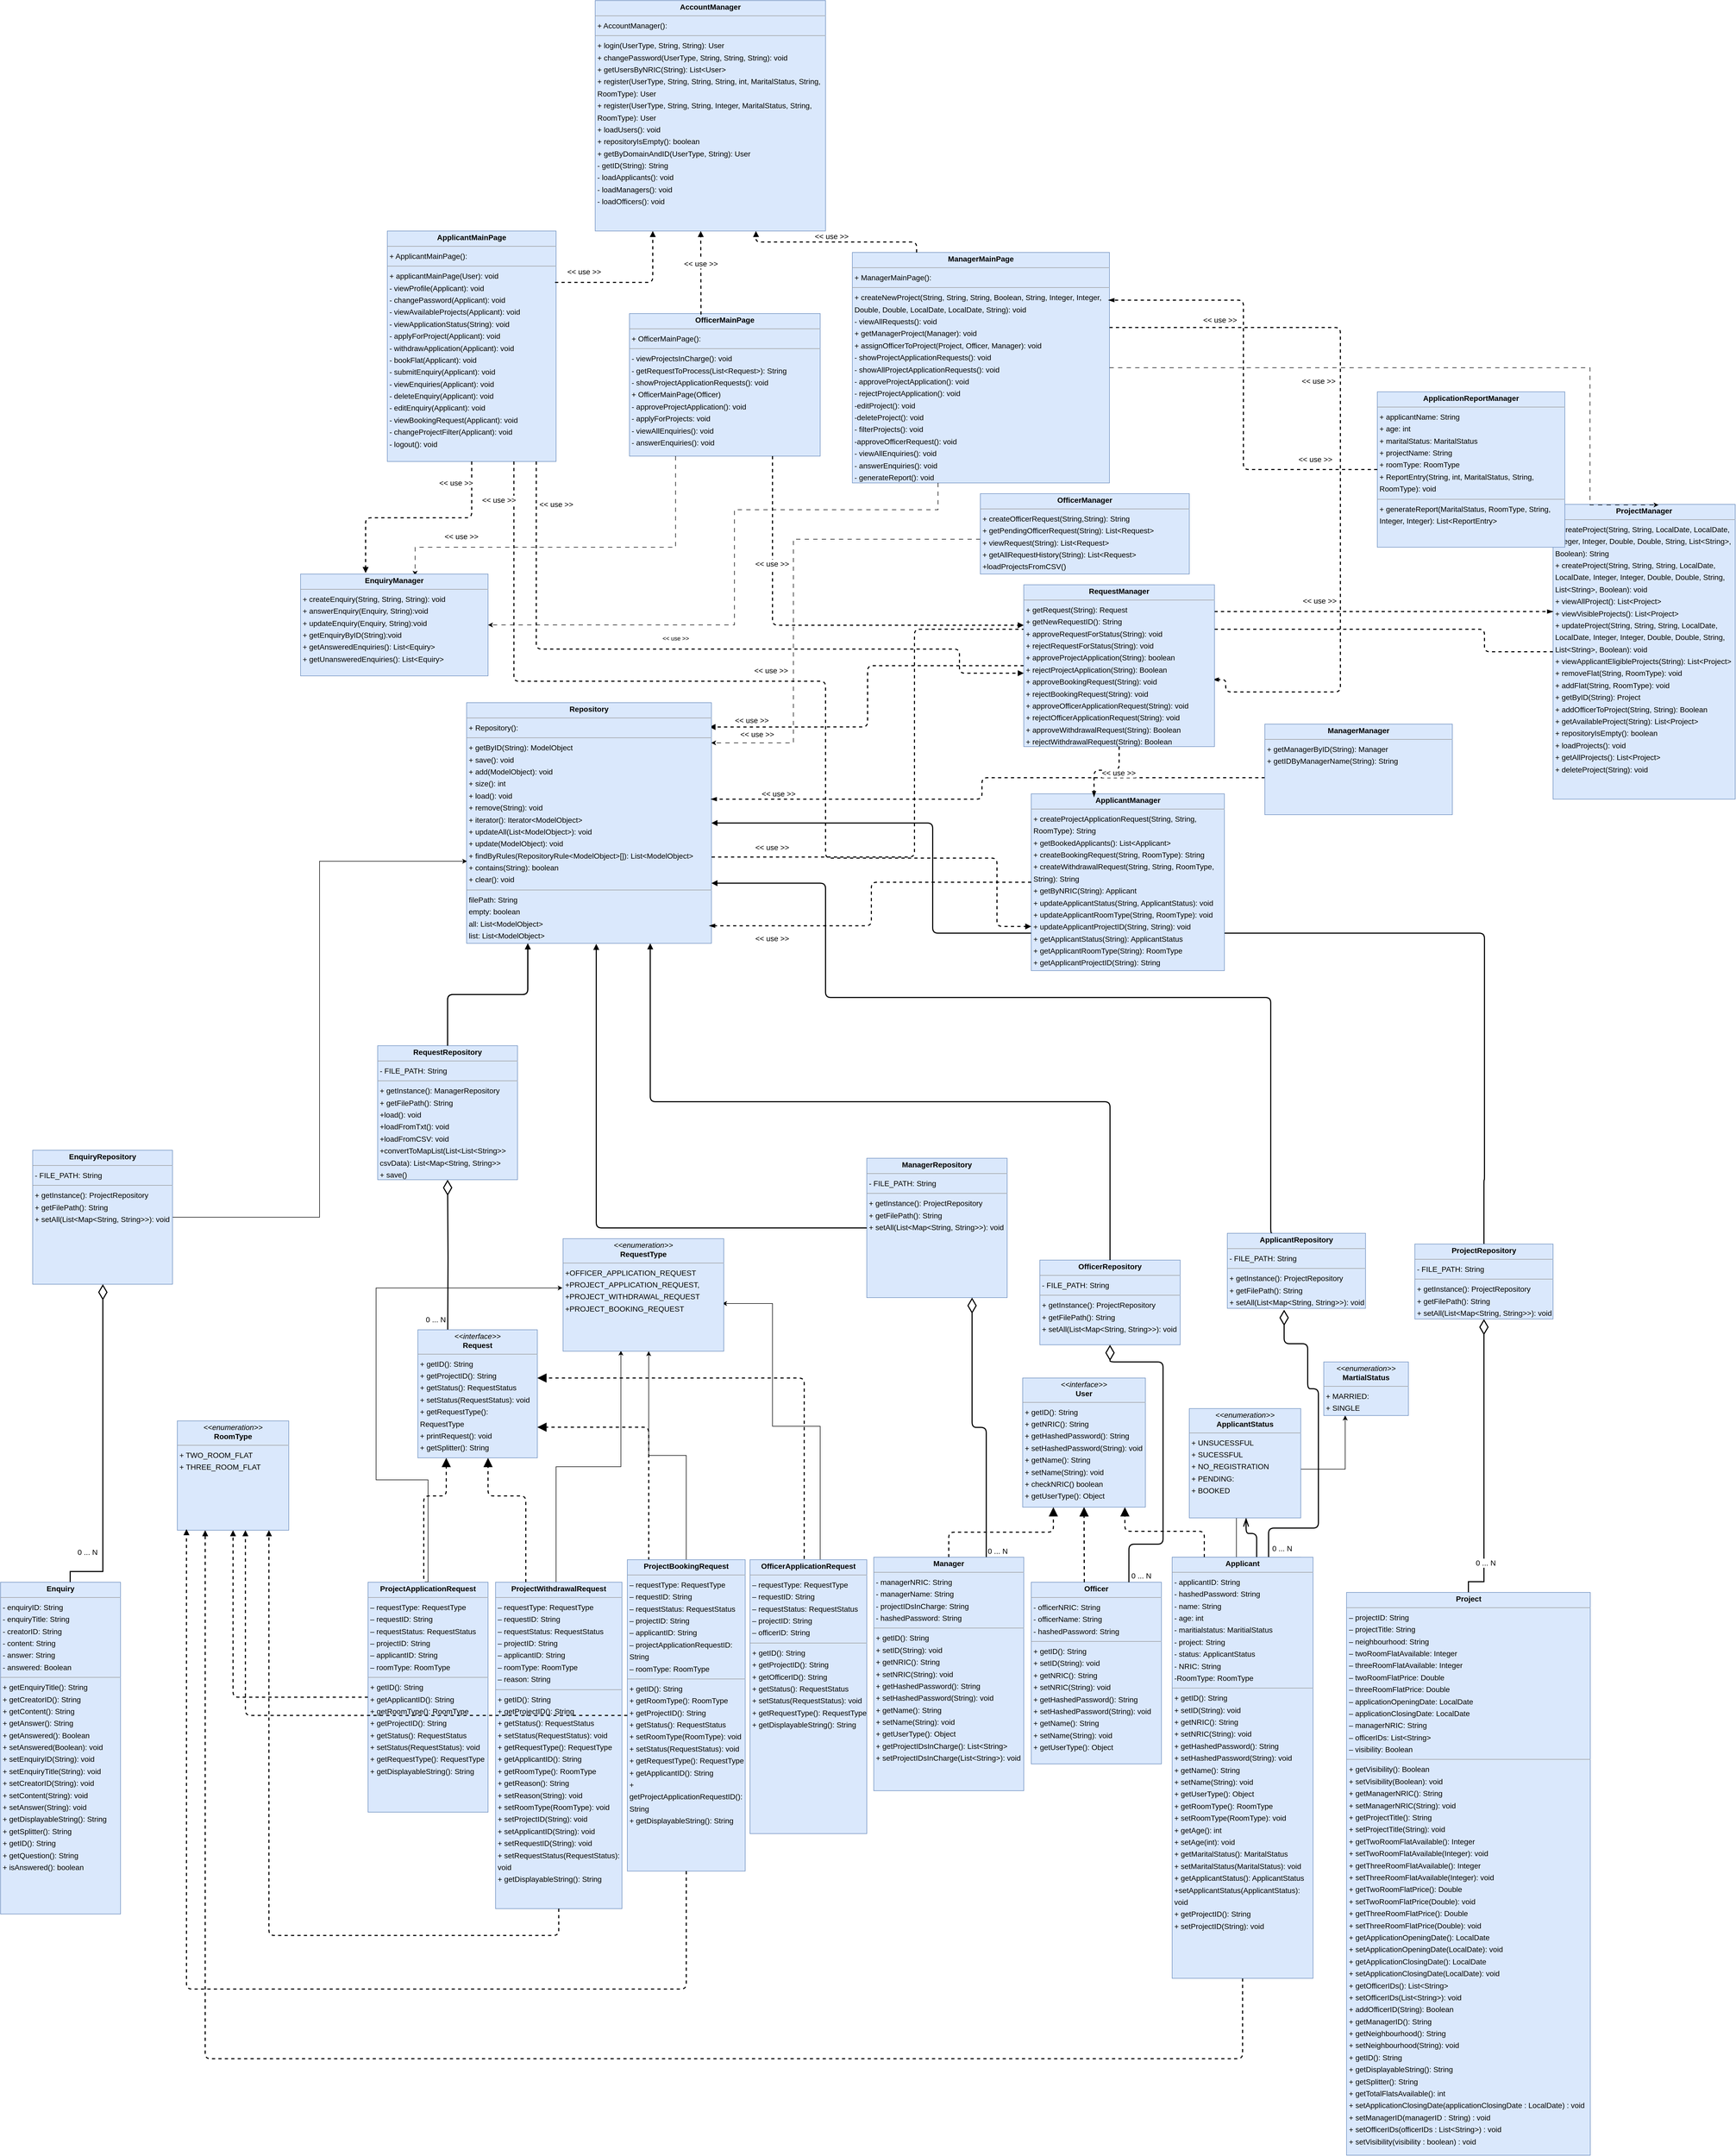 <mxfile version="26.2.13" pages="5">
  <diagram name="Main UML" id="nx3QDlz1ZYZNC58SRJW3">
    <mxGraphModel dx="4379" dy="4361" grid="1" gridSize="10" guides="1" tooltips="1" connect="1" arrows="1" fold="1" page="1" pageScale="1" pageWidth="2339" pageHeight="3300" math="0" shadow="0">
      <root>
        <mxCell id="0" />
        <mxCell id="1" parent="0" />
        <mxCell id="8vGe-o1YezwU2dsz-dOe-99" value="&lt;p style=&quot;margin:0px;margin-top:4px;text-align:center;&quot;&gt;&lt;b&gt;ManagerMainPage&lt;/b&gt;&lt;/p&gt;&lt;hr size=&quot;1&quot;&gt;&lt;p style=&quot;margin:0 0 0 4px;line-height:1.6;&quot;&gt;+ ManagerMainPage(): &lt;/p&gt;&lt;hr size=&quot;1&quot;&gt;&lt;p style=&quot;margin:0 0 0 4px;line-height:1.6;&quot;&gt;+ createNewProject(String, String, String, Boolean, String, Integer, Integer, Double, Double, LocalDate, LocalDate, String): void&lt;br&gt;- viewAllRequests(): void&lt;br&gt;+ getManagerProject(Manager): void&lt;br&gt;+ assignOfficerToProject(Project, Officer, Manager): void&lt;/p&gt;&lt;p style=&quot;margin:0 0 0 4px;line-height:1.6;&quot;&gt;- showProjectApplicationRequests(): void&lt;/p&gt;&lt;p style=&quot;margin:0 0 0 4px;line-height:1.6;&quot;&gt;- showAllProjectApplicationRequests(): void&lt;/p&gt;&lt;p style=&quot;margin:0 0 0 4px;line-height:1.6;&quot;&gt;- approveProjectApplication(): void&lt;/p&gt;&lt;p style=&quot;margin:0 0 0 4px;line-height:1.6;&quot;&gt;- rejectProjectApplication(): void&lt;/p&gt;&lt;p style=&quot;margin:0 0 0 4px;line-height:1.6;&quot;&gt;-editProject(): void&lt;/p&gt;&lt;p style=&quot;margin:0 0 0 4px;line-height:1.6;&quot;&gt;-deleteProject(): void&lt;/p&gt;&lt;p style=&quot;margin:0 0 0 4px;line-height:1.6;&quot;&gt;- filterProjects(): void&lt;/p&gt;&lt;p style=&quot;margin:0 0 0 4px;line-height:1.6;&quot;&gt;-approveOfficerRequest(): void&lt;/p&gt;&lt;p style=&quot;margin:0 0 0 4px;line-height:1.6;&quot;&gt;- viewAllEnquiries(): void&lt;/p&gt;&lt;p style=&quot;margin:0 0 0 4px;line-height:1.6;&quot;&gt;- answerEnquiries(): void&lt;/p&gt;&lt;p style=&quot;margin:0 0 0 4px;line-height:1.6;&quot;&gt;&lt;span style=&quot;background-color: transparent; color: light-dark(rgb(0, 0, 0), rgb(255, 255, 255));&quot;&gt;- generateReport(): void&amp;nbsp;&lt;/span&gt;&lt;/p&gt;" style="verticalAlign=top;align=left;overflow=fill;fontSize=14;fontFamily=Helvetica;html=1;rounded=0;shadow=0;comic=0;labelBackgroundColor=none;strokeWidth=1;fillColor=#dae8fc;strokeColor=#6c8ebf;whiteSpace=wrap;" parent="1" vertex="1">
          <mxGeometry x="790" y="-2060" width="480" height="430" as="geometry" />
        </mxCell>
        <mxCell id="8vGe-o1YezwU2dsz-dOe-101" value="&lt;p style=&quot;margin:0px;margin-top:4px;text-align:center;&quot;&gt;&lt;b&gt;OfficerMainPage&lt;/b&gt;&lt;/p&gt;&lt;hr size=&quot;1&quot;&gt;&lt;p style=&quot;margin:0 0 0 4px;line-height:1.6;&quot;&gt;+ OfficerMainPage(): &lt;/p&gt;&lt;hr size=&quot;1&quot;&gt;&lt;p style=&quot;margin:0 0 0 4px;line-height:1.6;&quot;&gt;- viewProjectsInCharge(): void&lt;br&gt;- getRequestToProcess(List&amp;lt;Request&amp;gt;): String&lt;br&gt;-&amp;nbsp;showProjectApplicationRequests(): void&lt;br&gt;+ OfficerMainPage(Officer)&lt;br&gt;- approveProjectApplication(): void&lt;br&gt;- applyForProjects: void&lt;br&gt;&lt;/p&gt;&lt;p style=&quot;margin: 0px 0px 0px 4px; line-height: 1.6;&quot;&gt;- viewAllEnquiries(): void&lt;/p&gt;&lt;p style=&quot;margin: 0px 0px 0px 4px; line-height: 1.6;&quot;&gt;- answerEnquiries(): void&lt;/p&gt;" style="verticalAlign=top;align=left;overflow=fill;fontSize=14;fontFamily=Helvetica;html=1;rounded=0;shadow=0;comic=0;labelBackgroundColor=none;strokeWidth=1;fillColor=#dae8fc;strokeColor=#6c8ebf;whiteSpace=wrap;" parent="1" vertex="1">
          <mxGeometry x="374" y="-1946" width="356" height="266" as="geometry" />
        </mxCell>
        <mxCell id="nauAHIQDYu6GgN_x27lN-44" value="&lt;p style=&quot;margin:0px;margin-top:4px;text-align:center;&quot;&gt;&lt;b&gt;ApplicantMainPage&lt;/b&gt;&lt;/p&gt;&lt;hr size=&quot;1&quot;&gt;&lt;p style=&quot;margin:0 0 0 4px;line-height:1.6;&quot;&gt;+ ApplicantMainPage(): &lt;/p&gt;&lt;hr size=&quot;1&quot;&gt;&lt;p style=&quot;margin:0 0 0 4px;line-height:1.6;&quot;&gt;+ applicantMainPage(User): void&lt;/p&gt;&lt;p style=&quot;margin:0 0 0 4px;line-height:1.6;&quot;&gt;- viewProfile(Applicant): void&lt;/p&gt;&lt;p style=&quot;margin:0 0 0 4px;line-height:1.6;&quot;&gt;- changePassword(Applicant): void&lt;/p&gt;&lt;p style=&quot;margin:0 0 0 4px;line-height:1.6;&quot;&gt;- viewAvailableProjects(Applicant): void&lt;/p&gt;&lt;p style=&quot;margin:0 0 0 4px;line-height:1.6;&quot;&gt;- viewApplicationStatus(String): void&lt;/p&gt;&lt;p style=&quot;margin:0 0 0 4px;line-height:1.6;&quot;&gt;- applyForProject(Applicant): void&lt;/p&gt;&lt;p style=&quot;margin:0 0 0 4px;line-height:1.6;&quot;&gt;- withdrawApplication(Applicant): void&lt;/p&gt;&lt;p style=&quot;margin:0 0 0 4px;line-height:1.6;&quot;&gt;- bookFlat(Applicant): void&lt;/p&gt;&lt;p style=&quot;margin:0 0 0 4px;line-height:1.6;&quot;&gt;- submitEnquiry(Applicant): void&lt;/p&gt;&lt;p style=&quot;margin:0 0 0 4px;line-height:1.6;&quot;&gt;- viewEnquiries(Applicant): void&lt;/p&gt;&lt;p style=&quot;margin:0 0 0 4px;line-height:1.6;&quot;&gt;- deleteEnquiry(Applicant): void&lt;/p&gt;&lt;p style=&quot;margin:0 0 0 4px;line-height:1.6;&quot;&gt;- editEnquiry(Applicant): void&lt;/p&gt;&lt;p style=&quot;margin:0 0 0 4px;line-height:1.6;&quot;&gt;- viewBookingRequest(Applicant): void&lt;/p&gt;&lt;p style=&quot;margin:0 0 0 4px;line-height:1.6;&quot;&gt;- changeProjectFilter(Applicant): void&lt;/p&gt;&lt;p style=&quot;margin:0 0 0 4px;line-height:1.6;&quot;&gt;- logout(): void&lt;/p&gt;" style="verticalAlign=top;align=left;overflow=fill;fontSize=14;fontFamily=Helvetica;html=1;rounded=0;shadow=0;comic=0;labelBackgroundColor=none;strokeWidth=1;fillColor=#dae8fc;strokeColor=#6c8ebf;whiteSpace=wrap;" parent="1" vertex="1">
          <mxGeometry x="-78" y="-2100" width="315" height="430" as="geometry" />
        </mxCell>
        <mxCell id="QZzCshohaQFhItafmiG5-11" style="edgeStyle=orthogonalEdgeStyle;shape=connector;rounded=1;orthogonalLoop=1;jettySize=auto;html=1;entryX=1.004;entryY=0.64;entryDx=0;entryDy=0;entryPerimeter=0;dashed=1;strokeColor=default;strokeWidth=2;align=center;verticalAlign=middle;fontFamily=Helvetica;fontSize=11;fontColor=default;labelBackgroundColor=default;endArrow=block;endFill=1;exitX=0;exitY=0.5;exitDx=0;exitDy=0;" parent="1" source="8vGe-o1YezwU2dsz-dOe-128" edge="1">
          <mxGeometry relative="1" as="geometry">
            <mxPoint x="1627" y="-1357.5" as="sourcePoint" />
            <mxPoint x="185.828" y="-935.14" as="targetPoint" />
            <Array as="points">
              <mxPoint x="1970" y="-1357" />
              <mxPoint x="906" y="-1357" />
              <mxPoint x="906" y="-932" />
              <mxPoint x="186" y="-932" />
            </Array>
          </mxGeometry>
        </mxCell>
        <mxCell id="QZzCshohaQFhItafmiG5-7" style="edgeStyle=orthogonalEdgeStyle;rounded=1;orthogonalLoop=1;jettySize=auto;html=1;entryX=0.992;entryY=0.101;entryDx=0;entryDy=0;entryPerimeter=0;dashed=1;strokeColor=default;strokeWidth=2;align=center;verticalAlign=middle;fontFamily=Helvetica;fontSize=11;fontColor=default;labelBackgroundColor=default;endArrow=block;endFill=1;" parent="1" source="8vGe-o1YezwU2dsz-dOe-149" target="nauAHIQDYu6GgN_x27lN-37" edge="1">
          <mxGeometry relative="1" as="geometry" />
        </mxCell>
        <mxCell id="nauAHIQDYu6GgN_x27lN-83" value="" style="endArrow=block;html=1;rounded=1;entryX=1;entryY=0.5;entryDx=0;entryDy=0;exitX=0.5;exitY=0;exitDx=0;exitDy=0;edgeStyle=orthogonalEdgeStyle;endFill=1;strokeWidth=2;" parent="1" source="QZzCshohaQFhItafmiG5-1" target="nauAHIQDYu6GgN_x27lN-37" edge="1">
          <mxGeometry width="50" height="50" relative="1" as="geometry">
            <mxPoint x="1890.75" y="-460" as="sourcePoint" />
            <mxPoint x="610" y="-960" as="targetPoint" />
            <Array as="points">
              <mxPoint x="1969" y="-330" />
              <mxPoint x="1970" y="-790" />
              <mxPoint x="940" y="-790" />
              <mxPoint x="940" y="-996" />
            </Array>
          </mxGeometry>
        </mxCell>
        <mxCell id="8vGe-o1YezwU2dsz-dOe-1" value="&lt;p style=&quot;margin:0px;margin-top:4px;text-align:center;&quot;&gt;&lt;b&gt;Project&lt;/b&gt;&lt;/p&gt;&lt;hr size=&quot;1&quot;&gt;&lt;p style=&quot;margin:0 0 0 4px;line-height:1.6;&quot;&gt;~ status: ProjectStatus&lt;br&gt;- projectID: String&lt;br&gt;- projectTitle: String&lt;br&gt;- twoRoomFlatsAvailable: int&lt;/p&gt;&lt;p style=&quot;margin:0 0 0 4px;line-height:1.6;&quot;&gt;- threeRoomFlatsAvailable: int&lt;/p&gt;&lt;p style=&quot;margin:0 0 0 4px;line-height:1.6;&quot;&gt;- twoRoomFlatsPrice: double&lt;/p&gt;&lt;p style=&quot;margin:0 0 0 4px;line-height:1.6;&quot;&gt;- threeRoomFlatsPrice: double&lt;/p&gt;&lt;p style=&quot;margin:0 0 0 4px;line-height:1.6;&quot;&gt;- applicationOpeningDate: LocalDate&lt;/p&gt;&lt;p style=&quot;margin:0 0 0 4px;line-height:1.6;&quot;&gt;- applicationClosingDate: LocalDate&lt;/p&gt;&lt;p style=&quot;margin:0 0 0 4px;line-height:1.6;&quot;&gt;- managerID: String&lt;/p&gt;&lt;p style=&quot;margin:0 0 0 4px;line-height:1.6;&quot;&gt;- officerIDs: List&amp;lt;String&amp;gt;&lt;/p&gt;&lt;p style=&quot;margin:0 0 0 4px;line-height:1.6;&quot;&gt;- visibility: boolean&lt;/p&gt;&lt;hr size=&quot;1&quot;&gt;&lt;p style=&quot;margin:0 0 0 4px;line-height:1.6;&quot;&gt;+ fromMap(Map&amp;lt;String, String&amp;gt; map): void&lt;/p&gt;&lt;p style=&quot;margin:0 0 0 4px;line-height:1.6;&quot;&gt;&lt;span style=&quot;background-color: transparent; color: light-dark(rgb(0, 0, 0), rgb(255, 255, 255));&quot;&gt;+ getStatus() : ProjectStatus&lt;/span&gt;&lt;/p&gt;&lt;p style=&quot;margin:0 0 0 4px;line-height:1.6;&quot;&gt;+ getProjectID() : String&lt;/p&gt;&lt;p style=&quot;margin:0 0 0 4px;line-height:1.6;&quot;&gt;+ getProjectTitle() : String&lt;/p&gt;&lt;p style=&quot;margin:0 0 0 4px;line-height:1.6;&quot;&gt;+ getTwoRoomFlatsAvailable() : int&lt;/p&gt;&lt;p style=&quot;margin:0 0 0 4px;line-height:1.6;&quot;&gt;+ getThreeRoomFlatsAvailable() : int&lt;/p&gt;&lt;p style=&quot;margin:0 0 0 4px;line-height:1.6;&quot;&gt;+ getTwoRoomFlatsPrice() : double&lt;/p&gt;&lt;p style=&quot;margin:0 0 0 4px;line-height:1.6;&quot;&gt;+ getThreeRoomFlatsPrice() : double&lt;/p&gt;&lt;p style=&quot;margin:0 0 0 4px;line-height:1.6;&quot;&gt;+ getApplicationOpeningDate() : LocalDate&lt;/p&gt;&lt;p style=&quot;margin:0 0 0 4px;line-height:1.6;&quot;&gt;+ getApplicationClosingDate() : LocalDate&lt;/p&gt;&lt;p style=&quot;margin:0 0 0 4px;line-height:1.6;&quot;&gt;+ getManagerID() : String&lt;/p&gt;&lt;p style=&quot;margin:0 0 0 4px;line-height:1.6;&quot;&gt;+ getOfficerIDs() : List&amp;lt;String&amp;gt;&lt;/p&gt;&lt;p style=&quot;margin:0 0 0 4px;line-height:1.6;&quot;&gt;+ isVisibility()&amp;nbsp;&lt;/p&gt;&lt;p style=&quot;margin:0 0 0 4px;line-height:1.6;&quot;&gt;&lt;span style=&quot;background-color: transparent; color: light-dark(rgb(0, 0, 0), rgb(255, 255, 255));&quot;&gt;+ setStatus(status : ProjectStatus) : void&lt;/span&gt;&lt;/p&gt;&lt;p style=&quot;margin:0 0 0 4px;line-height:1.6;&quot;&gt;+ setProjectID(projectID : String) : void&lt;/p&gt;&lt;p style=&quot;margin:0 0 0 4px;line-height:1.6;&quot;&gt;+ setProjectTitle(projectTitle : String) : void&lt;/p&gt;&lt;p style=&quot;margin:0 0 0 4px;line-height:1.6;&quot;&gt;+ setTwoRoomFlatsAvailable(twoRoomFlatsAvailable : int) : void&lt;/p&gt;&lt;p style=&quot;margin:0 0 0 4px;line-height:1.6;&quot;&gt;+ setThreeRoomFlatsAvailable(threeRoomFlatsAvailable : int) : void&lt;/p&gt;&lt;p style=&quot;margin:0 0 0 4px;line-height:1.6;&quot;&gt;+ setTwoRoomFlatsPrice(twoRoomFlatsPrice : double) : void&lt;/p&gt;&lt;p style=&quot;margin:0 0 0 4px;line-height:1.6;&quot;&gt;+ setThreeRoomFlatsPrice(threeRoomFlatsPrice : double) : void&lt;/p&gt;&lt;p style=&quot;margin:0 0 0 4px;line-height:1.6;&quot;&gt;+ setApplicationOpeningDate(applicationOpeningDate : LocalDate) : void&lt;/p&gt;&lt;p style=&quot;margin:0 0 0 4px;line-height:1.6;&quot;&gt;+ setApplicationClosingDate(applicationClosingDate : LocalDate) : void&lt;/p&gt;&lt;p style=&quot;margin:0 0 0 4px;line-height:1.6;&quot;&gt;+ setManagerID(managerID : String) : void&lt;/p&gt;&lt;p style=&quot;margin:0 0 0 4px;line-height:1.6;&quot;&gt;+ setOfficerIDs(officerIDs : List&amp;lt;String&amp;gt;) : void&lt;/p&gt;&lt;p style=&quot;margin:0 0 0 4px;line-height:1.6;&quot;&gt;+ setVisibility(visibility : boolean) : void&lt;/p&gt;&lt;div&gt;&lt;br&gt;&lt;/div&gt;" style="verticalAlign=top;align=left;overflow=fill;fontSize=14;fontFamily=Helvetica;html=1;rounded=0;shadow=0;comic=0;labelBackgroundColor=none;strokeWidth=1;fillColor=#dae8fc;strokeColor=#6c8ebf;whiteSpace=wrap;" parent="1" vertex="1">
          <mxGeometry x="1712.5" y="440" width="455" height="929" as="geometry" />
        </mxCell>
        <mxCell id="QEfC2GCQxORuf6YsSJyy-13" style="edgeStyle=orthogonalEdgeStyle;rounded=0;orthogonalLoop=1;jettySize=auto;html=1;entryX=0.99;entryY=0.576;entryDx=0;entryDy=0;entryPerimeter=0;" parent="1" source="8vGe-o1YezwU2dsz-dOe-11" target="QEfC2GCQxORuf6YsSJyy-9" edge="1">
          <mxGeometry relative="1" as="geometry">
            <mxPoint x="640" y="-120" as="targetPoint" />
            <Array as="points">
              <mxPoint x="730" y="130" />
              <mxPoint x="641" y="130" />
              <mxPoint x="641" y="-99" />
            </Array>
          </mxGeometry>
        </mxCell>
        <mxCell id="8vGe-o1YezwU2dsz-dOe-11" value="&lt;p style=&quot;margin:0px;margin-top:4px;text-align:center;&quot;&gt;&lt;b&gt;OfficerApplicationRequest&lt;/b&gt;&lt;/p&gt;&lt;hr size=&quot;1&quot;&gt;&lt;p style=&quot;margin:0 0 0 4px;line-height:1.6;&quot;&gt;- requestStatus: RequestStatus&lt;br&gt;- projectID: String&lt;br&gt;- supervisorID: String&lt;br&gt;- newTitle: String&lt;br&gt;- studentID: String&lt;br&gt;- requestType: RequestType&lt;br&gt;- requestID: String&lt;/p&gt;&lt;hr size=&quot;1&quot;&gt;&lt;p style=&quot;margin:0 0 0 4px;line-height:1.6;&quot;&gt;+ display(): void&lt;br&gt;+ getStatus(): RequestStatus&lt;br&gt;+ getProjectID(): String&lt;br&gt;+ setNewTitle(String): void&lt;br&gt;+ setStudentID(String): void&lt;br&gt;+ setProjectID(String): void&lt;br&gt;+ setStatus(RequestStatus): void&lt;br&gt;+ getSupervisorID(): String&lt;br&gt;+ setSupervisorID(String): void&lt;br&gt;+ getRequestType(): RequestType&lt;br&gt;+ getID(): String&lt;br&gt;+ getNewTitle(): String&lt;br&gt;+ getStudentID(): String&lt;/p&gt;" style="verticalAlign=top;align=left;overflow=fill;fontSize=14;fontFamily=Helvetica;html=1;rounded=0;shadow=0;comic=0;labelBackgroundColor=none;strokeWidth=1;fillColor=#dae8fc;strokeColor=#6c8ebf;whiteSpace=wrap;" parent="1" vertex="1">
          <mxGeometry x="599" y="379" width="218" height="511" as="geometry" />
        </mxCell>
        <mxCell id="8vGe-o1YezwU2dsz-dOe-12" value="&lt;p style=&quot;margin:0px;margin-top:4px;text-align:center;&quot;&gt;&lt;b&gt;ProjectDeregistrationRequest&lt;/b&gt;&lt;/p&gt;&lt;hr size=&quot;1&quot;&gt;&lt;p style=&quot;margin:0 0 0 4px;line-height:1.6;&quot;&gt;- status: RequestStatus&lt;br&gt;- requestType: RequestType&lt;br&gt;- requestID: String&lt;br&gt;- applicantID: String&lt;br&gt;- managerID: String&lt;br&gt;- projectID: String&lt;br&gt;- originalRequestID: String&lt;/p&gt;&lt;p style=&quot;margin:0 0 0 4px;line-height:1.6;&quot;&gt;- withdrawalReason: String&lt;/p&gt;&lt;hr size=&quot;1&quot;&gt;&lt;p style=&quot;margin: 0px 0px 0px 4px; line-height: 1.6;&quot;&gt;+ getID(): String&lt;br&gt;+ getRequestType(): RequestType&lt;br&gt;+ getRequestID(): String&lt;br&gt;+ getStatus(): RequestStatus&lt;br&gt;+ getManagerID(String): void&lt;br&gt;+ getApplicantID(): String&lt;br&gt;+ getProjectID(): String&lt;br&gt;+ fromMap(Map&amp;lt;String, String&amp;gt; map): void&lt;br&gt;&lt;/p&gt;&lt;p style=&quot;margin: 0px 0px 0px 4px; line-height: 1.6;&quot;&gt;+getOriginalRequestID():String&lt;/p&gt;&lt;p style=&quot;margin: 0px 0px 0px 4px; line-height: 1.6;&quot;&gt;+getWithdrawalReason(): String&lt;/p&gt;" style="verticalAlign=top;align=left;overflow=fill;fontSize=14;fontFamily=Helvetica;html=1;rounded=0;shadow=0;comic=0;labelBackgroundColor=none;strokeWidth=1;fillColor=#dae8fc;strokeColor=#6c8ebf;whiteSpace=wrap;" parent="1" vertex="1">
          <mxGeometry x="124" y="421" width="226" height="519" as="geometry" />
        </mxCell>
        <mxCell id="QEfC2GCQxORuf6YsSJyy-10" style="edgeStyle=orthogonalEdgeStyle;rounded=0;orthogonalLoop=1;jettySize=auto;html=1;entryX=-0.003;entryY=0.438;entryDx=0;entryDy=0;entryPerimeter=0;" parent="1" source="8vGe-o1YezwU2dsz-dOe-13" target="QEfC2GCQxORuf6YsSJyy-9" edge="1">
          <mxGeometry relative="1" as="geometry">
            <mxPoint x="-100" y="-220" as="targetPoint" />
            <Array as="points">
              <mxPoint x="-2" y="230" />
              <mxPoint x="-99" y="230" />
              <mxPoint x="-99" y="-128" />
            </Array>
          </mxGeometry>
        </mxCell>
        <mxCell id="8vGe-o1YezwU2dsz-dOe-13" value="&lt;p style=&quot;margin:0px;margin-top:4px;text-align:center;&quot;&gt;&lt;b&gt;ProjectApplicationRequest&lt;/b&gt;&lt;/p&gt;&lt;hr size=&quot;1&quot;&gt;&lt;p style=&quot;margin:0 0 0 4px;line-height:1.6;&quot;&gt;- status: RequestStatus&lt;br&gt;- requestType: RequestType&lt;br&gt;- requestID: String&lt;br&gt;- applicantID: String&lt;br&gt;- managerID: String&lt;br&gt;- projectID: String&lt;br&gt;- roomType: RoomType&lt;/p&gt;&lt;hr size=&quot;1&quot;&gt;&lt;p style=&quot;margin:0 0 0 4px;line-height:1.6;&quot;&gt;+ getID(): String&lt;br&gt;+ getRequestType(): RequestType&lt;br&gt;+ getRequestID(): String&lt;br&gt;+ getStatus(): RequestStatus&lt;br&gt;+ getManagerID(String): void&lt;br&gt;+ getApplicantID(): String&lt;br&gt;+ getProjectID(): String&lt;br&gt;+ fromMap(Map&amp;lt;String, String&amp;gt; map): void&lt;br&gt;&lt;/p&gt;&lt;p style=&quot;margin:0 0 0 4px;line-height:1.6;&quot;&gt;+getRoomType&lt;/p&gt;" style="verticalAlign=top;align=left;overflow=fill;fontSize=14;fontFamily=Helvetica;html=1;rounded=0;shadow=0;comic=0;labelBackgroundColor=none;strokeWidth=1;fillColor=#dae8fc;strokeColor=#6c8ebf;whiteSpace=wrap;" parent="1" vertex="1">
          <mxGeometry x="-114" y="421" width="224" height="429" as="geometry" />
        </mxCell>
        <mxCell id="8vGe-o1YezwU2dsz-dOe-14" value="&lt;p style=&quot;margin:0px;margin-top:4px;text-align:center;&quot;&gt;&lt;b&gt;ProjectBookingRequest&lt;/b&gt;&lt;/p&gt;&lt;hr size=&quot;1&quot;&gt;&lt;p style=&quot;margin:0 0 0 4px;line-height:1.6;&quot;&gt;- requestType: RequestType&lt;br&gt;- supervisorID: String&lt;br&gt;- studentID: String&lt;br&gt;- coordinatorID: String&lt;br&gt;- requestID: String&lt;br&gt;- newSupervisorID: String&lt;br&gt;- requestStatus: RequestStatus&lt;br&gt;- projectID: String&lt;/p&gt;&lt;p style=&quot;margin:0 0 0 4px;line-height:1.6;&quot;&gt;- officerIDs: List&amp;lt;String&amp;gt;&lt;/p&gt;&lt;hr size=&quot;1&quot;&gt;&lt;p style=&quot;margin:0 0 0 4px;line-height:1.6;&quot;&gt;+ getStudentID(): String&lt;br&gt;+ getStatus(): RequestStatus&lt;br&gt;+ display(): void&lt;br&gt;+ setCoordinatorID(String): void&lt;br&gt;+ getNewSupervisorID(): String&lt;br&gt;+ getCoordinatorID(): String&lt;br&gt;+ getID(): String&lt;br&gt;+ setStatus(RequestStatus): void&lt;br&gt;+ getRequestType(): RequestType&lt;br&gt;+ getProjectID(): String&lt;br&gt;+ getSupervisorID(): String&lt;br&gt;+ setSupervisorID(String): void&lt;/p&gt;&lt;p style=&quot;margin:0 0 0 4px;line-height:1.6;&quot;&gt;+ getOfficerIDs(): List&amp;lt;String&amp;gt;&lt;/p&gt;" style="verticalAlign=top;align=left;overflow=fill;fontSize=14;fontFamily=Helvetica;html=1;rounded=0;shadow=0;comic=0;labelBackgroundColor=none;strokeWidth=1;fillColor=#dae8fc;strokeColor=#6c8ebf;whiteSpace=wrap;" parent="1" vertex="1">
          <mxGeometry x="370" y="379" width="220" height="581" as="geometry" />
        </mxCell>
        <mxCell id="QEfC2GCQxORuf6YsSJyy-5" style="edgeStyle=orthogonalEdgeStyle;rounded=0;orthogonalLoop=1;jettySize=auto;html=1;" parent="1" source="8vGe-o1YezwU2dsz-dOe-39" target="QEfC2GCQxORuf6YsSJyy-3" edge="1">
          <mxGeometry relative="1" as="geometry">
            <Array as="points">
              <mxPoint x="1507" y="210" />
              <mxPoint x="1710" y="210" />
            </Array>
          </mxGeometry>
        </mxCell>
        <mxCell id="8vGe-o1YezwU2dsz-dOe-39" value="&lt;p style=&quot;margin:0px;margin-top:4px;text-align:center;&quot;&gt;&lt;b&gt;Applicant&lt;/b&gt;&lt;/p&gt;&lt;hr size=&quot;1&quot;&gt;&lt;p style=&quot;margin:0 0 0 4px;line-height:1.6;&quot;&gt;- applicantID: String&lt;br&gt;- hashedPassword: String&lt;br&gt;- name: String&lt;br&gt;- age: int&lt;br&gt;- maritialstatus: MaritialStatus&lt;br&gt;- project: String&lt;br&gt;- status:&amp;nbsp;&lt;span style=&quot;background-color: transparent;&quot;&gt;ApplicantStatus&lt;/span&gt;&lt;/p&gt;&lt;p style=&quot;margin:0 0 0 4px;line-height:1.6;&quot;&gt;- NRIC: String&lt;/p&gt;&lt;hr size=&quot;1&quot;&gt;&lt;p style=&quot;margin:0 0 0 4px;line-height:1.6;&quot;&gt;+ fromMap(Map&amp;lt;String, String&amp;gt; map): void&lt;/p&gt;&lt;p style=&quot;margin:0 0 0 4px;line-height:1.6;&quot;&gt;+ getProject(): String&lt;br&gt;+ getID(): String&lt;br&gt;+ setStatus(StudentStatus): void&lt;br&gt;+ setProjectID(String): void&lt;br&gt;+ getUser(Map&amp;lt;String, String&amp;gt;): User&lt;br&gt;+ getStatus(): ApplicantStatus&lt;br&gt;+ getHashedPassword(): String&lt;br&gt;+ setHashedPassword(String): void&lt;/p&gt;&lt;p style=&quot;margin:0 0 0 4px;line-height:1.6;&quot;&gt;+ getNRIC()&lt;/p&gt;&lt;p style=&quot;margin:0 0 0 4px;line-height:1.6;&quot;&gt;+setNRIC(String)&lt;/p&gt;" style="verticalAlign=top;align=left;overflow=fill;fontSize=14;fontFamily=Helvetica;html=1;rounded=0;shadow=0;comic=0;labelBackgroundColor=none;strokeWidth=1;fillColor=#dae8fc;strokeColor=#6c8ebf;whiteSpace=wrap;" parent="1" vertex="1">
          <mxGeometry x="1387" y="374.33" width="240" height="575.67" as="geometry" />
        </mxCell>
        <mxCell id="8vGe-o1YezwU2dsz-dOe-40" value="&lt;p style=&quot;margin:0px;margin-top:4px;text-align:center;&quot;&gt;&lt;i&gt;&amp;lt;&amp;lt;enumeration&amp;gt;&amp;gt;&lt;/i&gt;&lt;br&gt;&lt;b&gt;ApplicantStatus&lt;/b&gt;&lt;/p&gt;&lt;hr size=&quot;1&quot;&gt;&lt;p style=&quot;margin:0 0 0 4px;line-height:1.6;&quot;&gt;+ UNREGISTERED: &lt;br&gt;+ DEREGISTERED: &lt;br&gt;+ REGISTERED: &lt;br&gt;+ PENDING: &lt;/p&gt;&lt;p style=&quot;margin:0 0 0 4px;line-height:1.6;&quot;&gt;+BOOKED&lt;/p&gt;" style="verticalAlign=top;align=left;overflow=fill;fontSize=14;fontFamily=Helvetica;html=1;rounded=0;shadow=0;comic=0;labelBackgroundColor=none;strokeWidth=1;fillColor=#dae8fc;strokeColor=#6c8ebf;whiteSpace=wrap;" parent="1" vertex="1">
          <mxGeometry x="1419" y="97" width="208" height="204" as="geometry" />
        </mxCell>
        <mxCell id="8vGe-o1YezwU2dsz-dOe-42" value="&lt;p style=&quot;margin:0px;margin-top:4px;text-align:center;&quot;&gt;&lt;i&gt;&amp;lt;&amp;lt;interface&amp;gt;&amp;gt;&lt;/i&gt;&lt;br&gt;&lt;b&gt;User&lt;/b&gt;&lt;/p&gt;&lt;hr size=&quot;1&quot;&gt;&lt;p style=&quot;margin:0 0 0 4px;line-height:1.6;&quot;&gt;+ getID(): String&lt;br&gt;+ getNRIC(): String&lt;br&gt;+ setHashedPassword(String): void&lt;br&gt;+ getName(): String&lt;br&gt;+ getHashedPassword(): String&lt;/p&gt;" style="verticalAlign=top;align=left;overflow=fill;fontSize=14;fontFamily=Helvetica;html=1;rounded=0;shadow=0;comic=0;labelBackgroundColor=none;strokeWidth=1;fillColor=#dae8fc;strokeColor=#6c8ebf;whiteSpace=wrap;" parent="1" vertex="1">
          <mxGeometry x="1108" y="97" width="229" height="184" as="geometry" />
        </mxCell>
        <mxCell id="8vGe-o1YezwU2dsz-dOe-46" value="" style="html=1;rounded=1;edgeStyle=orthogonalEdgeStyle;dashed=0;startArrow=diamondThinstartSize=12;endArrow=openThin;endSize=12;strokeColor=#000000;exitX=0.649;exitY=0;exitDx=0;exitDy=0;entryX=0.500;entryY=1.000;entryDx=0;entryDy=0;exitPerimeter=0;strokeWidth=2;" parent="1" edge="1">
          <mxGeometry width="50" height="50" relative="1" as="geometry">
            <Array as="points">
              <mxPoint x="1545" y="330" />
              <mxPoint x="1525" y="330" />
            </Array>
            <mxPoint x="1544.76" y="374.33" as="sourcePoint" />
            <mxPoint x="1525" y="301" as="targetPoint" />
          </mxGeometry>
        </mxCell>
        <mxCell id="8vGe-o1YezwU2dsz-dOe-48" value="" style="html=1;rounded=1;edgeStyle=orthogonalEdgeStyle;dashed=1;startArrow=none;endArrow=block;endSize=12;strokeColor=#000000;exitX=0.250;exitY=0.000;exitDx=0;exitDy=0;entryX=0.833;entryY=1.000;entryDx=0;entryDy=0;fillColor=#1ba1e2;strokeWidth=2;" parent="1" source="8vGe-o1YezwU2dsz-dOe-39" target="8vGe-o1YezwU2dsz-dOe-42" edge="1">
          <mxGeometry width="50" height="50" relative="1" as="geometry">
            <Array as="points">
              <mxPoint x="1425" y="326" />
              <mxPoint x="1283" y="326" />
            </Array>
          </mxGeometry>
        </mxCell>
        <mxCell id="8vGe-o1YezwU2dsz-dOe-49" value="" style="html=1;rounded=1;edgeStyle=orthogonalEdgeStyle;dashed=1;startArrow=none;endArrow=block;endSize=12;strokeColor=#000000;entryX=0.500;entryY=1.000;entryDx=0;entryDy=0;fillColor=#1ba1e2;strokeWidth=2;" parent="1" target="8vGe-o1YezwU2dsz-dOe-42" edge="1">
          <mxGeometry width="50" height="50" relative="1" as="geometry">
            <Array as="points">
              <mxPoint x="1223" y="421" />
              <mxPoint x="1223" y="374" />
            </Array>
            <mxPoint x="1223" y="421" as="sourcePoint" />
          </mxGeometry>
        </mxCell>
        <mxCell id="8vGe-o1YezwU2dsz-dOe-57" value="" style="endArrow=diamondThin;endFill=0;endSize=24;html=1;rounded=0;exitX=0.5;exitY=0;exitDx=0;exitDy=0;edgeStyle=orthogonalEdgeStyle;strokeWidth=2;" parent="1" source="8vGe-o1YezwU2dsz-dOe-1" target="QZzCshohaQFhItafmiG5-1" edge="1">
          <mxGeometry width="160" relative="1" as="geometry">
            <mxPoint x="2094" y="150" as="sourcePoint" />
            <mxPoint x="1970.5" y="-60" as="targetPoint" />
            <Array as="points">
              <mxPoint x="1940" y="420" />
              <mxPoint x="1969" y="420" />
            </Array>
          </mxGeometry>
        </mxCell>
        <mxCell id="8vGe-o1YezwU2dsz-dOe-58" value="0 ... N" style="edgeLabel;html=1;align=center;verticalAlign=middle;resizable=0;points=[];fontSize=14;" parent="8vGe-o1YezwU2dsz-dOe-57" connectable="0" vertex="1">
          <mxGeometry x="-0.932" y="-1" relative="1" as="geometry">
            <mxPoint x="31" y="-37" as="offset" />
          </mxGeometry>
        </mxCell>
        <mxCell id="8vGe-o1YezwU2dsz-dOe-59" value="&lt;p style=&quot;margin:0px;margin-top:4px;text-align:center;&quot;&gt;&lt;b&gt;RequestRepository&lt;/b&gt;&lt;/p&gt;&lt;hr size=&quot;1&quot;&gt;&lt;p style=&quot;margin:0 0 0 4px;line-height:1.6;&quot;&gt;- FILE_PATH: String&lt;/p&gt;&lt;hr size=&quot;1&quot;&gt;&lt;p style=&quot;margin: 0px 0px 0px 4px; line-height: 1.6;&quot;&gt;+ getInstance(): ManagerRepository&lt;br&gt;+ getFilePath(): String&lt;br&gt;+load(): void&lt;/p&gt;&lt;p style=&quot;margin: 0px 0px 0px 4px; line-height: 1.6;&quot;&gt;+loadFromTxt(): void&lt;/p&gt;&lt;p style=&quot;margin: 0px 0px 0px 4px; line-height: 1.6;&quot;&gt;+loadFromCSV: void&lt;/p&gt;&lt;p style=&quot;margin: 0px 0px 0px 4px; line-height: 1.6;&quot;&gt;+convertToMapList(List&amp;lt;List&amp;lt;String&amp;gt;&amp;gt; csvData):&amp;nbsp;&lt;span style=&quot;background-color: transparent; color: light-dark(rgb(0, 0, 0), rgb(255, 255, 255));&quot;&gt;List&amp;lt;Map&amp;lt;String, String&amp;gt;&amp;gt;&lt;/span&gt;&lt;/p&gt;&lt;p style=&quot;margin: 0px 0px 0px 4px; line-height: 1.6;&quot;&gt;&lt;span style=&quot;background-color: transparent; color: light-dark(rgb(0, 0, 0), rgb(255, 255, 255));&quot;&gt;+ save()&lt;/span&gt;&lt;/p&gt;" style="verticalAlign=top;align=left;overflow=fill;fontSize=14;fontFamily=Helvetica;html=1;rounded=0;shadow=0;comic=0;labelBackgroundColor=none;strokeWidth=1;fillColor=#dae8fc;strokeColor=#6c8ebf;whiteSpace=wrap;" parent="1" vertex="1">
          <mxGeometry x="-96" y="-580" width="261" height="250" as="geometry" />
        </mxCell>
        <mxCell id="8vGe-o1YezwU2dsz-dOe-60" value="" style="endArrow=diamondThin;endFill=0;endSize=24;html=1;rounded=0;entryX=0.5;entryY=1;entryDx=0;entryDy=0;exitX=0.25;exitY=0;exitDx=0;exitDy=0;edgeStyle=orthogonalEdgeStyle;strokeWidth=2;" parent="1" target="8vGe-o1YezwU2dsz-dOe-59" edge="1">
          <mxGeometry width="160" relative="1" as="geometry">
            <mxPoint x="34.75" y="-40" as="sourcePoint" />
            <mxPoint x="20" y="-50" as="targetPoint" />
          </mxGeometry>
        </mxCell>
        <mxCell id="8vGe-o1YezwU2dsz-dOe-61" value="0 ... N" style="edgeLabel;html=1;align=center;verticalAlign=middle;resizable=0;points=[];fontSize=14;" parent="8vGe-o1YezwU2dsz-dOe-60" connectable="0" vertex="1">
          <mxGeometry x="-0.883" y="3" relative="1" as="geometry">
            <mxPoint x="-20" y="-12" as="offset" />
          </mxGeometry>
        </mxCell>
        <mxCell id="8vGe-o1YezwU2dsz-dOe-72" value="" style="endArrow=diamondThin;endFill=0;endSize=24;html=1;rounded=1;entryX=0.411;entryY=1.019;entryDx=0;entryDy=0;exitX=0.75;exitY=0;exitDx=0;exitDy=0;edgeStyle=orthogonalEdgeStyle;strokeWidth=2;entryPerimeter=0;" parent="1" source="8vGe-o1YezwU2dsz-dOe-39" target="QZzCshohaQFhItafmiG5-2" edge="1">
          <mxGeometry width="160" relative="1" as="geometry">
            <mxPoint x="1600" y="310" as="sourcePoint" />
            <mxPoint x="1571.0" y="-24" as="targetPoint" />
            <Array as="points">
              <mxPoint x="1567" y="320" />
              <mxPoint x="1660" y="320" />
              <mxPoint x="1660" y="60" />
              <mxPoint x="1640" y="60" />
              <mxPoint x="1640" y="-24" />
              <mxPoint x="1596" y="-24" />
            </Array>
          </mxGeometry>
        </mxCell>
        <mxCell id="8vGe-o1YezwU2dsz-dOe-73" value="0 ... N" style="edgeLabel;html=1;align=center;verticalAlign=middle;resizable=0;points=[];fontSize=14;" parent="8vGe-o1YezwU2dsz-dOe-72" connectable="0" vertex="1">
          <mxGeometry x="-0.829" y="-1" relative="1" as="geometry">
            <mxPoint x="24" y="36" as="offset" />
          </mxGeometry>
        </mxCell>
        <mxCell id="8vGe-o1YezwU2dsz-dOe-76" value="&lt;p style=&quot;margin:0px;margin-top:4px;text-align:center;&quot;&gt;&lt;b&gt;Repository&lt;ModelObject&gt;&lt;/b&gt;&lt;/p&gt;&lt;hr size=&quot;1&quot;/&gt;&lt;p style=&quot;margin:0 0 0 4px;line-height:1.6;&quot;&gt;+ Repository(): &lt;/p&gt;&lt;hr size=&quot;1&quot;/&gt;&lt;p style=&quot;margin:0 0 0 4px;line-height:1.6;&quot;&gt;+ getByID(String): ModelObject&lt;br/&gt;+ save(): void&lt;br/&gt;+ add(ModelObject): void&lt;br/&gt;+ size(): int&lt;br/&gt;+ load(): void&lt;br/&gt;+ remove(String): void&lt;br/&gt;+ iterator(): Iterator&amp;lt;ModelObject&amp;gt;&lt;br/&gt;+ updateAll(List&amp;lt;ModelObject&amp;gt;): void&lt;br/&gt;+ update(ModelObject): void&lt;br/&gt;+ findByRules(RepositoryRule&amp;lt;ModelObject&amp;gt;[]): List&amp;lt;ModelObject&amp;gt;&lt;br/&gt;+ contains(String): boolean&lt;br/&gt;+ clear(): void&lt;/p&gt;&lt;hr size=&quot;1&quot;/&gt;&lt;p style=&quot;margin:0 0 0 4px;line-height:1.6;&quot;&gt; filePath: String&lt;br/&gt; empty: boolean&lt;br/&gt; all: List&amp;lt;ModelObject&amp;gt;&lt;br/&gt; list: List&amp;lt;ModelObject&amp;gt;&lt;/p&gt;" style="verticalAlign=top;align=left;overflow=fill;fontSize=14;fontFamily=Helvetica;html=1;rounded=0;shadow=0;comic=0;labelBackgroundColor=none;strokeWidth=1;fillColor=#dae8fc;strokeColor=#6c8ebf;whiteSpace=wrap;" parent="1" vertex="1">
          <mxGeometry x="70" y="-1220" width="457" height="449" as="geometry" />
        </mxCell>
        <mxCell id="8vGe-o1YezwU2dsz-dOe-84" value="" style="endArrow=block;html=1;rounded=1;exitX=0.5;exitY=0;exitDx=0;exitDy=0;entryX=0.25;entryY=1;entryDx=0;entryDy=0;edgeStyle=orthogonalEdgeStyle;strokeWidth=2;endFill=1;" parent="1" source="8vGe-o1YezwU2dsz-dOe-59" target="8vGe-o1YezwU2dsz-dOe-76" edge="1">
          <mxGeometry width="50" height="50" relative="1" as="geometry">
            <mxPoint x="200" y="-210" as="sourcePoint" />
            <mxPoint x="250" y="-260" as="targetPoint" />
          </mxGeometry>
        </mxCell>
        <mxCell id="8vGe-o1YezwU2dsz-dOe-87" value="" style="endArrow=block;html=1;rounded=1;entryX=1;entryY=0.75;entryDx=0;entryDy=0;exitX=0.324;exitY=-0.004;exitDx=0;exitDy=0;edgeStyle=orthogonalEdgeStyle;strokeWidth=2;endFill=1;exitPerimeter=0;" parent="1" source="QZzCshohaQFhItafmiG5-2" target="8vGe-o1YezwU2dsz-dOe-76" edge="1">
          <mxGeometry width="50" height="50" relative="1" as="geometry">
            <mxPoint x="1571.0" y="-280" as="sourcePoint" />
            <mxPoint x="750" y="-260" as="targetPoint" />
            <Array as="points">
              <mxPoint x="1571" y="-230" />
              <mxPoint x="1571" y="-670" />
              <mxPoint x="740" y="-670" />
              <mxPoint x="740" y="-883" />
            </Array>
          </mxGeometry>
        </mxCell>
        <mxCell id="8vGe-o1YezwU2dsz-dOe-128" value="&lt;p style=&quot;margin:0px;margin-top:4px;text-align:center;&quot;&gt;&lt;b&gt;ProjectManager&lt;/b&gt;&lt;/p&gt;&lt;hr size=&quot;1&quot;&gt;&lt;p style=&quot;margin:0 0 0 4px;line-height:1.6;&quot;&gt;+ createProject(String, String, LocalDate, LocalDate, Integer, Integer, Double, Double, String, List&amp;lt;String&amp;gt;, Boolean): String&lt;/p&gt;&lt;p style=&quot;margin:0 0 0 4px;line-height:1.6;&quot;&gt;+ createProject(String, String, String, LocalDate, LocalDate, Integer, Integer, Double, Double, String, List&amp;lt;String&amp;gt;, Boolean): void&lt;/p&gt;&lt;p style=&quot;margin:0 0 0 4px;line-height:1.6;&quot;&gt;+ viewAllProject(): List&amp;lt;Project&amp;gt;&lt;/p&gt;&lt;p style=&quot;margin:0 0 0 4px;line-height:1.6;&quot;&gt;+ viewVisibleProjects(): List&amp;lt;Project&amp;gt;&lt;/p&gt;&lt;p style=&quot;margin:0 0 0 4px;line-height:1.6;&quot;&gt;+ updateProject(String, String, String, LocalDate, LocalDate, Integer, Integer, Double, Double, String, List&amp;lt;String&amp;gt;, Boolean): void&lt;/p&gt;&lt;p style=&quot;margin:0 0 0 4px;line-height:1.6;&quot;&gt;+ viewApplicantEligibleProjects(String): List&amp;lt;Project&amp;gt;&lt;/p&gt;&lt;p style=&quot;margin:0 0 0 4px;line-height:1.6;&quot;&gt;+ removeFlat(String, RoomType): void&lt;/p&gt;&lt;p style=&quot;margin:0 0 0 4px;line-height:1.6;&quot;&gt;+ addFlat(String, RoomType): void&lt;/p&gt;&lt;p style=&quot;margin:0 0 0 4px;line-height:1.6;&quot;&gt;+ getByID(String): Project&lt;/p&gt;&lt;p style=&quot;margin:0 0 0 4px;line-height:1.6;&quot;&gt;+ addOfficerToProject(String, String): Boolean&lt;/p&gt;&lt;p style=&quot;margin:0 0 0 4px;line-height:1.6;&quot;&gt;+ getAvailableProject(String): List&amp;lt;Project&amp;gt;&lt;/p&gt;&lt;p style=&quot;margin:0 0 0 4px;line-height:1.6;&quot;&gt;+ repositoryIsEmpty(): boolean&lt;/p&gt;&lt;p style=&quot;margin:0 0 0 4px;line-height:1.6;&quot;&gt;+ loadProjects(): void&lt;/p&gt;&lt;p style=&quot;margin:0 0 0 4px;line-height:1.6;&quot;&gt;+ getAllProjects(): List&amp;lt;Project&amp;gt;&lt;/p&gt;&lt;p style=&quot;margin:0 0 0 4px;line-height:1.6;&quot;&gt;+ deleteProject(String): void&lt;/p&gt;" style="verticalAlign=top;align=left;overflow=fill;fontSize=14;fontFamily=Helvetica;html=1;rounded=0;shadow=0;comic=0;labelBackgroundColor=none;strokeWidth=1;fillColor=#dae8fc;strokeColor=#6c8ebf;whiteSpace=wrap;" parent="1" vertex="1">
          <mxGeometry x="2098" y="-1590" width="340" height="550" as="geometry" />
        </mxCell>
        <mxCell id="8vGe-o1YezwU2dsz-dOe-147" value="&lt;p style=&quot;margin:0px;margin-top:4px;text-align:center;&quot;&gt;&lt;b&gt;AccountManager&lt;/b&gt;&lt;/p&gt;&lt;hr size=&quot;1&quot;&gt;&lt;p style=&quot;margin:0 0 0 4px;line-height:1.6;&quot;&gt;+ AccountManager(): &lt;/p&gt;&lt;hr size=&quot;1&quot;&gt;&lt;p style=&quot;margin:0 0 0 4px;line-height:1.6;&quot;&gt;+ changePassword(UserType, String, String, String): void&lt;br&gt;+ getUsersByUserName(String): List&amp;lt;User&amp;gt;&lt;br&gt;- getID(String): String&lt;br&gt;+ register(UserType, String, String, String, String): User&lt;br&gt;+ loadManagersFromCSV(): void&lt;br&gt;+ register(UserType, String, String, String): User&lt;br&gt;+ repositoryIsEmpty(): boolean&lt;/p&gt;&lt;p style=&quot;margin:0 0 0 4px;line-height:1.6;&quot;&gt;+ repositoriesAreEmpty(): boolean&lt;br&gt;+ login(UserType, String, String): User&lt;br&gt;+ loadApplicantsFromCSV(): void&lt;br&gt;- loadOfficersFromCSV(): void&lt;br&gt;+&amp;nbsp;getUsersByUserName(String userName): List&amp;lt;User&amp;gt;&lt;/p&gt;&lt;p style=&quot;margin:0 0 0 4px;line-height:1.6;&quot;&gt;+ loadUsers(): void&lt;/p&gt;&lt;p style=&quot;margin:0 0 0 4px;line-height:1.6;&quot;&gt;+ checkUserExists(String userNRIC, UserType userType): Boolean&lt;/p&gt;" style="verticalAlign=top;align=left;overflow=fill;fontSize=14;fontFamily=Helvetica;html=1;rounded=0;shadow=0;comic=0;labelBackgroundColor=none;strokeWidth=1;fillColor=#dae8fc;strokeColor=#6c8ebf;whiteSpace=wrap;" parent="1" vertex="1">
          <mxGeometry x="310" y="-2530" width="430" height="430" as="geometry" />
        </mxCell>
        <mxCell id="8vGe-o1YezwU2dsz-dOe-151" value="&lt;p style=&quot;margin:0px;margin-top:4px;text-align:center;&quot;&gt;&lt;b&gt;OfficerManager&lt;/b&gt;&lt;/p&gt;&lt;hr size=&quot;1&quot;&gt;&lt;p style=&quot;margin:0 0 0 4px;line-height:1.6;&quot;&gt;+ createOfficerRequest(String,String): String&lt;br&gt;+ getPendingOfficerRequest(String): List&amp;lt;Request&amp;gt;&lt;br&gt;+ viewRequest(String): List&amp;lt;Request&amp;gt;&lt;br&gt;+ getAllRequestHistory(String): List&amp;lt;Request&amp;gt;&lt;/p&gt;&lt;p style=&quot;margin:0 0 0 4px;line-height:1.6;&quot;&gt;+loadProjectsFromCSV()&lt;/p&gt;" style="verticalAlign=top;align=left;overflow=fill;fontSize=14;fontFamily=Helvetica;html=1;rounded=0;shadow=0;comic=0;labelBackgroundColor=none;strokeWidth=1;fillColor=#dae8fc;strokeColor=#6c8ebf;whiteSpace=wrap;" parent="1" vertex="1">
          <mxGeometry x="1029" y="-1610" width="390" height="150" as="geometry" />
        </mxCell>
        <mxCell id="rlK0XkUAB4M6nfJl_uYB-16" value="" style="html=1;rounded=1;dashed=1;startArrow=none;endArrow=block;endSize=12;strokeColor=#000000;fillColor=#1ba1e2;exitX=0.5;exitY=0;exitDx=0;exitDy=0;edgeStyle=orthogonalEdgeStyle;entryX=0.25;entryY=1;entryDx=0;entryDy=0;strokeWidth=2;" parent="1" source="8vGe-o1YezwU2dsz-dOe-13" edge="1">
          <mxGeometry width="50" height="50" relative="1" as="geometry">
            <mxPoint x="-144" y="282" as="sourcePoint" />
            <mxPoint x="32" y="189" as="targetPoint" />
            <Array as="points">
              <mxPoint x="-10" y="421" />
              <mxPoint x="-10" y="260" />
              <mxPoint x="32" y="260" />
            </Array>
          </mxGeometry>
        </mxCell>
        <mxCell id="rlK0XkUAB4M6nfJl_uYB-17" value="" style="html=1;rounded=1;dashed=1;startArrow=none;endArrow=block;endSize=12;strokeColor=#000000;fillColor=#1ba1e2;exitX=0.25;exitY=0;exitDx=0;exitDy=0;edgeStyle=orthogonalEdgeStyle;entryX=0.25;entryY=1;entryDx=0;entryDy=0;strokeWidth=2;" parent="1" source="8vGe-o1YezwU2dsz-dOe-12" edge="1">
          <mxGeometry width="50" height="50" relative="1" as="geometry">
            <mxPoint x="76" y="421" as="sourcePoint" />
            <mxPoint x="110" y="189" as="targetPoint" />
            <Array as="points">
              <mxPoint x="181" y="260" />
              <mxPoint x="110" y="260" />
            </Array>
          </mxGeometry>
        </mxCell>
        <mxCell id="rlK0XkUAB4M6nfJl_uYB-18" value="" style="html=1;rounded=1;dashed=1;startArrow=none;endArrow=block;endSize=12;strokeColor=#000000;fillColor=#1ba1e2;edgeStyle=orthogonalEdgeStyle;entryX=1;entryY=0.75;entryDx=0;entryDy=0;strokeWidth=2;" parent="1" edge="1">
          <mxGeometry width="50" height="50" relative="1" as="geometry">
            <mxPoint x="410" y="380" as="sourcePoint" />
            <mxPoint x="202" y="131.75" as="targetPoint" />
            <Array as="points">
              <mxPoint x="410" y="379" />
              <mxPoint x="410" y="132" />
            </Array>
          </mxGeometry>
        </mxCell>
        <mxCell id="rlK0XkUAB4M6nfJl_uYB-19" value="" style="html=1;rounded=1;dashed=1;startArrow=none;endArrow=block;endSize=12;strokeColor=#000000;fillColor=#1ba1e2;edgeStyle=orthogonalEdgeStyle;entryX=1;entryY=0.75;entryDx=0;entryDy=0;exitX=0.464;exitY=-0.003;exitDx=0;exitDy=0;exitPerimeter=0;strokeWidth=2;" parent="1" source="8vGe-o1YezwU2dsz-dOe-11" edge="1">
          <mxGeometry width="50" height="50" relative="1" as="geometry">
            <mxPoint x="410" y="288" as="sourcePoint" />
            <mxPoint x="202" y="40" as="targetPoint" />
            <Array as="points">
              <mxPoint x="700" y="40" />
            </Array>
          </mxGeometry>
        </mxCell>
        <mxCell id="rlK0XkUAB4M6nfJl_uYB-28" value="" style="endArrow=block;html=1;rounded=1;exitX=0.75;exitY=1;exitDx=0;exitDy=0;dashed=1;entryX=0;entryY=0.25;entryDx=0;entryDy=0;edgeStyle=orthogonalEdgeStyle;strokeWidth=2;endFill=1;" parent="1" source="8vGe-o1YezwU2dsz-dOe-101" target="8vGe-o1YezwU2dsz-dOe-149" edge="1">
          <mxGeometry width="50" height="50" relative="1" as="geometry">
            <mxPoint x="320" y="-1611" as="sourcePoint" />
            <mxPoint x="1480" y="-1260" as="targetPoint" />
          </mxGeometry>
        </mxCell>
        <mxCell id="rlK0XkUAB4M6nfJl_uYB-29" value="&amp;lt;&amp;lt; use &amp;gt;&amp;gt;" style="edgeLabel;html=1;align=center;verticalAlign=middle;resizable=0;points=[];fontSize=14;" parent="rlK0XkUAB4M6nfJl_uYB-28" connectable="0" vertex="1">
          <mxGeometry x="-0.361" y="1" relative="1" as="geometry">
            <mxPoint x="-2" y="-50" as="offset" />
          </mxGeometry>
        </mxCell>
        <mxCell id="rlK0XkUAB4M6nfJl_uYB-32" value="" style="endArrow=block;html=1;rounded=1;exitX=0.994;exitY=0.223;exitDx=0;exitDy=0;dashed=1;entryX=0.25;entryY=1;entryDx=0;entryDy=0;edgeStyle=orthogonalEdgeStyle;endFill=1;strokeWidth=2;exitPerimeter=0;" parent="1" source="nauAHIQDYu6GgN_x27lN-44" target="8vGe-o1YezwU2dsz-dOe-147" edge="1">
          <mxGeometry width="50" height="50" relative="1" as="geometry">
            <mxPoint x="169.25" y="-2110" as="sourcePoint" />
            <mxPoint x="785" y="-1785" as="targetPoint" />
          </mxGeometry>
        </mxCell>
        <mxCell id="rlK0XkUAB4M6nfJl_uYB-33" value="&amp;lt;&amp;lt; use &amp;gt;&amp;gt;" style="edgeLabel;html=1;align=center;verticalAlign=middle;resizable=0;points=[];fontSize=14;" parent="rlK0XkUAB4M6nfJl_uYB-32" connectable="0" vertex="1">
          <mxGeometry x="-0.361" y="1" relative="1" as="geometry">
            <mxPoint x="-35" y="-19" as="offset" />
          </mxGeometry>
        </mxCell>
        <mxCell id="rlK0XkUAB4M6nfJl_uYB-34" value="" style="endArrow=block;html=1;rounded=1;dashed=1;edgeStyle=orthogonalEdgeStyle;endFill=1;strokeWidth=2;exitX=0.375;exitY=0.007;exitDx=0;exitDy=0;exitPerimeter=0;" parent="1" source="8vGe-o1YezwU2dsz-dOe-101" target="8vGe-o1YezwU2dsz-dOe-147" edge="1">
          <mxGeometry width="50" height="50" relative="1" as="geometry">
            <mxPoint x="552" y="-1966" as="sourcePoint" />
            <mxPoint x="506.08" y="-2120" as="targetPoint" />
            <Array as="points">
              <mxPoint x="508" y="-1950" />
              <mxPoint x="507" y="-1950" />
            </Array>
          </mxGeometry>
        </mxCell>
        <mxCell id="rlK0XkUAB4M6nfJl_uYB-35" value="&amp;lt;&amp;lt; use &amp;gt;&amp;gt;" style="edgeLabel;html=1;align=center;verticalAlign=middle;resizable=0;points=[];fontSize=14;" parent="rlK0XkUAB4M6nfJl_uYB-34" connectable="0" vertex="1">
          <mxGeometry x="-0.361" y="1" relative="1" as="geometry">
            <mxPoint x="1" y="-46" as="offset" />
          </mxGeometry>
        </mxCell>
        <mxCell id="rlK0XkUAB4M6nfJl_uYB-36" value="" style="endArrow=block;html=1;rounded=1;exitX=0.25;exitY=0;exitDx=0;exitDy=0;dashed=1;edgeStyle=orthogonalEdgeStyle;endFill=1;strokeWidth=2;" parent="1" source="8vGe-o1YezwU2dsz-dOe-99" edge="1">
          <mxGeometry width="50" height="50" relative="1" as="geometry">
            <mxPoint x="637" y="-1946" as="sourcePoint" />
            <mxPoint x="610" y="-2100" as="targetPoint" />
          </mxGeometry>
        </mxCell>
        <mxCell id="rlK0XkUAB4M6nfJl_uYB-37" value="&amp;lt;&amp;lt; use &amp;gt;&amp;gt;" style="edgeLabel;html=1;align=center;verticalAlign=middle;resizable=0;points=[];fontSize=14;" parent="rlK0XkUAB4M6nfJl_uYB-36" connectable="0" vertex="1">
          <mxGeometry x="-0.361" y="1" relative="1" as="geometry">
            <mxPoint x="-70" y="-12" as="offset" />
          </mxGeometry>
        </mxCell>
        <mxCell id="QEfC2GCQxORuf6YsSJyy-3" value="&lt;p style=&quot;margin:0px;margin-top:4px;text-align:center;&quot;&gt;&lt;i&gt;&amp;lt;&amp;lt;enumeration&amp;gt;&amp;gt;&lt;/i&gt;&lt;br&gt;&lt;b&gt;MartialStatus&lt;/b&gt;&lt;/p&gt;&lt;hr size=&quot;1&quot;&gt;&lt;p style=&quot;margin:0 0 0 4px;line-height:1.6;&quot;&gt;+ MARRIED: &lt;br&gt;+ SINGLE&lt;/p&gt;&lt;hr size=&quot;1&quot;&gt;&lt;p style=&quot;margin:0 0 0 4px;line-height:1.6;&quot;&gt;&lt;br&gt;&lt;/p&gt;" style="verticalAlign=top;align=left;overflow=fill;fontSize=14;fontFamily=Helvetica;html=1;rounded=0;shadow=0;comic=0;labelBackgroundColor=none;strokeWidth=1;fillColor=#dae8fc;strokeColor=#6c8ebf;whiteSpace=wrap;" parent="1" vertex="1">
          <mxGeometry x="1670" y="10" width="158" height="100" as="geometry" />
        </mxCell>
        <mxCell id="QEfC2GCQxORuf6YsSJyy-7" value="&lt;p style=&quot;margin:0px;margin-top:4px;text-align:center;&quot;&gt;&lt;i&gt;&amp;lt;&amp;lt;enumeration&amp;gt;&amp;gt;&lt;/i&gt;&lt;br&gt;&lt;b&gt;RoomType&lt;/b&gt;&lt;/p&gt;&lt;hr size=&quot;1&quot;&gt;&lt;p style=&quot;margin:0 0 0 4px;line-height:1.6;&quot;&gt;+ TWO_ROOM_FLAT&lt;br&gt;+&amp;nbsp;&lt;span style=&quot;background-color: transparent; color: light-dark(rgb(0, 0, 0), rgb(255, 255, 255));&quot;&gt;THREE_ROOM_FLAT&lt;/span&gt;&lt;br&gt;&lt;/p&gt;" style="verticalAlign=top;align=left;overflow=fill;fontSize=14;fontFamily=Helvetica;html=1;rounded=0;shadow=0;comic=0;labelBackgroundColor=none;strokeWidth=1;fillColor=#dae8fc;strokeColor=#6c8ebf;whiteSpace=wrap;" parent="1" vertex="1">
          <mxGeometry x="-470" y="120" width="208" height="204" as="geometry" />
        </mxCell>
        <mxCell id="QEfC2GCQxORuf6YsSJyy-9" value="&lt;p style=&quot;margin:0px;margin-top:4px;text-align:center;&quot;&gt;&lt;i&gt;&amp;lt;&amp;lt;enumeration&amp;gt;&amp;gt;&lt;/i&gt;&lt;br&gt;&lt;b&gt;RequestType&lt;/b&gt;&lt;/p&gt;&lt;hr size=&quot;1&quot;&gt;&lt;p style=&quot;margin:0 0 0 4px;line-height:1.6;&quot;&gt;+OFFICER_REQUEST&lt;/p&gt;&lt;p style=&quot;margin:0 0 0 4px;line-height:1.6;&quot;&gt;&lt;span style=&quot;background-color: transparent; color: light-dark(rgb(0, 0, 0), rgb(255, 255, 255));&quot;&gt;+PROJECT_APPLICATION_REQUEST,&lt;/span&gt;&lt;/p&gt;&lt;p style=&quot;margin:0 0 0 4px;line-height:1.6;&quot;&gt;+PROJECT_DEREGISTRATION_REQUEST&lt;/p&gt;&lt;p style=&quot;margin:0 0 0 4px;line-height:1.6;&quot;&gt;&lt;span style=&quot;background-color: transparent; color: light-dark(rgb(0, 0, 0), rgb(255, 255, 255));&quot;&gt;+PROJECT_BOOKING_REQUEST&lt;/span&gt;&lt;/p&gt;&lt;p style=&quot;margin:0 0 0 4px;line-height:1.6;&quot;&gt;&amp;nbsp;+PROJECT_REREGISTRATION_REQUEST&lt;/p&gt;" style="verticalAlign=top;align=left;overflow=fill;fontSize=14;fontFamily=Helvetica;html=1;rounded=0;shadow=0;comic=0;labelBackgroundColor=none;strokeWidth=1;fillColor=#dae8fc;strokeColor=#6c8ebf;whiteSpace=wrap;" parent="1" vertex="1">
          <mxGeometry x="250" y="-220" width="300" height="210" as="geometry" />
        </mxCell>
        <mxCell id="QEfC2GCQxORuf6YsSJyy-11" style="edgeStyle=orthogonalEdgeStyle;rounded=0;orthogonalLoop=1;jettySize=auto;html=1;entryX=0.36;entryY=0.995;entryDx=0;entryDy=0;entryPerimeter=0;" parent="1" source="8vGe-o1YezwU2dsz-dOe-12" target="QEfC2GCQxORuf6YsSJyy-9" edge="1">
          <mxGeometry relative="1" as="geometry" />
        </mxCell>
        <mxCell id="QEfC2GCQxORuf6YsSJyy-12" style="edgeStyle=orthogonalEdgeStyle;rounded=0;orthogonalLoop=1;jettySize=auto;html=1;entryX=0.533;entryY=1;entryDx=0;entryDy=0;entryPerimeter=0;" parent="1" source="8vGe-o1YezwU2dsz-dOe-14" target="QEfC2GCQxORuf6YsSJyy-9" edge="1">
          <mxGeometry relative="1" as="geometry" />
        </mxCell>
        <mxCell id="QEfC2GCQxORuf6YsSJyy-14" value="&lt;p style=&quot;margin:0px;margin-top:4px;text-align:center;&quot;&gt;&lt;b&gt;Enquiry&lt;/b&gt;&lt;/p&gt;&lt;hr size=&quot;1&quot;&gt;&lt;p style=&quot;margin:0 0 0 4px;line-height:1.6;&quot;&gt;- question: String&lt;/p&gt;&lt;p style=&quot;margin:0 0 0 4px;line-height:1.6;&quot;&gt;- answer: String&lt;/p&gt;&lt;p style=&quot;margin:0 0 0 4px;line-height:1.6;&quot;&gt;- EnquiryID: String&lt;/p&gt;&lt;p style=&quot;margin:0 0 0 4px;line-height:1.6;&quot;&gt;- creatorID: String&lt;/p&gt;&lt;hr size=&quot;1&quot;&gt;&lt;p style=&quot;margin:0 0 0 4px;line-height:1.6;&quot;&gt;+ getEnquiryID(): String&lt;br&gt;+&amp;nbsp;&lt;span style=&quot;background-color: transparent; color: light-dark(rgb(0, 0, 0), rgb(255, 255, 255));&quot;&gt;getCreatorID(): String&lt;/span&gt;&lt;/p&gt;&lt;p style=&quot;margin:0 0 0 4px;line-height:1.6;&quot;&gt;&lt;span style=&quot;background-color: transparent; color: light-dark(rgb(0, 0, 0), rgb(255, 255, 255));&quot;&gt;+ getAnswer(): String&lt;/span&gt;&lt;/p&gt;&lt;p style=&quot;margin:0 0 0 4px;line-height:1.6;&quot;&gt;&lt;span style=&quot;background-color: transparent; color: light-dark(rgb(0, 0, 0), rgb(255, 255, 255));&quot;&gt;+ setAnswer(String answer): void&lt;/span&gt;&lt;/p&gt;&lt;p style=&quot;margin:0 0 0 4px;line-height:1.6;&quot;&gt;&lt;span style=&quot;background-color: transparent; color: light-dark(rgb(0, 0, 0), rgb(255, 255, 255));&quot;&gt;+ setQuestion(String question): void&lt;/span&gt;&lt;/p&gt;" style="verticalAlign=top;align=left;overflow=fill;fontSize=14;fontFamily=Helvetica;html=1;rounded=0;shadow=0;comic=0;labelBackgroundColor=none;strokeWidth=1;fillColor=#dae8fc;strokeColor=#6c8ebf;whiteSpace=wrap;" parent="1" vertex="1">
          <mxGeometry x="-800" y="421" width="224" height="289" as="geometry" />
        </mxCell>
        <mxCell id="QEfC2GCQxORuf6YsSJyy-15" value="&lt;p style=&quot;margin:0px;margin-top:4px;text-align:center;&quot;&gt;&lt;b&gt;EnquiryRepository&lt;/b&gt;&lt;/p&gt;&lt;hr size=&quot;1&quot;&gt;&lt;p style=&quot;margin:0 0 0 4px;line-height:1.6;&quot;&gt;- FILE_PATH: String&lt;/p&gt;&lt;hr size=&quot;1&quot;&gt;&lt;p style=&quot;margin: 0px 0px 0px 4px; line-height: 1.6;&quot;&gt;+ getInstance(): ManagerRepository&lt;br&gt;+ getFilePath(): String&lt;br&gt;+load(): void&lt;/p&gt;&lt;p style=&quot;margin: 0px 0px 0px 4px; line-height: 1.6;&quot;&gt;+loadFromTxt(): void&lt;/p&gt;&lt;p style=&quot;margin: 0px 0px 0px 4px; line-height: 1.6;&quot;&gt;+loadFromCSV: void&lt;/p&gt;&lt;p style=&quot;margin: 0px 0px 0px 4px; line-height: 1.6;&quot;&gt;+convertToMapList(List&amp;lt;List&amp;lt;String&amp;gt;&amp;gt; csvData):&amp;nbsp;&lt;span style=&quot;background-color: transparent; color: light-dark(rgb(0, 0, 0), rgb(255, 255, 255));&quot;&gt;List&amp;lt;Map&amp;lt;String, String&amp;gt;&amp;gt;&lt;/span&gt;&lt;/p&gt;&lt;p style=&quot;margin: 0px 0px 0px 4px; line-height: 1.6;&quot;&gt;&lt;span style=&quot;background-color: transparent; color: light-dark(rgb(0, 0, 0), rgb(255, 255, 255));&quot;&gt;+ save()&lt;/span&gt;&lt;/p&gt;" style="verticalAlign=top;align=left;overflow=fill;fontSize=14;fontFamily=Helvetica;html=1;rounded=0;shadow=0;comic=0;labelBackgroundColor=none;strokeWidth=1;fillColor=#dae8fc;strokeColor=#6c8ebf;whiteSpace=wrap;" parent="1" vertex="1">
          <mxGeometry x="-740" y="-385" width="261" height="250" as="geometry" />
        </mxCell>
        <mxCell id="QEfC2GCQxORuf6YsSJyy-17" style="edgeStyle=orthogonalEdgeStyle;rounded=0;orthogonalLoop=1;jettySize=auto;html=1;entryX=0.002;entryY=0.659;entryDx=0;entryDy=0;entryPerimeter=0;" parent="1" source="QEfC2GCQxORuf6YsSJyy-15" target="8vGe-o1YezwU2dsz-dOe-76" edge="1">
          <mxGeometry relative="1" as="geometry" />
        </mxCell>
        <mxCell id="WT7ZyTVnWz10Xjt0xrM2-1" value="" style="endArrow=diamondThin;endFill=0;endSize=24;html=1;rounded=0;exitX=0.5;exitY=0;exitDx=0;exitDy=0;edgeStyle=orthogonalEdgeStyle;strokeWidth=2;" parent="1" target="QEfC2GCQxORuf6YsSJyy-15" edge="1">
          <mxGeometry width="160" relative="1" as="geometry">
            <mxPoint x="-670" y="421" as="sourcePoint" />
            <mxPoint x="-639" y="-79" as="targetPoint" />
            <Array as="points">
              <mxPoint x="-670" y="401" />
              <mxPoint x="-609" y="401" />
            </Array>
          </mxGeometry>
        </mxCell>
        <mxCell id="WT7ZyTVnWz10Xjt0xrM2-2" value="0 ... N" style="edgeLabel;html=1;align=center;verticalAlign=middle;resizable=0;points=[];fontSize=14;" parent="WT7ZyTVnWz10Xjt0xrM2-1" connectable="0" vertex="1">
          <mxGeometry x="-0.932" y="-1" relative="1" as="geometry">
            <mxPoint x="31" y="-37" as="offset" />
          </mxGeometry>
        </mxCell>
        <mxCell id="PpQW_wzbrFiTXeF_lLZI-3" style="edgeStyle=orthogonalEdgeStyle;rounded=0;orthogonalLoop=1;jettySize=auto;html=1;entryX=0.999;entryY=0.167;entryDx=0;entryDy=0;entryPerimeter=0;dashed=1;dashPattern=8 8;" parent="1" source="8vGe-o1YezwU2dsz-dOe-151" target="8vGe-o1YezwU2dsz-dOe-76" edge="1">
          <mxGeometry relative="1" as="geometry">
            <Array as="points">
              <mxPoint x="680" y="-1525" />
              <mxPoint x="680" y="-1145" />
            </Array>
          </mxGeometry>
        </mxCell>
        <mxCell id="PpQW_wzbrFiTXeF_lLZI-19" value="&amp;lt;&amp;lt; use &amp;gt;&amp;gt;" style="edgeLabel;html=1;align=center;verticalAlign=middle;resizable=0;points=[];fontSize=11;rounded=1;dashed=1;strokeColor=default;strokeWidth=2;fontFamily=Helvetica;fontColor=default;labelBackgroundColor=default;" parent="1" connectable="0" vertex="1">
          <mxGeometry x="460" y="-1340.0" as="geometry" />
        </mxCell>
        <mxCell id="PpQW_wzbrFiTXeF_lLZI-20" style="edgeStyle=orthogonalEdgeStyle;rounded=0;orthogonalLoop=1;jettySize=auto;html=1;entryX=0.579;entryY=0.002;entryDx=0;entryDy=0;entryPerimeter=0;dashed=1;dashPattern=8 8;" parent="1" source="8vGe-o1YezwU2dsz-dOe-99" target="8vGe-o1YezwU2dsz-dOe-128" edge="1">
          <mxGeometry relative="1" as="geometry">
            <Array as="points">
              <mxPoint x="2167" y="-1845" />
            </Array>
          </mxGeometry>
        </mxCell>
        <mxCell id="PpQW_wzbrFiTXeF_lLZI-21" value="&lt;p style=&quot;margin:0px;margin-top:4px;text-align:center;&quot;&gt;&lt;b&gt;EnquiryManager&lt;/b&gt;&lt;/p&gt;&lt;hr size=&quot;1&quot;&gt;&lt;p style=&quot;margin:0 0 0 4px;line-height:1.6;&quot;&gt;+ createEnquiry(String, String, String): void&lt;br&gt;+ answerEnquiry(Enquiry, String):void&lt;br&gt;+ updateEnquiry(Enquiry, String):void&lt;br&gt;+ getEnquiryByID(String)&lt;span style=&quot;background-color: transparent; color: light-dark(rgb(0, 0, 0), rgb(255, 255, 255));&quot;&gt;:void&lt;/span&gt;&lt;/p&gt;&lt;p style=&quot;margin:0 0 0 4px;line-height:1.6;&quot;&gt;+ getAnsweredEnquiries(): List&amp;lt;Equiry&amp;gt;&lt;/p&gt;&lt;p style=&quot;margin:0 0 0 4px;line-height:1.6;&quot;&gt;+ getUnansweredEnquiries():&amp;nbsp;&lt;span style=&quot;background-color: transparent; color: light-dark(rgb(0, 0, 0), rgb(255, 255, 255));&quot;&gt;List&amp;lt;Equiry&amp;gt;&lt;/span&gt;&lt;/p&gt;" style="verticalAlign=top;align=left;overflow=fill;fontSize=14;fontFamily=Helvetica;html=1;rounded=0;shadow=0;comic=0;labelBackgroundColor=none;strokeWidth=1;fillColor=#dae8fc;strokeColor=#6c8ebf;whiteSpace=wrap;" parent="1" vertex="1">
          <mxGeometry x="-240" y="-1460" width="350" height="190" as="geometry" />
        </mxCell>
        <mxCell id="PpQW_wzbrFiTXeF_lLZI-22" style="edgeStyle=orthogonalEdgeStyle;rounded=0;orthogonalLoop=1;jettySize=auto;html=1;entryX=0.611;entryY=0.015;entryDx=0;entryDy=0;entryPerimeter=0;dashed=1;dashPattern=8 8;" parent="1" source="8vGe-o1YezwU2dsz-dOe-101" target="PpQW_wzbrFiTXeF_lLZI-21" edge="1">
          <mxGeometry relative="1" as="geometry">
            <Array as="points">
              <mxPoint x="460" y="-1510" />
              <mxPoint x="-26" y="-1510" />
            </Array>
          </mxGeometry>
        </mxCell>
        <mxCell id="nauAHIQDYu6GgN_x27lN-3" value="&lt;p style=&quot;margin:0px;margin-top:4px;text-align:center;&quot;&gt;&lt;b&gt;Project&lt;/b&gt;&lt;/p&gt;&lt;hr size=&quot;1&quot;&gt;&lt;p style=&quot;margin:0 0 0 4px;line-height:1.6;&quot;&gt;– projectID: String&lt;/p&gt;&lt;p style=&quot;margin:0 0 0 4px;line-height:1.6;&quot;&gt;– projectTitle: String&lt;/p&gt;&lt;p style=&quot;margin:0 0 0 4px;line-height:1.6;&quot;&gt;– neighbourhood: String&lt;/p&gt;&lt;p style=&quot;margin:0 0 0 4px;line-height:1.6;&quot;&gt;– twoRoomFlatAvailable: Integer&lt;/p&gt;&lt;p style=&quot;margin:0 0 0 4px;line-height:1.6;&quot;&gt;– threeRoomFlatAvailable: Integer&lt;/p&gt;&lt;p style=&quot;margin:0 0 0 4px;line-height:1.6;&quot;&gt;– twoRoomFlatPrice: Double&lt;/p&gt;&lt;p style=&quot;margin:0 0 0 4px;line-height:1.6;&quot;&gt;– threeRoomFlatPrice: Double&lt;/p&gt;&lt;p style=&quot;margin:0 0 0 4px;line-height:1.6;&quot;&gt;– applicationOpeningDate: LocalDate&lt;/p&gt;&lt;p style=&quot;margin:0 0 0 4px;line-height:1.6;&quot;&gt;– applicationClosingDate: LocalDate&lt;/p&gt;&lt;p style=&quot;margin:0 0 0 4px;line-height:1.6;&quot;&gt;– managerNRIC: String&lt;/p&gt;&lt;p style=&quot;margin:0 0 0 4px;line-height:1.6;&quot;&gt;– officerIDs: List&amp;lt;String&amp;gt;&lt;/p&gt;&lt;p style=&quot;margin:0 0 0 4px;line-height:1.6;&quot;&gt;– visibility: Boolean&lt;/p&gt;&lt;hr size=&quot;1&quot;&gt;&lt;p style=&quot;margin:0 0 0 4px;line-height:1.6;&quot;&gt;+ getVisibility(): Boolean&lt;/p&gt;&lt;p style=&quot;margin:0 0 0 4px;line-height:1.6;&quot;&gt;+ setVisibility(Boolean): void&lt;/p&gt;&lt;p style=&quot;margin:0 0 0 4px;line-height:1.6;&quot;&gt;+ getManagerNRIC(): String&lt;/p&gt;&lt;p style=&quot;margin:0 0 0 4px;line-height:1.6;&quot;&gt;+ setManagerNRIC(String): void&lt;/p&gt;&lt;p style=&quot;margin:0 0 0 4px;line-height:1.6;&quot;&gt;+ getProjectTitle(): String&lt;/p&gt;&lt;p style=&quot;margin:0 0 0 4px;line-height:1.6;&quot;&gt;+ setProjectTitle(String): void&lt;/p&gt;&lt;p style=&quot;margin:0 0 0 4px;line-height:1.6;&quot;&gt;+ getTwoRoomFlatAvailable(): Integer&lt;/p&gt;&lt;p style=&quot;margin:0 0 0 4px;line-height:1.6;&quot;&gt;+ setTwoRoomFlatAvailable(Integer): void&lt;/p&gt;&lt;p style=&quot;margin:0 0 0 4px;line-height:1.6;&quot;&gt;+ getThreeRoomFlatAvailable(): Integer&lt;/p&gt;&lt;p style=&quot;margin:0 0 0 4px;line-height:1.6;&quot;&gt;+ setThreeRoomFlatAvailable(Integer): void&lt;/p&gt;&lt;p style=&quot;margin:0 0 0 4px;line-height:1.6;&quot;&gt;+ getTwoRoomFlatPrice(): Double&lt;/p&gt;&lt;p style=&quot;margin:0 0 0 4px;line-height:1.6;&quot;&gt;+ setTwoRoomFlatPrice(Double): void&lt;/p&gt;&lt;p style=&quot;margin:0 0 0 4px;line-height:1.6;&quot;&gt;+ getThreeRoomFlatPrice(): Double&lt;/p&gt;&lt;p style=&quot;margin:0 0 0 4px;line-height:1.6;&quot;&gt;+ setThreeRoomFlatPrice(Double): void&lt;/p&gt;&lt;p style=&quot;margin:0 0 0 4px;line-height:1.6;&quot;&gt;+ getApplicationOpeningDate(): LocalDate&lt;/p&gt;&lt;p style=&quot;margin:0 0 0 4px;line-height:1.6;&quot;&gt;+ setApplicationOpeningDate(LocalDate): void&lt;/p&gt;&lt;p style=&quot;margin:0 0 0 4px;line-height:1.6;&quot;&gt;+ getApplicationClosingDate(): LocalDate&lt;/p&gt;&lt;p style=&quot;margin:0 0 0 4px;line-height:1.6;&quot;&gt;+ setApplicationClosingDate(LocalDate): void&lt;/p&gt;&lt;p style=&quot;margin:0 0 0 4px;line-height:1.6;&quot;&gt;+ getOfficerIDs(): List&amp;lt;String&amp;gt;&lt;/p&gt;&lt;p style=&quot;margin:0 0 0 4px;line-height:1.6;&quot;&gt;+ setOfficerIDs(List&amp;lt;String&amp;gt;): void&lt;/p&gt;&lt;p style=&quot;margin:0 0 0 4px;line-height:1.6;&quot;&gt;+ addOfficerID(String): Boolean&lt;/p&gt;&lt;p style=&quot;margin:0 0 0 4px;line-height:1.6;&quot;&gt;+ getManagerID(): String&lt;/p&gt;&lt;p style=&quot;margin:0 0 0 4px;line-height:1.6;&quot;&gt;+ getNeighbourhood(): String&lt;/p&gt;&lt;p style=&quot;margin:0 0 0 4px;line-height:1.6;&quot;&gt;+ setNeighbourhood(String): void&lt;/p&gt;&lt;p style=&quot;margin:0 0 0 4px;line-height:1.6;&quot;&gt;+ getID(): String&lt;/p&gt;&lt;p style=&quot;margin:0 0 0 4px;line-height:1.6;&quot;&gt;+ getDisplayableString(): String&lt;/p&gt;&lt;p style=&quot;margin:0 0 0 4px;line-height:1.6;&quot;&gt;+ getSplitter(): String&lt;/p&gt;&lt;p style=&quot;margin:0 0 0 4px;line-height:1.6;&quot;&gt;+ getTotalFlatsAvailable(): int&lt;/p&gt;&lt;p style=&quot;margin:0 0 0 4px;line-height:1.6;&quot;&gt;+ setApplicationClosingDate(applicationClosingDate : LocalDate) : void&lt;/p&gt;&lt;p style=&quot;margin:0 0 0 4px;line-height:1.6;&quot;&gt;+ setManagerID(managerID : String) : void&lt;/p&gt;&lt;p style=&quot;margin:0 0 0 4px;line-height:1.6;&quot;&gt;+ setOfficerIDs(officerIDs : List&amp;lt;String&amp;gt;) : void&lt;/p&gt;&lt;p style=&quot;margin:0 0 0 4px;line-height:1.6;&quot;&gt;+ setVisibility(visibility : boolean) : void&lt;/p&gt;&lt;div&gt;&lt;br&gt;&lt;/div&gt;" style="verticalAlign=top;align=left;overflow=fill;fontSize=14;fontFamily=Helvetica;html=1;rounded=0;shadow=0;comic=0;labelBackgroundColor=none;strokeWidth=1;fillColor=#dae8fc;strokeColor=#6c8ebf;whiteSpace=wrap;" parent="1" vertex="1">
          <mxGeometry x="1712.5" y="440" width="455" height="1050" as="geometry" />
        </mxCell>
        <mxCell id="nauAHIQDYu6GgN_x27lN-4" value="&lt;p style=&quot;margin:0px;margin-top:4px;text-align:center;&quot;&gt;&lt;i&gt;&amp;lt;&amp;lt;interface&amp;gt;&amp;gt;&lt;/i&gt;&lt;br&gt;&lt;b&gt;Request&lt;/b&gt;&lt;/p&gt;&lt;hr size=&quot;1&quot;&gt;&lt;p style=&quot;margin:0 0 0 4px;line-height:1.6;&quot;&gt;+ getID(): String&amp;nbsp;&amp;nbsp;&lt;/p&gt;&lt;p style=&quot;margin:0 0 0 4px;line-height:1.6;&quot;&gt;+ getProjectID(): String&amp;nbsp;&amp;nbsp;&lt;/p&gt;&lt;p style=&quot;margin:0 0 0 4px;line-height:1.6;&quot;&gt;+ getStatus(): RequestStatus&amp;nbsp;&amp;nbsp;&lt;/p&gt;&lt;p style=&quot;margin:0 0 0 4px;line-height:1.6;&quot;&gt;+ setStatus(RequestStatus): void&amp;nbsp;&amp;nbsp;&lt;/p&gt;&lt;p style=&quot;margin:0 0 0 4px;line-height:1.6;&quot;&gt;+ getRequestType(): RequestType&amp;nbsp;&amp;nbsp;&lt;/p&gt;&lt;p style=&quot;margin:0 0 0 4px;line-height:1.6;&quot;&gt;+ printRequest(): void&amp;nbsp;&amp;nbsp;&lt;/p&gt;&lt;p style=&quot;margin:0 0 0 4px;line-height:1.6;&quot;&gt;+ getSplitter(): String&amp;nbsp;&amp;nbsp;&lt;/p&gt;&lt;p style=&quot;margin:0 0 0 4px;line-height:1.6;&quot;&gt;&lt;br&gt;&lt;/p&gt;" style="verticalAlign=top;align=left;overflow=fill;fontSize=14;fontFamily=Helvetica;html=1;rounded=0;shadow=0;comic=0;labelBackgroundColor=none;strokeWidth=1;fillColor=#dae8fc;strokeColor=#6c8ebf;whiteSpace=wrap;" parent="1" vertex="1">
          <mxGeometry x="-21" y="-50" width="223" height="239" as="geometry" />
        </mxCell>
        <mxCell id="nauAHIQDYu6GgN_x27lN-6" value="&lt;p style=&quot;margin:0px;margin-top:4px;text-align:center;&quot;&gt;&lt;b&gt;OfficerApplicationRequest&lt;/b&gt;&lt;/p&gt;&lt;hr size=&quot;1&quot;&gt;&lt;p style=&quot;margin:0 0 0 4px;line-height:1.6;&quot;&gt;– requestType: RequestType&amp;nbsp;&amp;nbsp;&lt;/p&gt;&lt;p style=&quot;margin:0 0 0 4px;line-height:1.6;&quot;&gt;– requestID: String&amp;nbsp;&amp;nbsp;&lt;/p&gt;&lt;p style=&quot;margin:0 0 0 4px;line-height:1.6;&quot;&gt;– requestStatus: RequestStatus&amp;nbsp;&amp;nbsp;&lt;/p&gt;&lt;p style=&quot;margin:0 0 0 4px;line-height:1.6;&quot;&gt;– projectID: String&amp;nbsp;&amp;nbsp;&lt;/p&gt;&lt;p style=&quot;margin:0 0 0 4px;line-height:1.6;&quot;&gt;– officerID: String&amp;nbsp;&amp;nbsp;&lt;/p&gt;&lt;hr size=&quot;1&quot;&gt;&lt;p style=&quot;margin:0 0 0 4px;line-height:1.6;&quot;&gt;+ getID(): String&lt;/p&gt;&lt;p style=&quot;margin:0 0 0 4px;line-height:1.6;&quot;&gt;+ getProjectID(): String&lt;/p&gt;&lt;p style=&quot;margin:0 0 0 4px;line-height:1.6;&quot;&gt;+ getOfficerID(): String&lt;/p&gt;&lt;p style=&quot;margin:0 0 0 4px;line-height:1.6;&quot;&gt;+ getStatus(): RequestStatus&lt;/p&gt;&lt;p style=&quot;margin:0 0 0 4px;line-height:1.6;&quot;&gt;+ setStatus(RequestStatus): void&lt;/p&gt;&lt;p style=&quot;margin:0 0 0 4px;line-height:1.6;&quot;&gt;+ getRequestType(): RequestType&lt;/p&gt;&lt;p style=&quot;margin:0 0 0 4px;line-height:1.6;&quot;&gt;+ getDisplayableString(): String&lt;/p&gt;" style="verticalAlign=top;align=left;overflow=fill;fontSize=14;fontFamily=Helvetica;html=1;rounded=0;shadow=0;comic=0;labelBackgroundColor=none;strokeWidth=1;fillColor=#dae8fc;strokeColor=#6c8ebf;whiteSpace=wrap;" parent="1" vertex="1">
          <mxGeometry x="599" y="379" width="218" height="511" as="geometry" />
        </mxCell>
        <mxCell id="nauAHIQDYu6GgN_x27lN-7" value="&lt;p style=&quot;margin:0px;margin-top:4px;text-align:center;&quot;&gt;&lt;b&gt;ProjectWithdrawalRequest&lt;/b&gt;&lt;/p&gt;&lt;hr size=&quot;1&quot;&gt;&lt;p style=&quot;margin:0 0 0 4px;line-height:1.6;&quot;&gt;– requestType: RequestType&amp;nbsp;&amp;nbsp;&lt;/p&gt;&lt;p style=&quot;margin:0 0 0 4px;line-height:1.6;&quot;&gt;– requestID: String&amp;nbsp;&amp;nbsp;&lt;/p&gt;&lt;p style=&quot;margin:0 0 0 4px;line-height:1.6;&quot;&gt;– requestStatus: RequestStatus&amp;nbsp;&amp;nbsp;&lt;/p&gt;&lt;p style=&quot;margin:0 0 0 4px;line-height:1.6;&quot;&gt;– projectID: String&amp;nbsp;&amp;nbsp;&lt;/p&gt;&lt;p style=&quot;margin:0 0 0 4px;line-height:1.6;&quot;&gt;– applicantID: String&amp;nbsp;&amp;nbsp;&lt;/p&gt;&lt;p style=&quot;margin:0 0 0 4px;line-height:1.6;&quot;&gt;– roomType: RoomType&amp;nbsp;&amp;nbsp;&lt;/p&gt;&lt;p style=&quot;margin:0 0 0 4px;line-height:1.6;&quot;&gt;– reason: String&amp;nbsp;&amp;nbsp;&lt;/p&gt;&lt;hr size=&quot;1&quot;&gt;&lt;p style=&quot;margin: 0px 0px 0px 4px; line-height: 1.6;&quot;&gt;+ getID(): String&lt;/p&gt;&lt;p style=&quot;margin: 0px 0px 0px 4px; line-height: 1.6;&quot;&gt;+ getProjectID(): String&lt;/p&gt;&lt;p style=&quot;margin: 0px 0px 0px 4px; line-height: 1.6;&quot;&gt;+ getStatus(): RequestStatus&lt;/p&gt;&lt;p style=&quot;margin: 0px 0px 0px 4px; line-height: 1.6;&quot;&gt;+ setStatus(RequestStatus): void&lt;/p&gt;&lt;p style=&quot;margin: 0px 0px 0px 4px; line-height: 1.6;&quot;&gt;+ getRequestType(): RequestType&lt;/p&gt;&lt;p style=&quot;margin: 0px 0px 0px 4px; line-height: 1.6;&quot;&gt;+ getApplicantID(): String&lt;/p&gt;&lt;p style=&quot;margin: 0px 0px 0px 4px; line-height: 1.6;&quot;&gt;+ getRoomType(): RoomType&lt;/p&gt;&lt;p style=&quot;margin: 0px 0px 0px 4px; line-height: 1.6;&quot;&gt;+ getReason(): String&lt;/p&gt;&lt;p style=&quot;margin: 0px 0px 0px 4px; line-height: 1.6;&quot;&gt;+ setReason(String): void&lt;/p&gt;&lt;p style=&quot;margin: 0px 0px 0px 4px; line-height: 1.6;&quot;&gt;+ setRoomType(RoomType): void&lt;/p&gt;&lt;p style=&quot;margin: 0px 0px 0px 4px; line-height: 1.6;&quot;&gt;+ setProjectID(String): void&lt;/p&gt;&lt;p style=&quot;margin: 0px 0px 0px 4px; line-height: 1.6;&quot;&gt;+ setApplicantID(String): void&lt;/p&gt;&lt;p style=&quot;margin: 0px 0px 0px 4px; line-height: 1.6;&quot;&gt;+ setRequestID(String): void&lt;/p&gt;&lt;p style=&quot;margin: 0px 0px 0px 4px; line-height: 1.6;&quot;&gt;+ setRequestStatus(RequestStatus): void&lt;/p&gt;&lt;p style=&quot;margin: 0px 0px 0px 4px; line-height: 1.6;&quot;&gt;+ getDisplayableString(): String&lt;/p&gt;&lt;div&gt;&lt;br&gt;&lt;/div&gt;" style="verticalAlign=top;align=left;overflow=fill;fontSize=14;fontFamily=Helvetica;html=1;rounded=0;shadow=0;comic=0;labelBackgroundColor=none;strokeWidth=1;fillColor=#dae8fc;strokeColor=#6c8ebf;whiteSpace=wrap;" parent="1" vertex="1">
          <mxGeometry x="124" y="421" width="236" height="609" as="geometry" />
        </mxCell>
        <mxCell id="QZzCshohaQFhItafmiG5-21" style="edgeStyle=orthogonalEdgeStyle;shape=connector;rounded=1;orthogonalLoop=1;jettySize=auto;html=1;entryX=0.5;entryY=1;entryDx=0;entryDy=0;dashed=1;strokeColor=default;strokeWidth=2;align=center;verticalAlign=middle;fontFamily=Helvetica;fontSize=11;fontColor=default;labelBackgroundColor=default;endArrow=block;endFill=1;" parent="1" source="nauAHIQDYu6GgN_x27lN-10" target="nauAHIQDYu6GgN_x27lN-86" edge="1">
          <mxGeometry relative="1" as="geometry" />
        </mxCell>
        <mxCell id="nauAHIQDYu6GgN_x27lN-10" value="&lt;p style=&quot;margin:0px;margin-top:4px;text-align:center;&quot;&gt;&lt;b&gt;ProjectApplicationRequest&lt;/b&gt;&lt;/p&gt;&lt;hr size=&quot;1&quot;&gt;&lt;p style=&quot;margin:0 0 0 4px;line-height:1.6;&quot;&gt;– requestType: RequestType&amp;nbsp;&amp;nbsp;&lt;/p&gt;&lt;p style=&quot;margin:0 0 0 4px;line-height:1.6;&quot;&gt;– requestID: String&amp;nbsp;&amp;nbsp;&lt;/p&gt;&lt;p style=&quot;margin:0 0 0 4px;line-height:1.6;&quot;&gt;– requestStatus: RequestStatus&amp;nbsp;&amp;nbsp;&lt;/p&gt;&lt;p style=&quot;margin:0 0 0 4px;line-height:1.6;&quot;&gt;– projectID: String&amp;nbsp;&amp;nbsp;&lt;/p&gt;&lt;p style=&quot;margin:0 0 0 4px;line-height:1.6;&quot;&gt;– applicantID: String&amp;nbsp;&amp;nbsp;&lt;/p&gt;&lt;p style=&quot;margin:0 0 0 4px;line-height:1.6;&quot;&gt;– roomType: RoomType&amp;nbsp;&amp;nbsp;&lt;/p&gt;&lt;hr size=&quot;1&quot;&gt;&lt;p style=&quot;margin:0 0 0 4px;line-height:1.6;&quot;&gt;+ getID(): String&lt;/p&gt;&lt;p style=&quot;margin:0 0 0 4px;line-height:1.6;&quot;&gt;+ getApplicantID(): String&lt;/p&gt;&lt;p style=&quot;margin:0 0 0 4px;line-height:1.6;&quot;&gt;+ getRoomType(): RoomType&lt;/p&gt;&lt;p style=&quot;margin:0 0 0 4px;line-height:1.6;&quot;&gt;+ getProjectID(): String&lt;/p&gt;&lt;p style=&quot;margin:0 0 0 4px;line-height:1.6;&quot;&gt;+ getStatus(): RequestStatus&lt;/p&gt;&lt;p style=&quot;margin:0 0 0 4px;line-height:1.6;&quot;&gt;+ setStatus(RequestStatus): void&lt;/p&gt;&lt;p style=&quot;margin:0 0 0 4px;line-height:1.6;&quot;&gt;+ getRequestType(): RequestType&lt;/p&gt;&lt;p style=&quot;margin:0 0 0 4px;line-height:1.6;&quot;&gt;+ getDisplayableString(): String&lt;/p&gt;&lt;div&gt;&lt;br&gt;&lt;/div&gt;" style="verticalAlign=top;align=left;overflow=fill;fontSize=14;fontFamily=Helvetica;html=1;rounded=0;shadow=0;comic=0;labelBackgroundColor=none;strokeWidth=1;fillColor=#dae8fc;strokeColor=#6c8ebf;whiteSpace=wrap;" parent="1" vertex="1">
          <mxGeometry x="-114" y="421" width="224" height="429" as="geometry" />
        </mxCell>
        <mxCell id="nauAHIQDYu6GgN_x27lN-11" value="&lt;p style=&quot;margin:0px;margin-top:4px;text-align:center;&quot;&gt;&lt;b&gt;ProjectBookingRequest&lt;/b&gt;&lt;/p&gt;&lt;hr size=&quot;1&quot;&gt;&lt;p style=&quot;margin:0 0 0 4px;line-height:1.6;&quot;&gt;– requestType: RequestType&amp;nbsp;&amp;nbsp;&lt;/p&gt;&lt;p style=&quot;margin:0 0 0 4px;line-height:1.6;&quot;&gt;– requestID: String&amp;nbsp;&amp;nbsp;&lt;/p&gt;&lt;p style=&quot;margin:0 0 0 4px;line-height:1.6;&quot;&gt;– requestStatus: RequestStatus&amp;nbsp;&amp;nbsp;&lt;/p&gt;&lt;p style=&quot;margin:0 0 0 4px;line-height:1.6;&quot;&gt;– projectID: String&amp;nbsp;&amp;nbsp;&lt;/p&gt;&lt;p style=&quot;margin:0 0 0 4px;line-height:1.6;&quot;&gt;– applicantID: String&amp;nbsp;&amp;nbsp;&lt;/p&gt;&lt;p style=&quot;margin:0 0 0 4px;line-height:1.6;&quot;&gt;– projectApplicationRequestID: String&amp;nbsp;&amp;nbsp;&lt;/p&gt;&lt;p style=&quot;margin:0 0 0 4px;line-height:1.6;&quot;&gt;– roomType: RoomType&amp;nbsp;&amp;nbsp;&lt;/p&gt;&lt;hr size=&quot;1&quot;&gt;&lt;p style=&quot;margin:0 0 0 4px;line-height:1.6;&quot;&gt;+ getID(): String&lt;/p&gt;&lt;p style=&quot;margin:0 0 0 4px;line-height:1.6;&quot;&gt;+ getRoomType(): RoomType&lt;/p&gt;&lt;p style=&quot;margin:0 0 0 4px;line-height:1.6;&quot;&gt;+ getProjectID(): String&lt;/p&gt;&lt;p style=&quot;margin:0 0 0 4px;line-height:1.6;&quot;&gt;+ getStatus(): RequestStatus&lt;/p&gt;&lt;p style=&quot;margin:0 0 0 4px;line-height:1.6;&quot;&gt;+ setRoomType(RoomType): void&lt;/p&gt;&lt;p style=&quot;margin:0 0 0 4px;line-height:1.6;&quot;&gt;+ setStatus(RequestStatus): void&lt;/p&gt;&lt;p style=&quot;margin:0 0 0 4px;line-height:1.6;&quot;&gt;+ getRequestType(): RequestType&lt;/p&gt;&lt;p style=&quot;margin:0 0 0 4px;line-height:1.6;&quot;&gt;+ getApplicantID(): String&lt;/p&gt;&lt;p style=&quot;margin:0 0 0 4px;line-height:1.6;&quot;&gt;+ getProjectApplicationRequestID(): String&lt;/p&gt;&lt;p style=&quot;margin:0 0 0 4px;line-height:1.6;&quot;&gt;+ getDisplayableString(): String&lt;/p&gt;&lt;div&gt;&lt;br&gt;&lt;/div&gt;" style="verticalAlign=top;align=left;overflow=fill;fontSize=14;fontFamily=Helvetica;html=1;rounded=0;shadow=0;comic=0;labelBackgroundColor=none;strokeWidth=1;fillColor=#dae8fc;strokeColor=#6c8ebf;whiteSpace=wrap;" parent="1" vertex="1">
          <mxGeometry x="370" y="379" width="220" height="581" as="geometry" />
        </mxCell>
        <mxCell id="nauAHIQDYu6GgN_x27lN-12" style="edgeStyle=orthogonalEdgeStyle;rounded=0;orthogonalLoop=1;jettySize=auto;html=1;" parent="1" source="nauAHIQDYu6GgN_x27lN-14" target="nauAHIQDYu6GgN_x27lN-85" edge="1">
          <mxGeometry relative="1" as="geometry">
            <Array as="points">
              <mxPoint x="1507" y="210" />
              <mxPoint x="1710" y="210" />
            </Array>
          </mxGeometry>
        </mxCell>
        <mxCell id="QZzCshohaQFhItafmiG5-20" style="edgeStyle=orthogonalEdgeStyle;shape=connector;rounded=1;orthogonalLoop=1;jettySize=auto;html=1;entryX=0.25;entryY=1;entryDx=0;entryDy=0;dashed=1;strokeColor=default;strokeWidth=2;align=center;verticalAlign=middle;fontFamily=Helvetica;fontSize=11;fontColor=default;labelBackgroundColor=default;endArrow=block;endFill=1;" parent="1" source="nauAHIQDYu6GgN_x27lN-14" target="nauAHIQDYu6GgN_x27lN-86" edge="1">
          <mxGeometry relative="1" as="geometry">
            <Array as="points">
              <mxPoint x="1519" y="1310" />
              <mxPoint x="-418" y="1310" />
            </Array>
          </mxGeometry>
        </mxCell>
        <mxCell id="nauAHIQDYu6GgN_x27lN-14" value="&lt;p style=&quot;margin:0px;margin-top:4px;text-align:center;&quot;&gt;&lt;b&gt;Applicant&lt;/b&gt;&lt;/p&gt;&lt;hr size=&quot;1&quot;&gt;&lt;p style=&quot;margin:0 0 0 4px;line-height:1.6;&quot;&gt;- applicantID: String&lt;br&gt;- hashedPassword: String&lt;br&gt;- name: String&lt;br&gt;- age: int&lt;br&gt;- maritialstatus: MaritialStatus&lt;br&gt;- project: String&lt;br&gt;- status:&amp;nbsp;&lt;span style=&quot;background-color: transparent;&quot;&gt;ApplicantStatus&lt;/span&gt;&lt;/p&gt;&lt;p style=&quot;margin:0 0 0 4px;line-height:1.6;&quot;&gt;- NRIC: String&lt;/p&gt;&lt;p style=&quot;margin:0 0 0 4px;line-height:1.6;&quot;&gt;-&lt;span style=&quot;background-color: transparent; color: light-dark(rgb(0, 0, 0), rgb(255, 255, 255));&quot;&gt;RoomType: RoomType&lt;/span&gt;&lt;/p&gt;&lt;hr size=&quot;1&quot;&gt;&lt;p style=&quot;margin:0 0 0 4px;line-height:1.6;&quot;&gt;+ getID(): String&lt;/p&gt;&lt;p style=&quot;margin:0 0 0 4px;line-height:1.6;&quot;&gt;+ setID(String): void&lt;/p&gt;&lt;p style=&quot;margin:0 0 0 4px;line-height:1.6;&quot;&gt;+ getNRIC(): String&lt;/p&gt;&lt;p style=&quot;margin:0 0 0 4px;line-height:1.6;&quot;&gt;+ setNRIC(String): void&lt;/p&gt;&lt;p style=&quot;margin:0 0 0 4px;line-height:1.6;&quot;&gt;+ getHashedPassword(): String&lt;/p&gt;&lt;p style=&quot;margin:0 0 0 4px;line-height:1.6;&quot;&gt;+ setHashedPassword(String): void&lt;/p&gt;&lt;p style=&quot;margin:0 0 0 4px;line-height:1.6;&quot;&gt;+ getName(): String&lt;/p&gt;&lt;p style=&quot;margin:0 0 0 4px;line-height:1.6;&quot;&gt;+ setName(String): void&lt;/p&gt;&lt;p style=&quot;margin:0 0 0 4px;line-height:1.6;&quot;&gt;+ getUserType(): Object&lt;/p&gt;&lt;p style=&quot;margin:0 0 0 4px;line-height:1.6;&quot;&gt;+ getRoomType(): RoomType&lt;/p&gt;&lt;p style=&quot;margin:0 0 0 4px;line-height:1.6;&quot;&gt;+ setRoomType(RoomType): void&lt;/p&gt;&lt;p style=&quot;margin:0 0 0 4px;line-height:1.6;&quot;&gt;+ getAge(): int&lt;/p&gt;&lt;p style=&quot;margin:0 0 0 4px;line-height:1.6;&quot;&gt;+ setAge(int): void&lt;/p&gt;&lt;p style=&quot;margin:0 0 0 4px;line-height:1.6;&quot;&gt;+ getMaritalStatus(): MaritalStatus&lt;/p&gt;&lt;p style=&quot;margin:0 0 0 4px;line-height:1.6;&quot;&gt;+ setMaritalStatus(MaritalStatus): void&lt;/p&gt;&lt;p style=&quot;margin:0 0 0 4px;line-height:1.6;&quot;&gt;+ getApplicantStatus(): ApplicantStatus&lt;/p&gt;&lt;p style=&quot;margin:0 0 0 4px;line-height:1.6;&quot;&gt;+setApplicantStatus(ApplicantStatus): void&lt;/p&gt;&lt;p style=&quot;margin:0 0 0 4px;line-height:1.6;&quot;&gt;+ getProjectID(): String&lt;/p&gt;&lt;p style=&quot;margin:0 0 0 4px;line-height:1.6;&quot;&gt;+ setProjectID(String): void&lt;/p&gt;" style="verticalAlign=top;align=left;overflow=fill;fontSize=14;fontFamily=Helvetica;html=1;rounded=0;shadow=0;comic=0;labelBackgroundColor=none;strokeWidth=1;fillColor=#dae8fc;strokeColor=#6c8ebf;whiteSpace=wrap;" parent="1" vertex="1">
          <mxGeometry x="1387" y="374.33" width="263" height="785.67" as="geometry" />
        </mxCell>
        <mxCell id="nauAHIQDYu6GgN_x27lN-15" value="&lt;p style=&quot;margin:0px;margin-top:4px;text-align:center;&quot;&gt;&lt;i&gt;&amp;lt;&amp;lt;enumeration&amp;gt;&amp;gt;&lt;/i&gt;&lt;br&gt;&lt;b&gt;ApplicantStatus&lt;/b&gt;&lt;/p&gt;&lt;hr size=&quot;1&quot;&gt;&lt;p style=&quot;margin:0 0 0 4px;line-height:1.6;&quot;&gt;+ UNSUCESSFUL&lt;/p&gt;&lt;p style=&quot;margin:0 0 0 4px;line-height:1.6;&quot;&gt;+ SUCESSFUL&lt;/p&gt;&lt;p style=&quot;margin:0 0 0 4px;line-height:1.6;&quot;&gt;+ NO_REGISTRATION&lt;br&gt;+ PENDING: &lt;/p&gt;&lt;p style=&quot;margin:0 0 0 4px;line-height:1.6;&quot;&gt;+ BOOKED&lt;/p&gt;" style="verticalAlign=top;align=left;overflow=fill;fontSize=14;fontFamily=Helvetica;html=1;rounded=0;shadow=0;comic=0;labelBackgroundColor=none;strokeWidth=1;fillColor=#dae8fc;strokeColor=#6c8ebf;whiteSpace=wrap;" parent="1" vertex="1">
          <mxGeometry x="1419" y="97" width="208" height="204" as="geometry" />
        </mxCell>
        <mxCell id="nauAHIQDYu6GgN_x27lN-16" value="&lt;p style=&quot;margin:0px;margin-top:4px;text-align:center;&quot;&gt;&lt;b&gt;Officer&lt;/b&gt;&lt;/p&gt;&lt;hr size=&quot;1&quot;&gt;&lt;p style=&quot;margin:0 0 0 4px;line-height:1.6;&quot;&gt;- officerNRIC: String&lt;br&gt;- officerName: String&lt;br&gt;- hashedPassword: String&lt;/p&gt;&lt;hr size=&quot;1&quot;&gt;&lt;p style=&quot;margin:0 0 0 4px;line-height:1.6;&quot;&gt;+ getID(): String&lt;/p&gt;&lt;p style=&quot;margin:0 0 0 4px;line-height:1.6;&quot;&gt;+ setID(String): void&lt;/p&gt;&lt;p style=&quot;margin:0 0 0 4px;line-height:1.6;&quot;&gt;+ getNRIC(): String&lt;/p&gt;&lt;p style=&quot;margin:0 0 0 4px;line-height:1.6;&quot;&gt;+ setNRIC(String): void&lt;/p&gt;&lt;p style=&quot;margin:0 0 0 4px;line-height:1.6;&quot;&gt;+ getHashedPassword(): String&lt;/p&gt;&lt;p style=&quot;margin:0 0 0 4px;line-height:1.6;&quot;&gt;+ setHashedPassword(String): void&lt;/p&gt;&lt;p style=&quot;margin:0 0 0 4px;line-height:1.6;&quot;&gt;+ getName(): String&lt;/p&gt;&lt;p style=&quot;margin:0 0 0 4px;line-height:1.6;&quot;&gt;+ setName(String): void&lt;/p&gt;&lt;p style=&quot;margin:0 0 0 4px;line-height:1.6;&quot;&gt;+ getUserType(): Object&lt;/p&gt;&lt;div&gt;&lt;br&gt;&lt;/div&gt;" style="verticalAlign=top;align=left;overflow=fill;fontSize=14;fontFamily=Helvetica;html=1;rounded=0;shadow=0;comic=0;labelBackgroundColor=none;strokeWidth=1;fillColor=#dae8fc;strokeColor=#6c8ebf;whiteSpace=wrap;" parent="1" vertex="1">
          <mxGeometry x="1124" y="421" width="243" height="339" as="geometry" />
        </mxCell>
        <mxCell id="nauAHIQDYu6GgN_x27lN-17" value="&lt;p style=&quot;margin:0px;margin-top:4px;text-align:center;&quot;&gt;&lt;i&gt;&amp;lt;&amp;lt;interface&amp;gt;&amp;gt;&lt;/i&gt;&lt;br&gt;&lt;b&gt;User&lt;/b&gt;&lt;/p&gt;&lt;hr size=&quot;1&quot;&gt;&lt;p style=&quot;margin:0 0 0 4px;line-height:1.6;&quot;&gt;+ getID(): String&lt;br&gt;+ getNRIC(): String&lt;/p&gt;&lt;p style=&quot;margin:0 0 0 4px;line-height:1.6;&quot;&gt;+ getHashedPassword(): String&lt;br&gt;+ setHashedPassword(String): void&lt;br&gt;+ getName(): String&lt;br&gt;+ setName(String): void&lt;/p&gt;&lt;p style=&quot;margin:0 0 0 4px;line-height:1.6;&quot;&gt;+ checkNRIC() boolean&lt;/p&gt;&lt;p style=&quot;margin:0 0 0 4px;line-height:1.6;&quot;&gt;+ getUserType(): Object&lt;/p&gt;" style="verticalAlign=top;align=left;overflow=fill;fontSize=14;fontFamily=Helvetica;html=1;rounded=0;shadow=0;comic=0;labelBackgroundColor=none;strokeWidth=1;fillColor=#dae8fc;strokeColor=#6c8ebf;whiteSpace=wrap;" parent="1" vertex="1">
          <mxGeometry x="1108" y="40" width="229" height="241" as="geometry" />
        </mxCell>
        <mxCell id="nauAHIQDYu6GgN_x27lN-18" value="" style="html=1;rounded=1;dashed=1;startArrow=none;endArrow=block;endSize=12;strokeColor=#000000;fillColor=#1ba1e2;exitX=0.5;exitY=0;exitDx=0;exitDy=0;edgeStyle=orthogonalEdgeStyle;entryX=0.25;entryY=1;entryDx=0;entryDy=0;strokeWidth=2;" parent="1" source="nauAHIQDYu6GgN_x27lN-58" target="nauAHIQDYu6GgN_x27lN-17" edge="1">
          <mxGeometry width="50" height="50" relative="1" as="geometry">
            <mxPoint x="992" y="421" as="sourcePoint" />
          </mxGeometry>
        </mxCell>
        <mxCell id="nauAHIQDYu6GgN_x27lN-21" value="" style="html=1;rounded=1;edgeStyle=orthogonalEdgeStyle;dashed=1;startArrow=none;endArrow=block;endSize=12;strokeColor=#000000;entryX=0.500;entryY=1.000;entryDx=0;entryDy=0;fillColor=#1ba1e2;strokeWidth=2;" parent="1" target="nauAHIQDYu6GgN_x27lN-17" edge="1">
          <mxGeometry width="50" height="50" relative="1" as="geometry">
            <Array as="points">
              <mxPoint x="1223" y="421" />
              <mxPoint x="1223" y="374" />
            </Array>
            <mxPoint x="1223" y="421" as="sourcePoint" />
          </mxGeometry>
        </mxCell>
        <mxCell id="nauAHIQDYu6GgN_x27lN-25" value="&lt;p style=&quot;margin:0px;margin-top:4px;text-align:center;&quot;&gt;&lt;b&gt;RequestRepository&lt;/b&gt;&lt;/p&gt;&lt;hr size=&quot;1&quot;&gt;&lt;p style=&quot;margin:0 0 0 4px;line-height:1.6;&quot;&gt;- FILE_PATH: String&lt;/p&gt;&lt;hr size=&quot;1&quot;&gt;&lt;p style=&quot;margin: 0px 0px 0px 4px; line-height: 1.6;&quot;&gt;+ getInstance(): ManagerRepository&lt;br&gt;+ getFilePath(): String&lt;br&gt;+load(): void&lt;/p&gt;&lt;p style=&quot;margin: 0px 0px 0px 4px; line-height: 1.6;&quot;&gt;+loadFromTxt(): void&lt;/p&gt;&lt;p style=&quot;margin: 0px 0px 0px 4px; line-height: 1.6;&quot;&gt;+loadFromCSV: void&lt;/p&gt;&lt;p style=&quot;margin: 0px 0px 0px 4px; line-height: 1.6;&quot;&gt;+convertToMapList(List&amp;lt;List&amp;lt;String&amp;gt;&amp;gt; csvData):&amp;nbsp;&lt;span style=&quot;background-color: transparent; color: light-dark(rgb(0, 0, 0), rgb(255, 255, 255));&quot;&gt;List&amp;lt;Map&amp;lt;String, String&amp;gt;&amp;gt;&lt;/span&gt;&lt;/p&gt;&lt;p style=&quot;margin: 0px 0px 0px 4px; line-height: 1.6;&quot;&gt;&lt;span style=&quot;background-color: transparent; color: light-dark(rgb(0, 0, 0), rgb(255, 255, 255));&quot;&gt;+ save()&lt;/span&gt;&lt;/p&gt;" style="verticalAlign=top;align=left;overflow=fill;fontSize=14;fontFamily=Helvetica;html=1;rounded=0;shadow=0;comic=0;labelBackgroundColor=none;strokeWidth=1;fillColor=#dae8fc;strokeColor=#6c8ebf;whiteSpace=wrap;" parent="1" vertex="1">
          <mxGeometry x="-96" y="-580" width="261" height="250" as="geometry" />
        </mxCell>
        <mxCell id="nauAHIQDYu6GgN_x27lN-28" value="&lt;p style=&quot;margin:0px;margin-top:4px;text-align:center;&quot;&gt;&lt;b&gt;ManagerRepository&lt;/b&gt;&lt;/p&gt;&lt;hr size=&quot;1&quot;&gt;&lt;p style=&quot;text-wrap-mode: nowrap; margin: 0px 0px 0px 4px; line-height: 1.6;&quot;&gt;- FILE_PATH: String&lt;/p&gt;&lt;hr style=&quot;text-wrap-mode: nowrap;&quot; size=&quot;1&quot;&gt;&lt;p style=&quot;text-wrap-mode: nowrap; margin: 0px 0px 0px 4px; line-height: 1.6;&quot;&gt;+ getInstance(): ProjectRepository&lt;br&gt;+ getFilePath(): String&lt;br&gt;+ setAll(List&amp;lt;Map&amp;lt;String, String&amp;gt;&amp;gt;): void&lt;/p&gt;" style="verticalAlign=top;align=left;overflow=fill;fontSize=14;fontFamily=Helvetica;html=1;rounded=0;shadow=0;comic=0;labelBackgroundColor=none;strokeWidth=1;fillColor=#dae8fc;strokeColor=#6c8ebf;whiteSpace=wrap;" parent="1" vertex="1">
          <mxGeometry x="817" y="-370" width="262" height="260" as="geometry" />
        </mxCell>
        <mxCell id="nauAHIQDYu6GgN_x27lN-29" value="&lt;p style=&quot;margin:0px;margin-top:4px;text-align:center;&quot;&gt;&lt;b&gt;OfficerRepository&lt;/b&gt;&lt;/p&gt;&lt;hr style=&quot;text-wrap-mode: nowrap;&quot; size=&quot;1&quot;&gt;&lt;p style=&quot;text-wrap-mode: nowrap; margin: 0px 0px 0px 4px; line-height: 1.6;&quot;&gt;- FILE_PATH: String&lt;/p&gt;&lt;hr style=&quot;text-wrap-mode: nowrap;&quot; size=&quot;1&quot;&gt;&lt;p style=&quot;text-wrap-mode: nowrap; margin: 0px 0px 0px 4px; line-height: 1.6;&quot;&gt;+ getInstance(): ProjectRepository&lt;br&gt;+ getFilePath(): String&lt;br&gt;+ setAll(List&amp;lt;Map&amp;lt;String, String&amp;gt;&amp;gt;): void&lt;/p&gt;" style="verticalAlign=top;align=left;overflow=fill;fontSize=14;fontFamily=Helvetica;html=1;rounded=0;shadow=0;comic=0;labelBackgroundColor=none;strokeWidth=1;fillColor=#dae8fc;strokeColor=#6c8ebf;whiteSpace=wrap;" parent="1" vertex="1">
          <mxGeometry x="1140" y="-180" width="262" height="158" as="geometry" />
        </mxCell>
        <mxCell id="nauAHIQDYu6GgN_x27lN-31" value="" style="endArrow=diamondThin;endFill=0;endSize=24;html=1;rounded=1;entryX=0.75;entryY=1;entryDx=0;entryDy=0;exitX=0.75;exitY=0;exitDx=0;exitDy=0;edgeStyle=orthogonalEdgeStyle;strokeWidth=2;" parent="1" source="nauAHIQDYu6GgN_x27lN-58" target="nauAHIQDYu6GgN_x27lN-28" edge="1">
          <mxGeometry width="160" relative="1" as="geometry">
            <mxPoint x="1047" y="421" as="sourcePoint" />
            <mxPoint x="1250" y="180" as="targetPoint" />
          </mxGeometry>
        </mxCell>
        <mxCell id="nauAHIQDYu6GgN_x27lN-32" value="0 ... N" style="edgeLabel;html=1;align=center;verticalAlign=middle;resizable=0;points=[];fontSize=14;" parent="nauAHIQDYu6GgN_x27lN-31" connectable="0" vertex="1">
          <mxGeometry x="-0.968" relative="1" as="geometry">
            <mxPoint x="21" y="-4" as="offset" />
          </mxGeometry>
        </mxCell>
        <mxCell id="nauAHIQDYu6GgN_x27lN-33" value="" style="endArrow=diamondThin;endFill=0;endSize=24;html=1;rounded=1;entryX=0.5;entryY=1;entryDx=0;entryDy=0;exitX=0.75;exitY=0;exitDx=0;exitDy=0;edgeStyle=orthogonalEdgeStyle;strokeWidth=2;" parent="1" source="nauAHIQDYu6GgN_x27lN-16" target="nauAHIQDYu6GgN_x27lN-29" edge="1">
          <mxGeometry width="160" relative="1" as="geometry">
            <mxPoint x="1380" y="240" as="sourcePoint" />
            <mxPoint x="1070" y="90" as="targetPoint" />
            <Array as="points">
              <mxPoint x="1306" y="350" />
              <mxPoint x="1370" y="350" />
              <mxPoint x="1370" y="10" />
              <mxPoint x="1271" y="10" />
            </Array>
          </mxGeometry>
        </mxCell>
        <mxCell id="nauAHIQDYu6GgN_x27lN-34" value="0 ... N" style="edgeLabel;html=1;align=center;verticalAlign=middle;resizable=0;points=[];fontSize=14;" parent="nauAHIQDYu6GgN_x27lN-33" connectable="0" vertex="1">
          <mxGeometry x="-0.962" relative="1" as="geometry">
            <mxPoint x="22" y="-1" as="offset" />
          </mxGeometry>
        </mxCell>
        <mxCell id="nauAHIQDYu6GgN_x27lN-37" value="&lt;p style=&quot;margin:0px;margin-top:4px;text-align:center;&quot;&gt;&lt;b&gt;Repository&lt;ModelObject&gt;&lt;/b&gt;&lt;/p&gt;&lt;hr size=&quot;1&quot;/&gt;&lt;p style=&quot;margin:0 0 0 4px;line-height:1.6;&quot;&gt;+ Repository(): &lt;/p&gt;&lt;hr size=&quot;1&quot;/&gt;&lt;p style=&quot;margin:0 0 0 4px;line-height:1.6;&quot;&gt;+ getByID(String): ModelObject&lt;br/&gt;+ save(): void&lt;br/&gt;+ add(ModelObject): void&lt;br/&gt;+ size(): int&lt;br/&gt;+ load(): void&lt;br/&gt;+ remove(String): void&lt;br/&gt;+ iterator(): Iterator&amp;lt;ModelObject&amp;gt;&lt;br/&gt;+ updateAll(List&amp;lt;ModelObject&amp;gt;): void&lt;br/&gt;+ update(ModelObject): void&lt;br/&gt;+ findByRules(RepositoryRule&amp;lt;ModelObject&amp;gt;[]): List&amp;lt;ModelObject&amp;gt;&lt;br/&gt;+ contains(String): boolean&lt;br/&gt;+ clear(): void&lt;/p&gt;&lt;hr size=&quot;1&quot;/&gt;&lt;p style=&quot;margin:0 0 0 4px;line-height:1.6;&quot;&gt; filePath: String&lt;br/&gt; empty: boolean&lt;br/&gt; all: List&amp;lt;ModelObject&amp;gt;&lt;br/&gt; list: List&amp;lt;ModelObject&amp;gt;&lt;/p&gt;" style="verticalAlign=top;align=left;overflow=fill;fontSize=14;fontFamily=Helvetica;html=1;rounded=0;shadow=0;comic=0;labelBackgroundColor=none;strokeWidth=1;fillColor=#dae8fc;strokeColor=#6c8ebf;whiteSpace=wrap;" parent="1" vertex="1">
          <mxGeometry x="70" y="-1220" width="457" height="449" as="geometry" />
        </mxCell>
        <mxCell id="nauAHIQDYu6GgN_x27lN-38" value="" style="endArrow=block;html=1;rounded=1;exitX=0.5;exitY=0;exitDx=0;exitDy=0;entryX=0.25;entryY=1;entryDx=0;entryDy=0;edgeStyle=orthogonalEdgeStyle;strokeWidth=2;endFill=1;" parent="1" source="nauAHIQDYu6GgN_x27lN-25" target="nauAHIQDYu6GgN_x27lN-37" edge="1">
          <mxGeometry width="50" height="50" relative="1" as="geometry">
            <mxPoint x="200" y="-210" as="sourcePoint" />
            <mxPoint x="250" y="-260" as="targetPoint" />
          </mxGeometry>
        </mxCell>
        <mxCell id="nauAHIQDYu6GgN_x27lN-39" value="" style="endArrow=block;html=1;rounded=1;exitX=0;exitY=0.5;exitDx=0;exitDy=0;edgeStyle=orthogonalEdgeStyle;strokeWidth=2;endFill=1;" parent="1" source="nauAHIQDYu6GgN_x27lN-28" edge="1">
          <mxGeometry width="50" height="50" relative="1" as="geometry">
            <mxPoint x="700" y="-210" as="sourcePoint" />
            <mxPoint x="312" y="-770" as="targetPoint" />
            <Array as="points">
              <mxPoint x="817" y="-240" />
              <mxPoint x="312" y="-240" />
            </Array>
          </mxGeometry>
        </mxCell>
        <mxCell id="nauAHIQDYu6GgN_x27lN-40" value="" style="endArrow=block;html=1;rounded=1;entryX=0.75;entryY=1;entryDx=0;entryDy=0;exitX=0.5;exitY=0;exitDx=0;exitDy=0;edgeStyle=orthogonalEdgeStyle;strokeWidth=2;endFill=1;" parent="1" source="nauAHIQDYu6GgN_x27lN-29" target="nauAHIQDYu6GgN_x27lN-37" edge="1">
          <mxGeometry width="50" height="50" relative="1" as="geometry">
            <mxPoint x="700" y="-210" as="sourcePoint" />
            <mxPoint x="750" y="-260" as="targetPoint" />
          </mxGeometry>
        </mxCell>
        <mxCell id="R3e8Y29Gt95YivQ-7OFx-12" style="edgeStyle=orthogonalEdgeStyle;shape=connector;rounded=1;orthogonalLoop=1;jettySize=auto;html=1;dashed=1;strokeColor=default;strokeWidth=2;align=center;verticalAlign=middle;fontFamily=Helvetica;fontSize=11;fontColor=default;labelBackgroundColor=default;endArrow=blockThin;endFill=1;entryX=0.992;entryY=0.586;entryDx=0;entryDy=0;entryPerimeter=0;" parent="1" target="8vGe-o1YezwU2dsz-dOe-149" edge="1">
          <mxGeometry relative="1" as="geometry">
            <mxPoint x="1700" y="-1240" as="targetPoint" />
            <mxPoint x="1270" y="-1920" as="sourcePoint" />
            <Array as="points">
              <mxPoint x="1701" y="-1920" />
              <mxPoint x="1701" y="-1240" />
              <mxPoint x="1487" y="-1240" />
            </Array>
          </mxGeometry>
        </mxCell>
        <mxCell id="nauAHIQDYu6GgN_x27lN-48" value="&lt;p style=&quot;margin:0px;margin-top:4px;text-align:center;&quot;&gt;&lt;b&gt;AccountManager&lt;/b&gt;&lt;/p&gt;&lt;hr size=&quot;1&quot;&gt;&lt;p style=&quot;margin:0 0 0 4px;line-height:1.6;&quot;&gt;+ AccountManager(): &lt;/p&gt;&lt;hr size=&quot;1&quot;&gt;&lt;p style=&quot;margin:0 0 0 4px;line-height:1.6;&quot;&gt;+ login(UserType, String, String): User&lt;/p&gt;&lt;p style=&quot;margin:0 0 0 4px;line-height:1.6;&quot;&gt;+ changePassword(UserType, String, String, String): void&lt;/p&gt;&lt;p style=&quot;margin:0 0 0 4px;line-height:1.6;&quot;&gt;+ getUsersByNRIC(String): List&amp;lt;User&amp;gt;&lt;/p&gt;&lt;p style=&quot;margin:0 0 0 4px;line-height:1.6;&quot;&gt;+ register(UserType, String, String, String, int, MaritalStatus, String, RoomType): User&lt;/p&gt;&lt;p style=&quot;margin:0 0 0 4px;line-height:1.6;&quot;&gt;+ register(UserType, String, String, Integer, MaritalStatus, String, RoomType): User&lt;/p&gt;&lt;p style=&quot;margin:0 0 0 4px;line-height:1.6;&quot;&gt;+ loadUsers(): void&lt;/p&gt;&lt;p style=&quot;margin:0 0 0 4px;line-height:1.6;&quot;&gt;+ repositoryIsEmpty(): boolean&lt;/p&gt;&lt;p style=&quot;margin:0 0 0 4px;line-height:1.6;&quot;&gt;+ getByDomainAndID(UserType, String): User&lt;/p&gt;&lt;p style=&quot;margin:0 0 0 4px;line-height:1.6;&quot;&gt;- getID(String): String&lt;/p&gt;&lt;p style=&quot;margin:0 0 0 4px;line-height:1.6;&quot;&gt;- loadApplicants(): void&lt;/p&gt;&lt;p style=&quot;margin:0 0 0 4px;line-height:1.6;&quot;&gt;- loadManagers(): void&lt;/p&gt;&lt;p style=&quot;margin:0 0 0 4px;line-height:1.6;&quot;&gt;- loadOfficers(): void&lt;/p&gt;" style="verticalAlign=top;align=left;overflow=fill;fontSize=14;fontFamily=Helvetica;html=1;rounded=0;shadow=0;comic=0;labelBackgroundColor=none;strokeWidth=1;fillColor=#dae8fc;strokeColor=#6c8ebf;whiteSpace=wrap;" parent="1" vertex="1">
          <mxGeometry x="310" y="-2530" width="430" height="430" as="geometry" />
        </mxCell>
        <mxCell id="R3e8Y29Gt95YivQ-7OFx-9" style="edgeStyle=orthogonalEdgeStyle;shape=connector;rounded=1;orthogonalLoop=1;jettySize=auto;html=1;dashed=1;strokeColor=default;strokeWidth=2;align=center;verticalAlign=middle;fontFamily=Helvetica;fontSize=11;fontColor=default;labelBackgroundColor=default;endArrow=blockThin;endFill=1;" parent="1" edge="1">
          <mxGeometry relative="1" as="geometry">
            <mxPoint x="526" y="-1040" as="targetPoint" />
            <mxPoint x="1560" y="-1080" as="sourcePoint" />
            <Array as="points">
              <mxPoint x="1032" y="-1080" />
              <mxPoint x="1032" y="-1040" />
            </Array>
          </mxGeometry>
        </mxCell>
        <mxCell id="nauAHIQDYu6GgN_x27lN-49" value="&lt;p style=&quot;margin:0px;margin-top:4px;text-align:center;&quot;&gt;&lt;b&gt;ManagerManager&lt;/b&gt;&lt;/p&gt;&lt;hr size=&quot;1&quot;&gt;&lt;p style=&quot;margin:0 0 0 4px;line-height:1.6;&quot;&gt;+ getManagerByID(String): Manager&lt;/p&gt;&lt;p style=&quot;margin:0 0 0 4px;line-height:1.6;&quot;&gt;+ getIDByManagerName(String): String&lt;/p&gt;" style="verticalAlign=top;align=left;overflow=fill;fontSize=14;fontFamily=Helvetica;html=1;rounded=0;shadow=0;comic=0;labelBackgroundColor=none;strokeWidth=1;fillColor=#dae8fc;strokeColor=#6c8ebf;whiteSpace=wrap;" parent="1" vertex="1">
          <mxGeometry x="1560" y="-1180" width="350" height="169" as="geometry" />
        </mxCell>
        <mxCell id="nauAHIQDYu6GgN_x27lN-53" value="&lt;p style=&quot;margin:0px;margin-top:4px;text-align:center;&quot;&gt;&lt;b&gt;ApplicantManager&lt;/b&gt;&lt;/p&gt;&lt;hr size=&quot;1&quot;&gt;&lt;p style=&quot;margin:0 0 0 4px;line-height:1.6;&quot;&gt;+ createProjectApplicationRequest(String, String, RoomType): String&lt;/p&gt;&lt;p style=&quot;margin:0 0 0 4px;line-height:1.6;&quot;&gt;+ getBookedApplicants(): List&amp;lt;Applicant&amp;gt;&lt;/p&gt;&lt;p style=&quot;margin:0 0 0 4px;line-height:1.6;&quot;&gt;+ createBookingRequest(String, RoomType): String&lt;/p&gt;&lt;p style=&quot;margin:0 0 0 4px;line-height:1.6;&quot;&gt;+ createWithdrawalRequest(String, String, RoomType, String): String&lt;/p&gt;&lt;p style=&quot;margin:0 0 0 4px;line-height:1.6;&quot;&gt;+ getByNRIC(String): Applicant&lt;/p&gt;&lt;p style=&quot;margin:0 0 0 4px;line-height:1.6;&quot;&gt;+ updateApplicantStatus(String, ApplicantStatus): void&lt;/p&gt;&lt;p style=&quot;margin:0 0 0 4px;line-height:1.6;&quot;&gt;+ updateApplicantRoomType(String, RoomType): void&lt;/p&gt;&lt;p style=&quot;margin:0 0 0 4px;line-height:1.6;&quot;&gt;+ updateApplicantProjectID(String, String): void&lt;/p&gt;&lt;p style=&quot;margin:0 0 0 4px;line-height:1.6;&quot;&gt;+ getApplicantStatus(String): ApplicantStatus&lt;/p&gt;&lt;p style=&quot;margin:0 0 0 4px;line-height:1.6;&quot;&gt;+ getApplicantRoomType(String): RoomType&lt;/p&gt;&lt;p style=&quot;margin:0 0 0 4px;line-height:1.6;&quot;&gt;+ getApplicantProjectID(String): String&lt;/p&gt;" style="verticalAlign=top;align=left;overflow=fill;fontSize=14;fontFamily=Helvetica;html=1;rounded=0;shadow=0;comic=0;labelBackgroundColor=none;strokeWidth=1;fillColor=#dae8fc;strokeColor=#6c8ebf;whiteSpace=wrap;" parent="1" vertex="1">
          <mxGeometry x="1124" y="-1050" width="360.5" height="330" as="geometry" />
        </mxCell>
        <mxCell id="nauAHIQDYu6GgN_x27lN-54" style="edgeStyle=orthogonalEdgeStyle;rounded=0;orthogonalLoop=1;jettySize=auto;html=1;entryX=1;entryY=0.5;entryDx=0;entryDy=0;dashed=1;dashPattern=8 8;" parent="1" source="8vGe-o1YezwU2dsz-dOe-99" target="nauAHIQDYu6GgN_x27lN-104" edge="1">
          <mxGeometry relative="1" as="geometry">
            <Array as="points">
              <mxPoint x="950" y="-1580" />
              <mxPoint x="570" y="-1580" />
              <mxPoint x="570" y="-1365" />
            </Array>
          </mxGeometry>
        </mxCell>
        <mxCell id="nauAHIQDYu6GgN_x27lN-55" value="&lt;p style=&quot;margin:0px;margin-top:4px;text-align:center;&quot;&gt;&lt;b&gt;OfficerManager&lt;/b&gt;&lt;/p&gt;&lt;hr size=&quot;1&quot;&gt;&lt;p style=&quot;margin:0 0 0 4px;line-height:1.6;&quot;&gt;+ createOfficerRequest(String,String): String&lt;br&gt;+ getPendingOfficerRequest(String): List&amp;lt;Request&amp;gt;&lt;br&gt;+ viewRequest(String): List&amp;lt;Request&amp;gt;&lt;br&gt;+ getAllRequestHistory(String): List&amp;lt;Request&amp;gt;&lt;/p&gt;&lt;p style=&quot;margin:0 0 0 4px;line-height:1.6;&quot;&gt;+loadProjectsFromCSV()&lt;/p&gt;" style="verticalAlign=top;align=left;overflow=fill;fontSize=14;fontFamily=Helvetica;html=1;rounded=0;shadow=0;comic=0;labelBackgroundColor=none;strokeWidth=1;fillColor=#dae8fc;strokeColor=#6c8ebf;whiteSpace=wrap;" parent="1" vertex="1">
          <mxGeometry x="1029" y="-1610" width="390" height="150" as="geometry" />
        </mxCell>
        <mxCell id="nauAHIQDYu6GgN_x27lN-58" value="&lt;p style=&quot;margin:0px;margin-top:4px;text-align:center;&quot;&gt;&lt;b&gt;Manager&lt;/b&gt;&lt;/p&gt;&lt;hr size=&quot;1&quot;&gt;&lt;p style=&quot;margin:0 0 0 4px;line-height:1.6;&quot;&gt;- managerNRIC: String&lt;br style=&quot;border-color: var(--border-color);&quot;&gt;- managerName: String&lt;br style=&quot;border-color: var(--border-color);&quot;&gt;- projectIDsInCharge: String&lt;br style=&quot;border-color: var(--border-color);&quot;&gt;- hashedPassword: String&lt;br&gt;&lt;/p&gt;&lt;hr size=&quot;1&quot;&gt;&lt;p style=&quot;margin: 0px 0px 0px 4px; line-height: 1.6;&quot;&gt;+ getID(): String&lt;/p&gt;&lt;p style=&quot;margin: 0px 0px 0px 4px; line-height: 1.6;&quot;&gt;+ setID(String): void&lt;/p&gt;&lt;p style=&quot;margin: 0px 0px 0px 4px; line-height: 1.6;&quot;&gt;+ getNRIC(): String&lt;/p&gt;&lt;p style=&quot;margin: 0px 0px 0px 4px; line-height: 1.6;&quot;&gt;+ setNRIC(String): void&lt;/p&gt;&lt;p style=&quot;margin: 0px 0px 0px 4px; line-height: 1.6;&quot;&gt;+ getHashedPassword(): String&lt;/p&gt;&lt;p style=&quot;margin: 0px 0px 0px 4px; line-height: 1.6;&quot;&gt;+ setHashedPassword(String): void&lt;/p&gt;&lt;p style=&quot;margin: 0px 0px 0px 4px; line-height: 1.6;&quot;&gt;+ getName(): String&lt;/p&gt;&lt;p style=&quot;margin: 0px 0px 0px 4px; line-height: 1.6;&quot;&gt;+ setName(String): void&lt;/p&gt;&lt;p style=&quot;margin: 0px 0px 0px 4px; line-height: 1.6;&quot;&gt;+ getUserType(): Object&lt;/p&gt;&lt;p style=&quot;margin: 0px 0px 0px 4px; line-height: 1.6;&quot;&gt;+ getProjectIDsInCharge(): List&amp;lt;String&amp;gt;&lt;/p&gt;&lt;p style=&quot;margin: 0px 0px 0px 4px; line-height: 1.6;&quot;&gt;+ setProjectIDsInCharge(List&amp;lt;String&amp;gt;): void&lt;/p&gt;" style="verticalAlign=top;align=left;overflow=fill;fontSize=14;fontFamily=Helvetica;html=1;rounded=0;shadow=0;comic=0;labelBackgroundColor=none;strokeWidth=1;fillColor=#dae8fc;strokeColor=#6c8ebf;whiteSpace=wrap;" parent="1" vertex="1">
          <mxGeometry x="830" y="374.33" width="280" height="435.67" as="geometry" />
        </mxCell>
        <mxCell id="nauAHIQDYu6GgN_x27lN-71" value="" style="endArrow=block;html=1;rounded=1;exitX=0.75;exitY=1;exitDx=0;exitDy=0;dashed=1;edgeStyle=orthogonalEdgeStyle;endFill=1;strokeWidth=2;entryX=0;entryY=0.75;entryDx=0;entryDy=0;" parent="1" source="nauAHIQDYu6GgN_x27lN-44" target="nauAHIQDYu6GgN_x27lN-53" edge="1">
          <mxGeometry width="50" height="50" relative="1" as="geometry">
            <mxPoint x="-114" y="-1610" as="sourcePoint" />
            <mxPoint x="1110" y="-930" as="targetPoint" />
            <Array as="points">
              <mxPoint x="176" y="-1260" />
              <mxPoint x="740" y="-1260" />
              <mxPoint x="740" y="-930" />
              <mxPoint x="1060" y="-930" />
              <mxPoint x="1060" y="-913" />
            </Array>
          </mxGeometry>
        </mxCell>
        <mxCell id="nauAHIQDYu6GgN_x27lN-72" value="&amp;lt;&amp;lt; use &amp;gt;&amp;gt;" style="edgeLabel;html=1;align=center;verticalAlign=middle;resizable=0;points=[];fontSize=14;" parent="nauAHIQDYu6GgN_x27lN-71" connectable="0" vertex="1">
          <mxGeometry x="-0.361" y="1" relative="1" as="geometry">
            <mxPoint x="304" y="-19" as="offset" />
          </mxGeometry>
        </mxCell>
        <mxCell id="nauAHIQDYu6GgN_x27lN-85" value="&lt;p style=&quot;margin:0px;margin-top:4px;text-align:center;&quot;&gt;&lt;i&gt;&amp;lt;&amp;lt;enumeration&amp;gt;&amp;gt;&lt;/i&gt;&lt;br&gt;&lt;b&gt;MartialStatus&lt;/b&gt;&lt;/p&gt;&lt;hr size=&quot;1&quot;&gt;&lt;p style=&quot;margin:0 0 0 4px;line-height:1.6;&quot;&gt;+ MARRIED: &lt;br&gt;+ SINGLE&lt;/p&gt;&lt;hr size=&quot;1&quot;&gt;&lt;p style=&quot;margin:0 0 0 4px;line-height:1.6;&quot;&gt;&lt;br&gt;&lt;/p&gt;" style="verticalAlign=top;align=left;overflow=fill;fontSize=14;fontFamily=Helvetica;html=1;rounded=0;shadow=0;comic=0;labelBackgroundColor=none;strokeWidth=1;fillColor=#dae8fc;strokeColor=#6c8ebf;whiteSpace=wrap;" parent="1" vertex="1">
          <mxGeometry x="1670" y="10" width="158" height="100" as="geometry" />
        </mxCell>
        <mxCell id="nauAHIQDYu6GgN_x27lN-86" value="&lt;p style=&quot;margin:0px;margin-top:4px;text-align:center;&quot;&gt;&lt;i&gt;&amp;lt;&amp;lt;enumeration&amp;gt;&amp;gt;&lt;/i&gt;&lt;br&gt;&lt;b&gt;RoomType&lt;/b&gt;&lt;/p&gt;&lt;hr size=&quot;1&quot;&gt;&lt;p style=&quot;margin:0 0 0 4px;line-height:1.6;&quot;&gt;+ TWO_ROOM_FLAT&lt;br&gt;+&amp;nbsp;&lt;span style=&quot;background-color: transparent; color: light-dark(rgb(0, 0, 0), rgb(255, 255, 255));&quot;&gt;THREE_ROOM_FLAT&lt;/span&gt;&lt;br&gt;&lt;/p&gt;" style="verticalAlign=top;align=left;overflow=fill;fontSize=14;fontFamily=Helvetica;html=1;rounded=0;shadow=0;comic=0;labelBackgroundColor=none;strokeWidth=1;fillColor=#dae8fc;strokeColor=#6c8ebf;whiteSpace=wrap;" parent="1" vertex="1">
          <mxGeometry x="-470" y="120" width="208" height="204" as="geometry" />
        </mxCell>
        <mxCell id="nauAHIQDYu6GgN_x27lN-87" value="&lt;p style=&quot;margin:0px;margin-top:4px;text-align:center;&quot;&gt;&lt;i&gt;&amp;lt;&amp;lt;enumeration&amp;gt;&amp;gt;&lt;/i&gt;&lt;br&gt;&lt;b&gt;RequestType&lt;/b&gt;&lt;/p&gt;&lt;hr size=&quot;1&quot;&gt;&lt;p style=&quot;margin:0 0 0 4px;line-height:1.6;&quot;&gt;+OFFICER_APPLICATION_REQUEST&lt;/p&gt;&lt;p style=&quot;margin:0 0 0 4px;line-height:1.6;&quot;&gt;&lt;span style=&quot;background-color: transparent; color: light-dark(rgb(0, 0, 0), rgb(255, 255, 255));&quot;&gt;+PROJECT_APPLICATION_REQUEST,&lt;/span&gt;&lt;/p&gt;&lt;p style=&quot;margin:0 0 0 4px;line-height:1.6;&quot;&gt;+PROJECT_WITHDRAWAL_REQUEST&lt;/p&gt;&lt;p style=&quot;margin:0 0 0 4px;line-height:1.6;&quot;&gt;&lt;span style=&quot;background-color: transparent; color: light-dark(rgb(0, 0, 0), rgb(255, 255, 255));&quot;&gt;+PROJECT_BOOKING_REQUEST&lt;/span&gt;&lt;/p&gt;" style="verticalAlign=top;align=left;overflow=fill;fontSize=14;fontFamily=Helvetica;html=1;rounded=0;shadow=0;comic=0;labelBackgroundColor=none;strokeWidth=1;fillColor=#dae8fc;strokeColor=#6c8ebf;whiteSpace=wrap;" parent="1" vertex="1">
          <mxGeometry x="250" y="-220" width="300" height="210" as="geometry" />
        </mxCell>
        <mxCell id="nauAHIQDYu6GgN_x27lN-90" value="&lt;p style=&quot;margin:0px;margin-top:4px;text-align:center;&quot;&gt;&lt;b&gt;Enquiry&lt;/b&gt;&lt;/p&gt;&lt;hr size=&quot;1&quot;&gt;&lt;p style=&quot;margin:0 0 0 4px;line-height:1.6;&quot;&gt;- enquiryID: String&lt;/p&gt;&lt;p style=&quot;margin:0 0 0 4px;line-height:1.6;&quot;&gt;- enquiryTitle: String&lt;/p&gt;&lt;p style=&quot;margin:0 0 0 4px;line-height:1.6;&quot;&gt;- creatorID: String&lt;/p&gt;&lt;p style=&quot;margin:0 0 0 4px;line-height:1.6;&quot;&gt;- content: String&lt;/p&gt;&lt;p style=&quot;margin:0 0 0 4px;line-height:1.6;&quot;&gt;- answer: String&lt;/p&gt;&lt;p style=&quot;margin:0 0 0 4px;line-height:1.6;&quot;&gt;- answered: Boolean&lt;/p&gt;&lt;hr size=&quot;1&quot;&gt;&lt;p style=&quot;margin:0 0 0 4px;line-height:1.6;&quot;&gt;&lt;span style=&quot;background-color: transparent; color: light-dark(rgb(0, 0, 0), rgb(255, 255, 255));&quot;&gt;+ getEnquiryTitle(): String&lt;/span&gt;&lt;/p&gt;&lt;p style=&quot;margin:0 0 0 4px;line-height:1.6;&quot;&gt;+ getCreatorID(): String&lt;/p&gt;&lt;p style=&quot;margin:0 0 0 4px;line-height:1.6;&quot;&gt;+ getContent(): String&lt;/p&gt;&lt;p style=&quot;margin:0 0 0 4px;line-height:1.6;&quot;&gt;+ getAnswer(): String&lt;/p&gt;&lt;p style=&quot;margin:0 0 0 4px;line-height:1.6;&quot;&gt;+ getAnswered(): Boolean&lt;/p&gt;&lt;p style=&quot;margin:0 0 0 4px;line-height:1.6;&quot;&gt;+ setAnswered(Boolean): void&lt;/p&gt;&lt;p style=&quot;margin:0 0 0 4px;line-height:1.6;&quot;&gt;+ setEnquiryID(String): void&lt;/p&gt;&lt;p style=&quot;margin:0 0 0 4px;line-height:1.6;&quot;&gt;+ setEnquiryTitle(String): void&lt;/p&gt;&lt;p style=&quot;margin:0 0 0 4px;line-height:1.6;&quot;&gt;+ setCreatorID(String): void&lt;/p&gt;&lt;p style=&quot;margin:0 0 0 4px;line-height:1.6;&quot;&gt;+ setContent(String): void&lt;/p&gt;&lt;p style=&quot;margin:0 0 0 4px;line-height:1.6;&quot;&gt;+ setAnswer(String): void&lt;/p&gt;&lt;p style=&quot;margin:0 0 0 4px;line-height:1.6;&quot;&gt;+ getDisplayableString(): String&lt;/p&gt;&lt;p style=&quot;margin:0 0 0 4px;line-height:1.6;&quot;&gt;+ getSplitter(): String&lt;/p&gt;&lt;p style=&quot;margin:0 0 0 4px;line-height:1.6;&quot;&gt;+ getID(): String&lt;/p&gt;&lt;p style=&quot;margin:0 0 0 4px;line-height:1.6;&quot;&gt;+ getQuestion(): String&lt;/p&gt;&lt;p style=&quot;margin:0 0 0 4px;line-height:1.6;&quot;&gt;+ isAnswered(): boolean&lt;/p&gt;" style="verticalAlign=top;align=left;overflow=fill;fontSize=14;fontFamily=Helvetica;html=1;rounded=0;shadow=0;comic=0;labelBackgroundColor=none;strokeWidth=1;fillColor=#dae8fc;strokeColor=#6c8ebf;whiteSpace=wrap;" parent="1" vertex="1">
          <mxGeometry x="-800" y="421" width="224" height="619" as="geometry" />
        </mxCell>
        <mxCell id="nauAHIQDYu6GgN_x27lN-91" value="&lt;p style=&quot;margin:0px;margin-top:4px;text-align:center;&quot;&gt;&lt;b&gt;EnquiryRepository&lt;/b&gt;&lt;/p&gt;&lt;hr size=&quot;1&quot;&gt;&lt;p style=&quot;text-wrap-mode: nowrap; margin: 0px 0px 0px 4px; line-height: 1.6;&quot;&gt;- FILE_PATH: String&lt;/p&gt;&lt;hr style=&quot;text-wrap-mode: nowrap;&quot; size=&quot;1&quot;&gt;&lt;p style=&quot;text-wrap-mode: nowrap; margin: 0px 0px 0px 4px; line-height: 1.6;&quot;&gt;+ getInstance(): ProjectRepository&lt;br&gt;+ getFilePath(): String&lt;br&gt;+ setAll(List&amp;lt;Map&amp;lt;String, String&amp;gt;&amp;gt;): void&lt;/p&gt;" style="verticalAlign=top;align=left;overflow=fill;fontSize=14;fontFamily=Helvetica;html=1;rounded=0;shadow=0;comic=0;labelBackgroundColor=none;strokeWidth=1;fillColor=#dae8fc;strokeColor=#6c8ebf;whiteSpace=wrap;" parent="1" vertex="1">
          <mxGeometry x="-740" y="-385" width="261" height="250" as="geometry" />
        </mxCell>
        <mxCell id="nauAHIQDYu6GgN_x27lN-99" value="&amp;lt;&amp;lt; use &amp;gt;&amp;gt;" style="edgeLabel;html=1;align=center;verticalAlign=middle;resizable=0;points=[];fontSize=14;" parent="1" connectable="0" vertex="1">
          <mxGeometry x="1660.0" y="-1819.997" as="geometry" />
        </mxCell>
        <mxCell id="nauAHIQDYu6GgN_x27lN-102" value="&amp;lt;&amp;lt; use &amp;gt;&amp;gt;" style="edgeLabel;html=1;align=center;verticalAlign=middle;resizable=0;points=[];fontSize=11;rounded=1;dashed=1;strokeColor=default;strokeWidth=2;fontFamily=Helvetica;fontColor=default;labelBackgroundColor=default;" parent="1" connectable="0" vertex="1">
          <mxGeometry x="460" y="-1340.0" as="geometry" />
        </mxCell>
        <mxCell id="nauAHIQDYu6GgN_x27lN-104" value="&lt;p style=&quot;margin:0px;margin-top:4px;text-align:center;&quot;&gt;&lt;b&gt;EnquiryManager&lt;/b&gt;&lt;/p&gt;&lt;hr size=&quot;1&quot;&gt;&lt;p style=&quot;margin:0 0 0 4px;line-height:1.6;&quot;&gt;+ createEnquiry(String, String, String): void&lt;br&gt;+ answerEnquiry(Enquiry, String):void&lt;br&gt;+ updateEnquiry(Enquiry, String):void&lt;br&gt;+ getEnquiryByID(String)&lt;span style=&quot;background-color: transparent; color: light-dark(rgb(0, 0, 0), rgb(255, 255, 255));&quot;&gt;:void&lt;/span&gt;&lt;/p&gt;&lt;p style=&quot;margin:0 0 0 4px;line-height:1.6;&quot;&gt;+ getAnsweredEnquiries(): List&amp;lt;Equiry&amp;gt;&lt;/p&gt;&lt;p style=&quot;margin:0 0 0 4px;line-height:1.6;&quot;&gt;+ getUnansweredEnquiries():&amp;nbsp;&lt;span style=&quot;background-color: transparent; color: light-dark(rgb(0, 0, 0), rgb(255, 255, 255));&quot;&gt;List&amp;lt;Equiry&amp;gt;&lt;/span&gt;&lt;/p&gt;" style="verticalAlign=top;align=left;overflow=fill;fontSize=14;fontFamily=Helvetica;html=1;rounded=0;shadow=0;comic=0;labelBackgroundColor=none;strokeWidth=1;fillColor=#dae8fc;strokeColor=#6c8ebf;whiteSpace=wrap;" parent="1" vertex="1">
          <mxGeometry x="-240" y="-1460" width="350" height="190" as="geometry" />
        </mxCell>
        <mxCell id="QZzCshohaQFhItafmiG5-1" value="&lt;p style=&quot;margin:0px;margin-top:4px;text-align:center;&quot;&gt;&lt;b&gt;ProjectRepository&lt;/b&gt;&lt;/p&gt;&lt;hr size=&quot;1&quot;/&gt;&lt;p style=&quot;margin:0 0 0 4px;line-height:1.6;&quot;&gt;- FILE_PATH: String&lt;/p&gt;&lt;hr size=&quot;1&quot;/&gt;&lt;p style=&quot;margin:0 0 0 4px;line-height:1.6;&quot;&gt;+ getInstance(): ProjectRepository&lt;br/&gt;+ getFilePath(): String&lt;br/&gt;+ setAll(List&amp;lt;Map&amp;lt;String, String&amp;gt;&amp;gt;): void&lt;/p&gt;" style="verticalAlign=top;align=left;overflow=fill;fontSize=14;fontFamily=Helvetica;html=1;rounded=0;shadow=0;comic=0;labelBackgroundColor=none;strokeWidth=1;fillColor=#dae8fc;strokeColor=#6c8ebf;" parent="1" vertex="1">
          <mxGeometry x="1840" y="-210" width="258" height="140" as="geometry" />
        </mxCell>
        <mxCell id="QZzCshohaQFhItafmiG5-2" value="&lt;p style=&quot;margin:0px;margin-top:4px;text-align:center;&quot;&gt;&lt;b&gt;ApplicantRepository&lt;/b&gt;&lt;/p&gt;&lt;hr size=&quot;1&quot;&gt;&lt;p style=&quot;margin:0 0 0 4px;line-height:1.6;&quot;&gt;- FILE_PATH: String&lt;/p&gt;&lt;hr size=&quot;1&quot;&gt;&lt;p style=&quot;margin:0 0 0 4px;line-height:1.6;&quot;&gt;+ getInstance(): ProjectRepository&lt;br&gt;+ getFilePath(): String&lt;br&gt;+ setAll(List&amp;lt;Map&amp;lt;String, String&amp;gt;&amp;gt;): void&lt;/p&gt;" style="verticalAlign=top;align=left;overflow=fill;fontSize=14;fontFamily=Helvetica;html=1;rounded=0;shadow=0;comic=0;labelBackgroundColor=none;strokeWidth=1;fillColor=#dae8fc;strokeColor=#6c8ebf;" parent="1" vertex="1">
          <mxGeometry x="1490" y="-230" width="258" height="140" as="geometry" />
        </mxCell>
        <mxCell id="QZzCshohaQFhItafmiG5-8" value="&amp;lt;&amp;lt; use &amp;gt;&amp;gt;" style="edgeLabel;html=1;align=center;verticalAlign=middle;resizable=0;points=[];fontSize=14;" parent="1" connectable="0" vertex="1">
          <mxGeometry x="599.004" y="-1130.001" as="geometry">
            <mxPoint x="3" y="-57" as="offset" />
          </mxGeometry>
        </mxCell>
        <mxCell id="R3e8Y29Gt95YivQ-7OFx-2" style="edgeStyle=orthogonalEdgeStyle;shape=connector;rounded=1;orthogonalLoop=1;jettySize=auto;html=1;dashed=1;strokeColor=default;strokeWidth=2;align=center;verticalAlign=middle;fontFamily=Helvetica;fontSize=11;fontColor=default;labelBackgroundColor=default;endArrow=blockThin;endFill=1;" parent="1" source="8vGe-o1YezwU2dsz-dOe-149" target="8vGe-o1YezwU2dsz-dOe-128" edge="1">
          <mxGeometry relative="1" as="geometry">
            <Array as="points">
              <mxPoint x="1830" y="-1390" />
              <mxPoint x="1830" y="-1390" />
            </Array>
          </mxGeometry>
        </mxCell>
        <mxCell id="8vGe-o1YezwU2dsz-dOe-149" value="&lt;p style=&quot;margin:0px;margin-top:4px;text-align:center;&quot;&gt;&lt;b&gt;RequestManager&lt;/b&gt;&lt;/p&gt;&lt;hr size=&quot;1&quot;&gt;&lt;p style=&quot;margin:0 0 0 4px;line-height:1.6;&quot;&gt;+ getRequest(String): Request&lt;/p&gt;&lt;p style=&quot;margin:0 0 0 4px;line-height:1.6;&quot;&gt;+ getNewRequestID(): String&lt;/p&gt;&lt;p style=&quot;margin:0 0 0 4px;line-height:1.6;&quot;&gt;+ approveRequestForStatus(String): void&lt;/p&gt;&lt;p style=&quot;margin:0 0 0 4px;line-height:1.6;&quot;&gt;+ rejectRequestForStatus(String): void&lt;/p&gt;&lt;p style=&quot;margin:0 0 0 4px;line-height:1.6;&quot;&gt;+ approveProjectApplication(String): boolean&lt;/p&gt;&lt;p style=&quot;margin:0 0 0 4px;line-height:1.6;&quot;&gt;+ rejectProjectApplication(String): Boolean&lt;/p&gt;&lt;p style=&quot;margin:0 0 0 4px;line-height:1.6;&quot;&gt;+ approveBookingRequest(String): void&lt;/p&gt;&lt;p style=&quot;margin:0 0 0 4px;line-height:1.6;&quot;&gt;+ rejectBookingRequest(String): void&lt;/p&gt;&lt;p style=&quot;margin:0 0 0 4px;line-height:1.6;&quot;&gt;+ approveOfficerApplicationRequest(String): void&lt;/p&gt;&lt;p style=&quot;margin:0 0 0 4px;line-height:1.6;&quot;&gt;+ rejectOfficerApplicationRequest(String): void&lt;/p&gt;&lt;p style=&quot;margin:0 0 0 4px;line-height:1.6;&quot;&gt;+ approveWithdrawalRequest(String): Boolean&lt;/p&gt;&lt;p style=&quot;margin:0 0 0 4px;line-height:1.6;&quot;&gt;+ rejectWithdrawalRequest(String): Boolean&lt;/p&gt;&lt;p style=&quot;margin:0 0 0 4px;line-height:1.6;&quot;&gt;+ getAllApplicationRequestsByUser(String): Request&lt;/p&gt;&lt;p style=&quot;margin:0 0 0 4px;line-height:1.6;&quot;&gt;+ getAllPendingApplicationRequests(): List&amp;lt;Request&amp;gt;&lt;/p&gt;&lt;p style=&quot;margin:0 0 0 4px;line-height:1.6;&quot;&gt;+ getAllPendingApplicationRequestsByManager(String): List&amp;lt;Request&amp;gt;&lt;/p&gt;&lt;p style=&quot;margin:0 0 0 4px;line-height:1.6;&quot;&gt;+ getAllApprovedApplicationRequestsByUser(String): Request&lt;/p&gt;&lt;p style=&quot;margin:0 0 0 4px;line-height:1.6;&quot;&gt;+ getAllPendingOfficerApplicationRequestsForManager(String): List&amp;lt;Request&amp;gt;&lt;/p&gt;&lt;p style=&quot;margin:0 0 0 4px;line-height:1.6;&quot;&gt;+ getAllPendingWithdrawalRequests(): List&amp;lt;ProjectWithdrawalRequest&amp;gt;&lt;/p&gt;&lt;p style=&quot;margin:0 0 0 4px;line-height:1.6;&quot;&gt;+ getOfficerPendingBookingRequests(String): List&amp;lt;ProjectBookingRequest&amp;gt;&lt;/p&gt;&lt;p style=&quot;margin:0 0 0 4px;line-height:1.6;&quot;&gt;+ getBookingRequestByApplicant(String): Request&lt;/p&gt;&lt;p style=&quot;margin:0 0 0 4px;line-height:1.6;&quot;&gt;+ createOfficerApplicationRequest(String, String): String&lt;/p&gt;" style="verticalAlign=top;align=left;overflow=fill;fontSize=14;fontFamily=Helvetica;html=1;rounded=0;shadow=0;comic=0;labelBackgroundColor=none;strokeWidth=1;fillColor=#dae8fc;strokeColor=#6c8ebf;whiteSpace=wrap;" parent="1" vertex="1">
          <mxGeometry x="1110" y="-1440" width="356" height="302" as="geometry" />
        </mxCell>
        <mxCell id="QZzCshohaQFhItafmiG5-15" style="edgeStyle=orthogonalEdgeStyle;shape=connector;rounded=1;orthogonalLoop=1;jettySize=auto;html=1;entryX=0.347;entryY=-0.01;entryDx=0;entryDy=0;entryPerimeter=0;dashed=1;strokeColor=default;strokeWidth=2;align=center;verticalAlign=middle;fontFamily=Helvetica;fontSize=11;fontColor=default;labelBackgroundColor=default;endArrow=block;endFill=1;" parent="1" source="nauAHIQDYu6GgN_x27lN-44" target="nauAHIQDYu6GgN_x27lN-104" edge="1">
          <mxGeometry relative="1" as="geometry" />
        </mxCell>
        <mxCell id="QZzCshohaQFhItafmiG5-16" style="edgeStyle=orthogonalEdgeStyle;shape=connector;rounded=1;orthogonalLoop=1;jettySize=auto;html=1;dashed=1;strokeColor=default;strokeWidth=2;align=center;verticalAlign=middle;fontFamily=Helvetica;fontSize=11;fontColor=default;labelBackgroundColor=default;endArrow=block;endFill=1;" parent="1" source="nauAHIQDYu6GgN_x27lN-44" target="8vGe-o1YezwU2dsz-dOe-149" edge="1">
          <mxGeometry relative="1" as="geometry">
            <Array as="points">
              <mxPoint x="200" y="-1320" />
              <mxPoint x="990" y="-1320" />
              <mxPoint x="990" y="-1275" />
            </Array>
          </mxGeometry>
        </mxCell>
        <mxCell id="QZzCshohaQFhItafmiG5-17" value="&amp;lt;&amp;lt; use &amp;gt;&amp;gt;" style="edgeLabel;html=1;align=center;verticalAlign=middle;resizable=0;points=[];fontSize=14;" parent="1" connectable="0" vertex="1">
          <mxGeometry x="50.0" y="-1630.0" as="geometry" />
        </mxCell>
        <mxCell id="QZzCshohaQFhItafmiG5-18" value="&amp;lt;&amp;lt; use &amp;gt;&amp;gt;" style="edgeLabel;html=1;align=center;verticalAlign=middle;resizable=0;points=[];fontSize=14;" parent="1" connectable="0" vertex="1">
          <mxGeometry x="237.0" y="-1590.0" as="geometry" />
        </mxCell>
        <mxCell id="QZzCshohaQFhItafmiG5-19" value="&amp;lt;&amp;lt; use &amp;gt;&amp;gt;" style="edgeLabel;html=1;align=center;verticalAlign=middle;resizable=0;points=[];fontSize=14;" parent="1" connectable="0" vertex="1">
          <mxGeometry x="60.0" y="-1530.0" as="geometry" />
        </mxCell>
        <mxCell id="QZzCshohaQFhItafmiG5-23" style="edgeStyle=orthogonalEdgeStyle;shape=connector;rounded=1;orthogonalLoop=1;jettySize=auto;html=1;entryX=0.611;entryY=1;entryDx=0;entryDy=0;entryPerimeter=0;dashed=1;strokeColor=default;strokeWidth=2;align=center;verticalAlign=middle;fontFamily=Helvetica;fontSize=11;fontColor=default;labelBackgroundColor=default;endArrow=block;endFill=1;" parent="1" source="nauAHIQDYu6GgN_x27lN-11" target="nauAHIQDYu6GgN_x27lN-86" edge="1">
          <mxGeometry relative="1" as="geometry" />
        </mxCell>
        <mxCell id="QZzCshohaQFhItafmiG5-24" style="edgeStyle=orthogonalEdgeStyle;shape=connector;rounded=1;orthogonalLoop=1;jettySize=auto;html=1;entryX=0.822;entryY=1;entryDx=0;entryDy=0;entryPerimeter=0;dashed=1;strokeColor=default;strokeWidth=2;align=center;verticalAlign=middle;fontFamily=Helvetica;fontSize=11;fontColor=default;labelBackgroundColor=default;endArrow=block;endFill=1;" parent="1" source="nauAHIQDYu6GgN_x27lN-7" target="nauAHIQDYu6GgN_x27lN-86" edge="1">
          <mxGeometry relative="1" as="geometry">
            <Array as="points">
              <mxPoint x="242" y="1080" />
              <mxPoint x="-299" y="1080" />
            </Array>
          </mxGeometry>
        </mxCell>
        <mxCell id="QZzCshohaQFhItafmiG5-25" style="edgeStyle=orthogonalEdgeStyle;shape=connector;rounded=1;orthogonalLoop=1;jettySize=auto;html=1;entryX=0.082;entryY=0.99;entryDx=0;entryDy=0;entryPerimeter=0;dashed=1;strokeColor=default;strokeWidth=2;align=center;verticalAlign=middle;fontFamily=Helvetica;fontSize=11;fontColor=default;labelBackgroundColor=default;endArrow=block;endFill=1;" parent="1" source="nauAHIQDYu6GgN_x27lN-11" target="nauAHIQDYu6GgN_x27lN-86" edge="1">
          <mxGeometry relative="1" as="geometry">
            <Array as="points">
              <mxPoint x="480" y="1180" />
              <mxPoint x="-453" y="1180" />
            </Array>
          </mxGeometry>
        </mxCell>
        <mxCell id="QZzCshohaQFhItafmiG5-26" value="&amp;lt;&amp;lt; use &amp;gt;&amp;gt;" style="edgeLabel;html=1;align=center;verticalAlign=middle;resizable=0;points=[];fontSize=14;" parent="1" connectable="0" vertex="1">
          <mxGeometry x="640.005" y="-949.998" as="geometry" />
        </mxCell>
        <mxCell id="R3e8Y29Gt95YivQ-7OFx-1" value="&amp;lt;&amp;lt; use &amp;gt;&amp;gt;" style="edgeLabel;html=1;align=center;verticalAlign=middle;resizable=0;points=[];fontSize=14;" parent="1" connectable="0" vertex="1">
          <mxGeometry x="609.004" y="-1104.001" as="geometry">
            <mxPoint x="3" y="-57" as="offset" />
          </mxGeometry>
        </mxCell>
        <mxCell id="R3e8Y29Gt95YivQ-7OFx-3" value="&amp;lt;&amp;lt; use &amp;gt;&amp;gt;" style="edgeLabel;html=1;align=center;verticalAlign=middle;resizable=0;points=[];fontSize=14;" parent="1" connectable="0" vertex="1">
          <mxGeometry x="1680.0" y="-1629.997" as="geometry">
            <mxPoint x="-18" y="220" as="offset" />
          </mxGeometry>
        </mxCell>
        <mxCell id="R3e8Y29Gt95YivQ-7OFx-4" style="edgeStyle=orthogonalEdgeStyle;shape=connector;rounded=1;orthogonalLoop=1;jettySize=auto;html=1;entryX=0.991;entryY=0.927;entryDx=0;entryDy=0;entryPerimeter=0;dashed=1;strokeColor=default;strokeWidth=2;align=center;verticalAlign=middle;fontFamily=Helvetica;fontSize=11;fontColor=default;labelBackgroundColor=default;endArrow=blockThin;endFill=1;" parent="1" source="nauAHIQDYu6GgN_x27lN-53" target="nauAHIQDYu6GgN_x27lN-37" edge="1">
          <mxGeometry relative="1" as="geometry" />
        </mxCell>
        <mxCell id="R3e8Y29Gt95YivQ-7OFx-5" value="&amp;lt;&amp;lt; use &amp;gt;&amp;gt;" style="edgeLabel;html=1;align=center;verticalAlign=middle;resizable=0;points=[];fontSize=14;" parent="1" connectable="0" vertex="1">
          <mxGeometry x="640.005" y="-779.998" as="geometry" />
        </mxCell>
        <mxCell id="R3e8Y29Gt95YivQ-7OFx-6" style="edgeStyle=orthogonalEdgeStyle;shape=connector;rounded=1;orthogonalLoop=1;jettySize=auto;html=1;entryX=0.325;entryY=0.018;entryDx=0;entryDy=0;entryPerimeter=0;dashed=1;strokeColor=default;strokeWidth=2;align=center;verticalAlign=middle;fontFamily=Helvetica;fontSize=11;fontColor=default;labelBackgroundColor=default;endArrow=blockThin;endFill=1;" parent="1" source="8vGe-o1YezwU2dsz-dOe-149" target="nauAHIQDYu6GgN_x27lN-53" edge="1">
          <mxGeometry relative="1" as="geometry" />
        </mxCell>
        <mxCell id="R3e8Y29Gt95YivQ-7OFx-7" value="&lt;span style=&quot;color: rgb(0, 0, 0); font-family: Helvetica; font-size: 14px; font-style: normal; font-variant-ligatures: normal; font-variant-caps: normal; font-weight: 400; letter-spacing: normal; orphans: 2; text-align: center; text-indent: 0px; text-transform: none; widows: 2; word-spacing: 0px; -webkit-text-stroke-width: 0px; white-space: nowrap; background-color: rgb(255, 255, 255); text-decoration-thickness: initial; text-decoration-style: initial; text-decoration-color: initial; display: inline !important; float: none;&quot;&gt;&amp;lt;&amp;lt; use &amp;gt;&amp;gt;&lt;/span&gt;" style="text;whiteSpace=wrap;html=1;fontFamily=Helvetica;fontSize=11;fontColor=default;labelBackgroundColor=default;" parent="1" vertex="1">
          <mxGeometry x="1254.25" y="-1104" width="100" height="40" as="geometry" />
        </mxCell>
        <mxCell id="R3e8Y29Gt95YivQ-7OFx-8" value="&amp;lt;&amp;lt; use &amp;gt;&amp;gt;" style="edgeLabel;html=1;align=center;verticalAlign=middle;resizable=0;points=[];fontSize=14;" parent="1" connectable="0" vertex="1">
          <mxGeometry x="70.0" y="-1520.0" as="geometry">
            <mxPoint x="60" y="-78" as="offset" />
          </mxGeometry>
        </mxCell>
        <mxCell id="R3e8Y29Gt95YivQ-7OFx-10" value="&amp;lt;&amp;lt; use &amp;gt;&amp;gt;" style="edgeLabel;html=1;align=center;verticalAlign=middle;resizable=0;points=[];fontSize=14;" parent="1" connectable="0" vertex="1">
          <mxGeometry x="670.0" y="-1269.997" as="geometry">
            <mxPoint x="-18" y="220" as="offset" />
          </mxGeometry>
        </mxCell>
        <mxCell id="R3e8Y29Gt95YivQ-7OFx-13" value="&amp;lt;&amp;lt; use &amp;gt;&amp;gt;" style="edgeLabel;html=1;align=center;verticalAlign=middle;resizable=0;points=[];fontSize=14;" parent="1" connectable="0" vertex="1">
          <mxGeometry x="1670.0" y="-1789.997" as="geometry">
            <mxPoint x="-194" y="-144" as="offset" />
          </mxGeometry>
        </mxCell>
        <mxCell id="FwtUBtHZULU74zEdD5uT-1" value="&lt;p style=&quot;margin:0px;margin-top:4px;text-align:center;&quot;&gt;&lt;b&gt;ApplicationReportManager&lt;/b&gt;&lt;/p&gt;&lt;hr size=&quot;1&quot;&gt;&lt;p style=&quot;margin:0 0 0 4px;line-height:1.6;&quot;&gt;+ applicantName: String&lt;/p&gt;&lt;p style=&quot;margin:0 0 0 4px;line-height:1.6;&quot;&gt;+ age: int&lt;/p&gt;&lt;p style=&quot;margin:0 0 0 4px;line-height:1.6;&quot;&gt;+ maritalStatus: MaritalStatus&lt;/p&gt;&lt;p style=&quot;margin:0 0 0 4px;line-height:1.6;&quot;&gt;+ projectName: String&lt;/p&gt;&lt;p style=&quot;margin:0 0 0 4px;line-height:1.6;&quot;&gt;+ roomType: RoomType&lt;/p&gt;&lt;p style=&quot;margin:0 0 0 4px;line-height:1.6;&quot;&gt;+ ReportEntry(String, int, MaritalStatus, String, RoomType): void&lt;/p&gt;&lt;hr size=&quot;1&quot;&gt;&lt;p style=&quot;margin: 0px 0px 0px 4px; line-height: 1.6;&quot;&gt;+ generateReport(MaritalStatus, RoomType, String, Integer, Integer): List&amp;lt;ReportEntry&amp;gt;&lt;/p&gt;" style="verticalAlign=top;align=left;overflow=fill;fontSize=14;fontFamily=Helvetica;html=1;rounded=0;shadow=0;comic=0;labelBackgroundColor=none;strokeWidth=1;fillColor=#dae8fc;strokeColor=#6c8ebf;whiteSpace=wrap;" vertex="1" parent="1">
          <mxGeometry x="1770" y="-1800" width="350" height="290" as="geometry" />
        </mxCell>
        <mxCell id="FwtUBtHZULU74zEdD5uT-3" style="edgeStyle=orthogonalEdgeStyle;shape=connector;rounded=1;orthogonalLoop=1;jettySize=auto;html=1;entryX=0.996;entryY=0.207;entryDx=0;entryDy=0;entryPerimeter=0;dashed=1;strokeColor=default;strokeWidth=2;align=center;verticalAlign=middle;fontFamily=Helvetica;fontSize=11;fontColor=default;labelBackgroundColor=default;endArrow=blockThin;endFill=1;" edge="1" parent="1" source="FwtUBtHZULU74zEdD5uT-1" target="8vGe-o1YezwU2dsz-dOe-99">
          <mxGeometry relative="1" as="geometry" />
        </mxCell>
        <mxCell id="FwtUBtHZULU74zEdD5uT-7" value="&amp;lt;&amp;lt; use &amp;gt;&amp;gt;" style="edgeLabel;html=1;align=center;verticalAlign=middle;resizable=0;points=[];fontSize=14;" connectable="0" vertex="1" parent="1">
          <mxGeometry x="1654.0" y="-1673.997" as="geometry" />
        </mxCell>
      </root>
    </mxGraphModel>
  </diagram>
  <diagram id="mM6vVUGJv7YopLdXjILy" name="Entity UML">
    <mxGraphModel grid="1" page="1" gridSize="10" guides="1" tooltips="1" connect="1" arrows="1" fold="1" pageScale="1" pageWidth="850" pageHeight="1100" math="0" shadow="0">
      <root>
        <mxCell id="0" />
        <mxCell id="1" parent="0" />
        <mxCell id="GEYt4k4skmHldq8WgYg3-108" style="edgeStyle=orthogonalEdgeStyle;shape=connector;rounded=1;orthogonalLoop=1;jettySize=auto;html=1;strokeColor=default;strokeWidth=2;align=center;verticalAlign=middle;fontFamily=Helvetica;fontSize=11;fontColor=default;labelBackgroundColor=default;endArrow=block;endFill=0;" edge="1" parent="1" source="GEYt4k4skmHldq8WgYg3-76" target="GEYt4k4skmHldq8WgYg3-104">
          <mxGeometry relative="1" as="geometry" />
        </mxCell>
        <mxCell id="GEYt4k4skmHldq8WgYg3-1" value="" style="endArrow=block;html=1;rounded=1;entryX=1;entryY=0.5;entryDx=0;entryDy=0;exitX=0.5;exitY=0;exitDx=0;exitDy=0;edgeStyle=orthogonalEdgeStyle;endFill=1;strokeWidth=2;" edge="1" parent="1" source="GEYt4k4skmHldq8WgYg3-81" target="GEYt4k4skmHldq8WgYg3-62">
          <mxGeometry width="50" height="50" relative="1" as="geometry">
            <mxPoint x="1890.75" y="-460" as="sourcePoint" />
            <mxPoint x="610" y="-960" as="targetPoint" />
            <Array as="points">
              <mxPoint x="1969" y="-330" />
              <mxPoint x="1970" y="-790" />
              <mxPoint x="940" y="-790" />
              <mxPoint x="940" y="-996" />
            </Array>
          </mxGeometry>
        </mxCell>
        <mxCell id="GEYt4k4skmHldq8WgYg3-2" value="&lt;p style=&quot;margin:0px;margin-top:4px;text-align:center;&quot;&gt;&lt;b&gt;Project&lt;/b&gt;&lt;/p&gt;&lt;hr size=&quot;1&quot;&gt;&lt;p style=&quot;margin:0 0 0 4px;line-height:1.6;&quot;&gt;~ status: ProjectStatus&lt;br&gt;- projectID: String&lt;br&gt;- projectTitle: String&lt;br&gt;- twoRoomFlatsAvailable: int&lt;/p&gt;&lt;p style=&quot;margin:0 0 0 4px;line-height:1.6;&quot;&gt;- threeRoomFlatsAvailable: int&lt;/p&gt;&lt;p style=&quot;margin:0 0 0 4px;line-height:1.6;&quot;&gt;- twoRoomFlatsPrice: double&lt;/p&gt;&lt;p style=&quot;margin:0 0 0 4px;line-height:1.6;&quot;&gt;- threeRoomFlatsPrice: double&lt;/p&gt;&lt;p style=&quot;margin:0 0 0 4px;line-height:1.6;&quot;&gt;- applicationOpeningDate: LocalDate&lt;/p&gt;&lt;p style=&quot;margin:0 0 0 4px;line-height:1.6;&quot;&gt;- applicationClosingDate: LocalDate&lt;/p&gt;&lt;p style=&quot;margin:0 0 0 4px;line-height:1.6;&quot;&gt;- managerID: String&lt;/p&gt;&lt;p style=&quot;margin:0 0 0 4px;line-height:1.6;&quot;&gt;- officerIDs: List&amp;lt;String&amp;gt;&lt;/p&gt;&lt;p style=&quot;margin:0 0 0 4px;line-height:1.6;&quot;&gt;- visibility: boolean&lt;/p&gt;&lt;hr size=&quot;1&quot;&gt;&lt;p style=&quot;margin:0 0 0 4px;line-height:1.6;&quot;&gt;+ fromMap(Map&amp;lt;String, String&amp;gt; map): void&lt;/p&gt;&lt;p style=&quot;margin:0 0 0 4px;line-height:1.6;&quot;&gt;&lt;span style=&quot;background-color: transparent; color: light-dark(rgb(0, 0, 0), rgb(255, 255, 255));&quot;&gt;+ getStatus() : ProjectStatus&lt;/span&gt;&lt;/p&gt;&lt;p style=&quot;margin:0 0 0 4px;line-height:1.6;&quot;&gt;+ getProjectID() : String&lt;/p&gt;&lt;p style=&quot;margin:0 0 0 4px;line-height:1.6;&quot;&gt;+ getProjectTitle() : String&lt;/p&gt;&lt;p style=&quot;margin:0 0 0 4px;line-height:1.6;&quot;&gt;+ getTwoRoomFlatsAvailable() : int&lt;/p&gt;&lt;p style=&quot;margin:0 0 0 4px;line-height:1.6;&quot;&gt;+ getThreeRoomFlatsAvailable() : int&lt;/p&gt;&lt;p style=&quot;margin:0 0 0 4px;line-height:1.6;&quot;&gt;+ getTwoRoomFlatsPrice() : double&lt;/p&gt;&lt;p style=&quot;margin:0 0 0 4px;line-height:1.6;&quot;&gt;+ getThreeRoomFlatsPrice() : double&lt;/p&gt;&lt;p style=&quot;margin:0 0 0 4px;line-height:1.6;&quot;&gt;+ getApplicationOpeningDate() : LocalDate&lt;/p&gt;&lt;p style=&quot;margin:0 0 0 4px;line-height:1.6;&quot;&gt;+ getApplicationClosingDate() : LocalDate&lt;/p&gt;&lt;p style=&quot;margin:0 0 0 4px;line-height:1.6;&quot;&gt;+ getManagerID() : String&lt;/p&gt;&lt;p style=&quot;margin:0 0 0 4px;line-height:1.6;&quot;&gt;+ getOfficerIDs() : List&amp;lt;String&amp;gt;&lt;/p&gt;&lt;p style=&quot;margin:0 0 0 4px;line-height:1.6;&quot;&gt;+ isVisibility()&amp;nbsp;&lt;/p&gt;&lt;p style=&quot;margin:0 0 0 4px;line-height:1.6;&quot;&gt;&lt;span style=&quot;background-color: transparent; color: light-dark(rgb(0, 0, 0), rgb(255, 255, 255));&quot;&gt;+ setStatus(status : ProjectStatus) : void&lt;/span&gt;&lt;/p&gt;&lt;p style=&quot;margin:0 0 0 4px;line-height:1.6;&quot;&gt;+ setProjectID(projectID : String) : void&lt;/p&gt;&lt;p style=&quot;margin:0 0 0 4px;line-height:1.6;&quot;&gt;+ setProjectTitle(projectTitle : String) : void&lt;/p&gt;&lt;p style=&quot;margin:0 0 0 4px;line-height:1.6;&quot;&gt;+ setTwoRoomFlatsAvailable(twoRoomFlatsAvailable : int) : void&lt;/p&gt;&lt;p style=&quot;margin:0 0 0 4px;line-height:1.6;&quot;&gt;+ setThreeRoomFlatsAvailable(threeRoomFlatsAvailable : int) : void&lt;/p&gt;&lt;p style=&quot;margin:0 0 0 4px;line-height:1.6;&quot;&gt;+ setTwoRoomFlatsPrice(twoRoomFlatsPrice : double) : void&lt;/p&gt;&lt;p style=&quot;margin:0 0 0 4px;line-height:1.6;&quot;&gt;+ setThreeRoomFlatsPrice(threeRoomFlatsPrice : double) : void&lt;/p&gt;&lt;p style=&quot;margin:0 0 0 4px;line-height:1.6;&quot;&gt;+ setApplicationOpeningDate(applicationOpeningDate : LocalDate) : void&lt;/p&gt;&lt;p style=&quot;margin:0 0 0 4px;line-height:1.6;&quot;&gt;+ setApplicationClosingDate(applicationClosingDate : LocalDate) : void&lt;/p&gt;&lt;p style=&quot;margin:0 0 0 4px;line-height:1.6;&quot;&gt;+ setManagerID(managerID : String) : void&lt;/p&gt;&lt;p style=&quot;margin:0 0 0 4px;line-height:1.6;&quot;&gt;+ setOfficerIDs(officerIDs : List&amp;lt;String&amp;gt;) : void&lt;/p&gt;&lt;p style=&quot;margin:0 0 0 4px;line-height:1.6;&quot;&gt;+ setVisibility(visibility : boolean) : void&lt;/p&gt;&lt;div&gt;&lt;br&gt;&lt;/div&gt;" style="verticalAlign=top;align=left;overflow=fill;fontSize=14;fontFamily=Helvetica;html=1;rounded=0;shadow=0;comic=0;labelBackgroundColor=none;strokeWidth=1;fillColor=#dae8fc;strokeColor=#6c8ebf;whiteSpace=wrap;" vertex="1" parent="1">
          <mxGeometry x="1712.5" y="440" width="455" height="929" as="geometry" />
        </mxCell>
        <mxCell id="GEYt4k4skmHldq8WgYg3-3" style="edgeStyle=orthogonalEdgeStyle;rounded=0;orthogonalLoop=1;jettySize=auto;html=1;entryX=0.99;entryY=0.576;entryDx=0;entryDy=0;entryPerimeter=0;" edge="1" parent="1" source="GEYt4k4skmHldq8WgYg3-4" target="GEYt4k4skmHldq8WgYg3-29">
          <mxGeometry relative="1" as="geometry">
            <mxPoint x="640" y="-120" as="targetPoint" />
            <Array as="points">
              <mxPoint x="730" y="130" />
              <mxPoint x="641" y="130" />
              <mxPoint x="641" y="-99" />
            </Array>
          </mxGeometry>
        </mxCell>
        <mxCell id="GEYt4k4skmHldq8WgYg3-4" value="&lt;p style=&quot;margin:0px;margin-top:4px;text-align:center;&quot;&gt;&lt;b&gt;OfficerApplicationRequest&lt;/b&gt;&lt;/p&gt;&lt;hr size=&quot;1&quot;&gt;&lt;p style=&quot;margin:0 0 0 4px;line-height:1.6;&quot;&gt;- requestStatus: RequestStatus&lt;br&gt;- projectID: String&lt;br&gt;- supervisorID: String&lt;br&gt;- newTitle: String&lt;br&gt;- studentID: String&lt;br&gt;- requestType: RequestType&lt;br&gt;- requestID: String&lt;/p&gt;&lt;hr size=&quot;1&quot;&gt;&lt;p style=&quot;margin:0 0 0 4px;line-height:1.6;&quot;&gt;+ display(): void&lt;br&gt;+ getStatus(): RequestStatus&lt;br&gt;+ getProjectID(): String&lt;br&gt;+ setNewTitle(String): void&lt;br&gt;+ setStudentID(String): void&lt;br&gt;+ setProjectID(String): void&lt;br&gt;+ setStatus(RequestStatus): void&lt;br&gt;+ getSupervisorID(): String&lt;br&gt;+ setSupervisorID(String): void&lt;br&gt;+ getRequestType(): RequestType&lt;br&gt;+ getID(): String&lt;br&gt;+ getNewTitle(): String&lt;br&gt;+ getStudentID(): String&lt;/p&gt;" style="verticalAlign=top;align=left;overflow=fill;fontSize=14;fontFamily=Helvetica;html=1;rounded=0;shadow=0;comic=0;labelBackgroundColor=none;strokeWidth=1;fillColor=#dae8fc;strokeColor=#6c8ebf;whiteSpace=wrap;" vertex="1" parent="1">
          <mxGeometry x="599" y="379" width="218" height="511" as="geometry" />
        </mxCell>
        <mxCell id="GEYt4k4skmHldq8WgYg3-5" value="&lt;p style=&quot;margin:0px;margin-top:4px;text-align:center;&quot;&gt;&lt;b&gt;ProjectDeregistrationRequest&lt;/b&gt;&lt;/p&gt;&lt;hr size=&quot;1&quot;&gt;&lt;p style=&quot;margin:0 0 0 4px;line-height:1.6;&quot;&gt;- status: RequestStatus&lt;br&gt;- requestType: RequestType&lt;br&gt;- requestID: String&lt;br&gt;- applicantID: String&lt;br&gt;- managerID: String&lt;br&gt;- projectID: String&lt;br&gt;- originalRequestID: String&lt;/p&gt;&lt;p style=&quot;margin:0 0 0 4px;line-height:1.6;&quot;&gt;- withdrawalReason: String&lt;/p&gt;&lt;hr size=&quot;1&quot;&gt;&lt;p style=&quot;margin: 0px 0px 0px 4px; line-height: 1.6;&quot;&gt;+ getID(): String&lt;br&gt;+ getRequestType(): RequestType&lt;br&gt;+ getRequestID(): String&lt;br&gt;+ getStatus(): RequestStatus&lt;br&gt;+ getManagerID(String): void&lt;br&gt;+ getApplicantID(): String&lt;br&gt;+ getProjectID(): String&lt;br&gt;+ fromMap(Map&amp;lt;String, String&amp;gt; map): void&lt;br&gt;&lt;/p&gt;&lt;p style=&quot;margin: 0px 0px 0px 4px; line-height: 1.6;&quot;&gt;+getOriginalRequestID():String&lt;/p&gt;&lt;p style=&quot;margin: 0px 0px 0px 4px; line-height: 1.6;&quot;&gt;+getWithdrawalReason(): String&lt;/p&gt;" style="verticalAlign=top;align=left;overflow=fill;fontSize=14;fontFamily=Helvetica;html=1;rounded=0;shadow=0;comic=0;labelBackgroundColor=none;strokeWidth=1;fillColor=#dae8fc;strokeColor=#6c8ebf;whiteSpace=wrap;" vertex="1" parent="1">
          <mxGeometry x="124" y="421" width="226" height="519" as="geometry" />
        </mxCell>
        <mxCell id="GEYt4k4skmHldq8WgYg3-6" style="edgeStyle=orthogonalEdgeStyle;rounded=0;orthogonalLoop=1;jettySize=auto;html=1;entryX=-0.003;entryY=0.438;entryDx=0;entryDy=0;entryPerimeter=0;" edge="1" parent="1" source="GEYt4k4skmHldq8WgYg3-7" target="GEYt4k4skmHldq8WgYg3-29">
          <mxGeometry relative="1" as="geometry">
            <mxPoint x="-100" y="-220" as="targetPoint" />
            <Array as="points">
              <mxPoint x="-2" y="230" />
              <mxPoint x="-99" y="230" />
              <mxPoint x="-99" y="-128" />
            </Array>
          </mxGeometry>
        </mxCell>
        <mxCell id="GEYt4k4skmHldq8WgYg3-7" value="&lt;p style=&quot;margin:0px;margin-top:4px;text-align:center;&quot;&gt;&lt;b&gt;ProjectApplicationRequest&lt;/b&gt;&lt;/p&gt;&lt;hr size=&quot;1&quot;&gt;&lt;p style=&quot;margin:0 0 0 4px;line-height:1.6;&quot;&gt;- status: RequestStatus&lt;br&gt;- requestType: RequestType&lt;br&gt;- requestID: String&lt;br&gt;- applicantID: String&lt;br&gt;- managerID: String&lt;br&gt;- projectID: String&lt;br&gt;- roomType: RoomType&lt;/p&gt;&lt;hr size=&quot;1&quot;&gt;&lt;p style=&quot;margin:0 0 0 4px;line-height:1.6;&quot;&gt;+ getID(): String&lt;br&gt;+ getRequestType(): RequestType&lt;br&gt;+ getRequestID(): String&lt;br&gt;+ getStatus(): RequestStatus&lt;br&gt;+ getManagerID(String): void&lt;br&gt;+ getApplicantID(): String&lt;br&gt;+ getProjectID(): String&lt;br&gt;+ fromMap(Map&amp;lt;String, String&amp;gt; map): void&lt;br&gt;&lt;/p&gt;&lt;p style=&quot;margin:0 0 0 4px;line-height:1.6;&quot;&gt;+getRoomType&lt;/p&gt;" style="verticalAlign=top;align=left;overflow=fill;fontSize=14;fontFamily=Helvetica;html=1;rounded=0;shadow=0;comic=0;labelBackgroundColor=none;strokeWidth=1;fillColor=#dae8fc;strokeColor=#6c8ebf;whiteSpace=wrap;" vertex="1" parent="1">
          <mxGeometry x="-114" y="421" width="224" height="429" as="geometry" />
        </mxCell>
        <mxCell id="GEYt4k4skmHldq8WgYg3-8" value="&lt;p style=&quot;margin:0px;margin-top:4px;text-align:center;&quot;&gt;&lt;b&gt;ProjectBookingRequest&lt;/b&gt;&lt;/p&gt;&lt;hr size=&quot;1&quot;&gt;&lt;p style=&quot;margin:0 0 0 4px;line-height:1.6;&quot;&gt;- requestType: RequestType&lt;br&gt;- supervisorID: String&lt;br&gt;- studentID: String&lt;br&gt;- coordinatorID: String&lt;br&gt;- requestID: String&lt;br&gt;- newSupervisorID: String&lt;br&gt;- requestStatus: RequestStatus&lt;br&gt;- projectID: String&lt;/p&gt;&lt;p style=&quot;margin:0 0 0 4px;line-height:1.6;&quot;&gt;- officerIDs: List&amp;lt;String&amp;gt;&lt;/p&gt;&lt;hr size=&quot;1&quot;&gt;&lt;p style=&quot;margin:0 0 0 4px;line-height:1.6;&quot;&gt;+ getStudentID(): String&lt;br&gt;+ getStatus(): RequestStatus&lt;br&gt;+ display(): void&lt;br&gt;+ setCoordinatorID(String): void&lt;br&gt;+ getNewSupervisorID(): String&lt;br&gt;+ getCoordinatorID(): String&lt;br&gt;+ getID(): String&lt;br&gt;+ setStatus(RequestStatus): void&lt;br&gt;+ getRequestType(): RequestType&lt;br&gt;+ getProjectID(): String&lt;br&gt;+ getSupervisorID(): String&lt;br&gt;+ setSupervisorID(String): void&lt;/p&gt;&lt;p style=&quot;margin:0 0 0 4px;line-height:1.6;&quot;&gt;+ getOfficerIDs(): List&amp;lt;String&amp;gt;&lt;/p&gt;" style="verticalAlign=top;align=left;overflow=fill;fontSize=14;fontFamily=Helvetica;html=1;rounded=0;shadow=0;comic=0;labelBackgroundColor=none;strokeWidth=1;fillColor=#dae8fc;strokeColor=#6c8ebf;whiteSpace=wrap;" vertex="1" parent="1">
          <mxGeometry x="370" y="379" width="220" height="581" as="geometry" />
        </mxCell>
        <mxCell id="GEYt4k4skmHldq8WgYg3-9" style="edgeStyle=orthogonalEdgeStyle;rounded=0;orthogonalLoop=1;jettySize=auto;html=1;" edge="1" parent="1" source="GEYt4k4skmHldq8WgYg3-10" target="GEYt4k4skmHldq8WgYg3-27">
          <mxGeometry relative="1" as="geometry">
            <Array as="points">
              <mxPoint x="1507" y="210" />
              <mxPoint x="1710" y="210" />
            </Array>
          </mxGeometry>
        </mxCell>
        <mxCell id="GEYt4k4skmHldq8WgYg3-10" value="&lt;p style=&quot;margin:0px;margin-top:4px;text-align:center;&quot;&gt;&lt;b&gt;Applicant&lt;/b&gt;&lt;/p&gt;&lt;hr size=&quot;1&quot;&gt;&lt;p style=&quot;margin:0 0 0 4px;line-height:1.6;&quot;&gt;- applicantID: String&lt;br&gt;- hashedPassword: String&lt;br&gt;- name: String&lt;br&gt;- age: int&lt;br&gt;- maritialstatus: MaritialStatus&lt;br&gt;- project: String&lt;br&gt;- status:&amp;nbsp;&lt;span style=&quot;background-color: transparent;&quot;&gt;ApplicantStatus&lt;/span&gt;&lt;/p&gt;&lt;p style=&quot;margin:0 0 0 4px;line-height:1.6;&quot;&gt;- NRIC: String&lt;/p&gt;&lt;hr size=&quot;1&quot;&gt;&lt;p style=&quot;margin:0 0 0 4px;line-height:1.6;&quot;&gt;+ fromMap(Map&amp;lt;String, String&amp;gt; map): void&lt;/p&gt;&lt;p style=&quot;margin:0 0 0 4px;line-height:1.6;&quot;&gt;+ getProject(): String&lt;br&gt;+ getID(): String&lt;br&gt;+ setStatus(StudentStatus): void&lt;br&gt;+ setProjectID(String): void&lt;br&gt;+ getUser(Map&amp;lt;String, String&amp;gt;): User&lt;br&gt;+ getStatus(): ApplicantStatus&lt;br&gt;+ getHashedPassword(): String&lt;br&gt;+ setHashedPassword(String): void&lt;/p&gt;&lt;p style=&quot;margin:0 0 0 4px;line-height:1.6;&quot;&gt;+ getNRIC()&lt;/p&gt;&lt;p style=&quot;margin:0 0 0 4px;line-height:1.6;&quot;&gt;+setNRIC(String)&lt;/p&gt;" style="verticalAlign=top;align=left;overflow=fill;fontSize=14;fontFamily=Helvetica;html=1;rounded=0;shadow=0;comic=0;labelBackgroundColor=none;strokeWidth=1;fillColor=#dae8fc;strokeColor=#6c8ebf;whiteSpace=wrap;" vertex="1" parent="1">
          <mxGeometry x="1387" y="374.33" width="240" height="575.67" as="geometry" />
        </mxCell>
        <mxCell id="GEYt4k4skmHldq8WgYg3-11" value="&lt;p style=&quot;margin:0px;margin-top:4px;text-align:center;&quot;&gt;&lt;i&gt;&amp;lt;&amp;lt;enumeration&amp;gt;&amp;gt;&lt;/i&gt;&lt;br&gt;&lt;b&gt;ApplicantStatus&lt;/b&gt;&lt;/p&gt;&lt;hr size=&quot;1&quot;&gt;&lt;p style=&quot;margin:0 0 0 4px;line-height:1.6;&quot;&gt;+ UNREGISTERED: &lt;br&gt;+ DEREGISTERED: &lt;br&gt;+ REGISTERED: &lt;br&gt;+ PENDING: &lt;/p&gt;&lt;p style=&quot;margin:0 0 0 4px;line-height:1.6;&quot;&gt;+BOOKED&lt;/p&gt;" style="verticalAlign=top;align=left;overflow=fill;fontSize=14;fontFamily=Helvetica;html=1;rounded=0;shadow=0;comic=0;labelBackgroundColor=none;strokeWidth=1;fillColor=#dae8fc;strokeColor=#6c8ebf;whiteSpace=wrap;" vertex="1" parent="1">
          <mxGeometry x="1419" y="97" width="208" height="204" as="geometry" />
        </mxCell>
        <mxCell id="GEYt4k4skmHldq8WgYg3-12" value="&lt;p style=&quot;margin:0px;margin-top:4px;text-align:center;&quot;&gt;&lt;i&gt;&amp;lt;&amp;lt;interface&amp;gt;&amp;gt;&lt;/i&gt;&lt;br&gt;&lt;b&gt;User&lt;/b&gt;&lt;/p&gt;&lt;hr size=&quot;1&quot;&gt;&lt;p style=&quot;margin:0 0 0 4px;line-height:1.6;&quot;&gt;+ getID(): String&lt;br&gt;+ getNRIC(): String&lt;br&gt;+ setHashedPassword(String): void&lt;br&gt;+ getName(): String&lt;br&gt;+ getHashedPassword(): String&lt;/p&gt;" style="verticalAlign=top;align=left;overflow=fill;fontSize=14;fontFamily=Helvetica;html=1;rounded=0;shadow=0;comic=0;labelBackgroundColor=none;strokeWidth=1;fillColor=#dae8fc;strokeColor=#6c8ebf;whiteSpace=wrap;" vertex="1" parent="1">
          <mxGeometry x="1108" y="97" width="229" height="184" as="geometry" />
        </mxCell>
        <mxCell id="GEYt4k4skmHldq8WgYg3-13" value="" style="html=1;rounded=1;edgeStyle=orthogonalEdgeStyle;dashed=0;startArrow=diamondThinstartSize=12;endArrow=openThin;endSize=12;strokeColor=#000000;exitX=0.649;exitY=0;exitDx=0;exitDy=0;entryX=0.500;entryY=1.000;entryDx=0;entryDy=0;exitPerimeter=0;strokeWidth=2;" edge="1" parent="1">
          <mxGeometry width="50" height="50" relative="1" as="geometry">
            <Array as="points">
              <mxPoint x="1545" y="330" />
              <mxPoint x="1525" y="330" />
            </Array>
            <mxPoint x="1544.76" y="374.33" as="sourcePoint" />
            <mxPoint x="1525" y="301" as="targetPoint" />
          </mxGeometry>
        </mxCell>
        <mxCell id="GEYt4k4skmHldq8WgYg3-14" value="" style="html=1;rounded=1;edgeStyle=orthogonalEdgeStyle;dashed=1;startArrow=none;endArrow=block;endSize=12;strokeColor=#000000;exitX=0.250;exitY=0.000;exitDx=0;exitDy=0;entryX=0.833;entryY=1.000;entryDx=0;entryDy=0;fillColor=#1ba1e2;strokeWidth=2;" edge="1" parent="1" source="GEYt4k4skmHldq8WgYg3-10" target="GEYt4k4skmHldq8WgYg3-12">
          <mxGeometry width="50" height="50" relative="1" as="geometry">
            <Array as="points">
              <mxPoint x="1425" y="326" />
              <mxPoint x="1283" y="326" />
            </Array>
          </mxGeometry>
        </mxCell>
        <mxCell id="GEYt4k4skmHldq8WgYg3-15" value="" style="html=1;rounded=1;edgeStyle=orthogonalEdgeStyle;dashed=1;startArrow=none;endArrow=block;endSize=12;strokeColor=#000000;entryX=0.500;entryY=1.000;entryDx=0;entryDy=0;fillColor=#1ba1e2;strokeWidth=2;" edge="1" parent="1" target="GEYt4k4skmHldq8WgYg3-12">
          <mxGeometry width="50" height="50" relative="1" as="geometry">
            <Array as="points">
              <mxPoint x="1223" y="421" />
              <mxPoint x="1223" y="374" />
            </Array>
            <mxPoint x="1223" y="421" as="sourcePoint" />
          </mxGeometry>
        </mxCell>
        <mxCell id="GEYt4k4skmHldq8WgYg3-16" value="" style="endArrow=diamondThin;endFill=0;endSize=24;html=1;rounded=0;entryX=0.5;entryY=1;entryDx=0;entryDy=0;exitX=0.5;exitY=0;exitDx=0;exitDy=0;edgeStyle=orthogonalEdgeStyle;strokeWidth=2;" edge="1" parent="1" source="GEYt4k4skmHldq8WgYg3-2">
          <mxGeometry width="160" relative="1" as="geometry">
            <mxPoint x="2094" y="150" as="sourcePoint" />
            <mxPoint x="1970.5" y="-60" as="targetPoint" />
            <Array as="points">
              <mxPoint x="1940" y="420" />
            </Array>
          </mxGeometry>
        </mxCell>
        <mxCell id="GEYt4k4skmHldq8WgYg3-17" value="0 ... N" style="edgeLabel;html=1;align=center;verticalAlign=middle;resizable=0;points=[];fontSize=14;" connectable="0" vertex="1" parent="GEYt4k4skmHldq8WgYg3-16">
          <mxGeometry x="-0.932" y="-1" relative="1" as="geometry">
            <mxPoint x="31" y="-37" as="offset" />
          </mxGeometry>
        </mxCell>
        <mxCell id="GEYt4k4skmHldq8WgYg3-18" value="&lt;p style=&quot;margin:0px;margin-top:4px;text-align:center;&quot;&gt;&lt;b&gt;RequestRepository&lt;/b&gt;&lt;/p&gt;&lt;hr size=&quot;1&quot;&gt;&lt;p style=&quot;margin:0 0 0 4px;line-height:1.6;&quot;&gt;- FILE_PATH: String&lt;/p&gt;&lt;hr size=&quot;1&quot;&gt;&lt;p style=&quot;margin: 0px 0px 0px 4px; line-height: 1.6;&quot;&gt;+ getInstance(): ManagerRepository&lt;br&gt;+ getFilePath(): String&lt;br&gt;+load(): void&lt;/p&gt;&lt;p style=&quot;margin: 0px 0px 0px 4px; line-height: 1.6;&quot;&gt;+loadFromTxt(): void&lt;/p&gt;&lt;p style=&quot;margin: 0px 0px 0px 4px; line-height: 1.6;&quot;&gt;+loadFromCSV: void&lt;/p&gt;&lt;p style=&quot;margin: 0px 0px 0px 4px; line-height: 1.6;&quot;&gt;+convertToMapList(List&amp;lt;List&amp;lt;String&amp;gt;&amp;gt; csvData):&amp;nbsp;&lt;span style=&quot;background-color: transparent; color: light-dark(rgb(0, 0, 0), rgb(255, 255, 255));&quot;&gt;List&amp;lt;Map&amp;lt;String, String&amp;gt;&amp;gt;&lt;/span&gt;&lt;/p&gt;&lt;p style=&quot;margin: 0px 0px 0px 4px; line-height: 1.6;&quot;&gt;&lt;span style=&quot;background-color: transparent; color: light-dark(rgb(0, 0, 0), rgb(255, 255, 255));&quot;&gt;+ save()&lt;/span&gt;&lt;/p&gt;" style="verticalAlign=top;align=left;overflow=fill;fontSize=14;fontFamily=Helvetica;html=1;rounded=0;shadow=0;comic=0;labelBackgroundColor=none;strokeWidth=1;fillColor=#dae8fc;strokeColor=#6c8ebf;whiteSpace=wrap;" vertex="1" parent="1">
          <mxGeometry x="-96" y="-580" width="261" height="250" as="geometry" />
        </mxCell>
        <mxCell id="GEYt4k4skmHldq8WgYg3-19" value="" style="endArrow=diamondThin;endFill=0;endSize=24;html=1;rounded=0;entryX=0.5;entryY=1;entryDx=0;entryDy=0;exitX=0.25;exitY=0;exitDx=0;exitDy=0;edgeStyle=orthogonalEdgeStyle;strokeWidth=2;" edge="1" parent="1" target="GEYt4k4skmHldq8WgYg3-18">
          <mxGeometry width="160" relative="1" as="geometry">
            <mxPoint x="34.75" y="-40" as="sourcePoint" />
            <mxPoint x="20" y="-50" as="targetPoint" />
          </mxGeometry>
        </mxCell>
        <mxCell id="GEYt4k4skmHldq8WgYg3-20" value="0 ... N" style="edgeLabel;html=1;align=center;verticalAlign=middle;resizable=0;points=[];fontSize=14;" connectable="0" vertex="1" parent="GEYt4k4skmHldq8WgYg3-19">
          <mxGeometry x="-0.883" y="3" relative="1" as="geometry">
            <mxPoint x="-20" y="-12" as="offset" />
          </mxGeometry>
        </mxCell>
        <mxCell id="GEYt4k4skmHldq8WgYg3-21" value="" style="endArrow=diamondThin;endFill=0;endSize=24;html=1;rounded=1;entryX=0.411;entryY=1.019;entryDx=0;entryDy=0;exitX=0.75;exitY=0;exitDx=0;exitDy=0;edgeStyle=orthogonalEdgeStyle;strokeWidth=2;entryPerimeter=0;" edge="1" parent="1" source="GEYt4k4skmHldq8WgYg3-10" target="GEYt4k4skmHldq8WgYg3-82">
          <mxGeometry width="160" relative="1" as="geometry">
            <mxPoint x="1600" y="310" as="sourcePoint" />
            <mxPoint x="1571.0" y="-24" as="targetPoint" />
            <Array as="points">
              <mxPoint x="1567" y="320" />
              <mxPoint x="1660" y="320" />
              <mxPoint x="1660" y="60" />
              <mxPoint x="1640" y="60" />
              <mxPoint x="1640" y="-24" />
              <mxPoint x="1596" y="-24" />
            </Array>
          </mxGeometry>
        </mxCell>
        <mxCell id="GEYt4k4skmHldq8WgYg3-22" value="0 ... N" style="edgeLabel;html=1;align=center;verticalAlign=middle;resizable=0;points=[];fontSize=14;" connectable="0" vertex="1" parent="GEYt4k4skmHldq8WgYg3-21">
          <mxGeometry x="-0.829" y="-1" relative="1" as="geometry">
            <mxPoint x="24" y="36" as="offset" />
          </mxGeometry>
        </mxCell>
        <mxCell id="GEYt4k4skmHldq8WgYg3-23" value="" style="html=1;rounded=1;dashed=1;startArrow=none;endArrow=block;endSize=12;strokeColor=#000000;fillColor=#1ba1e2;exitX=0.5;exitY=0;exitDx=0;exitDy=0;edgeStyle=orthogonalEdgeStyle;entryX=0.25;entryY=1;entryDx=0;entryDy=0;strokeWidth=2;" edge="1" parent="1" source="GEYt4k4skmHldq8WgYg3-7">
          <mxGeometry width="50" height="50" relative="1" as="geometry">
            <mxPoint x="-144" y="282" as="sourcePoint" />
            <mxPoint x="32" y="189" as="targetPoint" />
            <Array as="points">
              <mxPoint x="-10" y="421" />
              <mxPoint x="-10" y="260" />
              <mxPoint x="32" y="260" />
            </Array>
          </mxGeometry>
        </mxCell>
        <mxCell id="GEYt4k4skmHldq8WgYg3-24" value="" style="html=1;rounded=1;dashed=1;startArrow=none;endArrow=block;endSize=12;strokeColor=#000000;fillColor=#1ba1e2;exitX=0.25;exitY=0;exitDx=0;exitDy=0;edgeStyle=orthogonalEdgeStyle;entryX=0.25;entryY=1;entryDx=0;entryDy=0;strokeWidth=2;" edge="1" parent="1" source="GEYt4k4skmHldq8WgYg3-5">
          <mxGeometry width="50" height="50" relative="1" as="geometry">
            <mxPoint x="76" y="421" as="sourcePoint" />
            <mxPoint x="110" y="189" as="targetPoint" />
            <Array as="points">
              <mxPoint x="181" y="260" />
              <mxPoint x="110" y="260" />
            </Array>
          </mxGeometry>
        </mxCell>
        <mxCell id="GEYt4k4skmHldq8WgYg3-25" value="" style="html=1;rounded=1;dashed=1;startArrow=none;endArrow=block;endSize=12;strokeColor=#000000;fillColor=#1ba1e2;edgeStyle=orthogonalEdgeStyle;entryX=1;entryY=0.75;entryDx=0;entryDy=0;strokeWidth=2;" edge="1" parent="1">
          <mxGeometry width="50" height="50" relative="1" as="geometry">
            <mxPoint x="410" y="380" as="sourcePoint" />
            <mxPoint x="202" y="131.75" as="targetPoint" />
            <Array as="points">
              <mxPoint x="380" y="380" />
              <mxPoint x="380" y="132" />
            </Array>
          </mxGeometry>
        </mxCell>
        <mxCell id="GEYt4k4skmHldq8WgYg3-26" value="" style="html=1;rounded=1;dashed=1;startArrow=none;endArrow=block;endSize=12;strokeColor=#000000;fillColor=#1ba1e2;edgeStyle=orthogonalEdgeStyle;entryX=1;entryY=0.75;entryDx=0;entryDy=0;exitX=0.464;exitY=-0.003;exitDx=0;exitDy=0;exitPerimeter=0;strokeWidth=2;" edge="1" parent="1" source="GEYt4k4skmHldq8WgYg3-4">
          <mxGeometry width="50" height="50" relative="1" as="geometry">
            <mxPoint x="410" y="288" as="sourcePoint" />
            <mxPoint x="202" y="40" as="targetPoint" />
            <Array as="points">
              <mxPoint x="700" y="40" />
            </Array>
          </mxGeometry>
        </mxCell>
        <mxCell id="GEYt4k4skmHldq8WgYg3-27" value="&lt;p style=&quot;margin:0px;margin-top:4px;text-align:center;&quot;&gt;&lt;i&gt;&amp;lt;&amp;lt;enumeration&amp;gt;&amp;gt;&lt;/i&gt;&lt;br&gt;&lt;b&gt;MartialStatus&lt;/b&gt;&lt;/p&gt;&lt;hr size=&quot;1&quot;&gt;&lt;p style=&quot;margin:0 0 0 4px;line-height:1.6;&quot;&gt;+ MARRIED: &lt;br&gt;+ SINGLE&lt;/p&gt;&lt;hr size=&quot;1&quot;&gt;&lt;p style=&quot;margin:0 0 0 4px;line-height:1.6;&quot;&gt;&lt;br&gt;&lt;/p&gt;" style="verticalAlign=top;align=left;overflow=fill;fontSize=14;fontFamily=Helvetica;html=1;rounded=0;shadow=0;comic=0;labelBackgroundColor=none;strokeWidth=1;fillColor=#dae8fc;strokeColor=#6c8ebf;whiteSpace=wrap;" vertex="1" parent="1">
          <mxGeometry x="1670" y="10" width="158" height="100" as="geometry" />
        </mxCell>
        <mxCell id="GEYt4k4skmHldq8WgYg3-28" value="&lt;p style=&quot;margin:0px;margin-top:4px;text-align:center;&quot;&gt;&lt;i&gt;&amp;lt;&amp;lt;enumeration&amp;gt;&amp;gt;&lt;/i&gt;&lt;br&gt;&lt;b&gt;RoomType&lt;/b&gt;&lt;/p&gt;&lt;hr size=&quot;1&quot;&gt;&lt;p style=&quot;margin:0 0 0 4px;line-height:1.6;&quot;&gt;+ TWO_ROOM_FLAT&lt;br&gt;+&amp;nbsp;&lt;span style=&quot;background-color: transparent; color: light-dark(rgb(0, 0, 0), rgb(255, 255, 255));&quot;&gt;THREE_ROOM_FLAT&lt;/span&gt;&lt;br&gt;&lt;/p&gt;" style="verticalAlign=top;align=left;overflow=fill;fontSize=14;fontFamily=Helvetica;html=1;rounded=0;shadow=0;comic=0;labelBackgroundColor=none;strokeWidth=1;fillColor=#dae8fc;strokeColor=#6c8ebf;whiteSpace=wrap;" vertex="1" parent="1">
          <mxGeometry x="-470" y="120" width="208" height="204" as="geometry" />
        </mxCell>
        <mxCell id="GEYt4k4skmHldq8WgYg3-29" value="&lt;p style=&quot;margin:0px;margin-top:4px;text-align:center;&quot;&gt;&lt;i&gt;&amp;lt;&amp;lt;enumeration&amp;gt;&amp;gt;&lt;/i&gt;&lt;br&gt;&lt;b&gt;RequestType&lt;/b&gt;&lt;/p&gt;&lt;hr size=&quot;1&quot;&gt;&lt;p style=&quot;margin:0 0 0 4px;line-height:1.6;&quot;&gt;+OFFICER_REQUEST&lt;/p&gt;&lt;p style=&quot;margin:0 0 0 4px;line-height:1.6;&quot;&gt;&lt;span style=&quot;background-color: transparent; color: light-dark(rgb(0, 0, 0), rgb(255, 255, 255));&quot;&gt;+PROJECT_APPLICATION_REQUEST,&lt;/span&gt;&lt;/p&gt;&lt;p style=&quot;margin:0 0 0 4px;line-height:1.6;&quot;&gt;+PROJECT_DEREGISTRATION_REQUEST&lt;/p&gt;&lt;p style=&quot;margin:0 0 0 4px;line-height:1.6;&quot;&gt;&lt;span style=&quot;background-color: transparent; color: light-dark(rgb(0, 0, 0), rgb(255, 255, 255));&quot;&gt;+PROJECT_BOOKING_REQUEST&lt;/span&gt;&lt;/p&gt;&lt;p style=&quot;margin:0 0 0 4px;line-height:1.6;&quot;&gt;&amp;nbsp;+PROJECT_REREGISTRATION_REQUEST&lt;/p&gt;" style="verticalAlign=top;align=left;overflow=fill;fontSize=14;fontFamily=Helvetica;html=1;rounded=0;shadow=0;comic=0;labelBackgroundColor=none;strokeWidth=1;fillColor=#dae8fc;strokeColor=#6c8ebf;whiteSpace=wrap;" vertex="1" parent="1">
          <mxGeometry x="250" y="-220" width="300" height="210" as="geometry" />
        </mxCell>
        <mxCell id="GEYt4k4skmHldq8WgYg3-30" style="edgeStyle=orthogonalEdgeStyle;rounded=0;orthogonalLoop=1;jettySize=auto;html=1;entryX=0.36;entryY=0.995;entryDx=0;entryDy=0;entryPerimeter=0;" edge="1" parent="1" source="GEYt4k4skmHldq8WgYg3-5" target="GEYt4k4skmHldq8WgYg3-29">
          <mxGeometry relative="1" as="geometry" />
        </mxCell>
        <mxCell id="GEYt4k4skmHldq8WgYg3-31" style="edgeStyle=orthogonalEdgeStyle;rounded=0;orthogonalLoop=1;jettySize=auto;html=1;entryX=0.533;entryY=1;entryDx=0;entryDy=0;entryPerimeter=0;" edge="1" parent="1" source="GEYt4k4skmHldq8WgYg3-8" target="GEYt4k4skmHldq8WgYg3-29">
          <mxGeometry relative="1" as="geometry" />
        </mxCell>
        <mxCell id="GEYt4k4skmHldq8WgYg3-33" value="&lt;p style=&quot;margin:0px;margin-top:4px;text-align:center;&quot;&gt;&lt;b&gt;EnquiryRepository&lt;/b&gt;&lt;/p&gt;&lt;hr size=&quot;1&quot;&gt;&lt;p style=&quot;margin:0 0 0 4px;line-height:1.6;&quot;&gt;- FILE_PATH: String&lt;/p&gt;&lt;hr size=&quot;1&quot;&gt;&lt;p style=&quot;margin: 0px 0px 0px 4px; line-height: 1.6;&quot;&gt;+ getInstance(): ManagerRepository&lt;br&gt;+ getFilePath(): String&lt;br&gt;+load(): void&lt;/p&gt;&lt;p style=&quot;margin: 0px 0px 0px 4px; line-height: 1.6;&quot;&gt;+loadFromTxt(): void&lt;/p&gt;&lt;p style=&quot;margin: 0px 0px 0px 4px; line-height: 1.6;&quot;&gt;+loadFromCSV: void&lt;/p&gt;&lt;p style=&quot;margin: 0px 0px 0px 4px; line-height: 1.6;&quot;&gt;+convertToMapList(List&amp;lt;List&amp;lt;String&amp;gt;&amp;gt; csvData):&amp;nbsp;&lt;span style=&quot;background-color: transparent; color: light-dark(rgb(0, 0, 0), rgb(255, 255, 255));&quot;&gt;List&amp;lt;Map&amp;lt;String, String&amp;gt;&amp;gt;&lt;/span&gt;&lt;/p&gt;&lt;p style=&quot;margin: 0px 0px 0px 4px; line-height: 1.6;&quot;&gt;&lt;span style=&quot;background-color: transparent; color: light-dark(rgb(0, 0, 0), rgb(255, 255, 255));&quot;&gt;+ save()&lt;/span&gt;&lt;/p&gt;" style="verticalAlign=top;align=left;overflow=fill;fontSize=14;fontFamily=Helvetica;html=1;rounded=0;shadow=0;comic=0;labelBackgroundColor=none;strokeWidth=1;fillColor=#dae8fc;strokeColor=#6c8ebf;whiteSpace=wrap;" vertex="1" parent="1">
          <mxGeometry x="-740" y="-385" width="261" height="250" as="geometry" />
        </mxCell>
        <mxCell id="GEYt4k4skmHldq8WgYg3-34" value="" style="endArrow=diamondThin;endFill=0;endSize=24;html=1;rounded=0;exitX=0.5;exitY=0;exitDx=0;exitDy=0;edgeStyle=orthogonalEdgeStyle;strokeWidth=2;" edge="1" parent="1" target="GEYt4k4skmHldq8WgYg3-33">
          <mxGeometry width="160" relative="1" as="geometry">
            <mxPoint x="-670" y="421" as="sourcePoint" />
            <mxPoint x="-639" y="-79" as="targetPoint" />
            <Array as="points">
              <mxPoint x="-670" y="401" />
              <mxPoint x="-609" y="401" />
            </Array>
          </mxGeometry>
        </mxCell>
        <mxCell id="GEYt4k4skmHldq8WgYg3-35" value="0 ... N" style="edgeLabel;html=1;align=center;verticalAlign=middle;resizable=0;points=[];fontSize=14;" connectable="0" vertex="1" parent="GEYt4k4skmHldq8WgYg3-34">
          <mxGeometry x="-0.932" y="-1" relative="1" as="geometry">
            <mxPoint x="31" y="-37" as="offset" />
          </mxGeometry>
        </mxCell>
        <mxCell id="GEYt4k4skmHldq8WgYg3-118" style="edgeStyle=orthogonalEdgeStyle;shape=connector;rounded=1;orthogonalLoop=1;jettySize=auto;html=1;entryX=1;entryY=0.75;entryDx=0;entryDy=0;strokeColor=default;strokeWidth=2;align=center;verticalAlign=middle;fontFamily=Helvetica;fontSize=11;fontColor=default;labelBackgroundColor=default;endArrow=blockThin;endFill=1;" edge="1" parent="1" source="GEYt4k4skmHldq8WgYg3-36" target="GEYt4k4skmHldq8WgYg3-114">
          <mxGeometry relative="1" as="geometry">
            <Array as="points">
              <mxPoint x="1940" y="1690" />
              <mxPoint x="721" y="1690" />
              <mxPoint x="721" y="1633" />
            </Array>
          </mxGeometry>
        </mxCell>
        <mxCell id="GEYt4k4skmHldq8WgYg3-36" value="&lt;p style=&quot;margin:0px;margin-top:4px;text-align:center;&quot;&gt;&lt;b&gt;Project&lt;/b&gt;&lt;/p&gt;&lt;hr size=&quot;1&quot;&gt;&lt;p style=&quot;margin:0 0 0 4px;line-height:1.6;&quot;&gt;– projectID: String&lt;/p&gt;&lt;p style=&quot;margin:0 0 0 4px;line-height:1.6;&quot;&gt;– projectTitle: String&lt;/p&gt;&lt;p style=&quot;margin:0 0 0 4px;line-height:1.6;&quot;&gt;– neighbourhood: String&lt;/p&gt;&lt;p style=&quot;margin:0 0 0 4px;line-height:1.6;&quot;&gt;– twoRoomFlatAvailable: Integer&lt;/p&gt;&lt;p style=&quot;margin:0 0 0 4px;line-height:1.6;&quot;&gt;– threeRoomFlatAvailable: Integer&lt;/p&gt;&lt;p style=&quot;margin:0 0 0 4px;line-height:1.6;&quot;&gt;– twoRoomFlatPrice: Double&lt;/p&gt;&lt;p style=&quot;margin:0 0 0 4px;line-height:1.6;&quot;&gt;– threeRoomFlatPrice: Double&lt;/p&gt;&lt;p style=&quot;margin:0 0 0 4px;line-height:1.6;&quot;&gt;– applicationOpeningDate: LocalDate&lt;/p&gt;&lt;p style=&quot;margin:0 0 0 4px;line-height:1.6;&quot;&gt;– applicationClosingDate: LocalDate&lt;/p&gt;&lt;p style=&quot;margin:0 0 0 4px;line-height:1.6;&quot;&gt;– managerNRIC: String&lt;/p&gt;&lt;p style=&quot;margin:0 0 0 4px;line-height:1.6;&quot;&gt;– officerIDs: List&amp;lt;String&amp;gt;&lt;/p&gt;&lt;p style=&quot;margin:0 0 0 4px;line-height:1.6;&quot;&gt;– visibility: Boolean&lt;/p&gt;&lt;hr size=&quot;1&quot;&gt;&lt;p style=&quot;margin:0 0 0 4px;line-height:1.6;&quot;&gt;+ getVisibility(): Boolean&lt;/p&gt;&lt;p style=&quot;margin:0 0 0 4px;line-height:1.6;&quot;&gt;+ setVisibility(Boolean): void&lt;/p&gt;&lt;p style=&quot;margin:0 0 0 4px;line-height:1.6;&quot;&gt;+ getManagerNRIC(): String&lt;/p&gt;&lt;p style=&quot;margin:0 0 0 4px;line-height:1.6;&quot;&gt;+ setManagerNRIC(String): void&lt;/p&gt;&lt;p style=&quot;margin:0 0 0 4px;line-height:1.6;&quot;&gt;+ getProjectTitle(): String&lt;/p&gt;&lt;p style=&quot;margin:0 0 0 4px;line-height:1.6;&quot;&gt;+ setProjectTitle(String): void&lt;/p&gt;&lt;p style=&quot;margin:0 0 0 4px;line-height:1.6;&quot;&gt;+ getTwoRoomFlatAvailable(): Integer&lt;/p&gt;&lt;p style=&quot;margin:0 0 0 4px;line-height:1.6;&quot;&gt;+ setTwoRoomFlatAvailable(Integer): void&lt;/p&gt;&lt;p style=&quot;margin:0 0 0 4px;line-height:1.6;&quot;&gt;+ getThreeRoomFlatAvailable(): Integer&lt;/p&gt;&lt;p style=&quot;margin:0 0 0 4px;line-height:1.6;&quot;&gt;+ setThreeRoomFlatAvailable(Integer): void&lt;/p&gt;&lt;p style=&quot;margin:0 0 0 4px;line-height:1.6;&quot;&gt;+ getTwoRoomFlatPrice(): Double&lt;/p&gt;&lt;p style=&quot;margin:0 0 0 4px;line-height:1.6;&quot;&gt;+ setTwoRoomFlatPrice(Double): void&lt;/p&gt;&lt;p style=&quot;margin:0 0 0 4px;line-height:1.6;&quot;&gt;+ getThreeRoomFlatPrice(): Double&lt;/p&gt;&lt;p style=&quot;margin:0 0 0 4px;line-height:1.6;&quot;&gt;+ setThreeRoomFlatPrice(Double): void&lt;/p&gt;&lt;p style=&quot;margin:0 0 0 4px;line-height:1.6;&quot;&gt;+ getApplicationOpeningDate(): LocalDate&lt;/p&gt;&lt;p style=&quot;margin:0 0 0 4px;line-height:1.6;&quot;&gt;+ setApplicationOpeningDate(LocalDate): void&lt;/p&gt;&lt;p style=&quot;margin:0 0 0 4px;line-height:1.6;&quot;&gt;+ getApplicationClosingDate(): LocalDate&lt;/p&gt;&lt;p style=&quot;margin:0 0 0 4px;line-height:1.6;&quot;&gt;+ setApplicationClosingDate(LocalDate): void&lt;/p&gt;&lt;p style=&quot;margin:0 0 0 4px;line-height:1.6;&quot;&gt;+ getOfficerIDs(): List&amp;lt;String&amp;gt;&lt;/p&gt;&lt;p style=&quot;margin:0 0 0 4px;line-height:1.6;&quot;&gt;+ setOfficerIDs(List&amp;lt;String&amp;gt;): void&lt;/p&gt;&lt;p style=&quot;margin:0 0 0 4px;line-height:1.6;&quot;&gt;+ addOfficerID(String): Boolean&lt;/p&gt;&lt;p style=&quot;margin:0 0 0 4px;line-height:1.6;&quot;&gt;+ getManagerID(): String&lt;/p&gt;&lt;p style=&quot;margin:0 0 0 4px;line-height:1.6;&quot;&gt;+ getNeighbourhood(): String&lt;/p&gt;&lt;p style=&quot;margin:0 0 0 4px;line-height:1.6;&quot;&gt;+ setNeighbourhood(String): void&lt;/p&gt;&lt;p style=&quot;margin:0 0 0 4px;line-height:1.6;&quot;&gt;+ getID(): String&lt;/p&gt;&lt;p style=&quot;margin:0 0 0 4px;line-height:1.6;&quot;&gt;+ getDisplayableString(): String&lt;/p&gt;&lt;p style=&quot;margin:0 0 0 4px;line-height:1.6;&quot;&gt;+ getSplitter(): String&lt;/p&gt;&lt;p style=&quot;margin:0 0 0 4px;line-height:1.6;&quot;&gt;+ getTotalFlatsAvailable(): int&lt;/p&gt;&lt;p style=&quot;margin:0 0 0 4px;line-height:1.6;&quot;&gt;+ setApplicationClosingDate(applicationClosingDate : LocalDate) : void&lt;/p&gt;&lt;p style=&quot;margin:0 0 0 4px;line-height:1.6;&quot;&gt;+ setManagerID(managerID : String) : void&lt;/p&gt;&lt;p style=&quot;margin:0 0 0 4px;line-height:1.6;&quot;&gt;+ setOfficerIDs(officerIDs : List&amp;lt;String&amp;gt;) : void&lt;/p&gt;&lt;p style=&quot;margin:0 0 0 4px;line-height:1.6;&quot;&gt;+ setVisibility(visibility : boolean) : void&lt;/p&gt;&lt;div&gt;&lt;br&gt;&lt;/div&gt;" style="verticalAlign=top;align=left;overflow=fill;fontSize=14;fontFamily=Helvetica;html=1;rounded=0;shadow=0;comic=0;labelBackgroundColor=none;strokeWidth=1;fillColor=#dae8fc;strokeColor=#6c8ebf;whiteSpace=wrap;" vertex="1" parent="1">
          <mxGeometry x="1712.5" y="440" width="455" height="1050" as="geometry" />
        </mxCell>
        <mxCell id="GEYt4k4skmHldq8WgYg3-107" style="edgeStyle=orthogonalEdgeStyle;shape=connector;rounded=1;orthogonalLoop=1;jettySize=auto;html=1;entryX=0;entryY=0.5;entryDx=0;entryDy=0;strokeColor=default;strokeWidth=2;align=center;verticalAlign=middle;fontFamily=Helvetica;fontSize=11;fontColor=default;labelBackgroundColor=default;endArrow=block;endFill=0;" edge="1" parent="1" source="GEYt4k4skmHldq8WgYg3-37" target="GEYt4k4skmHldq8WgYg3-104">
          <mxGeometry relative="1" as="geometry">
            <Array as="points">
              <mxPoint x="620" y="70" />
              <mxPoint x="620" y="-1090" />
              <mxPoint x="1060" y="-1090" />
            </Array>
          </mxGeometry>
        </mxCell>
        <mxCell id="GEYt4k4skmHldq8WgYg3-116" style="edgeStyle=orthogonalEdgeStyle;shape=connector;rounded=1;orthogonalLoop=1;jettySize=auto;html=1;dashed=1;strokeColor=default;strokeWidth=2;align=center;verticalAlign=middle;fontFamily=Helvetica;fontSize=11;fontColor=default;labelBackgroundColor=default;endArrow=blockThin;endFill=1;" edge="1" parent="1" source="GEYt4k4skmHldq8WgYg3-37" target="GEYt4k4skmHldq8WgYg3-114">
          <mxGeometry relative="1" as="geometry">
            <mxPoint x="-380" y="1540" as="targetPoint" />
          </mxGeometry>
        </mxCell>
        <mxCell id="GEYt4k4skmHldq8WgYg3-37" value="&lt;p style=&quot;margin:0px;margin-top:4px;text-align:center;&quot;&gt;&lt;i&gt;&amp;lt;&amp;lt;interface&amp;gt;&amp;gt;&lt;/i&gt;&lt;br&gt;&lt;b&gt;Request&lt;/b&gt;&lt;/p&gt;&lt;hr size=&quot;1&quot;&gt;&lt;p style=&quot;margin:0 0 0 4px;line-height:1.6;&quot;&gt;+ getID(): String&amp;nbsp;&amp;nbsp;&lt;/p&gt;&lt;p style=&quot;margin:0 0 0 4px;line-height:1.6;&quot;&gt;+ getProjectID(): String&amp;nbsp;&amp;nbsp;&lt;/p&gt;&lt;p style=&quot;margin:0 0 0 4px;line-height:1.6;&quot;&gt;+ getStatus(): RequestStatus&amp;nbsp;&amp;nbsp;&lt;/p&gt;&lt;p style=&quot;margin:0 0 0 4px;line-height:1.6;&quot;&gt;+ setStatus(RequestStatus): void&amp;nbsp;&amp;nbsp;&lt;/p&gt;&lt;p style=&quot;margin:0 0 0 4px;line-height:1.6;&quot;&gt;+ getRequestType(): RequestType&amp;nbsp;&amp;nbsp;&lt;/p&gt;&lt;p style=&quot;margin:0 0 0 4px;line-height:1.6;&quot;&gt;+ printRequest(): void&amp;nbsp;&amp;nbsp;&lt;/p&gt;&lt;p style=&quot;margin:0 0 0 4px;line-height:1.6;&quot;&gt;+ getSplitter(): String&amp;nbsp;&amp;nbsp;&lt;/p&gt;&lt;p style=&quot;margin:0 0 0 4px;line-height:1.6;&quot;&gt;&lt;br&gt;&lt;/p&gt;" style="verticalAlign=top;align=left;overflow=fill;fontSize=14;fontFamily=Helvetica;html=1;rounded=0;shadow=0;comic=0;labelBackgroundColor=none;strokeWidth=1;fillColor=#dae8fc;strokeColor=#6c8ebf;whiteSpace=wrap;" vertex="1" parent="1">
          <mxGeometry x="-21" y="-50" width="223" height="239" as="geometry" />
        </mxCell>
        <mxCell id="GEYt4k4skmHldq8WgYg3-38" style="edgeStyle=orthogonalEdgeStyle;rounded=0;orthogonalLoop=1;jettySize=auto;html=1;entryX=0.99;entryY=0.576;entryDx=0;entryDy=0;entryPerimeter=0;" edge="1" parent="1" source="GEYt4k4skmHldq8WgYg3-39" target="GEYt4k4skmHldq8WgYg3-74">
          <mxGeometry relative="1" as="geometry">
            <mxPoint x="640" y="-120" as="targetPoint" />
            <Array as="points">
              <mxPoint x="730" y="130" />
              <mxPoint x="641" y="130" />
              <mxPoint x="641" y="-99" />
            </Array>
          </mxGeometry>
        </mxCell>
        <mxCell id="GEYt4k4skmHldq8WgYg3-39" value="&lt;p style=&quot;margin:0px;margin-top:4px;text-align:center;&quot;&gt;&lt;b&gt;OfficerApplicationRequest&lt;/b&gt;&lt;/p&gt;&lt;hr size=&quot;1&quot;&gt;&lt;p style=&quot;margin:0 0 0 4px;line-height:1.6;&quot;&gt;– requestType: RequestType&amp;nbsp;&amp;nbsp;&lt;/p&gt;&lt;p style=&quot;margin:0 0 0 4px;line-height:1.6;&quot;&gt;– requestID: String&amp;nbsp;&amp;nbsp;&lt;/p&gt;&lt;p style=&quot;margin:0 0 0 4px;line-height:1.6;&quot;&gt;– requestStatus: RequestStatus&amp;nbsp;&amp;nbsp;&lt;/p&gt;&lt;p style=&quot;margin:0 0 0 4px;line-height:1.6;&quot;&gt;– projectID: String&amp;nbsp;&amp;nbsp;&lt;/p&gt;&lt;p style=&quot;margin:0 0 0 4px;line-height:1.6;&quot;&gt;– officerID: String&amp;nbsp;&amp;nbsp;&lt;/p&gt;&lt;hr size=&quot;1&quot;&gt;&lt;p style=&quot;margin:0 0 0 4px;line-height:1.6;&quot;&gt;+ getID(): String&lt;/p&gt;&lt;p style=&quot;margin:0 0 0 4px;line-height:1.6;&quot;&gt;+ getProjectID(): String&lt;/p&gt;&lt;p style=&quot;margin:0 0 0 4px;line-height:1.6;&quot;&gt;+ getOfficerID(): String&lt;/p&gt;&lt;p style=&quot;margin:0 0 0 4px;line-height:1.6;&quot;&gt;+ getStatus(): RequestStatus&lt;/p&gt;&lt;p style=&quot;margin:0 0 0 4px;line-height:1.6;&quot;&gt;+ setStatus(RequestStatus): void&lt;/p&gt;&lt;p style=&quot;margin:0 0 0 4px;line-height:1.6;&quot;&gt;+ getRequestType(): RequestType&lt;/p&gt;&lt;p style=&quot;margin:0 0 0 4px;line-height:1.6;&quot;&gt;+ getDisplayableString(): String&lt;/p&gt;" style="verticalAlign=top;align=left;overflow=fill;fontSize=14;fontFamily=Helvetica;html=1;rounded=0;shadow=0;comic=0;labelBackgroundColor=none;strokeWidth=1;fillColor=#dae8fc;strokeColor=#6c8ebf;whiteSpace=wrap;" vertex="1" parent="1">
          <mxGeometry x="599" y="379" width="218" height="511" as="geometry" />
        </mxCell>
        <mxCell id="GEYt4k4skmHldq8WgYg3-40" value="&lt;p style=&quot;margin:0px;margin-top:4px;text-align:center;&quot;&gt;&lt;b&gt;ProjectWithdrawalRequest&lt;/b&gt;&lt;/p&gt;&lt;hr size=&quot;1&quot;&gt;&lt;p style=&quot;margin:0 0 0 4px;line-height:1.6;&quot;&gt;– requestType: RequestType&amp;nbsp;&amp;nbsp;&lt;/p&gt;&lt;p style=&quot;margin:0 0 0 4px;line-height:1.6;&quot;&gt;– requestID: String&amp;nbsp;&amp;nbsp;&lt;/p&gt;&lt;p style=&quot;margin:0 0 0 4px;line-height:1.6;&quot;&gt;– requestStatus: RequestStatus&amp;nbsp;&amp;nbsp;&lt;/p&gt;&lt;p style=&quot;margin:0 0 0 4px;line-height:1.6;&quot;&gt;– projectID: String&amp;nbsp;&amp;nbsp;&lt;/p&gt;&lt;p style=&quot;margin:0 0 0 4px;line-height:1.6;&quot;&gt;– applicantID: String&amp;nbsp;&amp;nbsp;&lt;/p&gt;&lt;p style=&quot;margin:0 0 0 4px;line-height:1.6;&quot;&gt;– roomType: RoomType&amp;nbsp;&amp;nbsp;&lt;/p&gt;&lt;p style=&quot;margin:0 0 0 4px;line-height:1.6;&quot;&gt;– reason: String&amp;nbsp;&amp;nbsp;&lt;/p&gt;&lt;hr size=&quot;1&quot;&gt;&lt;p style=&quot;margin: 0px 0px 0px 4px; line-height: 1.6;&quot;&gt;+ getID(): String&lt;/p&gt;&lt;p style=&quot;margin: 0px 0px 0px 4px; line-height: 1.6;&quot;&gt;+ getProjectID(): String&lt;/p&gt;&lt;p style=&quot;margin: 0px 0px 0px 4px; line-height: 1.6;&quot;&gt;+ getStatus(): RequestStatus&lt;/p&gt;&lt;p style=&quot;margin: 0px 0px 0px 4px; line-height: 1.6;&quot;&gt;+ setStatus(RequestStatus): void&lt;/p&gt;&lt;p style=&quot;margin: 0px 0px 0px 4px; line-height: 1.6;&quot;&gt;+ getRequestType(): RequestType&lt;/p&gt;&lt;p style=&quot;margin: 0px 0px 0px 4px; line-height: 1.6;&quot;&gt;+ getApplicantID(): String&lt;/p&gt;&lt;p style=&quot;margin: 0px 0px 0px 4px; line-height: 1.6;&quot;&gt;+ getRoomType(): RoomType&lt;/p&gt;&lt;p style=&quot;margin: 0px 0px 0px 4px; line-height: 1.6;&quot;&gt;+ getReason(): String&lt;/p&gt;&lt;p style=&quot;margin: 0px 0px 0px 4px; line-height: 1.6;&quot;&gt;+ setReason(String): void&lt;/p&gt;&lt;p style=&quot;margin: 0px 0px 0px 4px; line-height: 1.6;&quot;&gt;+ setRoomType(RoomType): void&lt;/p&gt;&lt;p style=&quot;margin: 0px 0px 0px 4px; line-height: 1.6;&quot;&gt;+ setProjectID(String): void&lt;/p&gt;&lt;p style=&quot;margin: 0px 0px 0px 4px; line-height: 1.6;&quot;&gt;+ setApplicantID(String): void&lt;/p&gt;&lt;p style=&quot;margin: 0px 0px 0px 4px; line-height: 1.6;&quot;&gt;+ setRequestID(String): void&lt;/p&gt;&lt;p style=&quot;margin: 0px 0px 0px 4px; line-height: 1.6;&quot;&gt;+ setRequestStatus(RequestStatus): void&lt;/p&gt;&lt;p style=&quot;margin: 0px 0px 0px 4px; line-height: 1.6;&quot;&gt;+ getDisplayableString(): String&lt;/p&gt;&lt;div&gt;&lt;br&gt;&lt;/div&gt;" style="verticalAlign=top;align=left;overflow=fill;fontSize=14;fontFamily=Helvetica;html=1;rounded=0;shadow=0;comic=0;labelBackgroundColor=none;strokeWidth=1;fillColor=#dae8fc;strokeColor=#6c8ebf;whiteSpace=wrap;" vertex="1" parent="1">
          <mxGeometry x="124" y="421" width="236" height="609" as="geometry" />
        </mxCell>
        <mxCell id="GEYt4k4skmHldq8WgYg3-41" style="edgeStyle=orthogonalEdgeStyle;rounded=0;orthogonalLoop=1;jettySize=auto;html=1;entryX=-0.003;entryY=0.438;entryDx=0;entryDy=0;entryPerimeter=0;" edge="1" parent="1" source="GEYt4k4skmHldq8WgYg3-43" target="GEYt4k4skmHldq8WgYg3-74">
          <mxGeometry relative="1" as="geometry">
            <mxPoint x="-100" y="-220" as="targetPoint" />
            <Array as="points">
              <mxPoint x="-2" y="230" />
              <mxPoint x="-99" y="230" />
              <mxPoint x="-99" y="-128" />
            </Array>
          </mxGeometry>
        </mxCell>
        <mxCell id="GEYt4k4skmHldq8WgYg3-42" style="edgeStyle=orthogonalEdgeStyle;shape=connector;rounded=1;orthogonalLoop=1;jettySize=auto;html=1;entryX=0.5;entryY=1;entryDx=0;entryDy=0;dashed=1;strokeColor=default;strokeWidth=2;align=center;verticalAlign=middle;fontFamily=Helvetica;fontSize=11;fontColor=default;labelBackgroundColor=default;endArrow=block;endFill=1;" edge="1" parent="1" source="GEYt4k4skmHldq8WgYg3-43" target="GEYt4k4skmHldq8WgYg3-73">
          <mxGeometry relative="1" as="geometry" />
        </mxCell>
        <mxCell id="GEYt4k4skmHldq8WgYg3-43" value="&lt;p style=&quot;margin:0px;margin-top:4px;text-align:center;&quot;&gt;&lt;b&gt;ProjectApplicationRequest&lt;/b&gt;&lt;/p&gt;&lt;hr size=&quot;1&quot;&gt;&lt;p style=&quot;margin:0 0 0 4px;line-height:1.6;&quot;&gt;– requestType: RequestType&amp;nbsp;&amp;nbsp;&lt;/p&gt;&lt;p style=&quot;margin:0 0 0 4px;line-height:1.6;&quot;&gt;– requestID: String&amp;nbsp;&amp;nbsp;&lt;/p&gt;&lt;p style=&quot;margin:0 0 0 4px;line-height:1.6;&quot;&gt;– requestStatus: RequestStatus&amp;nbsp;&amp;nbsp;&lt;/p&gt;&lt;p style=&quot;margin:0 0 0 4px;line-height:1.6;&quot;&gt;– projectID: String&amp;nbsp;&amp;nbsp;&lt;/p&gt;&lt;p style=&quot;margin:0 0 0 4px;line-height:1.6;&quot;&gt;– applicantID: String&amp;nbsp;&amp;nbsp;&lt;/p&gt;&lt;p style=&quot;margin:0 0 0 4px;line-height:1.6;&quot;&gt;– roomType: RoomType&amp;nbsp;&amp;nbsp;&lt;/p&gt;&lt;hr size=&quot;1&quot;&gt;&lt;p style=&quot;margin:0 0 0 4px;line-height:1.6;&quot;&gt;+ getID(): String&lt;/p&gt;&lt;p style=&quot;margin:0 0 0 4px;line-height:1.6;&quot;&gt;+ getApplicantID(): String&lt;/p&gt;&lt;p style=&quot;margin:0 0 0 4px;line-height:1.6;&quot;&gt;+ getRoomType(): RoomType&lt;/p&gt;&lt;p style=&quot;margin:0 0 0 4px;line-height:1.6;&quot;&gt;+ getProjectID(): String&lt;/p&gt;&lt;p style=&quot;margin:0 0 0 4px;line-height:1.6;&quot;&gt;+ getStatus(): RequestStatus&lt;/p&gt;&lt;p style=&quot;margin:0 0 0 4px;line-height:1.6;&quot;&gt;+ setStatus(RequestStatus): void&lt;/p&gt;&lt;p style=&quot;margin:0 0 0 4px;line-height:1.6;&quot;&gt;+ getRequestType(): RequestType&lt;/p&gt;&lt;p style=&quot;margin:0 0 0 4px;line-height:1.6;&quot;&gt;+ getDisplayableString(): String&lt;/p&gt;&lt;div&gt;&lt;br&gt;&lt;/div&gt;" style="verticalAlign=top;align=left;overflow=fill;fontSize=14;fontFamily=Helvetica;html=1;rounded=0;shadow=0;comic=0;labelBackgroundColor=none;strokeWidth=1;fillColor=#dae8fc;strokeColor=#6c8ebf;whiteSpace=wrap;" vertex="1" parent="1">
          <mxGeometry x="-114" y="421" width="224" height="429" as="geometry" />
        </mxCell>
        <mxCell id="GEYt4k4skmHldq8WgYg3-44" value="&lt;p style=&quot;margin:0px;margin-top:4px;text-align:center;&quot;&gt;&lt;b&gt;ProjectBookingRequest&lt;/b&gt;&lt;/p&gt;&lt;hr size=&quot;1&quot;&gt;&lt;p style=&quot;margin:0 0 0 4px;line-height:1.6;&quot;&gt;– requestType: RequestType&amp;nbsp;&amp;nbsp;&lt;/p&gt;&lt;p style=&quot;margin:0 0 0 4px;line-height:1.6;&quot;&gt;– requestID: String&amp;nbsp;&amp;nbsp;&lt;/p&gt;&lt;p style=&quot;margin:0 0 0 4px;line-height:1.6;&quot;&gt;– requestStatus: RequestStatus&amp;nbsp;&amp;nbsp;&lt;/p&gt;&lt;p style=&quot;margin:0 0 0 4px;line-height:1.6;&quot;&gt;– projectID: String&amp;nbsp;&amp;nbsp;&lt;/p&gt;&lt;p style=&quot;margin:0 0 0 4px;line-height:1.6;&quot;&gt;– applicantID: String&amp;nbsp;&amp;nbsp;&lt;/p&gt;&lt;p style=&quot;margin:0 0 0 4px;line-height:1.6;&quot;&gt;– projectApplicationRequestID: String&amp;nbsp;&amp;nbsp;&lt;/p&gt;&lt;p style=&quot;margin:0 0 0 4px;line-height:1.6;&quot;&gt;– roomType: RoomType&amp;nbsp;&amp;nbsp;&lt;/p&gt;&lt;hr size=&quot;1&quot;&gt;&lt;p style=&quot;margin:0 0 0 4px;line-height:1.6;&quot;&gt;+ getID(): String&lt;/p&gt;&lt;p style=&quot;margin:0 0 0 4px;line-height:1.6;&quot;&gt;+ getRoomType(): RoomType&lt;/p&gt;&lt;p style=&quot;margin:0 0 0 4px;line-height:1.6;&quot;&gt;+ getProjectID(): String&lt;/p&gt;&lt;p style=&quot;margin:0 0 0 4px;line-height:1.6;&quot;&gt;+ getStatus(): RequestStatus&lt;/p&gt;&lt;p style=&quot;margin:0 0 0 4px;line-height:1.6;&quot;&gt;+ setRoomType(RoomType): void&lt;/p&gt;&lt;p style=&quot;margin:0 0 0 4px;line-height:1.6;&quot;&gt;+ setStatus(RequestStatus): void&lt;/p&gt;&lt;p style=&quot;margin:0 0 0 4px;line-height:1.6;&quot;&gt;+ getRequestType(): RequestType&lt;/p&gt;&lt;p style=&quot;margin:0 0 0 4px;line-height:1.6;&quot;&gt;+ getApplicantID(): String&lt;/p&gt;&lt;p style=&quot;margin:0 0 0 4px;line-height:1.6;&quot;&gt;+ getProjectApplicationRequestID(): String&lt;/p&gt;&lt;p style=&quot;margin:0 0 0 4px;line-height:1.6;&quot;&gt;+ getDisplayableString(): String&lt;/p&gt;&lt;div&gt;&lt;br&gt;&lt;/div&gt;" style="verticalAlign=top;align=left;overflow=fill;fontSize=14;fontFamily=Helvetica;html=1;rounded=0;shadow=0;comic=0;labelBackgroundColor=none;strokeWidth=1;fillColor=#dae8fc;strokeColor=#6c8ebf;whiteSpace=wrap;" vertex="1" parent="1">
          <mxGeometry x="370" y="379" width="220" height="581" as="geometry" />
        </mxCell>
        <mxCell id="GEYt4k4skmHldq8WgYg3-45" style="edgeStyle=orthogonalEdgeStyle;rounded=0;orthogonalLoop=1;jettySize=auto;html=1;" edge="1" parent="1" source="GEYt4k4skmHldq8WgYg3-47" target="GEYt4k4skmHldq8WgYg3-72">
          <mxGeometry relative="1" as="geometry">
            <Array as="points">
              <mxPoint x="1507" y="210" />
              <mxPoint x="1710" y="210" />
            </Array>
          </mxGeometry>
        </mxCell>
        <mxCell id="GEYt4k4skmHldq8WgYg3-46" style="edgeStyle=orthogonalEdgeStyle;shape=connector;rounded=1;orthogonalLoop=1;jettySize=auto;html=1;entryX=0.25;entryY=1;entryDx=0;entryDy=0;dashed=1;strokeColor=default;strokeWidth=2;align=center;verticalAlign=middle;fontFamily=Helvetica;fontSize=11;fontColor=default;labelBackgroundColor=default;endArrow=block;endFill=1;" edge="1" parent="1" source="GEYt4k4skmHldq8WgYg3-47" target="GEYt4k4skmHldq8WgYg3-73">
          <mxGeometry relative="1" as="geometry">
            <Array as="points">
              <mxPoint x="1519" y="1310" />
              <mxPoint x="-418" y="1310" />
            </Array>
          </mxGeometry>
        </mxCell>
        <mxCell id="GEYt4k4skmHldq8WgYg3-47" value="&lt;p style=&quot;margin:0px;margin-top:4px;text-align:center;&quot;&gt;&lt;b&gt;Applicant&lt;/b&gt;&lt;/p&gt;&lt;hr size=&quot;1&quot;&gt;&lt;p style=&quot;margin:0 0 0 4px;line-height:1.6;&quot;&gt;- applicantID: String&lt;br&gt;- hashedPassword: String&lt;br&gt;- name: String&lt;br&gt;- age: int&lt;br&gt;- maritialstatus: MaritialStatus&lt;br&gt;- project: String&lt;br&gt;- status:&amp;nbsp;&lt;span style=&quot;background-color: transparent;&quot;&gt;ApplicantStatus&lt;/span&gt;&lt;/p&gt;&lt;p style=&quot;margin:0 0 0 4px;line-height:1.6;&quot;&gt;- NRIC: String&lt;/p&gt;&lt;p style=&quot;margin:0 0 0 4px;line-height:1.6;&quot;&gt;-&lt;span style=&quot;background-color: transparent; color: light-dark(rgb(0, 0, 0), rgb(255, 255, 255));&quot;&gt;RoomType: RoomType&lt;/span&gt;&lt;/p&gt;&lt;hr size=&quot;1&quot;&gt;&lt;p style=&quot;margin:0 0 0 4px;line-height:1.6;&quot;&gt;+ getID(): String&lt;/p&gt;&lt;p style=&quot;margin:0 0 0 4px;line-height:1.6;&quot;&gt;+ setID(String): void&lt;/p&gt;&lt;p style=&quot;margin:0 0 0 4px;line-height:1.6;&quot;&gt;+ getNRIC(): String&lt;/p&gt;&lt;p style=&quot;margin:0 0 0 4px;line-height:1.6;&quot;&gt;+ setNRIC(String): void&lt;/p&gt;&lt;p style=&quot;margin:0 0 0 4px;line-height:1.6;&quot;&gt;+ getHashedPassword(): String&lt;/p&gt;&lt;p style=&quot;margin:0 0 0 4px;line-height:1.6;&quot;&gt;+ setHashedPassword(String): void&lt;/p&gt;&lt;p style=&quot;margin:0 0 0 4px;line-height:1.6;&quot;&gt;+ getName(): String&lt;/p&gt;&lt;p style=&quot;margin:0 0 0 4px;line-height:1.6;&quot;&gt;+ setName(String): void&lt;/p&gt;&lt;p style=&quot;margin:0 0 0 4px;line-height:1.6;&quot;&gt;+ getUserType(): Object&lt;/p&gt;&lt;p style=&quot;margin:0 0 0 4px;line-height:1.6;&quot;&gt;+ getRoomType(): RoomType&lt;/p&gt;&lt;p style=&quot;margin:0 0 0 4px;line-height:1.6;&quot;&gt;+ setRoomType(RoomType): void&lt;/p&gt;&lt;p style=&quot;margin:0 0 0 4px;line-height:1.6;&quot;&gt;+ getAge(): int&lt;/p&gt;&lt;p style=&quot;margin:0 0 0 4px;line-height:1.6;&quot;&gt;+ setAge(int): void&lt;/p&gt;&lt;p style=&quot;margin:0 0 0 4px;line-height:1.6;&quot;&gt;+ getMaritalStatus(): MaritalStatus&lt;/p&gt;&lt;p style=&quot;margin:0 0 0 4px;line-height:1.6;&quot;&gt;+ setMaritalStatus(MaritalStatus): void&lt;/p&gt;&lt;p style=&quot;margin:0 0 0 4px;line-height:1.6;&quot;&gt;+ getApplicantStatus(): ApplicantStatus&lt;/p&gt;&lt;p style=&quot;margin:0 0 0 4px;line-height:1.6;&quot;&gt;+setApplicantStatus(ApplicantStatus): void&lt;/p&gt;&lt;p style=&quot;margin:0 0 0 4px;line-height:1.6;&quot;&gt;+ getProjectID(): String&lt;/p&gt;&lt;p style=&quot;margin:0 0 0 4px;line-height:1.6;&quot;&gt;+ setProjectID(String): void&lt;/p&gt;" style="verticalAlign=top;align=left;overflow=fill;fontSize=14;fontFamily=Helvetica;html=1;rounded=0;shadow=0;comic=0;labelBackgroundColor=none;strokeWidth=1;fillColor=#dae8fc;strokeColor=#6c8ebf;whiteSpace=wrap;" vertex="1" parent="1">
          <mxGeometry x="1387" y="374.33" width="263" height="785.67" as="geometry" />
        </mxCell>
        <mxCell id="GEYt4k4skmHldq8WgYg3-48" value="&lt;p style=&quot;margin:0px;margin-top:4px;text-align:center;&quot;&gt;&lt;i&gt;&amp;lt;&amp;lt;enumeration&amp;gt;&amp;gt;&lt;/i&gt;&lt;br&gt;&lt;b&gt;ApplicantStatus&lt;/b&gt;&lt;/p&gt;&lt;hr size=&quot;1&quot;&gt;&lt;p style=&quot;margin:0 0 0 4px;line-height:1.6;&quot;&gt;+ UNSUCESSFUL&lt;/p&gt;&lt;p style=&quot;margin:0 0 0 4px;line-height:1.6;&quot;&gt;+ SUCESSFUL&lt;/p&gt;&lt;p style=&quot;margin:0 0 0 4px;line-height:1.6;&quot;&gt;+ NO_REGISTRATION&lt;br&gt;+ PENDING: &lt;/p&gt;&lt;p style=&quot;margin:0 0 0 4px;line-height:1.6;&quot;&gt;+ BOOKED&lt;/p&gt;" style="verticalAlign=top;align=left;overflow=fill;fontSize=14;fontFamily=Helvetica;html=1;rounded=0;shadow=0;comic=0;labelBackgroundColor=none;strokeWidth=1;fillColor=#dae8fc;strokeColor=#6c8ebf;whiteSpace=wrap;" vertex="1" parent="1">
          <mxGeometry x="1419" y="97" width="208" height="204" as="geometry" />
        </mxCell>
        <mxCell id="GEYt4k4skmHldq8WgYg3-49" value="&lt;p style=&quot;margin:0px;margin-top:4px;text-align:center;&quot;&gt;&lt;b&gt;Officer&lt;/b&gt;&lt;/p&gt;&lt;hr size=&quot;1&quot;&gt;&lt;p style=&quot;margin:0 0 0 4px;line-height:1.6;&quot;&gt;- officerNRIC: String&lt;br&gt;- officerName: String&lt;br&gt;- hashedPassword: String&lt;/p&gt;&lt;hr size=&quot;1&quot;&gt;&lt;p style=&quot;margin:0 0 0 4px;line-height:1.6;&quot;&gt;+ getID(): String&lt;/p&gt;&lt;p style=&quot;margin:0 0 0 4px;line-height:1.6;&quot;&gt;+ setID(String): void&lt;/p&gt;&lt;p style=&quot;margin:0 0 0 4px;line-height:1.6;&quot;&gt;+ getNRIC(): String&lt;/p&gt;&lt;p style=&quot;margin:0 0 0 4px;line-height:1.6;&quot;&gt;+ setNRIC(String): void&lt;/p&gt;&lt;p style=&quot;margin:0 0 0 4px;line-height:1.6;&quot;&gt;+ getHashedPassword(): String&lt;/p&gt;&lt;p style=&quot;margin:0 0 0 4px;line-height:1.6;&quot;&gt;+ setHashedPassword(String): void&lt;/p&gt;&lt;p style=&quot;margin:0 0 0 4px;line-height:1.6;&quot;&gt;+ getName(): String&lt;/p&gt;&lt;p style=&quot;margin:0 0 0 4px;line-height:1.6;&quot;&gt;+ setName(String): void&lt;/p&gt;&lt;p style=&quot;margin:0 0 0 4px;line-height:1.6;&quot;&gt;+ getUserType(): Object&lt;/p&gt;&lt;div&gt;&lt;br&gt;&lt;/div&gt;" style="verticalAlign=top;align=left;overflow=fill;fontSize=14;fontFamily=Helvetica;html=1;rounded=0;shadow=0;comic=0;labelBackgroundColor=none;strokeWidth=1;fillColor=#dae8fc;strokeColor=#6c8ebf;whiteSpace=wrap;" vertex="1" parent="1">
          <mxGeometry x="1124" y="421" width="243" height="339" as="geometry" />
        </mxCell>
        <mxCell id="GEYt4k4skmHldq8WgYg3-105" style="edgeStyle=orthogonalEdgeStyle;shape=connector;rounded=1;orthogonalLoop=1;jettySize=auto;html=1;strokeColor=default;strokeWidth=2;align=center;verticalAlign=middle;fontFamily=Helvetica;fontSize=11;fontColor=default;labelBackgroundColor=default;endArrow=block;endFill=0;entryX=1;entryY=0.5;entryDx=0;entryDy=0;" edge="1" parent="1" source="GEYt4k4skmHldq8WgYg3-50" target="GEYt4k4skmHldq8WgYg3-104">
          <mxGeometry relative="1" as="geometry">
            <mxPoint x="1150" y="-1000" as="targetPoint" />
            <Array as="points">
              <mxPoint x="1222" y="-580" />
              <mxPoint x="1290" y="-580" />
              <mxPoint x="1290" y="-1000" />
              <mxPoint x="1280" y="-1000" />
              <mxPoint x="1280" y="-1110" />
            </Array>
          </mxGeometry>
        </mxCell>
        <mxCell id="GEYt4k4skmHldq8WgYg3-50" value="&lt;p style=&quot;margin:0px;margin-top:4px;text-align:center;&quot;&gt;&lt;i&gt;&amp;lt;&amp;lt;interface&amp;gt;&amp;gt;&lt;/i&gt;&lt;br&gt;&lt;b&gt;User&lt;/b&gt;&lt;/p&gt;&lt;hr size=&quot;1&quot;&gt;&lt;p style=&quot;margin:0 0 0 4px;line-height:1.6;&quot;&gt;+ getID(): String&lt;br&gt;+ getNRIC(): String&lt;/p&gt;&lt;p style=&quot;margin:0 0 0 4px;line-height:1.6;&quot;&gt;+ getHashedPassword(): String&lt;br&gt;+ setHashedPassword(String): void&lt;br&gt;+ getName(): String&lt;br&gt;+ setName(String): void&lt;/p&gt;&lt;p style=&quot;margin:0 0 0 4px;line-height:1.6;&quot;&gt;+ checkNRIC() boolean&lt;/p&gt;&lt;p style=&quot;margin:0 0 0 4px;line-height:1.6;&quot;&gt;+ getUserType(): Object&lt;/p&gt;" style="verticalAlign=top;align=left;overflow=fill;fontSize=14;fontFamily=Helvetica;html=1;rounded=0;shadow=0;comic=0;labelBackgroundColor=none;strokeWidth=1;fillColor=#dae8fc;strokeColor=#6c8ebf;whiteSpace=wrap;" vertex="1" parent="1">
          <mxGeometry x="1108" y="40" width="229" height="241" as="geometry" />
        </mxCell>
        <mxCell id="GEYt4k4skmHldq8WgYg3-51" value="" style="html=1;rounded=1;dashed=1;startArrow=none;endArrow=block;endSize=12;strokeColor=#000000;fillColor=#1ba1e2;exitX=0.5;exitY=0;exitDx=0;exitDy=0;edgeStyle=orthogonalEdgeStyle;entryX=0.25;entryY=1;entryDx=0;entryDy=0;strokeWidth=2;" edge="1" parent="1" source="GEYt4k4skmHldq8WgYg3-67" target="GEYt4k4skmHldq8WgYg3-50">
          <mxGeometry width="50" height="50" relative="1" as="geometry">
            <mxPoint x="992" y="421" as="sourcePoint" />
          </mxGeometry>
        </mxCell>
        <mxCell id="GEYt4k4skmHldq8WgYg3-52" value="" style="html=1;rounded=1;edgeStyle=orthogonalEdgeStyle;dashed=1;startArrow=none;endArrow=block;endSize=12;strokeColor=#000000;entryX=0.500;entryY=1.000;entryDx=0;entryDy=0;fillColor=#1ba1e2;strokeWidth=2;" edge="1" parent="1" target="GEYt4k4skmHldq8WgYg3-50">
          <mxGeometry width="50" height="50" relative="1" as="geometry">
            <Array as="points">
              <mxPoint x="1223" y="421" />
              <mxPoint x="1223" y="374" />
            </Array>
            <mxPoint x="1223" y="421" as="sourcePoint" />
          </mxGeometry>
        </mxCell>
        <mxCell id="GEYt4k4skmHldq8WgYg3-53" value="" style="endArrow=diamondThin;endFill=0;endSize=24;html=1;rounded=0;entryX=0.5;entryY=1;entryDx=0;entryDy=0;exitX=0.5;exitY=0;exitDx=0;exitDy=0;edgeStyle=orthogonalEdgeStyle;strokeWidth=2;" edge="1" parent="1" source="GEYt4k4skmHldq8WgYg3-36">
          <mxGeometry width="160" relative="1" as="geometry">
            <mxPoint x="2094" y="150" as="sourcePoint" />
            <mxPoint x="1970.5" y="-60" as="targetPoint" />
            <Array as="points">
              <mxPoint x="1940" y="420" />
            </Array>
          </mxGeometry>
        </mxCell>
        <mxCell id="GEYt4k4skmHldq8WgYg3-54" value="0 ... N" style="edgeLabel;html=1;align=center;verticalAlign=middle;resizable=0;points=[];fontSize=14;" connectable="0" vertex="1" parent="GEYt4k4skmHldq8WgYg3-53">
          <mxGeometry x="-0.932" y="-1" relative="1" as="geometry">
            <mxPoint x="31" y="-37" as="offset" />
          </mxGeometry>
        </mxCell>
        <mxCell id="GEYt4k4skmHldq8WgYg3-55" value="&lt;p style=&quot;margin:0px;margin-top:4px;text-align:center;&quot;&gt;&lt;b&gt;RequestRepository&lt;/b&gt;&lt;/p&gt;&lt;hr size=&quot;1&quot;&gt;&lt;p style=&quot;margin:0 0 0 4px;line-height:1.6;&quot;&gt;- FILE_PATH: String&lt;/p&gt;&lt;hr size=&quot;1&quot;&gt;&lt;p style=&quot;margin: 0px 0px 0px 4px; line-height: 1.6;&quot;&gt;+ getInstance(): ManagerRepository&lt;br&gt;+ getFilePath(): String&lt;br&gt;+load(): void&lt;/p&gt;&lt;p style=&quot;margin: 0px 0px 0px 4px; line-height: 1.6;&quot;&gt;+loadFromTxt(): void&lt;/p&gt;&lt;p style=&quot;margin: 0px 0px 0px 4px; line-height: 1.6;&quot;&gt;+loadFromCSV: void&lt;/p&gt;&lt;p style=&quot;margin: 0px 0px 0px 4px; line-height: 1.6;&quot;&gt;+convertToMapList(List&amp;lt;List&amp;lt;String&amp;gt;&amp;gt; csvData):&amp;nbsp;&lt;span style=&quot;background-color: transparent; color: light-dark(rgb(0, 0, 0), rgb(255, 255, 255));&quot;&gt;List&amp;lt;Map&amp;lt;String, String&amp;gt;&amp;gt;&lt;/span&gt;&lt;/p&gt;&lt;p style=&quot;margin: 0px 0px 0px 4px; line-height: 1.6;&quot;&gt;&lt;span style=&quot;background-color: transparent; color: light-dark(rgb(0, 0, 0), rgb(255, 255, 255));&quot;&gt;+ save()&lt;/span&gt;&lt;/p&gt;" style="verticalAlign=top;align=left;overflow=fill;fontSize=14;fontFamily=Helvetica;html=1;rounded=0;shadow=0;comic=0;labelBackgroundColor=none;strokeWidth=1;fillColor=#dae8fc;strokeColor=#6c8ebf;whiteSpace=wrap;" vertex="1" parent="1">
          <mxGeometry x="-96" y="-580" width="261" height="250" as="geometry" />
        </mxCell>
        <mxCell id="GEYt4k4skmHldq8WgYg3-56" value="&lt;p style=&quot;margin:0px;margin-top:4px;text-align:center;&quot;&gt;&lt;b&gt;ManagerRepository&lt;/b&gt;&lt;/p&gt;&lt;hr size=&quot;1&quot;&gt;&lt;p style=&quot;text-wrap-mode: nowrap; margin: 0px 0px 0px 4px; line-height: 1.6;&quot;&gt;- FILE_PATH: String&lt;/p&gt;&lt;hr style=&quot;text-wrap-mode: nowrap;&quot; size=&quot;1&quot;&gt;&lt;p style=&quot;text-wrap-mode: nowrap; margin: 0px 0px 0px 4px; line-height: 1.6;&quot;&gt;+ getInstance(): ProjectRepository&lt;br&gt;+ getFilePath(): String&lt;br&gt;+ setAll(List&amp;lt;Map&amp;lt;String, String&amp;gt;&amp;gt;): void&lt;/p&gt;" style="verticalAlign=top;align=left;overflow=fill;fontSize=14;fontFamily=Helvetica;html=1;rounded=0;shadow=0;comic=0;labelBackgroundColor=none;strokeWidth=1;fillColor=#dae8fc;strokeColor=#6c8ebf;whiteSpace=wrap;" vertex="1" parent="1">
          <mxGeometry x="817" y="-370" width="262" height="260" as="geometry" />
        </mxCell>
        <mxCell id="GEYt4k4skmHldq8WgYg3-57" value="&lt;p style=&quot;margin:0px;margin-top:4px;text-align:center;&quot;&gt;&lt;b&gt;OfficerRepository&lt;/b&gt;&lt;/p&gt;&lt;hr style=&quot;text-wrap-mode: nowrap;&quot; size=&quot;1&quot;&gt;&lt;p style=&quot;text-wrap-mode: nowrap; margin: 0px 0px 0px 4px; line-height: 1.6;&quot;&gt;- FILE_PATH: String&lt;/p&gt;&lt;hr style=&quot;text-wrap-mode: nowrap;&quot; size=&quot;1&quot;&gt;&lt;p style=&quot;text-wrap-mode: nowrap; margin: 0px 0px 0px 4px; line-height: 1.6;&quot;&gt;+ getInstance(): ProjectRepository&lt;br&gt;+ getFilePath(): String&lt;br&gt;+ setAll(List&amp;lt;Map&amp;lt;String, String&amp;gt;&amp;gt;): void&lt;/p&gt;" style="verticalAlign=top;align=left;overflow=fill;fontSize=14;fontFamily=Helvetica;html=1;rounded=0;shadow=0;comic=0;labelBackgroundColor=none;strokeWidth=1;fillColor=#dae8fc;strokeColor=#6c8ebf;whiteSpace=wrap;" vertex="1" parent="1">
          <mxGeometry x="1140" y="-180" width="262" height="158" as="geometry" />
        </mxCell>
        <mxCell id="GEYt4k4skmHldq8WgYg3-58" value="" style="endArrow=diamondThin;endFill=0;endSize=24;html=1;rounded=1;entryX=0.75;entryY=1;entryDx=0;entryDy=0;exitX=0.75;exitY=0;exitDx=0;exitDy=0;edgeStyle=orthogonalEdgeStyle;strokeWidth=2;" edge="1" parent="1" source="GEYt4k4skmHldq8WgYg3-67" target="GEYt4k4skmHldq8WgYg3-56">
          <mxGeometry width="160" relative="1" as="geometry">
            <mxPoint x="1047" y="421" as="sourcePoint" />
            <mxPoint x="1250" y="180" as="targetPoint" />
          </mxGeometry>
        </mxCell>
        <mxCell id="GEYt4k4skmHldq8WgYg3-59" value="0 ... N" style="edgeLabel;html=1;align=center;verticalAlign=middle;resizable=0;points=[];fontSize=14;" connectable="0" vertex="1" parent="GEYt4k4skmHldq8WgYg3-58">
          <mxGeometry x="-0.968" relative="1" as="geometry">
            <mxPoint x="21" y="-4" as="offset" />
          </mxGeometry>
        </mxCell>
        <mxCell id="GEYt4k4skmHldq8WgYg3-60" value="" style="endArrow=diamondThin;endFill=0;endSize=24;html=1;rounded=1;entryX=0.5;entryY=1;entryDx=0;entryDy=0;exitX=0.75;exitY=0;exitDx=0;exitDy=0;edgeStyle=orthogonalEdgeStyle;strokeWidth=2;" edge="1" parent="1" source="GEYt4k4skmHldq8WgYg3-49" target="GEYt4k4skmHldq8WgYg3-57">
          <mxGeometry width="160" relative="1" as="geometry">
            <mxPoint x="1380" y="240" as="sourcePoint" />
            <mxPoint x="1070" y="90" as="targetPoint" />
            <Array as="points">
              <mxPoint x="1306" y="350" />
              <mxPoint x="1370" y="350" />
              <mxPoint x="1370" y="10" />
              <mxPoint x="1271" y="10" />
            </Array>
          </mxGeometry>
        </mxCell>
        <mxCell id="GEYt4k4skmHldq8WgYg3-61" value="0 ... N" style="edgeLabel;html=1;align=center;verticalAlign=middle;resizable=0;points=[];fontSize=14;" connectable="0" vertex="1" parent="GEYt4k4skmHldq8WgYg3-60">
          <mxGeometry x="-0.962" relative="1" as="geometry">
            <mxPoint x="22" y="-1" as="offset" />
          </mxGeometry>
        </mxCell>
        <mxCell id="GEYt4k4skmHldq8WgYg3-62" value="&lt;p style=&quot;margin:0px;margin-top:4px;text-align:center;&quot;&gt;&lt;b&gt;Repository&lt;ModelObject&gt;&lt;/b&gt;&lt;/p&gt;&lt;hr size=&quot;1&quot;/&gt;&lt;p style=&quot;margin:0 0 0 4px;line-height:1.6;&quot;&gt;+ Repository(): &lt;/p&gt;&lt;hr size=&quot;1&quot;/&gt;&lt;p style=&quot;margin:0 0 0 4px;line-height:1.6;&quot;&gt;+ getByID(String): ModelObject&lt;br/&gt;+ save(): void&lt;br/&gt;+ add(ModelObject): void&lt;br/&gt;+ size(): int&lt;br/&gt;+ load(): void&lt;br/&gt;+ remove(String): void&lt;br/&gt;+ iterator(): Iterator&amp;lt;ModelObject&amp;gt;&lt;br/&gt;+ updateAll(List&amp;lt;ModelObject&amp;gt;): void&lt;br/&gt;+ update(ModelObject): void&lt;br/&gt;+ findByRules(RepositoryRule&amp;lt;ModelObject&amp;gt;[]): List&amp;lt;ModelObject&amp;gt;&lt;br/&gt;+ contains(String): boolean&lt;br/&gt;+ clear(): void&lt;/p&gt;&lt;hr size=&quot;1&quot;/&gt;&lt;p style=&quot;margin:0 0 0 4px;line-height:1.6;&quot;&gt; filePath: String&lt;br/&gt; empty: boolean&lt;br/&gt; all: List&amp;lt;ModelObject&amp;gt;&lt;br/&gt; list: List&amp;lt;ModelObject&amp;gt;&lt;/p&gt;" style="verticalAlign=top;align=left;overflow=fill;fontSize=14;fontFamily=Helvetica;html=1;rounded=0;shadow=0;comic=0;labelBackgroundColor=none;strokeWidth=1;fillColor=#dae8fc;strokeColor=#6c8ebf;whiteSpace=wrap;" vertex="1" parent="1">
          <mxGeometry x="70" y="-1220" width="457" height="449" as="geometry" />
        </mxCell>
        <mxCell id="GEYt4k4skmHldq8WgYg3-63" value="" style="endArrow=block;html=1;rounded=1;exitX=0.5;exitY=0;exitDx=0;exitDy=0;entryX=0.25;entryY=1;entryDx=0;entryDy=0;edgeStyle=orthogonalEdgeStyle;strokeWidth=2;endFill=1;" edge="1" parent="1" source="GEYt4k4skmHldq8WgYg3-55" target="GEYt4k4skmHldq8WgYg3-62">
          <mxGeometry width="50" height="50" relative="1" as="geometry">
            <mxPoint x="200" y="-210" as="sourcePoint" />
            <mxPoint x="250" y="-260" as="targetPoint" />
          </mxGeometry>
        </mxCell>
        <mxCell id="GEYt4k4skmHldq8WgYg3-64" value="" style="endArrow=block;html=1;rounded=1;exitX=0;exitY=0.5;exitDx=0;exitDy=0;edgeStyle=orthogonalEdgeStyle;strokeWidth=2;endFill=1;" edge="1" parent="1" source="GEYt4k4skmHldq8WgYg3-56">
          <mxGeometry width="50" height="50" relative="1" as="geometry">
            <mxPoint x="700" y="-210" as="sourcePoint" />
            <mxPoint x="312" y="-770" as="targetPoint" />
            <Array as="points">
              <mxPoint x="817" y="-240" />
              <mxPoint x="312" y="-240" />
            </Array>
          </mxGeometry>
        </mxCell>
        <mxCell id="GEYt4k4skmHldq8WgYg3-65" value="" style="endArrow=block;html=1;rounded=1;entryX=0.75;entryY=1;entryDx=0;entryDy=0;exitX=0.5;exitY=0;exitDx=0;exitDy=0;edgeStyle=orthogonalEdgeStyle;strokeWidth=2;endFill=1;" edge="1" parent="1" source="GEYt4k4skmHldq8WgYg3-57" target="GEYt4k4skmHldq8WgYg3-62">
          <mxGeometry width="50" height="50" relative="1" as="geometry">
            <mxPoint x="700" y="-210" as="sourcePoint" />
            <mxPoint x="750" y="-260" as="targetPoint" />
          </mxGeometry>
        </mxCell>
        <mxCell id="GEYt4k4skmHldq8WgYg3-66" value="" style="endArrow=block;html=1;rounded=1;entryX=1;entryY=0.75;entryDx=0;entryDy=0;exitX=0.361;exitY=-0.02;exitDx=0;exitDy=0;edgeStyle=orthogonalEdgeStyle;strokeWidth=2;endFill=1;exitPerimeter=0;" edge="1" parent="1" source="GEYt4k4skmHldq8WgYg3-82" target="GEYt4k4skmHldq8WgYg3-62">
          <mxGeometry width="50" height="50" relative="1" as="geometry">
            <mxPoint x="1571.0" y="-280" as="sourcePoint" />
            <mxPoint x="750" y="-260" as="targetPoint" />
            <Array as="points">
              <mxPoint x="1571" y="-233" />
              <mxPoint x="1571" y="-670" />
              <mxPoint x="740" y="-670" />
              <mxPoint x="740" y="-883" />
            </Array>
          </mxGeometry>
        </mxCell>
        <mxCell id="GEYt4k4skmHldq8WgYg3-67" value="&lt;p style=&quot;margin:0px;margin-top:4px;text-align:center;&quot;&gt;&lt;b&gt;Manager&lt;/b&gt;&lt;/p&gt;&lt;hr size=&quot;1&quot;&gt;&lt;p style=&quot;margin:0 0 0 4px;line-height:1.6;&quot;&gt;- managerNRIC: String&lt;br style=&quot;border-color: var(--border-color);&quot;&gt;- managerName: String&lt;br style=&quot;border-color: var(--border-color);&quot;&gt;- projectIDsInCharge: String&lt;br style=&quot;border-color: var(--border-color);&quot;&gt;- hashedPassword: String&lt;br&gt;&lt;/p&gt;&lt;hr size=&quot;1&quot;&gt;&lt;p style=&quot;margin: 0px 0px 0px 4px; line-height: 1.6;&quot;&gt;+ getID(): String&lt;/p&gt;&lt;p style=&quot;margin: 0px 0px 0px 4px; line-height: 1.6;&quot;&gt;+ setID(String): void&lt;/p&gt;&lt;p style=&quot;margin: 0px 0px 0px 4px; line-height: 1.6;&quot;&gt;+ getNRIC(): String&lt;/p&gt;&lt;p style=&quot;margin: 0px 0px 0px 4px; line-height: 1.6;&quot;&gt;+ setNRIC(String): void&lt;/p&gt;&lt;p style=&quot;margin: 0px 0px 0px 4px; line-height: 1.6;&quot;&gt;+ getHashedPassword(): String&lt;/p&gt;&lt;p style=&quot;margin: 0px 0px 0px 4px; line-height: 1.6;&quot;&gt;+ setHashedPassword(String): void&lt;/p&gt;&lt;p style=&quot;margin: 0px 0px 0px 4px; line-height: 1.6;&quot;&gt;+ getName(): String&lt;/p&gt;&lt;p style=&quot;margin: 0px 0px 0px 4px; line-height: 1.6;&quot;&gt;+ setName(String): void&lt;/p&gt;&lt;p style=&quot;margin: 0px 0px 0px 4px; line-height: 1.6;&quot;&gt;+ getUserType(): Object&lt;/p&gt;&lt;p style=&quot;margin: 0px 0px 0px 4px; line-height: 1.6;&quot;&gt;+ getProjectIDsInCharge(): List&amp;lt;String&amp;gt;&lt;/p&gt;&lt;p style=&quot;margin: 0px 0px 0px 4px; line-height: 1.6;&quot;&gt;+ setProjectIDsInCharge(List&amp;lt;String&amp;gt;): void&lt;/p&gt;" style="verticalAlign=top;align=left;overflow=fill;fontSize=14;fontFamily=Helvetica;html=1;rounded=0;shadow=0;comic=0;labelBackgroundColor=none;strokeWidth=1;fillColor=#dae8fc;strokeColor=#6c8ebf;whiteSpace=wrap;" vertex="1" parent="1">
          <mxGeometry x="830" y="374.33" width="280" height="435.67" as="geometry" />
        </mxCell>
        <mxCell id="GEYt4k4skmHldq8WgYg3-68" value="" style="html=1;rounded=1;dashed=1;startArrow=none;endArrow=block;endSize=12;strokeColor=#000000;fillColor=#1ba1e2;exitX=0.5;exitY=0;exitDx=0;exitDy=0;edgeStyle=orthogonalEdgeStyle;entryX=0.25;entryY=1;entryDx=0;entryDy=0;strokeWidth=2;" edge="1" parent="1" source="GEYt4k4skmHldq8WgYg3-43">
          <mxGeometry width="50" height="50" relative="1" as="geometry">
            <mxPoint x="-144" y="282" as="sourcePoint" />
            <mxPoint x="32" y="189" as="targetPoint" />
            <Array as="points">
              <mxPoint x="-10" y="421" />
              <mxPoint x="-10" y="260" />
              <mxPoint x="32" y="260" />
            </Array>
          </mxGeometry>
        </mxCell>
        <mxCell id="GEYt4k4skmHldq8WgYg3-69" value="" style="html=1;rounded=1;dashed=1;startArrow=none;endArrow=block;endSize=12;strokeColor=#000000;fillColor=#1ba1e2;exitX=0.25;exitY=0;exitDx=0;exitDy=0;edgeStyle=orthogonalEdgeStyle;entryX=0.25;entryY=1;entryDx=0;entryDy=0;strokeWidth=2;" edge="1" parent="1" source="GEYt4k4skmHldq8WgYg3-40">
          <mxGeometry width="50" height="50" relative="1" as="geometry">
            <mxPoint x="76" y="421" as="sourcePoint" />
            <mxPoint x="110" y="189" as="targetPoint" />
            <Array as="points">
              <mxPoint x="181" y="260" />
              <mxPoint x="110" y="260" />
            </Array>
          </mxGeometry>
        </mxCell>
        <mxCell id="GEYt4k4skmHldq8WgYg3-71" value="" style="html=1;rounded=1;dashed=1;startArrow=none;endArrow=block;endSize=12;strokeColor=#000000;fillColor=#1ba1e2;edgeStyle=orthogonalEdgeStyle;entryX=1;entryY=0.75;entryDx=0;entryDy=0;exitX=0.464;exitY=-0.003;exitDx=0;exitDy=0;exitPerimeter=0;strokeWidth=2;" edge="1" parent="1" source="GEYt4k4skmHldq8WgYg3-39">
          <mxGeometry width="50" height="50" relative="1" as="geometry">
            <mxPoint x="410" y="288" as="sourcePoint" />
            <mxPoint x="202" y="40" as="targetPoint" />
            <Array as="points">
              <mxPoint x="700" y="40" />
            </Array>
          </mxGeometry>
        </mxCell>
        <mxCell id="GEYt4k4skmHldq8WgYg3-72" value="&lt;p style=&quot;margin:0px;margin-top:4px;text-align:center;&quot;&gt;&lt;i&gt;&amp;lt;&amp;lt;enumeration&amp;gt;&amp;gt;&lt;/i&gt;&lt;br&gt;&lt;b&gt;MartialStatus&lt;/b&gt;&lt;/p&gt;&lt;hr size=&quot;1&quot;&gt;&lt;p style=&quot;margin:0 0 0 4px;line-height:1.6;&quot;&gt;+ MARRIED: &lt;br&gt;+ SINGLE&lt;/p&gt;&lt;hr size=&quot;1&quot;&gt;&lt;p style=&quot;margin:0 0 0 4px;line-height:1.6;&quot;&gt;&lt;br&gt;&lt;/p&gt;" style="verticalAlign=top;align=left;overflow=fill;fontSize=14;fontFamily=Helvetica;html=1;rounded=0;shadow=0;comic=0;labelBackgroundColor=none;strokeWidth=1;fillColor=#dae8fc;strokeColor=#6c8ebf;whiteSpace=wrap;" vertex="1" parent="1">
          <mxGeometry x="1670" y="10" width="158" height="100" as="geometry" />
        </mxCell>
        <mxCell id="GEYt4k4skmHldq8WgYg3-73" value="&lt;p style=&quot;margin:0px;margin-top:4px;text-align:center;&quot;&gt;&lt;i&gt;&amp;lt;&amp;lt;enumeration&amp;gt;&amp;gt;&lt;/i&gt;&lt;br&gt;&lt;b&gt;RoomType&lt;/b&gt;&lt;/p&gt;&lt;hr size=&quot;1&quot;&gt;&lt;p style=&quot;margin:0 0 0 4px;line-height:1.6;&quot;&gt;+ TWO_ROOM_FLAT&lt;br&gt;+&amp;nbsp;&lt;span style=&quot;background-color: transparent; color: light-dark(rgb(0, 0, 0), rgb(255, 255, 255));&quot;&gt;THREE_ROOM_FLAT&lt;/span&gt;&lt;br&gt;&lt;/p&gt;" style="verticalAlign=top;align=left;overflow=fill;fontSize=14;fontFamily=Helvetica;html=1;rounded=0;shadow=0;comic=0;labelBackgroundColor=none;strokeWidth=1;fillColor=#dae8fc;strokeColor=#6c8ebf;whiteSpace=wrap;" vertex="1" parent="1">
          <mxGeometry x="-470" y="120" width="208" height="204" as="geometry" />
        </mxCell>
        <mxCell id="GEYt4k4skmHldq8WgYg3-74" value="&lt;p style=&quot;margin:0px;margin-top:4px;text-align:center;&quot;&gt;&lt;i&gt;&amp;lt;&amp;lt;enumeration&amp;gt;&amp;gt;&lt;/i&gt;&lt;br&gt;&lt;b&gt;RequestType&lt;/b&gt;&lt;/p&gt;&lt;hr size=&quot;1&quot;&gt;&lt;p style=&quot;margin:0 0 0 4px;line-height:1.6;&quot;&gt;+OFFICER_APPLICATION_REQUEST&lt;/p&gt;&lt;p style=&quot;margin:0 0 0 4px;line-height:1.6;&quot;&gt;&lt;span style=&quot;background-color: transparent; color: light-dark(rgb(0, 0, 0), rgb(255, 255, 255));&quot;&gt;+PROJECT_APPLICATION_REQUEST,&lt;/span&gt;&lt;/p&gt;&lt;p style=&quot;margin:0 0 0 4px;line-height:1.6;&quot;&gt;+PROJECT_WITHDRAWAL_REQUEST&lt;/p&gt;&lt;p style=&quot;margin:0 0 0 4px;line-height:1.6;&quot;&gt;&lt;span style=&quot;background-color: transparent; color: light-dark(rgb(0, 0, 0), rgb(255, 255, 255));&quot;&gt;+PROJECT_BOOKING_REQUEST&lt;/span&gt;&lt;/p&gt;" style="verticalAlign=top;align=left;overflow=fill;fontSize=14;fontFamily=Helvetica;html=1;rounded=0;shadow=0;comic=0;labelBackgroundColor=none;strokeWidth=1;fillColor=#dae8fc;strokeColor=#6c8ebf;whiteSpace=wrap;" vertex="1" parent="1">
          <mxGeometry x="250" y="-220" width="300" height="210" as="geometry" />
        </mxCell>
        <mxCell id="GEYt4k4skmHldq8WgYg3-75" style="edgeStyle=orthogonalEdgeStyle;rounded=0;orthogonalLoop=1;jettySize=auto;html=1;entryX=0.533;entryY=1;entryDx=0;entryDy=0;entryPerimeter=0;" edge="1" parent="1" source="GEYt4k4skmHldq8WgYg3-44" target="GEYt4k4skmHldq8WgYg3-74">
          <mxGeometry relative="1" as="geometry" />
        </mxCell>
        <mxCell id="GEYt4k4skmHldq8WgYg3-115" style="edgeStyle=orthogonalEdgeStyle;shape=connector;rounded=1;orthogonalLoop=1;jettySize=auto;html=1;entryX=0;entryY=0.75;entryDx=0;entryDy=0;strokeColor=default;strokeWidth=2;align=center;verticalAlign=middle;fontFamily=Helvetica;fontSize=11;fontColor=default;labelBackgroundColor=default;endArrow=blockThin;endFill=1;dashed=1;" edge="1" parent="1" source="GEYt4k4skmHldq8WgYg3-76" target="GEYt4k4skmHldq8WgYg3-114">
          <mxGeometry relative="1" as="geometry">
            <Array as="points">
              <mxPoint x="-648" y="1090" />
              <mxPoint x="-513" y="1090" />
              <mxPoint x="-513" y="1632" />
            </Array>
          </mxGeometry>
        </mxCell>
        <mxCell id="GEYt4k4skmHldq8WgYg3-76" value="&lt;p style=&quot;margin:0px;margin-top:4px;text-align:center;&quot;&gt;&lt;b&gt;Enquiry&lt;/b&gt;&lt;/p&gt;&lt;hr size=&quot;1&quot;&gt;&lt;p style=&quot;margin:0 0 0 4px;line-height:1.6;&quot;&gt;- enquiryID: String&lt;/p&gt;&lt;p style=&quot;margin:0 0 0 4px;line-height:1.6;&quot;&gt;- enquiryTitle: String&lt;/p&gt;&lt;p style=&quot;margin:0 0 0 4px;line-height:1.6;&quot;&gt;- creatorID: String&lt;/p&gt;&lt;p style=&quot;margin:0 0 0 4px;line-height:1.6;&quot;&gt;- content: String&lt;/p&gt;&lt;p style=&quot;margin:0 0 0 4px;line-height:1.6;&quot;&gt;- answer: String&lt;/p&gt;&lt;p style=&quot;margin:0 0 0 4px;line-height:1.6;&quot;&gt;- answered: Boolean&lt;/p&gt;&lt;hr size=&quot;1&quot;&gt;&lt;p style=&quot;margin:0 0 0 4px;line-height:1.6;&quot;&gt;&lt;span style=&quot;background-color: transparent; color: light-dark(rgb(0, 0, 0), rgb(255, 255, 255));&quot;&gt;+ getEnquiryTitle(): String&lt;/span&gt;&lt;/p&gt;&lt;p style=&quot;margin:0 0 0 4px;line-height:1.6;&quot;&gt;+ getCreatorID(): String&lt;/p&gt;&lt;p style=&quot;margin:0 0 0 4px;line-height:1.6;&quot;&gt;+ getContent(): String&lt;/p&gt;&lt;p style=&quot;margin:0 0 0 4px;line-height:1.6;&quot;&gt;+ getAnswer(): String&lt;/p&gt;&lt;p style=&quot;margin:0 0 0 4px;line-height:1.6;&quot;&gt;+ getAnswered(): Boolean&lt;/p&gt;&lt;p style=&quot;margin:0 0 0 4px;line-height:1.6;&quot;&gt;+ setAnswered(Boolean): void&lt;/p&gt;&lt;p style=&quot;margin:0 0 0 4px;line-height:1.6;&quot;&gt;+ setEnquiryID(String): void&lt;/p&gt;&lt;p style=&quot;margin:0 0 0 4px;line-height:1.6;&quot;&gt;+ setEnquiryTitle(String): void&lt;/p&gt;&lt;p style=&quot;margin:0 0 0 4px;line-height:1.6;&quot;&gt;+ setCreatorID(String): void&lt;/p&gt;&lt;p style=&quot;margin:0 0 0 4px;line-height:1.6;&quot;&gt;+ setContent(String): void&lt;/p&gt;&lt;p style=&quot;margin:0 0 0 4px;line-height:1.6;&quot;&gt;+ setAnswer(String): void&lt;/p&gt;&lt;p style=&quot;margin:0 0 0 4px;line-height:1.6;&quot;&gt;+ getDisplayableString(): String&lt;/p&gt;&lt;p style=&quot;margin:0 0 0 4px;line-height:1.6;&quot;&gt;+ getSplitter(): String&lt;/p&gt;&lt;p style=&quot;margin:0 0 0 4px;line-height:1.6;&quot;&gt;+ getID(): String&lt;/p&gt;&lt;p style=&quot;margin:0 0 0 4px;line-height:1.6;&quot;&gt;+ getQuestion(): String&lt;/p&gt;&lt;p style=&quot;margin:0 0 0 4px;line-height:1.6;&quot;&gt;+ isAnswered(): boolean&lt;/p&gt;" style="verticalAlign=top;align=left;overflow=fill;fontSize=14;fontFamily=Helvetica;html=1;rounded=0;shadow=0;comic=0;labelBackgroundColor=none;strokeWidth=1;fillColor=#dae8fc;strokeColor=#6c8ebf;whiteSpace=wrap;" vertex="1" parent="1">
          <mxGeometry x="-760" y="421" width="224" height="619" as="geometry" />
        </mxCell>
        <mxCell id="GEYt4k4skmHldq8WgYg3-77" value="&lt;p style=&quot;margin:0px;margin-top:4px;text-align:center;&quot;&gt;&lt;b&gt;EnquiryRepository&lt;/b&gt;&lt;/p&gt;&lt;hr size=&quot;1&quot;&gt;&lt;p style=&quot;text-wrap-mode: nowrap; margin: 0px 0px 0px 4px; line-height: 1.6;&quot;&gt;- FILE_PATH: String&lt;/p&gt;&lt;hr style=&quot;text-wrap-mode: nowrap;&quot; size=&quot;1&quot;&gt;&lt;p style=&quot;text-wrap-mode: nowrap; margin: 0px 0px 0px 4px; line-height: 1.6;&quot;&gt;+ getInstance(): ProjectRepository&lt;br&gt;+ getFilePath(): String&lt;br&gt;+ setAll(List&amp;lt;Map&amp;lt;String, String&amp;gt;&amp;gt;): void&lt;/p&gt;" style="verticalAlign=top;align=left;overflow=fill;fontSize=14;fontFamily=Helvetica;html=1;rounded=0;shadow=0;comic=0;labelBackgroundColor=none;strokeWidth=1;fillColor=#dae8fc;strokeColor=#6c8ebf;whiteSpace=wrap;" vertex="1" parent="1">
          <mxGeometry x="-740" y="-385" width="261" height="250" as="geometry" />
        </mxCell>
        <mxCell id="GEYt4k4skmHldq8WgYg3-78" style="edgeStyle=orthogonalEdgeStyle;rounded=0;orthogonalLoop=1;jettySize=auto;html=1;entryX=0.002;entryY=0.659;entryDx=0;entryDy=0;entryPerimeter=0;" edge="1" parent="1" source="GEYt4k4skmHldq8WgYg3-77" target="GEYt4k4skmHldq8WgYg3-62">
          <mxGeometry relative="1" as="geometry" />
        </mxCell>
        <mxCell id="GEYt4k4skmHldq8WgYg3-79" value="" style="endArrow=diamondThin;endFill=0;endSize=24;html=1;rounded=0;exitX=0.5;exitY=0;exitDx=0;exitDy=0;edgeStyle=orthogonalEdgeStyle;strokeWidth=2;" edge="1" parent="1" target="GEYt4k4skmHldq8WgYg3-77">
          <mxGeometry width="160" relative="1" as="geometry">
            <mxPoint x="-670" y="421" as="sourcePoint" />
            <mxPoint x="-639" y="-79" as="targetPoint" />
            <Array as="points">
              <mxPoint x="-670" y="401" />
              <mxPoint x="-609" y="401" />
            </Array>
          </mxGeometry>
        </mxCell>
        <mxCell id="GEYt4k4skmHldq8WgYg3-80" value="0 ... N" style="edgeLabel;html=1;align=center;verticalAlign=middle;resizable=0;points=[];fontSize=14;" connectable="0" vertex="1" parent="GEYt4k4skmHldq8WgYg3-79">
          <mxGeometry x="-0.932" y="-1" relative="1" as="geometry">
            <mxPoint x="31" y="-37" as="offset" />
          </mxGeometry>
        </mxCell>
        <mxCell id="GEYt4k4skmHldq8WgYg3-81" value="&lt;p style=&quot;margin:0px;margin-top:4px;text-align:center;&quot;&gt;&lt;b&gt;ProjectRepository&lt;/b&gt;&lt;/p&gt;&lt;hr size=&quot;1&quot;/&gt;&lt;p style=&quot;margin:0 0 0 4px;line-height:1.6;&quot;&gt;- FILE_PATH: String&lt;/p&gt;&lt;hr size=&quot;1&quot;/&gt;&lt;p style=&quot;margin:0 0 0 4px;line-height:1.6;&quot;&gt;+ getInstance(): ProjectRepository&lt;br/&gt;+ getFilePath(): String&lt;br/&gt;+ setAll(List&amp;lt;Map&amp;lt;String, String&amp;gt;&amp;gt;): void&lt;/p&gt;" style="verticalAlign=top;align=left;overflow=fill;fontSize=14;fontFamily=Helvetica;html=1;rounded=0;shadow=0;comic=0;labelBackgroundColor=none;strokeWidth=1;fillColor=#dae8fc;strokeColor=#6c8ebf;" vertex="1" parent="1">
          <mxGeometry x="1840" y="-210" width="258" height="140" as="geometry" />
        </mxCell>
        <mxCell id="GEYt4k4skmHldq8WgYg3-82" value="&lt;p style=&quot;margin:0px;margin-top:4px;text-align:center;&quot;&gt;&lt;b&gt;ApplicantRepository&lt;/b&gt;&lt;/p&gt;&lt;hr size=&quot;1&quot;&gt;&lt;p style=&quot;margin:0 0 0 4px;line-height:1.6;&quot;&gt;- FILE_PATH: String&lt;/p&gt;&lt;hr size=&quot;1&quot;&gt;&lt;p style=&quot;margin:0 0 0 4px;line-height:1.6;&quot;&gt;+ getInstance(): ProjectRepository&lt;br&gt;+ getFilePath(): String&lt;br&gt;+ setAll(List&amp;lt;Map&amp;lt;String, String&amp;gt;&amp;gt;): void&lt;/p&gt;" style="verticalAlign=top;align=left;overflow=fill;fontSize=14;fontFamily=Helvetica;html=1;rounded=0;shadow=0;comic=0;labelBackgroundColor=none;strokeWidth=1;fillColor=#dae8fc;strokeColor=#6c8ebf;" vertex="1" parent="1">
          <mxGeometry x="1490" y="-230" width="258" height="140" as="geometry" />
        </mxCell>
        <mxCell id="GEYt4k4skmHldq8WgYg3-83" style="edgeStyle=orthogonalEdgeStyle;shape=connector;rounded=1;orthogonalLoop=1;jettySize=auto;html=1;entryX=0.611;entryY=1;entryDx=0;entryDy=0;entryPerimeter=0;dashed=1;strokeColor=default;strokeWidth=2;align=center;verticalAlign=middle;fontFamily=Helvetica;fontSize=11;fontColor=default;labelBackgroundColor=default;endArrow=block;endFill=1;" edge="1" parent="1" source="GEYt4k4skmHldq8WgYg3-44" target="GEYt4k4skmHldq8WgYg3-73">
          <mxGeometry relative="1" as="geometry" />
        </mxCell>
        <mxCell id="GEYt4k4skmHldq8WgYg3-84" style="edgeStyle=orthogonalEdgeStyle;shape=connector;rounded=1;orthogonalLoop=1;jettySize=auto;html=1;entryX=0.822;entryY=1;entryDx=0;entryDy=0;entryPerimeter=0;dashed=1;strokeColor=default;strokeWidth=2;align=center;verticalAlign=middle;fontFamily=Helvetica;fontSize=11;fontColor=default;labelBackgroundColor=default;endArrow=block;endFill=1;" edge="1" parent="1" source="GEYt4k4skmHldq8WgYg3-40" target="GEYt4k4skmHldq8WgYg3-73">
          <mxGeometry relative="1" as="geometry">
            <Array as="points">
              <mxPoint x="242" y="1080" />
              <mxPoint x="-299" y="1080" />
            </Array>
          </mxGeometry>
        </mxCell>
        <mxCell id="GEYt4k4skmHldq8WgYg3-85" style="edgeStyle=orthogonalEdgeStyle;shape=connector;rounded=1;orthogonalLoop=1;jettySize=auto;html=1;entryX=0.082;entryY=0.99;entryDx=0;entryDy=0;entryPerimeter=0;dashed=1;strokeColor=default;strokeWidth=2;align=center;verticalAlign=middle;fontFamily=Helvetica;fontSize=11;fontColor=default;labelBackgroundColor=default;endArrow=block;endFill=1;" edge="1" parent="1" source="GEYt4k4skmHldq8WgYg3-44" target="GEYt4k4skmHldq8WgYg3-73">
          <mxGeometry relative="1" as="geometry">
            <Array as="points">
              <mxPoint x="480" y="1180" />
              <mxPoint x="-453" y="1180" />
            </Array>
          </mxGeometry>
        </mxCell>
        <mxCell id="GEYt4k4skmHldq8WgYg3-86" value="&lt;p style=&quot;margin:0px;margin-top:4px;text-align:center;&quot;&gt;&lt;b&gt;RequestFactory&lt;/b&gt;&lt;/p&gt;&lt;hr size=&quot;1&quot;/&gt;&lt;p style=&quot;margin:0 0 0 4px;line-height:1.6;&quot;&gt;+ createRequest(Map&amp;lt;String, String&amp;gt;): Request&lt;/p&gt;" style="verticalAlign=top;align=left;overflow=fill;fontSize=14;fontFamily=Helvetica;html=1;rounded=0;shadow=0;comic=0;labelBackgroundColor=none;strokeWidth=1;fillColor=#dae8fc;strokeColor=#6c8ebf;whiteSpace=wrap;" vertex="1" parent="1">
          <mxGeometry x="210" y="1410" width="308" height="63" as="geometry" />
        </mxCell>
        <mxCell id="GEYt4k4skmHldq8WgYg3-87" value="«create»" style="edgeLabel;resizable=0;html=1;align=left;verticalAlign=top;strokeColor=default;" connectable="0" vertex="1" parent="1">
          <mxGeometry x="463" y="1380" as="geometry" />
        </mxCell>
        <mxCell id="GEYt4k4skmHldq8WgYg3-88" value="«create»" style="edgeLabel;resizable=0;html=1;align=left;verticalAlign=top;strokeColor=default;" connectable="0" vertex="1" parent="1">
          <mxGeometry x="301" y="1380" as="geometry" />
        </mxCell>
        <mxCell id="GEYt4k4skmHldq8WgYg3-89" value="«create»" style="edgeLabel;resizable=0;html=1;align=left;verticalAlign=top;strokeColor=default;" connectable="0" vertex="1" parent="1">
          <mxGeometry x="230" y="1380" as="geometry" />
        </mxCell>
        <mxCell id="GEYt4k4skmHldq8WgYg3-90" value="«create»" style="edgeLabel;resizable=0;html=1;align=left;verticalAlign=top;strokeColor=default;" connectable="0" vertex="1" parent="1">
          <mxGeometry x="381" y="1380" as="geometry" />
        </mxCell>
        <mxCell id="GEYt4k4skmHldq8WgYg3-92" style="edgeStyle=orthogonalEdgeStyle;shape=connector;rounded=1;orthogonalLoop=1;jettySize=auto;html=1;entryX=0.325;entryY=1.004;entryDx=0;entryDy=0;entryPerimeter=0;dashed=1;strokeColor=default;strokeWidth=2;align=center;verticalAlign=middle;fontFamily=Helvetica;fontSize=11;fontColor=default;labelBackgroundColor=default;endArrow=block;endFill=1;" edge="1" parent="1">
          <mxGeometry relative="1" as="geometry">
            <mxPoint x="289.373" y="1407.56" as="sourcePoint" />
            <mxPoint x="270.02" y="1029.996" as="targetPoint" />
            <Array as="points">
              <mxPoint x="289.32" y="1217.56" />
              <mxPoint x="270.32" y="1217.56" />
            </Array>
          </mxGeometry>
        </mxCell>
        <mxCell id="GEYt4k4skmHldq8WgYg3-93" style="edgeStyle=orthogonalEdgeStyle;shape=connector;rounded=1;orthogonalLoop=1;jettySize=auto;html=1;entryX=0.409;entryY=0.999;entryDx=0;entryDy=0;entryPerimeter=0;dashed=1;strokeColor=default;strokeWidth=2;align=center;verticalAlign=middle;fontFamily=Helvetica;fontSize=11;fontColor=default;labelBackgroundColor=default;endArrow=block;endFill=1;" edge="1" parent="1" source="GEYt4k4skmHldq8WgYg3-86" target="GEYt4k4skmHldq8WgYg3-43">
          <mxGeometry relative="1" as="geometry">
            <Array as="points">
              <mxPoint x="230" y="1300" />
              <mxPoint x="-22" y="1300" />
            </Array>
          </mxGeometry>
        </mxCell>
        <mxCell id="GEYt4k4skmHldq8WgYg3-94" style="edgeStyle=orthogonalEdgeStyle;shape=connector;rounded=1;orthogonalLoop=1;jettySize=auto;html=1;entryX=0.288;entryY=1.006;entryDx=0;entryDy=0;entryPerimeter=0;dashed=1;strokeColor=default;strokeWidth=2;align=center;verticalAlign=middle;fontFamily=Helvetica;fontSize=11;fontColor=default;labelBackgroundColor=default;endArrow=block;endFill=1;" edge="1" parent="1" source="GEYt4k4skmHldq8WgYg3-86" target="GEYt4k4skmHldq8WgYg3-44">
          <mxGeometry relative="1" as="geometry" />
        </mxCell>
        <mxCell id="GEYt4k4skmHldq8WgYg3-95" style="edgeStyle=orthogonalEdgeStyle;shape=connector;rounded=1;orthogonalLoop=1;jettySize=auto;html=1;entryX=0.341;entryY=0.995;entryDx=0;entryDy=0;entryPerimeter=0;dashed=1;strokeColor=default;strokeWidth=2;align=center;verticalAlign=middle;fontFamily=Helvetica;fontSize=11;fontColor=default;labelBackgroundColor=default;endArrow=block;endFill=1;" edge="1" parent="1" source="GEYt4k4skmHldq8WgYg3-86" target="GEYt4k4skmHldq8WgYg3-39">
          <mxGeometry relative="1" as="geometry">
            <Array as="points">
              <mxPoint x="450" y="1260" />
              <mxPoint x="673" y="1260" />
            </Array>
          </mxGeometry>
        </mxCell>
        <mxCell id="GEYt4k4skmHldq8WgYg3-98" style="edgeStyle=orthogonalEdgeStyle;shape=connector;rounded=1;orthogonalLoop=1;jettySize=auto;html=1;dashed=1;strokeColor=default;strokeWidth=2;align=center;verticalAlign=middle;fontFamily=Helvetica;fontSize=11;fontColor=default;labelBackgroundColor=default;endArrow=block;endFill=1;" edge="1" parent="1" source="GEYt4k4skmHldq8WgYg3-96" target="GEYt4k4skmHldq8WgYg3-49">
          <mxGeometry relative="1" as="geometry" />
        </mxCell>
        <mxCell id="GEYt4k4skmHldq8WgYg3-96" value="&lt;p style=&quot;margin:0px;margin-top:4px;text-align:center;&quot;&gt;&lt;b&gt;UserFactory&lt;/b&gt;&lt;/p&gt;&lt;hr size=&quot;1&quot;&gt;&lt;p style=&quot;margin:0 0 0 4px;line-height:1.6;&quot;&gt;+ create(UserType, String, String, String, Integer,MaritialStatus): User&lt;/p&gt;" style="verticalAlign=top;align=left;overflow=fill;fontSize=14;fontFamily=Helvetica;html=1;rounded=0;shadow=0;comic=0;labelBackgroundColor=none;strokeWidth=1;fillColor=#dae8fc;strokeColor=#6c8ebf;whiteSpace=wrap;" vertex="1" parent="1">
          <mxGeometry x="993.5" y="1370" width="556.5" height="80" as="geometry" />
        </mxCell>
        <mxCell id="GEYt4k4skmHldq8WgYg3-97" style="edgeStyle=orthogonalEdgeStyle;shape=connector;rounded=1;orthogonalLoop=1;jettySize=auto;html=1;entryX=0.429;entryY=1;entryDx=0;entryDy=0;entryPerimeter=0;dashed=1;strokeColor=default;strokeWidth=2;align=center;verticalAlign=middle;fontFamily=Helvetica;fontSize=11;fontColor=default;labelBackgroundColor=default;endArrow=block;endFill=1;" edge="1" parent="1" source="GEYt4k4skmHldq8WgYg3-96" target="GEYt4k4skmHldq8WgYg3-67">
          <mxGeometry relative="1" as="geometry">
            <Array as="points">
              <mxPoint x="1020" y="1090" />
              <mxPoint x="950" y="1090" />
            </Array>
          </mxGeometry>
        </mxCell>
        <mxCell id="GEYt4k4skmHldq8WgYg3-99" style="edgeStyle=orthogonalEdgeStyle;shape=connector;rounded=1;orthogonalLoop=1;jettySize=auto;html=1;entryX=0.293;entryY=1;entryDx=0;entryDy=0;entryPerimeter=0;dashed=1;strokeColor=default;strokeWidth=2;align=center;verticalAlign=middle;fontFamily=Helvetica;fontSize=11;fontColor=default;labelBackgroundColor=default;endArrow=block;endFill=1;" edge="1" parent="1" source="GEYt4k4skmHldq8WgYg3-96" target="GEYt4k4skmHldq8WgYg3-47">
          <mxGeometry relative="1" as="geometry">
            <Array as="points">
              <mxPoint x="1390" y="1265" />
              <mxPoint x="1464" y="1265" />
            </Array>
          </mxGeometry>
        </mxCell>
        <mxCell id="GEYt4k4skmHldq8WgYg3-101" value="«create»" style="edgeLabel;resizable=0;html=1;align=left;verticalAlign=top;strokeColor=default;" connectable="0" vertex="1" parent="1">
          <mxGeometry x="1030" y="1340" as="geometry" />
        </mxCell>
        <mxCell id="GEYt4k4skmHldq8WgYg3-102" value="«create»" style="edgeLabel;resizable=0;html=1;align=left;verticalAlign=top;strokeColor=default;" connectable="0" vertex="1" parent="1">
          <mxGeometry x="1222.5" y="1330" as="geometry" />
        </mxCell>
        <mxCell id="GEYt4k4skmHldq8WgYg3-103" value="«create»" style="edgeLabel;resizable=0;html=1;align=left;verticalAlign=top;strokeColor=default;" connectable="0" vertex="1" parent="1">
          <mxGeometry x="1337" y="1340" as="geometry" />
        </mxCell>
        <mxCell id="GEYt4k4skmHldq8WgYg3-110" style="edgeStyle=orthogonalEdgeStyle;shape=connector;rounded=1;orthogonalLoop=1;jettySize=auto;html=1;entryX=1;entryY=0.5;entryDx=0;entryDy=0;strokeColor=default;strokeWidth=2;align=center;verticalAlign=middle;fontFamily=Helvetica;fontSize=11;fontColor=default;labelBackgroundColor=default;endArrow=blockThin;endFill=1;" edge="1" parent="1" source="GEYt4k4skmHldq8WgYg3-104" target="GEYt4k4skmHldq8WgYg3-109">
          <mxGeometry relative="1" as="geometry">
            <Array as="points">
              <mxPoint x="1130" y="-1230" />
              <mxPoint x="980" y="-1230" />
              <mxPoint x="980" y="-1436" />
            </Array>
          </mxGeometry>
        </mxCell>
        <mxCell id="GEYt4k4skmHldq8WgYg3-104" value="&lt;p style=&quot;margin:0px;margin-top:4px;text-align:center;&quot;&gt;&lt;i&gt;&amp;lt;&amp;lt;interface&amp;gt;&amp;gt;&lt;/i&gt;&lt;br&gt;&lt;b&gt;Model&lt;/b&gt;&lt;/p&gt;&lt;hr size=&quot;1&quot;&gt;&lt;p style=&quot;margin:0 0 0 4px;line-height:1.6;&quot;&gt;+ getID: String&lt;/p&gt;" style="verticalAlign=top;align=left;overflow=fill;fontSize=14;fontFamily=Helvetica;html=1;rounded=0;shadow=0;comic=0;labelBackgroundColor=none;strokeWidth=1;fillColor=#dae8fc;strokeColor=#6c8ebf;whiteSpace=wrap;" vertex="1" parent="1">
          <mxGeometry x="1079" y="-1150" width="101" height="79" as="geometry" />
        </mxCell>
        <mxCell id="GEYt4k4skmHldq8WgYg3-109" value="&lt;p style=&quot;margin:0px;margin-top:4px;text-align:center;&quot;&gt;&lt;i&gt;&amp;lt;&amp;lt;interface&amp;gt;&amp;gt;&lt;/i&gt;&lt;br/&gt;&lt;b&gt;Mappable&lt;/b&gt;&lt;/p&gt;&lt;hr size=&quot;1&quot;/&gt;&lt;p style=&quot;margin:0 0 0 4px;line-height:1.6;&quot;&gt;+ fromMap(Map&amp;lt;String, String&amp;gt;): void&lt;br/&gt;+ toMap(): Map&amp;lt;String, String&amp;gt;&lt;/p&gt;" style="verticalAlign=top;align=left;overflow=fill;fontSize=14;fontFamily=Helvetica;html=1;rounded=0;shadow=0;comic=0;labelBackgroundColor=none;strokeWidth=1;fillColor=#dae8fc;strokeColor=#6c8ebf;whiteSpace=wrap;" vertex="1" parent="1">
          <mxGeometry x="610" y="-1490" width="271" height="109" as="geometry" />
        </mxCell>
        <mxCell id="GEYt4k4skmHldq8WgYg3-112" style="edgeStyle=orthogonalEdgeStyle;shape=connector;rounded=1;orthogonalLoop=1;jettySize=auto;html=1;entryX=0;entryY=0.5;entryDx=0;entryDy=0;strokeColor=default;strokeWidth=2;align=center;verticalAlign=middle;fontFamily=Helvetica;fontSize=11;fontColor=default;labelBackgroundColor=default;endArrow=block;endFill=0;dashed=1;" edge="1" parent="1" source="GEYt4k4skmHldq8WgYg3-111" target="GEYt4k4skmHldq8WgYg3-109">
          <mxGeometry relative="1" as="geometry" />
        </mxCell>
        <mxCell id="GEYt4k4skmHldq8WgYg3-111" value="&lt;p style=&quot;margin:0px;margin-top:4px;text-align:center;&quot;&gt;&lt;b&gt;Savable&lt;MappableObject&gt;&lt;/b&gt;&lt;/p&gt;&lt;hr size=&quot;1&quot;/&gt;&lt;p style=&quot;margin:0 0 0 4px;line-height:1.6;&quot;&gt;+ Savable(): &lt;/p&gt;&lt;hr size=&quot;1&quot;/&gt;&lt;p style=&quot;margin:0 0 0 4px;line-height:1.6;&quot;&gt;# save(String): void&lt;br/&gt;# load(String): void&lt;/p&gt;&lt;hr size=&quot;1&quot;/&gt;&lt;p style=&quot;margin:0 0 0 4px;line-height:1.6;&quot;&gt; all: List&amp;lt;MappableObject&amp;gt;&lt;/p&gt;" style="verticalAlign=top;align=left;overflow=fill;fontSize=14;fontFamily=Helvetica;html=1;rounded=0;shadow=0;comic=0;labelBackgroundColor=none;strokeWidth=1;fillColor=#dae8fc;strokeColor=#6c8ebf;whiteSpace=wrap;" vertex="1" parent="1">
          <mxGeometry x="-80" y="-1670" width="261" height="163" as="geometry" />
        </mxCell>
        <mxCell id="GEYt4k4skmHldq8WgYg3-113" style="edgeStyle=orthogonalEdgeStyle;shape=connector;rounded=1;orthogonalLoop=1;jettySize=auto;html=1;entryX=0.998;entryY=0.69;entryDx=0;entryDy=0;entryPerimeter=0;strokeColor=default;strokeWidth=2;align=center;verticalAlign=middle;fontFamily=Helvetica;fontSize=11;fontColor=default;labelBackgroundColor=default;endArrow=block;endFill=0;" edge="1" parent="1" source="GEYt4k4skmHldq8WgYg3-62" target="GEYt4k4skmHldq8WgYg3-111">
          <mxGeometry relative="1" as="geometry" />
        </mxCell>
        <mxCell id="GEYt4k4skmHldq8WgYg3-114" value="&lt;p style=&quot;margin:0px;margin-top:4px;text-align:center;&quot;&gt;&lt;i&gt;&amp;lt;&amp;lt;interface&amp;gt;&amp;gt;&lt;/i&gt;&lt;br&gt;&lt;b&gt;Displayable&lt;/b&gt;&lt;/p&gt;&lt;hr size=&quot;1&quot;&gt;&lt;p style=&quot;margin:0 0 0 4px;line-height:1.6;&quot;&gt;+ getDisplayableString() : String&lt;br&gt;&lt;/p&gt;&lt;p style=&quot;margin:0 0 0 4px;line-height:1.6;&quot;&gt;+ getSplitter(): String&lt;/p&gt;" style="verticalAlign=top;align=left;overflow=fill;fontSize=14;fontFamily=Helvetica;html=1;rounded=0;shadow=0;comic=0;labelBackgroundColor=none;strokeWidth=1;fillColor=#dae8fc;strokeColor=#6c8ebf;whiteSpace=wrap;" vertex="1" parent="1">
          <mxGeometry x="-490" y="1550" width="220" height="110" as="geometry" />
        </mxCell>
      </root>
    </mxGraphModel>
  </diagram>
  <diagram id="wY_zUZkvgH48XiaVAYOh" name="Controller UML">
    <mxGraphModel dx="3128" dy="4043" grid="1" gridSize="10" guides="1" tooltips="1" connect="1" arrows="1" fold="1" page="1" pageScale="1" pageWidth="850" pageHeight="1100" math="0" shadow="0">
      <root>
        <mxCell id="0" />
        <mxCell id="1" parent="0" />
        <mxCell id="-t_k6iq172aS6auWAAiw-4" style="edgeStyle=orthogonalEdgeStyle;shape=connector;rounded=1;orthogonalLoop=1;jettySize=auto;html=1;entryX=0;entryY=0.5;entryDx=0;entryDy=0;dashed=1;strokeColor=default;strokeWidth=2;align=center;verticalAlign=middle;fontFamily=Helvetica;fontSize=11;fontColor=default;labelBackgroundColor=default;endArrow=blockThin;endFill=1;" parent="1" source="-t_k6iq172aS6auWAAiw-1" target="-t_k6iq172aS6auWAAiw-2" edge="1">
          <mxGeometry relative="1" as="geometry" />
        </mxCell>
        <mxCell id="6jphcg_AdPt3HQS436Od-10" style="edgeStyle=orthogonalEdgeStyle;shape=connector;rounded=1;orthogonalLoop=1;jettySize=auto;html=1;entryX=1;entryY=0.5;entryDx=0;entryDy=0;dashed=1;strokeColor=default;strokeWidth=2;align=center;verticalAlign=middle;fontFamily=Helvetica;fontSize=11;fontColor=default;labelBackgroundColor=default;endArrow=blockThin;endFill=1;" parent="1" source="-t_k6iq172aS6auWAAiw-1" target="6jphcg_AdPt3HQS436Od-7" edge="1">
          <mxGeometry relative="1" as="geometry" />
        </mxCell>
        <mxCell id="-t_k6iq172aS6auWAAiw-1" value="&lt;p style=&quot;margin:0px;margin-top:4px;text-align:center;&quot;&gt;&lt;b&gt;AccountManager&lt;/b&gt;&lt;/p&gt;&lt;hr size=&quot;1&quot;&gt;&lt;p style=&quot;margin:0 0 0 4px;line-height:1.6;&quot;&gt;+ AccountManager(): &lt;/p&gt;&lt;hr size=&quot;1&quot;&gt;&lt;p style=&quot;margin:0 0 0 4px;line-height:1.6;&quot;&gt;+ login(UserType, String, String): User&lt;/p&gt;&lt;p style=&quot;margin:0 0 0 4px;line-height:1.6;&quot;&gt;+ changePassword(UserType, String, String, String): void&lt;/p&gt;&lt;p style=&quot;margin:0 0 0 4px;line-height:1.6;&quot;&gt;+ getUsersByNRIC(String): List&amp;lt;User&amp;gt;&lt;/p&gt;&lt;p style=&quot;margin:0 0 0 4px;line-height:1.6;&quot;&gt;+ register(UserType, String, String, String, int, MaritalStatus, String, RoomType): User&lt;/p&gt;&lt;p style=&quot;margin:0 0 0 4px;line-height:1.6;&quot;&gt;+ register(UserType, String, String, Integer, MaritalStatus, String, RoomType): User&lt;/p&gt;&lt;p style=&quot;margin:0 0 0 4px;line-height:1.6;&quot;&gt;+ loadUsers(): void&lt;/p&gt;&lt;p style=&quot;margin:0 0 0 4px;line-height:1.6;&quot;&gt;+ repositoryIsEmpty(): boolean&lt;/p&gt;&lt;p style=&quot;margin:0 0 0 4px;line-height:1.6;&quot;&gt;+ getByDomainAndID(UserType, String): User&lt;/p&gt;&lt;p style=&quot;margin:0 0 0 4px;line-height:1.6;&quot;&gt;- getID(String): String&lt;/p&gt;&lt;p style=&quot;margin:0 0 0 4px;line-height:1.6;&quot;&gt;- loadApplicants(): void&lt;/p&gt;&lt;p style=&quot;margin:0 0 0 4px;line-height:1.6;&quot;&gt;- loadManagers(): void&lt;/p&gt;&lt;p style=&quot;margin:0 0 0 4px;line-height:1.6;&quot;&gt;- loadOfficers(): void&lt;/p&gt;" style="verticalAlign=top;align=left;overflow=fill;fontSize=14;fontFamily=Helvetica;html=1;rounded=0;shadow=0;comic=0;labelBackgroundColor=none;strokeWidth=1;fillColor=#dae8fc;strokeColor=#6c8ebf;whiteSpace=wrap;" parent="1" vertex="1">
          <mxGeometry x="-470" y="-3220" width="360" height="420" as="geometry" />
        </mxCell>
        <mxCell id="-t_k6iq172aS6auWAAiw-5" style="edgeStyle=orthogonalEdgeStyle;shape=connector;rounded=1;orthogonalLoop=1;jettySize=auto;html=1;entryX=0;entryY=0.5;entryDx=0;entryDy=0;dashed=1;strokeColor=default;strokeWidth=2;align=center;verticalAlign=middle;fontFamily=Helvetica;fontSize=11;fontColor=default;labelBackgroundColor=default;endArrow=blockThin;endFill=1;" parent="1" source="-t_k6iq172aS6auWAAiw-2" target="-t_k6iq172aS6auWAAiw-3" edge="1">
          <mxGeometry relative="1" as="geometry" />
        </mxCell>
        <mxCell id="-t_k6iq172aS6auWAAiw-2" value="&lt;p style=&quot;margin:0px;margin-top:4px;text-align:center;&quot;&gt;&lt;b&gt;PasswordManager&lt;/b&gt;&lt;/p&gt;&lt;hr size=&quot;1&quot;&gt;&lt;p style=&quot;margin:0 0 0 4px;line-height:1.6;&quot;&gt;+ checkPassword(User, String): boolean&lt;/p&gt;&lt;p style=&quot;margin:0 0 0 4px;line-height:1.6;&quot;&gt;+ changePassword(User, String, String): void&lt;/p&gt;" style="verticalAlign=top;align=left;overflow=fill;fontSize=14;fontFamily=Helvetica;html=1;rounded=0;shadow=0;comic=0;labelBackgroundColor=none;strokeWidth=1;fillColor=#dae8fc;strokeColor=#6c8ebf;whiteSpace=wrap;" parent="1" vertex="1">
          <mxGeometry x="20" y="-3055" width="360" height="90" as="geometry" />
        </mxCell>
        <mxCell id="-t_k6iq172aS6auWAAiw-3" value="&lt;p style=&quot;margin:0px;margin-top:4px;text-align:center;&quot;&gt;&lt;b&gt;PasswordHashManager&lt;/b&gt;&lt;/p&gt;&lt;hr size=&quot;1&quot;&gt;&lt;p style=&quot;margin:0 0 0 4px;line-height:1.6;&quot;&gt;- HASH_ALGORITHM: String&lt;/p&gt;&lt;p style=&quot;margin:0 0 0 4px;line-height:1.6;&quot;&gt;- messageDigest: MessageDigest&lt;/p&gt;" style="verticalAlign=top;align=left;overflow=fill;fontSize=14;fontFamily=Helvetica;html=1;rounded=0;shadow=0;comic=0;labelBackgroundColor=none;strokeWidth=1;fillColor=#dae8fc;strokeColor=#6c8ebf;whiteSpace=wrap;" parent="1" vertex="1">
          <mxGeometry x="480" y="-3055" width="360" height="90" as="geometry" />
        </mxCell>
        <mxCell id="6jphcg_AdPt3HQS436Od-2" value="&amp;lt;&amp;lt; use &amp;gt;&amp;gt;" style="edgeLabel;html=1;align=center;verticalAlign=middle;resizable=0;points=[];fontSize=14;" parent="1" connectable="0" vertex="1">
          <mxGeometry x="-29.995" y="-3029.998" as="geometry" />
        </mxCell>
        <mxCell id="6jphcg_AdPt3HQS436Od-3" value="&amp;lt;&amp;lt; use &amp;gt;&amp;gt;" style="edgeLabel;html=1;align=center;verticalAlign=middle;resizable=0;points=[];fontSize=14;" parent="1" connectable="0" vertex="1">
          <mxGeometry x="-19.995" y="-3029.998" as="geometry">
            <mxPoint x="456" as="offset" />
          </mxGeometry>
        </mxCell>
        <mxCell id="6jphcg_AdPt3HQS436Od-4" value="&lt;p style=&quot;margin:0px;margin-top:4px;text-align:center;&quot;&gt;&lt;b&gt;UserAdder&lt;/b&gt;&lt;/p&gt;&lt;hr size=&quot;1&quot;&gt;&lt;p style=&quot;margin:0 0 0 4px;line-height:1.6;&quot;&gt;+ addUser(User): void&lt;/p&gt;&lt;p style=&quot;margin:0 0 0 4px;line-height:1.6;&quot;&gt;- addManager(Manager): void&lt;/p&gt;&lt;p style=&quot;margin:0 0 0 4px;line-height:1.6;&quot;&gt;- addOfficer(Officer): void&lt;/p&gt;&lt;p style=&quot;margin:0 0 0 4px;line-height:1.6;&quot;&gt;- addApplicant(Applicant): void&lt;/p&gt;" style="verticalAlign=top;align=left;overflow=fill;fontSize=14;fontFamily=Helvetica;html=1;rounded=0;shadow=0;comic=0;labelBackgroundColor=none;strokeWidth=1;fillColor=#dae8fc;strokeColor=#6c8ebf;whiteSpace=wrap;" parent="1" vertex="1">
          <mxGeometry x="260" y="-2820" width="360" height="140" as="geometry" />
        </mxCell>
        <mxCell id="6jphcg_AdPt3HQS436Od-5" style="edgeStyle=orthogonalEdgeStyle;shape=connector;rounded=1;orthogonalLoop=1;jettySize=auto;html=1;entryX=-0.004;entryY=0.645;entryDx=0;entryDy=0;entryPerimeter=0;dashed=1;strokeColor=default;strokeWidth=2;align=center;verticalAlign=middle;fontFamily=Helvetica;fontSize=11;fontColor=default;labelBackgroundColor=default;endArrow=blockThin;endFill=1;" parent="1" source="-t_k6iq172aS6auWAAiw-1" target="6jphcg_AdPt3HQS436Od-4" edge="1">
          <mxGeometry relative="1" as="geometry">
            <Array as="points">
              <mxPoint x="-30" y="-2870" />
              <mxPoint x="-30" y="-2730" />
            </Array>
          </mxGeometry>
        </mxCell>
        <mxCell id="6jphcg_AdPt3HQS436Od-6" value="&amp;lt;&amp;lt; use &amp;gt;&amp;gt;" style="edgeLabel;html=1;align=center;verticalAlign=middle;resizable=0;points=[];fontSize=14;" parent="1" connectable="0" vertex="1">
          <mxGeometry x="10.005" y="-3039.998" as="geometry">
            <mxPoint x="25" y="279" as="offset" />
          </mxGeometry>
        </mxCell>
        <mxCell id="6jphcg_AdPt3HQS436Od-7" value="&lt;p style=&quot;margin:0px;margin-top:4px;text-align:center;&quot;&gt;&lt;b&gt;UserFinder&lt;/b&gt;&lt;/p&gt;&lt;hr size=&quot;1&quot;&gt;&lt;p style=&quot;margin:0 0 0 4px;line-height:1.6;&quot;&gt;- findApplicant(String): User&lt;/p&gt;&lt;p style=&quot;margin:0 0 0 4px;line-height:1.6;&quot;&gt;- findOfficer(String): User&lt;/p&gt;&lt;p style=&quot;margin:0 0 0 4px;line-height:1.6;&quot;&gt;- findManager(String): User&lt;/p&gt;&lt;p style=&quot;margin:0 0 0 4px;line-height:1.6;&quot;&gt;+ findUser(String, UserType): User&lt;/p&gt;" style="verticalAlign=top;align=left;overflow=fill;fontSize=14;fontFamily=Helvetica;html=1;rounded=0;shadow=0;comic=0;labelBackgroundColor=none;strokeWidth=1;fillColor=#dae8fc;strokeColor=#6c8ebf;whiteSpace=wrap;" parent="1" vertex="1">
          <mxGeometry x="-1120" y="-3020" width="360" height="140" as="geometry" />
        </mxCell>
        <mxCell id="6jphcg_AdPt3HQS436Od-8" value="&lt;p style=&quot;margin:0px;margin-top:4px;text-align:center;&quot;&gt;&lt;b&gt;UserUpdater&lt;/b&gt;&lt;/p&gt;&lt;hr size=&quot;1&quot;&gt;&lt;p style=&quot;margin:0 0 0 4px;line-height:1.6;&quot;&gt;- updateApplicant(Applicant): void&lt;/p&gt;&lt;p style=&quot;margin:0 0 0 4px;line-height:1.6;&quot;&gt;- updateOfficer(Officer): void&lt;/p&gt;&lt;p style=&quot;margin:0 0 0 4px;line-height:1.6;&quot;&gt;- updateManager(Manager): void&lt;/p&gt;&lt;p style=&quot;margin:0 0 0 4px;line-height:1.6;&quot;&gt;+ updateUser(User): void&lt;/p&gt;" style="verticalAlign=top;align=left;overflow=fill;fontSize=14;fontFamily=Helvetica;html=1;rounded=0;shadow=0;comic=0;labelBackgroundColor=none;strokeWidth=1;fillColor=#dae8fc;strokeColor=#6c8ebf;whiteSpace=wrap;" parent="1" vertex="1">
          <mxGeometry x="-810" y="-2500" width="360" height="140" as="geometry" />
        </mxCell>
        <mxCell id="6jphcg_AdPt3HQS436Od-9" value="&lt;p style=&quot;margin:0px;margin-top:4px;text-align:center;&quot;&gt;&lt;b&gt;UserDomainGetter&lt;/b&gt;&lt;/p&gt;&lt;hr size=&quot;1&quot;&gt;&lt;p style=&quot;margin:0 0 0 4px;line-height:1.6;&quot;&gt;+ getUserDomain(User): UserType&lt;/p&gt;" style="verticalAlign=top;align=left;overflow=fill;fontSize=14;fontFamily=Helvetica;html=1;rounded=0;shadow=0;comic=0;labelBackgroundColor=none;strokeWidth=1;fillColor=#dae8fc;strokeColor=#6c8ebf;whiteSpace=wrap;" parent="1" vertex="1">
          <mxGeometry x="-240" y="-2520" width="360" height="70" as="geometry" />
        </mxCell>
        <mxCell id="6jphcg_AdPt3HQS436Od-11" style="edgeStyle=orthogonalEdgeStyle;shape=connector;rounded=1;orthogonalLoop=1;jettySize=auto;html=1;entryX=0.399;entryY=0.002;entryDx=0;entryDy=0;entryPerimeter=0;dashed=1;strokeColor=default;strokeWidth=2;align=center;verticalAlign=middle;fontFamily=Helvetica;fontSize=11;fontColor=default;labelBackgroundColor=default;endArrow=blockThin;endFill=1;" parent="1" source="6jphcg_AdPt3HQS436Od-16" target="6jphcg_AdPt3HQS436Od-9" edge="1">
          <mxGeometry relative="1" as="geometry">
            <Array as="points" />
          </mxGeometry>
        </mxCell>
        <mxCell id="6jphcg_AdPt3HQS436Od-12" style="edgeStyle=orthogonalEdgeStyle;shape=connector;rounded=1;orthogonalLoop=1;jettySize=auto;html=1;entryX=0.565;entryY=0.012;entryDx=0;entryDy=0;entryPerimeter=0;dashed=1;strokeColor=default;strokeWidth=2;align=center;verticalAlign=middle;fontFamily=Helvetica;fontSize=11;fontColor=default;labelBackgroundColor=default;endArrow=blockThin;endFill=1;" parent="1" source="-t_k6iq172aS6auWAAiw-1" target="6jphcg_AdPt3HQS436Od-8" edge="1">
          <mxGeometry relative="1" as="geometry" />
        </mxCell>
        <mxCell id="6jphcg_AdPt3HQS436Od-13" value="&lt;span style=&quot;color: rgb(0, 0, 0); font-family: Helvetica; font-size: 14px; font-style: normal; font-variant-ligatures: normal; font-variant-caps: normal; font-weight: 400; letter-spacing: normal; orphans: 2; text-align: center; text-indent: 0px; text-transform: none; widows: 2; word-spacing: 0px; -webkit-text-stroke-width: 0px; white-space: nowrap; background-color: rgb(255, 255, 255); text-decoration-thickness: initial; text-decoration-style: initial; text-decoration-color: initial; display: inline !important; float: none;&quot;&gt;&amp;lt;&amp;lt; use &amp;gt;&amp;gt;&lt;/span&gt;" style="text;whiteSpace=wrap;html=1;fontFamily=Helvetica;fontSize=11;fontColor=default;labelBackgroundColor=default;" parent="1" vertex="1">
          <mxGeometry x="-710" y="-2990" width="100" height="40" as="geometry" />
        </mxCell>
        <mxCell id="6jphcg_AdPt3HQS436Od-14" value="&lt;span style=&quot;color: rgb(0, 0, 0); font-family: Helvetica; font-size: 14px; font-style: normal; font-variant-ligatures: normal; font-variant-caps: normal; font-weight: 400; letter-spacing: normal; orphans: 2; text-align: center; text-indent: 0px; text-transform: none; widows: 2; word-spacing: 0px; -webkit-text-stroke-width: 0px; white-space: nowrap; background-color: rgb(255, 255, 255); text-decoration-thickness: initial; text-decoration-style: initial; text-decoration-color: initial; display: inline !important; float: none;&quot;&gt;&amp;lt;&amp;lt; use &amp;gt;&amp;gt;&lt;/span&gt;" style="text;whiteSpace=wrap;html=1;fontFamily=Helvetica;fontSize=11;fontColor=default;labelBackgroundColor=default;" parent="1" vertex="1">
          <mxGeometry x="-460" y="-2680" width="100" height="40" as="geometry" />
        </mxCell>
        <mxCell id="6jphcg_AdPt3HQS436Od-17" value="" style="edgeStyle=orthogonalEdgeStyle;shape=connector;rounded=1;orthogonalLoop=1;jettySize=auto;html=1;entryX=0.399;entryY=0.002;entryDx=0;entryDy=0;entryPerimeter=0;dashed=1;strokeColor=default;strokeWidth=2;align=center;verticalAlign=middle;fontFamily=Helvetica;fontSize=11;fontColor=default;labelBackgroundColor=default;endArrow=blockThin;endFill=1;" parent="1" source="-t_k6iq172aS6auWAAiw-1" target="6jphcg_AdPt3HQS436Od-16" edge="1">
          <mxGeometry relative="1" as="geometry">
            <mxPoint x="-220" y="-2800" as="sourcePoint" />
            <mxPoint x="-96" y="-2520" as="targetPoint" />
            <Array as="points">
              <mxPoint x="-220" y="-2660" />
              <mxPoint x="-96" y="-2660" />
            </Array>
          </mxGeometry>
        </mxCell>
        <mxCell id="6jphcg_AdPt3HQS436Od-16" value="&lt;span style=&quot;color: rgb(0, 0, 0); font-family: Helvetica; font-size: 14px; font-style: normal; font-variant-ligatures: normal; font-variant-caps: normal; font-weight: 400; letter-spacing: normal; orphans: 2; text-align: center; text-indent: 0px; text-transform: none; widows: 2; word-spacing: 0px; -webkit-text-stroke-width: 0px; white-space: nowrap; background-color: rgb(255, 255, 255); text-decoration-thickness: initial; text-decoration-style: initial; text-decoration-color: initial; display: inline !important; float: none;&quot;&gt;&amp;lt;&amp;lt; use &amp;gt;&amp;gt;&lt;/span&gt;" style="text;whiteSpace=wrap;html=1;fontFamily=Helvetica;fontSize=11;fontColor=default;labelBackgroundColor=default;" parent="1" vertex="1">
          <mxGeometry x="-200" y="-2700" width="100" height="40" as="geometry" />
        </mxCell>
        <mxCell id="NLyarDL_qfPePkSxbJ3l-4" style="edgeStyle=orthogonalEdgeStyle;shape=connector;rounded=1;orthogonalLoop=1;jettySize=auto;html=1;entryX=1;entryY=0.5;entryDx=0;entryDy=0;dashed=1;strokeColor=default;strokeWidth=2;align=center;verticalAlign=middle;fontFamily=Helvetica;fontSize=11;fontColor=default;labelBackgroundColor=default;endArrow=blockThin;endFill=1;exitX=0.015;exitY=0.722;exitDx=0;exitDy=0;exitPerimeter=0;" parent="1" source="f1MGgl6dG-c9wA_96KU5-1" target="NLyarDL_qfPePkSxbJ3l-2" edge="1">
          <mxGeometry relative="1" as="geometry" />
        </mxCell>
        <mxCell id="NLyarDL_qfPePkSxbJ3l-6" style="edgeStyle=orthogonalEdgeStyle;shape=connector;rounded=1;orthogonalLoop=1;jettySize=auto;html=1;dashed=1;strokeColor=default;strokeWidth=2;align=center;verticalAlign=middle;fontFamily=Helvetica;fontSize=11;fontColor=default;labelBackgroundColor=default;endArrow=blockThin;endFill=1;" parent="1" target="f1MGgl6dG-c9wA_96KU5-1" edge="1">
          <mxGeometry relative="1" as="geometry">
            <mxPoint x="130" y="-1560" as="sourcePoint" />
            <Array as="points">
              <mxPoint x="-100" y="-1559" />
              <mxPoint x="-100" y="-1745" />
            </Array>
          </mxGeometry>
        </mxCell>
        <mxCell id="bVRandOvJssxyC7j5eax-1" value="&lt;p style=&quot;margin:0px;margin-top:4px;text-align:center;&quot;&gt;&lt;b&gt;RequestManager&lt;/b&gt;&lt;/p&gt;&lt;hr size=&quot;1&quot;&gt;&lt;p style=&quot;margin:0 0 0 4px;line-height:1.6;&quot;&gt;+ getRequest(String): Request&lt;/p&gt;&lt;p style=&quot;margin:0 0 0 4px;line-height:1.6;&quot;&gt;+ getNewRequestID(): String&lt;/p&gt;&lt;p style=&quot;margin:0 0 0 4px;line-height:1.6;&quot;&gt;+ approveRequestForStatus(String): void&lt;/p&gt;&lt;p style=&quot;margin:0 0 0 4px;line-height:1.6;&quot;&gt;+ rejectRequestForStatus(String): void&lt;/p&gt;&lt;p style=&quot;margin:0 0 0 4px;line-height:1.6;&quot;&gt;+ approveProjectApplication(String): boolean&lt;/p&gt;&lt;p style=&quot;margin:0 0 0 4px;line-height:1.6;&quot;&gt;+ rejectProjectApplication(String): Boolean&lt;/p&gt;&lt;p style=&quot;margin:0 0 0 4px;line-height:1.6;&quot;&gt;+ approveBookingRequest(String): void&lt;/p&gt;&lt;p style=&quot;margin:0 0 0 4px;line-height:1.6;&quot;&gt;+ rejectBookingRequest(String): void&lt;/p&gt;&lt;p style=&quot;margin:0 0 0 4px;line-height:1.6;&quot;&gt;+ approveOfficerApplicationRequest(String): void&lt;/p&gt;&lt;p style=&quot;margin:0 0 0 4px;line-height:1.6;&quot;&gt;+ rejectOfficerApplicationRequest(String): void&lt;/p&gt;&lt;p style=&quot;margin:0 0 0 4px;line-height:1.6;&quot;&gt;+ approveWithdrawalRequest(String): Boolean&lt;/p&gt;&lt;p style=&quot;margin:0 0 0 4px;line-height:1.6;&quot;&gt;+ rejectWithdrawalRequest(String): Boolean&lt;/p&gt;&lt;p style=&quot;margin:0 0 0 4px;line-height:1.6;&quot;&gt;+ getAllApplicationRequestsByUser(String): Request&lt;/p&gt;&lt;p style=&quot;margin:0 0 0 4px;line-height:1.6;&quot;&gt;+ getAllPendingApplicationRequests(): List&amp;lt;Request&amp;gt;&lt;/p&gt;&lt;p style=&quot;margin:0 0 0 4px;line-height:1.6;&quot;&gt;+ getAllPendingApplicationRequestsByManager(String): List&amp;lt;Request&amp;gt;&lt;/p&gt;&lt;p style=&quot;margin:0 0 0 4px;line-height:1.6;&quot;&gt;+ getAllApprovedApplicationRequestsByUser(String): Request&lt;/p&gt;&lt;p style=&quot;margin:0 0 0 4px;line-height:1.6;&quot;&gt;+ getAllPendingOfficerApplicationRequestsForManager(String): List&amp;lt;Request&amp;gt;&lt;/p&gt;&lt;p style=&quot;margin:0 0 0 4px;line-height:1.6;&quot;&gt;+ getAllPendingWithdrawalRequests(): List&amp;lt;ProjectWithdrawalRequest&amp;gt;&lt;/p&gt;&lt;p style=&quot;margin:0 0 0 4px;line-height:1.6;&quot;&gt;+ getOfficerPendingBookingRequests(String): List&amp;lt;ProjectBookingRequest&amp;gt;&lt;/p&gt;&lt;p style=&quot;margin:0 0 0 4px;line-height:1.6;&quot;&gt;+ getBookingRequestByApplicant(String): Request&lt;/p&gt;&lt;p style=&quot;margin:0 0 0 4px;line-height:1.6;&quot;&gt;+ createOfficerApplicationRequest(String, String): String&lt;/p&gt;" style="verticalAlign=top;align=left;overflow=fill;fontSize=14;fontFamily=Helvetica;html=1;rounded=0;shadow=0;comic=0;labelBackgroundColor=none;strokeWidth=1;fillColor=#dae8fc;strokeColor=#6c8ebf;whiteSpace=wrap;" parent="1" vertex="1">
          <mxGeometry x="140" y="-1900" width="480" height="540" as="geometry" />
        </mxCell>
        <mxCell id="f1MGgl6dG-c9wA_96KU5-1" value="&lt;p style=&quot;margin:0px;margin-top:4px;text-align:center;&quot;&gt;&lt;b&gt;ProjectManager&lt;/b&gt;&lt;/p&gt;&lt;hr size=&quot;1&quot;&gt;&lt;p style=&quot;margin:0 0 0 4px;line-height:1.6;&quot;&gt;+ createProject(String, String, LocalDate, LocalDate, Integer, Integer, Double, Double, String, List&amp;lt;String&amp;gt;, Boolean): String&lt;/p&gt;&lt;p style=&quot;margin:0 0 0 4px;line-height:1.6;&quot;&gt;+ createProject(String, String, String, LocalDate, LocalDate, Integer, Integer, Double, Double, String, List&amp;lt;String&amp;gt;, Boolean): void&lt;/p&gt;&lt;p style=&quot;margin:0 0 0 4px;line-height:1.6;&quot;&gt;+ viewAllProject(): List&amp;lt;Project&amp;gt;&lt;/p&gt;&lt;p style=&quot;margin:0 0 0 4px;line-height:1.6;&quot;&gt;+ viewVisibleProjects(): List&amp;lt;Project&amp;gt;&lt;/p&gt;&lt;p style=&quot;margin:0 0 0 4px;line-height:1.6;&quot;&gt;+ updateProject(String, String, String, LocalDate, LocalDate, Integer, Integer, Double, Double, String, List&amp;lt;String&amp;gt;, Boolean): void&lt;/p&gt;&lt;p style=&quot;margin:0 0 0 4px;line-height:1.6;&quot;&gt;+ viewApplicantEligibleProjects(String): List&amp;lt;Project&amp;gt;&lt;/p&gt;&lt;p style=&quot;margin:0 0 0 4px;line-height:1.6;&quot;&gt;+ removeFlat(String, RoomType): void&lt;/p&gt;&lt;p style=&quot;margin:0 0 0 4px;line-height:1.6;&quot;&gt;+ addFlat(String, RoomType): void&lt;/p&gt;&lt;p style=&quot;margin:0 0 0 4px;line-height:1.6;&quot;&gt;+ getByID(String): Project&lt;/p&gt;&lt;p style=&quot;margin:0 0 0 4px;line-height:1.6;&quot;&gt;+ addOfficerToProject(String, String): Boolean&lt;/p&gt;&lt;p style=&quot;margin:0 0 0 4px;line-height:1.6;&quot;&gt;+ getAvailableProject(String): List&amp;lt;Project&amp;gt;&lt;/p&gt;&lt;p style=&quot;margin:0 0 0 4px;line-height:1.6;&quot;&gt;+ repositoryIsEmpty(): boolean&lt;/p&gt;&lt;p style=&quot;margin:0 0 0 4px;line-height:1.6;&quot;&gt;+ loadProjects(): void&lt;/p&gt;&lt;p style=&quot;margin:0 0 0 4px;line-height:1.6;&quot;&gt;+ getAllProjects(): List&amp;lt;Project&amp;gt;&lt;/p&gt;&lt;p style=&quot;margin:0 0 0 4px;line-height:1.6;&quot;&gt;+ deleteProject(String): void&lt;/p&gt;" style="verticalAlign=top;align=left;overflow=fill;fontSize=14;fontFamily=Helvetica;html=1;rounded=0;shadow=0;comic=0;labelBackgroundColor=none;strokeWidth=1;fillColor=#dae8fc;strokeColor=#6c8ebf;whiteSpace=wrap;" parent="1" vertex="1">
          <mxGeometry x="-580" y="-2020" width="340" height="550" as="geometry" />
        </mxCell>
        <mxCell id="NLyarDL_qfPePkSxbJ3l-1" value="&lt;p style=&quot;margin:0px;margin-top:4px;text-align:center;&quot;&gt;&lt;b&gt;ManagerManager&lt;/b&gt;&lt;/p&gt;&lt;hr size=&quot;1&quot;&gt;&lt;p style=&quot;margin:0 0 0 4px;line-height:1.6;&quot;&gt;+ getManagerByID(String): Manager&lt;/p&gt;&lt;p style=&quot;margin:0 0 0 4px;line-height:1.6;&quot;&gt;+ getIDByManagerName(String): String&lt;/p&gt;" style="verticalAlign=top;align=left;overflow=fill;fontSize=14;fontFamily=Helvetica;html=1;rounded=0;shadow=0;comic=0;labelBackgroundColor=none;strokeWidth=1;fillColor=#dae8fc;strokeColor=#6c8ebf;whiteSpace=wrap;" parent="1" vertex="1">
          <mxGeometry x="-1130" y="-1930" width="350" height="100" as="geometry" />
        </mxCell>
        <mxCell id="NLyarDL_qfPePkSxbJ3l-2" value="&lt;p style=&quot;margin:0px;margin-top:4px;text-align:center;&quot;&gt;&lt;b&gt;ApplicantManager&lt;/b&gt;&lt;/p&gt;&lt;hr size=&quot;1&quot;&gt;&lt;p style=&quot;margin:0 0 0 4px;line-height:1.6;&quot;&gt;+ createProjectApplicationRequest(String, String, RoomType): String&lt;/p&gt;&lt;p style=&quot;margin:0 0 0 4px;line-height:1.6;&quot;&gt;+ getBookedApplicants(): List&amp;lt;Applicant&amp;gt;&lt;/p&gt;&lt;p style=&quot;margin:0 0 0 4px;line-height:1.6;&quot;&gt;+ createBookingRequest(String, RoomType): String&lt;/p&gt;&lt;p style=&quot;margin:0 0 0 4px;line-height:1.6;&quot;&gt;+ createWithdrawalRequest(String, String, RoomType, String): String&lt;/p&gt;&lt;p style=&quot;margin:0 0 0 4px;line-height:1.6;&quot;&gt;+ getByNRIC(String): Applicant&lt;/p&gt;&lt;p style=&quot;margin:0 0 0 4px;line-height:1.6;&quot;&gt;+ updateApplicantStatus(String, ApplicantStatus): void&lt;/p&gt;&lt;p style=&quot;margin:0 0 0 4px;line-height:1.6;&quot;&gt;+ updateApplicantRoomType(String, RoomType): void&lt;/p&gt;&lt;p style=&quot;margin:0 0 0 4px;line-height:1.6;&quot;&gt;+ updateApplicantProjectID(String, String): void&lt;/p&gt;&lt;p style=&quot;margin:0 0 0 4px;line-height:1.6;&quot;&gt;+ getApplicantStatus(String): ApplicantStatus&lt;/p&gt;&lt;p style=&quot;margin:0 0 0 4px;line-height:1.6;&quot;&gt;+ getApplicantRoomType(String): RoomType&lt;/p&gt;&lt;p style=&quot;margin:0 0 0 4px;line-height:1.6;&quot;&gt;+ getApplicantProjectID(String): String&lt;/p&gt;" style="verticalAlign=top;align=left;overflow=fill;fontSize=14;fontFamily=Helvetica;html=1;rounded=0;shadow=0;comic=0;labelBackgroundColor=none;strokeWidth=1;fillColor=#dae8fc;strokeColor=#6c8ebf;whiteSpace=wrap;" parent="1" vertex="1">
          <mxGeometry x="-1280" y="-1590" width="360.5" height="330" as="geometry" />
        </mxCell>
        <mxCell id="NLyarDL_qfPePkSxbJ3l-3" value="&lt;p style=&quot;margin:0px;margin-top:4px;text-align:center;&quot;&gt;&lt;b&gt;OfficerManager&lt;/b&gt;&lt;/p&gt;&lt;hr size=&quot;1&quot;&gt;&lt;p style=&quot;margin:0 0 0 4px;line-height:1.6;&quot;&gt;+ createOfficerRequest(String,String): String&lt;br&gt;+ getPendingOfficerRequest(String): List&amp;lt;Request&amp;gt;&lt;br&gt;+ viewRequest(String): List&amp;lt;Request&amp;gt;&lt;br&gt;+ getAllRequestHistory(String): List&amp;lt;Request&amp;gt;&lt;/p&gt;&lt;p style=&quot;margin:0 0 0 4px;line-height:1.6;&quot;&gt;+loadProjectsFromCSV()&lt;/p&gt;" style="verticalAlign=top;align=left;overflow=fill;fontSize=14;fontFamily=Helvetica;html=1;rounded=0;shadow=0;comic=0;labelBackgroundColor=none;strokeWidth=1;fillColor=#dae8fc;strokeColor=#6c8ebf;whiteSpace=wrap;" parent="1" vertex="1">
          <mxGeometry x="-1350" y="-2280" width="390" height="150" as="geometry" />
        </mxCell>
        <mxCell id="NLyarDL_qfPePkSxbJ3l-5" value="&lt;span style=&quot;color: rgb(0, 0, 0); font-family: Helvetica; font-size: 14px; font-style: normal; font-variant-ligatures: normal; font-variant-caps: normal; font-weight: 400; letter-spacing: normal; orphans: 2; text-align: center; text-indent: 0px; text-transform: none; widows: 2; word-spacing: 0px; -webkit-text-stroke-width: 0px; white-space: nowrap; background-color: rgb(255, 255, 255); text-decoration-thickness: initial; text-decoration-style: initial; text-decoration-color: initial; display: inline !important; float: none;&quot;&gt;&amp;lt;&amp;lt; use &amp;gt;&amp;gt;&lt;/span&gt;" style="text;whiteSpace=wrap;html=1;fontFamily=Helvetica;fontSize=11;fontColor=default;labelBackgroundColor=default;" parent="1" vertex="1">
          <mxGeometry x="-900" y="-1470" width="100" height="40" as="geometry" />
        </mxCell>
        <mxCell id="NLyarDL_qfPePkSxbJ3l-7" value="&lt;span style=&quot;color: rgb(0, 0, 0); font-family: Helvetica; font-size: 14px; font-style: normal; font-variant-ligatures: normal; font-variant-caps: normal; font-weight: 400; letter-spacing: normal; orphans: 2; text-align: center; text-indent: 0px; text-transform: none; widows: 2; word-spacing: 0px; -webkit-text-stroke-width: 0px; white-space: nowrap; background-color: rgb(255, 255, 255); text-decoration-thickness: initial; text-decoration-style: initial; text-decoration-color: initial; display: inline !important; float: none;&quot;&gt;&amp;lt;&amp;lt; use &amp;gt;&amp;gt;&lt;/span&gt;" style="text;whiteSpace=wrap;html=1;fontFamily=Helvetica;fontSize=11;fontColor=default;labelBackgroundColor=default;" parent="1" vertex="1">
          <mxGeometry x="-40" y="-1590" width="100" height="40" as="geometry" />
        </mxCell>
        <mxCell id="5GJODXpK1UvbjcSEbelv-2" value="&lt;p style=&quot;margin:0px;margin-top:4px;text-align:center;&quot;&gt;&lt;b&gt;OfficerManager&lt;/b&gt;&lt;/p&gt;&lt;hr size=&quot;1&quot;&gt;&lt;p style=&quot;margin:0 0 0 4px;line-height:1.6;&quot;&gt;+ createOfficerRequest(String,String): String&lt;br&gt;+ getPendingOfficerRequest(String): List&amp;lt;Request&amp;gt;&lt;br&gt;+ viewRequest(String): List&amp;lt;Request&amp;gt;&lt;br&gt;+ getAllRequestHistory(String): List&amp;lt;Request&amp;gt;&lt;/p&gt;&lt;p style=&quot;margin:0 0 0 4px;line-height:1.6;&quot;&gt;+loadProjectsFromCSV()&lt;/p&gt;" style="verticalAlign=top;align=left;overflow=fill;fontSize=14;fontFamily=Helvetica;html=1;rounded=0;shadow=0;comic=0;labelBackgroundColor=none;strokeWidth=1;fillColor=#dae8fc;strokeColor=#6c8ebf;whiteSpace=wrap;" parent="1" vertex="1">
          <mxGeometry x="-580" y="-1320" width="390" height="150" as="geometry" />
        </mxCell>
        <mxCell id="bYFEJ3nITUSY6mku_Jhj-1" value="&lt;p style=&quot;margin:0px;margin-top:4px;text-align:center;&quot;&gt;&lt;b&gt;ApplicationReportManager&lt;/b&gt;&lt;/p&gt;&lt;hr size=&quot;1&quot;&gt;&lt;p style=&quot;margin:0 0 0 4px;line-height:1.6;&quot;&gt;+ applicantName: String&lt;/p&gt;&lt;p style=&quot;margin:0 0 0 4px;line-height:1.6;&quot;&gt;+ age: int&lt;/p&gt;&lt;p style=&quot;margin:0 0 0 4px;line-height:1.6;&quot;&gt;+ maritalStatus: MaritalStatus&lt;/p&gt;&lt;p style=&quot;margin:0 0 0 4px;line-height:1.6;&quot;&gt;+ projectName: String&lt;/p&gt;&lt;p style=&quot;margin:0 0 0 4px;line-height:1.6;&quot;&gt;+ roomType: RoomType&lt;/p&gt;&lt;p style=&quot;margin:0 0 0 4px;line-height:1.6;&quot;&gt;+ ReportEntry(String, int, MaritalStatus, String, RoomType): void&lt;/p&gt;&lt;hr size=&quot;1&quot;&gt;&lt;p style=&quot;margin: 0px 0px 0px 4px; line-height: 1.6;&quot;&gt;+ generateReport(MaritalStatus, RoomType, String, Integer, Integer): List&amp;lt;ReportEntry&amp;gt;&lt;/p&gt;" style="verticalAlign=top;align=left;overflow=fill;fontSize=14;fontFamily=Helvetica;html=1;rounded=0;shadow=0;comic=0;labelBackgroundColor=none;strokeWidth=1;fillColor=#dae8fc;strokeColor=#6c8ebf;whiteSpace=wrap;" vertex="1" parent="1">
          <mxGeometry x="-40" y="-1220" width="350" height="290" as="geometry" />
        </mxCell>
      </root>
    </mxGraphModel>
  </diagram>
  <diagram id="AWGj5yuyGcxrD2dPJhYT" name="Page-3">
    <mxGraphModel grid="1" page="1" gridSize="10" guides="1" tooltips="1" connect="1" arrows="1" fold="1" pageScale="1" pageWidth="850" pageHeight="1100" math="0" shadow="0">
      <root>
        <mxCell id="0" />
        <mxCell id="1" parent="0" />
        <mxCell id="YPvz-nSeKMDUdc34OHF_-8" style="edgeStyle=orthogonalEdgeStyle;rounded=0;orthogonalLoop=1;jettySize=auto;html=1;entryX=0;entryY=0.5;entryDx=0;entryDy=0;" edge="1" parent="1" source="YPvz-nSeKMDUdc34OHF_-1" target="YPvz-nSeKMDUdc34OHF_-2">
          <mxGeometry relative="1" as="geometry" />
        </mxCell>
        <mxCell id="YPvz-nSeKMDUdc34OHF_-1" value="Applicant Book Flat" style="rounded=0;whiteSpace=wrap;html=1;" vertex="1" parent="1">
          <mxGeometry x="-80" y="315" width="120" height="60" as="geometry" />
        </mxCell>
        <mxCell id="YPvz-nSeKMDUdc34OHF_-9" style="edgeStyle=orthogonalEdgeStyle;rounded=0;orthogonalLoop=1;jettySize=auto;html=1;entryX=0;entryY=0.5;entryDx=0;entryDy=0;" edge="1" parent="1" source="YPvz-nSeKMDUdc34OHF_-2" target="YPvz-nSeKMDUdc34OHF_-3">
          <mxGeometry relative="1" as="geometry" />
        </mxCell>
        <mxCell id="YPvz-nSeKMDUdc34OHF_-11" style="edgeStyle=orthogonalEdgeStyle;rounded=0;orthogonalLoop=1;jettySize=auto;html=1;entryX=0;entryY=0.5;entryDx=0;entryDy=0;" edge="1" parent="1" source="YPvz-nSeKMDUdc34OHF_-2" target="YPvz-nSeKMDUdc34OHF_-4">
          <mxGeometry relative="1" as="geometry" />
        </mxCell>
        <mxCell id="YPvz-nSeKMDUdc34OHF_-2" value="Flat is Reserved by deducting it from the system" style="rounded=0;whiteSpace=wrap;html=1;" vertex="1" parent="1">
          <mxGeometry x="80" y="315" width="120" height="60" as="geometry" />
        </mxCell>
        <mxCell id="YPvz-nSeKMDUdc34OHF_-13" style="edgeStyle=orthogonalEdgeStyle;rounded=0;orthogonalLoop=1;jettySize=auto;html=1;" edge="1" parent="1" source="YPvz-nSeKMDUdc34OHF_-3">
          <mxGeometry relative="1" as="geometry">
            <mxPoint x="420" y="245" as="targetPoint" />
          </mxGeometry>
        </mxCell>
        <mxCell id="YPvz-nSeKMDUdc34OHF_-3" value="Application Approval&lt;div&gt;REGISTERED STATUS&lt;/div&gt;&lt;div&gt;MANAGER&lt;/div&gt;" style="rounded=0;whiteSpace=wrap;html=1;" vertex="1" parent="1">
          <mxGeometry x="260" y="215" width="120" height="60" as="geometry" />
        </mxCell>
        <mxCell id="YPvz-nSeKMDUdc34OHF_-14" style="edgeStyle=orthogonalEdgeStyle;rounded=0;orthogonalLoop=1;jettySize=auto;html=1;entryX=0.5;entryY=0;entryDx=0;entryDy=0;" edge="1" parent="1" source="YPvz-nSeKMDUdc34OHF_-4" target="YPvz-nSeKMDUdc34OHF_-12">
          <mxGeometry relative="1" as="geometry" />
        </mxCell>
        <mxCell id="YPvz-nSeKMDUdc34OHF_-4" value="Application Rejection&lt;div&gt;REJECTED STATUS&lt;/div&gt;" style="rounded=0;whiteSpace=wrap;html=1;" vertex="1" parent="1">
          <mxGeometry x="260" y="395" width="120" height="60" as="geometry" />
        </mxCell>
        <mxCell id="YPvz-nSeKMDUdc34OHF_-16" style="edgeStyle=orthogonalEdgeStyle;rounded=0;orthogonalLoop=1;jettySize=auto;html=1;entryX=0.5;entryY=1;entryDx=0;entryDy=0;" edge="1" parent="1" source="YPvz-nSeKMDUdc34OHF_-5" target="YPvz-nSeKMDUdc34OHF_-6">
          <mxGeometry relative="1" as="geometry" />
        </mxCell>
        <mxCell id="YPvz-nSeKMDUdc34OHF_-17" style="edgeStyle=orthogonalEdgeStyle;rounded=0;orthogonalLoop=1;jettySize=auto;html=1;entryX=0.5;entryY=0;entryDx=0;entryDy=0;" edge="1" parent="1" source="YPvz-nSeKMDUdc34OHF_-5" target="YPvz-nSeKMDUdc34OHF_-7">
          <mxGeometry relative="1" as="geometry" />
        </mxCell>
        <mxCell id="YPvz-nSeKMDUdc34OHF_-5" value="Booking Request" style="rounded=0;whiteSpace=wrap;html=1;" vertex="1" parent="1">
          <mxGeometry x="425" y="215" width="120" height="60" as="geometry" />
        </mxCell>
        <mxCell id="YPvz-nSeKMDUdc34OHF_-19" style="edgeStyle=orthogonalEdgeStyle;rounded=0;orthogonalLoop=1;jettySize=auto;html=1;" edge="1" parent="1" source="YPvz-nSeKMDUdc34OHF_-6" target="YPvz-nSeKMDUdc34OHF_-18">
          <mxGeometry relative="1" as="geometry" />
        </mxCell>
        <mxCell id="YPvz-nSeKMDUdc34OHF_-6" value="Booking Approval&lt;div&gt;BY OFFICER&lt;/div&gt;" style="rounded=0;whiteSpace=wrap;html=1;" vertex="1" parent="1">
          <mxGeometry x="590" y="135" width="120" height="60" as="geometry" />
        </mxCell>
        <mxCell id="YPvz-nSeKMDUdc34OHF_-15" style="edgeStyle=orthogonalEdgeStyle;rounded=0;orthogonalLoop=1;jettySize=auto;html=1;entryX=0.75;entryY=0;entryDx=0;entryDy=0;" edge="1" parent="1" source="YPvz-nSeKMDUdc34OHF_-7" target="YPvz-nSeKMDUdc34OHF_-12">
          <mxGeometry relative="1" as="geometry" />
        </mxCell>
        <mxCell id="YPvz-nSeKMDUdc34OHF_-7" value="Booking Rejection&lt;div&gt;REJECTED STATUS&lt;/div&gt;" style="rounded=0;whiteSpace=wrap;html=1;" vertex="1" parent="1">
          <mxGeometry x="590" y="315" width="120" height="60" as="geometry" />
        </mxCell>
        <mxCell id="YPvz-nSeKMDUdc34OHF_-12" value="Flat Added Back&lt;div&gt;Applicant Status set to UNREGISTERED&lt;/div&gt;" style="rounded=0;whiteSpace=wrap;html=1;" vertex="1" parent="1">
          <mxGeometry x="440" y="555" width="120" height="60" as="geometry" />
        </mxCell>
        <mxCell id="YPvz-nSeKMDUdc34OHF_-18" value="BOOKED Status" style="rounded=0;whiteSpace=wrap;html=1;" vertex="1" parent="1">
          <mxGeometry x="590" y="40" width="120" height="60" as="geometry" />
        </mxCell>
      </root>
    </mxGraphModel>
  </diagram>
  <diagram id="Boe4nQJbozNHqphwFpNU" name="Boundary UML">
    <mxGraphModel grid="1" page="1" gridSize="10" guides="1" tooltips="1" connect="1" arrows="1" fold="1" pageScale="1" pageWidth="850" pageHeight="1100" math="0" shadow="0">
      <root>
        <mxCell id="0" />
        <mxCell id="1" parent="0" />
        <mxCell id="VC-rjvdpan_PCG_45Ckd-24" style="edgeStyle=orthogonalEdgeStyle;shape=connector;rounded=0;orthogonalLoop=1;jettySize=auto;html=1;entryX=1;entryY=0.75;entryDx=0;entryDy=0;dashed=1;strokeColor=default;align=center;verticalAlign=middle;fontFamily=Helvetica;fontSize=11;fontColor=default;labelBackgroundColor=default;endArrow=open;endSize=12;" edge="1" parent="1" source="VC-rjvdpan_PCG_45Ckd-1" target="VC-rjvdpan_PCG_45Ckd-21">
          <mxGeometry relative="1" as="geometry">
            <Array as="points">
              <mxPoint x="1200" y="-830" />
              <mxPoint x="481" y="-830" />
              <mxPoint x="481" y="-700" />
              <mxPoint x="-9" y="-700" />
            </Array>
          </mxGeometry>
        </mxCell>
        <mxCell id="VC-rjvdpan_PCG_45Ckd-1" value="&lt;p style=&quot;margin:0px;margin-top:4px;text-align:center;&quot;&gt;&lt;b&gt;ManagerMainPage&lt;/b&gt;&lt;/p&gt;&lt;hr size=&quot;1&quot;&gt;&lt;p style=&quot;margin:0 0 0 4px;line-height:1.6;&quot;&gt;+ ManagerMainPage(): &lt;/p&gt;&lt;hr size=&quot;1&quot;&gt;&lt;p style=&quot;margin:0 0 0 4px;line-height:1.6;&quot;&gt;+ createNewProject(String, String, String, Boolean, String, Integer, Integer, Double, Double, LocalDate, LocalDate, String): void&lt;br&gt;- viewAllRequests(): void&lt;br&gt;+ getManagerProject(Manager): void&lt;br&gt;+ assignOfficerToProject(Project, Officer, Manager): void&lt;/p&gt;&lt;p style=&quot;margin:0 0 0 4px;line-height:1.6;&quot;&gt;- showProjectApplicationRequests(): void&lt;/p&gt;&lt;p style=&quot;margin:0 0 0 4px;line-height:1.6;&quot;&gt;- showAllProjectApplicationRequests(): void&lt;/p&gt;&lt;p style=&quot;margin:0 0 0 4px;line-height:1.6;&quot;&gt;- approveProjectApplication(): void&lt;/p&gt;&lt;p style=&quot;margin:0 0 0 4px;line-height:1.6;&quot;&gt;- rejectProjectApplication(): void&lt;/p&gt;&lt;p style=&quot;margin:0 0 0 4px;line-height:1.6;&quot;&gt;-editProject(): void&lt;/p&gt;&lt;p style=&quot;margin:0 0 0 4px;line-height:1.6;&quot;&gt;-deleteProject(): void&lt;/p&gt;&lt;p style=&quot;margin:0 0 0 4px;line-height:1.6;&quot;&gt;- filterProjects(): void&lt;/p&gt;&lt;p style=&quot;margin:0 0 0 4px;line-height:1.6;&quot;&gt;-approveOfficerRequest(): void&lt;/p&gt;&lt;p style=&quot;margin:0 0 0 4px;line-height:1.6;&quot;&gt;- viewAllEnquiries(): void&lt;/p&gt;&lt;p style=&quot;margin:0 0 0 4px;line-height:1.6;&quot;&gt;- answerEnquiries(): void&lt;/p&gt;&lt;p style=&quot;margin:0 0 0 4px;line-height:1.6;&quot;&gt;&lt;span style=&quot;background-color: transparent; color: light-dark(rgb(0, 0, 0), rgb(255, 255, 255));&quot;&gt;- generateReport(): void&amp;nbsp;&lt;/span&gt;&lt;/p&gt;" style="verticalAlign=top;align=left;overflow=fill;fontSize=14;fontFamily=Helvetica;html=1;rounded=0;shadow=0;comic=0;labelBackgroundColor=none;strokeWidth=1;fillColor=#dae8fc;strokeColor=#6c8ebf;whiteSpace=wrap;" vertex="1" parent="1">
          <mxGeometry x="960" y="-1430" width="480" height="430" as="geometry" />
        </mxCell>
        <mxCell id="VC-rjvdpan_PCG_45Ckd-23" style="edgeStyle=orthogonalEdgeStyle;shape=connector;rounded=0;orthogonalLoop=1;jettySize=auto;html=1;entryX=1;entryY=0.75;entryDx=0;entryDy=0;dashed=1;strokeColor=default;align=center;verticalAlign=middle;fontFamily=Helvetica;fontSize=11;fontColor=default;labelBackgroundColor=default;endArrow=open;endSize=12;" edge="1" parent="1" source="VC-rjvdpan_PCG_45Ckd-2" target="VC-rjvdpan_PCG_45Ckd-21">
          <mxGeometry relative="1" as="geometry">
            <Array as="points">
              <mxPoint x="480" y="-699" />
            </Array>
          </mxGeometry>
        </mxCell>
        <mxCell id="VC-rjvdpan_PCG_45Ckd-2" value="&lt;p style=&quot;margin:0px;margin-top:4px;text-align:center;&quot;&gt;&lt;b&gt;OfficerMainPage&lt;/b&gt;&lt;/p&gt;&lt;hr size=&quot;1&quot;&gt;&lt;p style=&quot;margin:0 0 0 4px;line-height:1.6;&quot;&gt;+ OfficerMainPage(): &lt;/p&gt;&lt;hr size=&quot;1&quot;&gt;&lt;p style=&quot;margin:0 0 0 4px;line-height:1.6;&quot;&gt;- viewProjectsInCharge(): void&lt;br&gt;- getRequestToProcess(List&amp;lt;Request&amp;gt;): String&lt;br&gt;-&amp;nbsp;showProjectApplicationRequests(): void&lt;br&gt;+ OfficerMainPage(Officer)&lt;br&gt;- approveProjectApplication(): void&lt;br&gt;- applyForProjects: void&lt;br&gt;&lt;/p&gt;&lt;p style=&quot;margin: 0px 0px 0px 4px; line-height: 1.6;&quot;&gt;- viewAllEnquiries(): void&lt;/p&gt;&lt;p style=&quot;margin: 0px 0px 0px 4px; line-height: 1.6;&quot;&gt;- answerEnquiries(): void&lt;/p&gt;" style="verticalAlign=top;align=left;overflow=fill;fontSize=14;fontFamily=Helvetica;html=1;rounded=0;shadow=0;comic=0;labelBackgroundColor=none;strokeWidth=1;fillColor=#dae8fc;strokeColor=#6c8ebf;whiteSpace=wrap;" vertex="1" parent="1">
          <mxGeometry x="370" y="-1276" width="356" height="266" as="geometry" />
        </mxCell>
        <mxCell id="VC-rjvdpan_PCG_45Ckd-28" style="edgeStyle=orthogonalEdgeStyle;shape=connector;rounded=0;orthogonalLoop=1;jettySize=auto;html=1;dashed=1;strokeColor=default;align=center;verticalAlign=middle;fontFamily=Helvetica;fontSize=11;fontColor=default;labelBackgroundColor=default;endArrow=open;endSize=12;" edge="1" parent="1" source="VC-rjvdpan_PCG_45Ckd-3" target="VC-rjvdpan_PCG_45Ckd-19">
          <mxGeometry relative="1" as="geometry">
            <Array as="points">
              <mxPoint x="-13" y="-850" />
              <mxPoint x="710" y="-850" />
            </Array>
          </mxGeometry>
        </mxCell>
        <mxCell id="VC-rjvdpan_PCG_45Ckd-3" value="&lt;p style=&quot;margin:0px;margin-top:4px;text-align:center;&quot;&gt;&lt;b&gt;ApplicantMainPage&lt;/b&gt;&lt;/p&gt;&lt;hr size=&quot;1&quot;&gt;&lt;p style=&quot;margin:0 0 0 4px;line-height:1.6;&quot;&gt;+ ApplicantMainPage(): &lt;/p&gt;&lt;hr size=&quot;1&quot;&gt;&lt;p style=&quot;margin:0 0 0 4px;line-height:1.6;&quot;&gt;+ applicantMainPage(User): void&lt;/p&gt;&lt;p style=&quot;margin:0 0 0 4px;line-height:1.6;&quot;&gt;- viewProfile(Applicant): void&lt;/p&gt;&lt;p style=&quot;margin:0 0 0 4px;line-height:1.6;&quot;&gt;- changePassword(Applicant): void&lt;/p&gt;&lt;p style=&quot;margin:0 0 0 4px;line-height:1.6;&quot;&gt;- viewAvailableProjects(Applicant): void&lt;/p&gt;&lt;p style=&quot;margin:0 0 0 4px;line-height:1.6;&quot;&gt;- viewApplicationStatus(String): void&lt;/p&gt;&lt;p style=&quot;margin:0 0 0 4px;line-height:1.6;&quot;&gt;- applyForProject(Applicant): void&lt;/p&gt;&lt;p style=&quot;margin:0 0 0 4px;line-height:1.6;&quot;&gt;- withdrawApplication(Applicant): void&lt;/p&gt;&lt;p style=&quot;margin:0 0 0 4px;line-height:1.6;&quot;&gt;- bookFlat(Applicant): void&lt;/p&gt;&lt;p style=&quot;margin:0 0 0 4px;line-height:1.6;&quot;&gt;- submitEnquiry(Applicant): void&lt;/p&gt;&lt;p style=&quot;margin:0 0 0 4px;line-height:1.6;&quot;&gt;- viewEnquiries(Applicant): void&lt;/p&gt;&lt;p style=&quot;margin:0 0 0 4px;line-height:1.6;&quot;&gt;- deleteEnquiry(Applicant): void&lt;/p&gt;&lt;p style=&quot;margin:0 0 0 4px;line-height:1.6;&quot;&gt;- editEnquiry(Applicant): void&lt;/p&gt;&lt;p style=&quot;margin:0 0 0 4px;line-height:1.6;&quot;&gt;- viewBookingRequest(Applicant): void&lt;/p&gt;&lt;p style=&quot;margin:0 0 0 4px;line-height:1.6;&quot;&gt;- changeProjectFilter(Applicant): void&lt;/p&gt;&lt;p style=&quot;margin:0 0 0 4px;line-height:1.6;&quot;&gt;- logout(): void&lt;/p&gt;" style="verticalAlign=top;align=left;overflow=fill;fontSize=14;fontFamily=Helvetica;html=1;rounded=0;shadow=0;comic=0;labelBackgroundColor=none;strokeWidth=1;fillColor=#dae8fc;strokeColor=#6c8ebf;whiteSpace=wrap;" vertex="1" parent="1">
          <mxGeometry x="-170" y="-1440" width="315" height="430" as="geometry" />
        </mxCell>
        <mxCell id="VC-rjvdpan_PCG_45Ckd-4" value="&lt;p style=&quot;margin:0px;margin-top:4px;text-align:center;&quot;&gt;&lt;b&gt;Welcome&lt;/b&gt;&lt;/p&gt;&lt;hr size=&quot;1&quot;/&gt;&lt;p style=&quot;margin:0 0 0 4px;line-height:1.6;&quot;&gt;+ Welcome(): &lt;/p&gt;&lt;hr size=&quot;1&quot;/&gt;&lt;p style=&quot;margin:0 0 0 4px;line-height:1.6;&quot;&gt;+ welcome(): void&lt;/p&gt;" style="verticalAlign=top;align=left;overflow=fill;fontSize=14;fontFamily=Helvetica;html=1;rounded=0;shadow=0;comic=0;labelBackgroundColor=none;strokeWidth=1;fillColor=#dae8fc;strokeColor=#6c8ebf;whiteSpace=wrap;" vertex="1" parent="1">
          <mxGeometry x="482.5" y="-1890" width="131" height="96" as="geometry" />
        </mxCell>
        <mxCell id="VC-rjvdpan_PCG_45Ckd-10" style="edgeStyle=orthogonalEdgeStyle;shape=connector;rounded=0;orthogonalLoop=1;jettySize=auto;html=1;entryX=1;entryY=0.5;entryDx=0;entryDy=0;dashed=1;strokeColor=default;align=center;verticalAlign=middle;fontFamily=Helvetica;fontSize=11;fontColor=default;labelBackgroundColor=default;endArrow=open;endSize=12;" edge="1" parent="1" source="VC-rjvdpan_PCG_45Ckd-5" target="VC-rjvdpan_PCG_45Ckd-4">
          <mxGeometry relative="1" as="geometry" />
        </mxCell>
        <mxCell id="VC-rjvdpan_PCG_45Ckd-5" value="&lt;p style=&quot;margin:0px;margin-top:4px;text-align:center;&quot;&gt;&lt;b&gt;UIEntry&lt;/b&gt;&lt;/p&gt;&lt;hr size=&quot;1&quot;/&gt;&lt;p style=&quot;margin:0 0 0 4px;line-height:1.6;&quot;&gt;+ UIEntry(): &lt;/p&gt;&lt;hr size=&quot;1&quot;/&gt;&lt;p style=&quot;margin:0 0 0 4px;line-height:1.6;&quot;&gt;- firstStart(): boolean&lt;br/&gt;+ start(): void&lt;/p&gt;" style="verticalAlign=top;align=left;overflow=fill;fontSize=14;fontFamily=Helvetica;html=1;rounded=0;shadow=0;comic=0;labelBackgroundColor=none;strokeWidth=1;fillColor=#dae8fc;strokeColor=#6c8ebf;whiteSpace=wrap;" vertex="1" parent="1">
          <mxGeometry x="970" y="-1905" width="149" height="126" as="geometry" />
        </mxCell>
        <mxCell id="VC-rjvdpan_PCG_45Ckd-6" value="&lt;p style=&quot;margin:0px;margin-top:4px;text-align:center;&quot;&gt;&lt;b&gt;ForgetDomain&lt;/b&gt;&lt;/p&gt;&lt;hr size=&quot;1&quot;&gt;&lt;p style=&quot;margin:0 0 0 4px;line-height:1.6;&quot;&gt;+ forgetuserDomain():&lt;/p&gt;" style="verticalAlign=top;align=left;overflow=fill;fontSize=14;fontFamily=Helvetica;html=1;rounded=0;shadow=0;comic=0;labelBackgroundColor=none;strokeWidth=1;fillColor=#dae8fc;strokeColor=#6c8ebf;whiteSpace=wrap;" vertex="1" parent="1">
          <mxGeometry x="-270" y="-1760" width="154" height="100" as="geometry" />
        </mxCell>
        <mxCell id="VC-rjvdpan_PCG_45Ckd-7" value="Use" style="endArrow=open;endSize=12;dashed=1;html=1;rounded=0;exitX=0;exitY=0.5;exitDx=0;exitDy=0;entryX=0.5;entryY=0;entryDx=0;entryDy=0;edgeStyle=orthogonalEdgeStyle;" edge="1" parent="1" source="VC-rjvdpan_PCG_45Ckd-4">
          <mxGeometry width="160" relative="1" as="geometry">
            <mxPoint x="99" y="-1842" as="sourcePoint" />
            <mxPoint x="-200" y="-1760" as="targetPoint" />
          </mxGeometry>
        </mxCell>
        <mxCell id="VC-rjvdpan_PCG_45Ckd-14" style="edgeStyle=orthogonalEdgeStyle;shape=connector;rounded=0;orthogonalLoop=1;jettySize=auto;html=1;dashed=1;strokeColor=default;align=center;verticalAlign=middle;fontFamily=Helvetica;fontSize=11;fontColor=default;labelBackgroundColor=default;endArrow=open;endSize=12;" edge="1" parent="1" source="VC-rjvdpan_PCG_45Ckd-8" target="VC-rjvdpan_PCG_45Ckd-2">
          <mxGeometry relative="1" as="geometry" />
        </mxCell>
        <mxCell id="VC-rjvdpan_PCG_45Ckd-16" style="edgeStyle=orthogonalEdgeStyle;shape=connector;rounded=0;orthogonalLoop=1;jettySize=auto;html=1;dashed=1;strokeColor=default;align=center;verticalAlign=middle;fontFamily=Helvetica;fontSize=11;fontColor=default;labelBackgroundColor=default;endArrow=open;endSize=12;" edge="1" parent="1" source="VC-rjvdpan_PCG_45Ckd-8" target="VC-rjvdpan_PCG_45Ckd-1">
          <mxGeometry relative="1" as="geometry" />
        </mxCell>
        <mxCell id="VC-rjvdpan_PCG_45Ckd-18" style="edgeStyle=orthogonalEdgeStyle;shape=connector;rounded=0;orthogonalLoop=1;jettySize=auto;html=1;entryX=0.5;entryY=0;entryDx=0;entryDy=0;dashed=1;strokeColor=default;align=center;verticalAlign=middle;fontFamily=Helvetica;fontSize=11;fontColor=default;labelBackgroundColor=default;endArrow=open;endSize=12;" edge="1" parent="1" source="VC-rjvdpan_PCG_45Ckd-8" target="VC-rjvdpan_PCG_45Ckd-3">
          <mxGeometry relative="1" as="geometry">
            <Array as="points">
              <mxPoint x="530" y="-1580" />
              <mxPoint x="-13" y="-1580" />
            </Array>
          </mxGeometry>
        </mxCell>
        <mxCell id="VC-rjvdpan_PCG_45Ckd-8" value="&lt;p style=&quot;margin:0px;margin-top:4px;text-align:center;&quot;&gt;&lt;b&gt;LoginUI&lt;/b&gt;&lt;/p&gt;&lt;hr size=&quot;1&quot;/&gt;&lt;p style=&quot;margin:0 0 0 4px;line-height:1.6;&quot;&gt;+ LoginUI(): &lt;/p&gt;&lt;hr size=&quot;1&quot;/&gt;&lt;p style=&quot;margin:0 0 0 4px;line-height:1.6;&quot;&gt;+ login(): void&lt;/p&gt;" style="verticalAlign=top;align=left;overflow=fill;fontSize=14;fontFamily=Helvetica;html=1;rounded=0;shadow=0;comic=0;labelBackgroundColor=none;strokeWidth=1;fillColor=#dae8fc;strokeColor=#6c8ebf;whiteSpace=wrap;" vertex="1" parent="1">
          <mxGeometry x="502.5" y="-1720" width="111" height="96" as="geometry" />
        </mxCell>
        <mxCell id="VC-rjvdpan_PCG_45Ckd-9" value="&lt;p style=&quot;margin:0px;margin-top:4px;text-align:center;&quot;&gt;&lt;b&gt;AttributeGetter&lt;/b&gt;&lt;/p&gt;&lt;hr size=&quot;1&quot;&gt;&lt;p style=&quot;margin:0 0 0 4px;line-height:1.6;&quot;&gt;+ AttributeGetter(): &lt;/p&gt;&lt;hr size=&quot;1&quot;&gt;&lt;p style=&quot;margin:0 0 0 4px;line-height:1.6;&quot;&gt;+getpassword(): String&lt;br&gt;+getDomain(): UserType&lt;br&gt;+getUserNRIC: String&lt;/p&gt;" style="verticalAlign=top;align=left;overflow=fill;fontSize=14;fontFamily=Helvetica;html=1;rounded=0;shadow=0;comic=0;labelBackgroundColor=none;strokeWidth=1;fillColor=#dae8fc;strokeColor=#6c8ebf;whiteSpace=wrap;" vertex="1" parent="1">
          <mxGeometry x="150" y="-1820" width="220" height="173" as="geometry" />
        </mxCell>
        <mxCell id="VC-rjvdpan_PCG_45Ckd-11" style="edgeStyle=orthogonalEdgeStyle;shape=connector;rounded=0;orthogonalLoop=1;jettySize=auto;html=1;entryX=0.402;entryY=-0.01;entryDx=0;entryDy=0;entryPerimeter=0;dashed=1;strokeColor=default;align=center;verticalAlign=middle;fontFamily=Helvetica;fontSize=11;fontColor=default;labelBackgroundColor=default;endArrow=open;endSize=12;" edge="1" parent="1" source="VC-rjvdpan_PCG_45Ckd-4" target="VC-rjvdpan_PCG_45Ckd-8">
          <mxGeometry relative="1" as="geometry" />
        </mxCell>
        <mxCell id="VC-rjvdpan_PCG_45Ckd-12" value="&lt;span style=&quot;color: rgb(0, 0, 0); font-family: Helvetica; font-size: 11px; font-style: normal; font-variant-ligatures: normal; font-variant-caps: normal; font-weight: 400; letter-spacing: normal; orphans: 2; text-align: center; text-indent: 0px; text-transform: none; widows: 2; word-spacing: 0px; -webkit-text-stroke-width: 0px; white-space: nowrap; background-color: rgb(255, 255, 255); text-decoration-thickness: initial; text-decoration-style: initial; text-decoration-color: initial; display: inline !important; float: none;&quot;&gt;Use&lt;/span&gt;" style="text;whiteSpace=wrap;html=1;fontFamily=Helvetica;fontSize=11;fontColor=default;labelBackgroundColor=default;" vertex="1" parent="1">
          <mxGeometry x="770" y="-1834" width="50" height="40" as="geometry" />
        </mxCell>
        <mxCell id="VC-rjvdpan_PCG_45Ckd-15" style="edgeStyle=orthogonalEdgeStyle;shape=connector;rounded=0;orthogonalLoop=1;jettySize=auto;html=1;entryX=0.994;entryY=0.382;entryDx=0;entryDy=0;entryPerimeter=0;dashed=1;strokeColor=default;align=center;verticalAlign=middle;fontFamily=Helvetica;fontSize=11;fontColor=default;labelBackgroundColor=default;endArrow=open;endSize=12;" edge="1" parent="1" source="VC-rjvdpan_PCG_45Ckd-8" target="VC-rjvdpan_PCG_45Ckd-9">
          <mxGeometry relative="1" as="geometry" />
        </mxCell>
        <mxCell id="VC-rjvdpan_PCG_45Ckd-27" style="edgeStyle=orthogonalEdgeStyle;shape=connector;rounded=0;orthogonalLoop=1;jettySize=auto;html=1;dashed=1;strokeColor=default;align=center;verticalAlign=middle;fontFamily=Helvetica;fontSize=11;fontColor=default;labelBackgroundColor=default;endArrow=open;endSize=12;" edge="1" parent="1" source="VC-rjvdpan_PCG_45Ckd-19" target="VC-rjvdpan_PCG_45Ckd-20">
          <mxGeometry relative="1" as="geometry" />
        </mxCell>
        <mxCell id="VC-rjvdpan_PCG_45Ckd-19" value="&lt;p style=&quot;margin:0px;margin-top:4px;text-align:center;&quot;&gt;&lt;b&gt;Logout&lt;/b&gt;&lt;/p&gt;&lt;hr size=&quot;1&quot;/&gt;&lt;p style=&quot;margin:0 0 0 4px;line-height:1.6;&quot;&gt;+ Logout(): &lt;/p&gt;&lt;hr size=&quot;1&quot;/&gt;&lt;p style=&quot;margin:0 0 0 4px;line-height:1.6;&quot;&gt;+ logout(): void&lt;/p&gt;" style="verticalAlign=top;align=left;overflow=fill;fontSize=14;fontFamily=Helvetica;html=1;rounded=0;shadow=0;comic=0;labelBackgroundColor=none;strokeWidth=1;fillColor=#dae8fc;strokeColor=#6c8ebf;whiteSpace=wrap;" vertex="1" parent="1">
          <mxGeometry x="650" y="-600" width="120" height="96" as="geometry" />
        </mxCell>
        <mxCell id="VC-rjvdpan_PCG_45Ckd-20" value="&lt;p style=&quot;margin:0px;margin-top:4px;text-align:center;&quot;&gt;&lt;b&gt;ExitPage&lt;/b&gt;&lt;/p&gt;&lt;hr size=&quot;1&quot;/&gt;&lt;p style=&quot;margin:0 0 0 4px;line-height:1.6;&quot;&gt;+ ExitPage(): &lt;/p&gt;&lt;hr size=&quot;1&quot;/&gt;&lt;p style=&quot;margin:0 0 0 4px;line-height:1.6;&quot;&gt;+ exitPage(): void&lt;/p&gt;" style="verticalAlign=top;align=left;overflow=fill;fontSize=14;fontFamily=Helvetica;html=1;rounded=0;shadow=0;comic=0;labelBackgroundColor=none;strokeWidth=1;fillColor=#dae8fc;strokeColor=#6c8ebf;whiteSpace=wrap;" vertex="1" parent="1">
          <mxGeometry x="613.5" y="-370" width="129" height="96" as="geometry" />
        </mxCell>
        <mxCell id="VC-rjvdpan_PCG_45Ckd-21" value="&lt;p style=&quot;margin:0px;margin-top:4px;text-align:center;&quot;&gt;&lt;b&gt;ChangeAccountPassword&lt;/b&gt;&lt;/p&gt;&lt;hr size=&quot;1&quot;/&gt;&lt;p style=&quot;margin:0 0 0 4px;line-height:1.6;&quot;&gt;+ ChangeAccountPassword(): &lt;/p&gt;&lt;hr size=&quot;1&quot;/&gt;&lt;p style=&quot;margin:0 0 0 4px;line-height:1.6;&quot;&gt;+ askToRetry(UserType, String): void&lt;br/&gt;+ changePassword(UserType, String): void&lt;/p&gt;" style="verticalAlign=top;align=left;overflow=fill;fontSize=14;fontFamily=Helvetica;html=1;rounded=0;shadow=0;comic=0;labelBackgroundColor=none;strokeWidth=1;fillColor=#dae8fc;strokeColor=#6c8ebf;whiteSpace=wrap;" vertex="1" parent="1">
          <mxGeometry x="-330" y="-800" width="321" height="135" as="geometry" />
        </mxCell>
        <mxCell id="VC-rjvdpan_PCG_45Ckd-22" style="edgeStyle=orthogonalEdgeStyle;shape=connector;rounded=0;orthogonalLoop=1;jettySize=auto;html=1;entryX=0.298;entryY=0.003;entryDx=0;entryDy=0;entryPerimeter=0;dashed=1;strokeColor=default;align=center;verticalAlign=middle;fontFamily=Helvetica;fontSize=11;fontColor=default;labelBackgroundColor=default;endArrow=open;endSize=12;" edge="1" parent="1" source="VC-rjvdpan_PCG_45Ckd-3" target="VC-rjvdpan_PCG_45Ckd-21">
          <mxGeometry relative="1" as="geometry" />
        </mxCell>
        <mxCell id="VC-rjvdpan_PCG_45Ckd-25" value="&lt;p style=&quot;margin:0px;margin-top:4px;text-align:center;&quot;&gt;&lt;b&gt;ProjectViewer&lt;/b&gt;&lt;/p&gt;&lt;hr size=&quot;1&quot;&gt;&lt;p style=&quot;margin:0 0 0 4px;line-height:1.6;&quot;&gt;+ ProjectViewer(): &lt;/p&gt;&lt;hr size=&quot;1&quot;&gt;&lt;p style=&quot;margin:0 0 0 4px;line-height:1.6;&quot;&gt;&lt;/p&gt;&lt;p style=&quot;margin:0 0 0 4px;line-height:1.6;&quot;&gt;&lt;span style=&quot;background-color: transparent; color: light-dark(rgb(0, 0, 0), rgb(255, 255, 255));&quot;&gt;+ displayProjects(List&amp;lt;Project&amp;gt;): void&lt;/span&gt;&lt;/p&gt;&lt;p style=&quot;margin:0 0 0 4px;line-height:1.6;&quot;&gt;&lt;span style=&quot;background-color: transparent;&quot;&gt;- truncateString(String, int): String&lt;/span&gt;projectStatus: ProjectStatus&lt;/p&gt;" style="verticalAlign=top;align=left;overflow=fill;fontSize=14;fontFamily=Helvetica;html=1;rounded=0;shadow=0;comic=0;labelBackgroundColor=none;strokeWidth=1;fillColor=#dae8fc;strokeColor=#6c8ebf;whiteSpace=wrap;" vertex="1" parent="1">
          <mxGeometry x="170" y="-520" width="280" height="314" as="geometry" />
        </mxCell>
        <mxCell id="VC-rjvdpan_PCG_45Ckd-26" style="edgeStyle=orthogonalEdgeStyle;shape=connector;rounded=0;orthogonalLoop=1;jettySize=auto;html=1;entryX=0.398;entryY=0.006;entryDx=0;entryDy=0;entryPerimeter=0;dashed=1;strokeColor=default;align=center;verticalAlign=middle;fontFamily=Helvetica;fontSize=11;fontColor=default;labelBackgroundColor=default;endArrow=open;endSize=12;" edge="1" parent="1" source="VC-rjvdpan_PCG_45Ckd-3" target="VC-rjvdpan_PCG_45Ckd-25">
          <mxGeometry relative="1" as="geometry" />
        </mxCell>
        <mxCell id="VC-rjvdpan_PCG_45Ckd-30" style="edgeStyle=orthogonalEdgeStyle;shape=connector;rounded=0;orthogonalLoop=1;jettySize=auto;html=1;entryX=0.167;entryY=0.049;entryDx=0;entryDy=0;entryPerimeter=0;dashed=1;strokeColor=default;align=center;verticalAlign=middle;fontFamily=Helvetica;fontSize=11;fontColor=default;labelBackgroundColor=default;endArrow=open;endSize=12;" edge="1" parent="1" source="VC-rjvdpan_PCG_45Ckd-2" target="VC-rjvdpan_PCG_45Ckd-19">
          <mxGeometry relative="1" as="geometry" />
        </mxCell>
        <mxCell id="VC-rjvdpan_PCG_45Ckd-31" style="edgeStyle=orthogonalEdgeStyle;shape=connector;rounded=0;orthogonalLoop=1;jettySize=auto;html=1;entryX=0.881;entryY=0.019;entryDx=0;entryDy=0;entryPerimeter=0;dashed=1;strokeColor=default;align=center;verticalAlign=middle;fontFamily=Helvetica;fontSize=11;fontColor=default;labelBackgroundColor=default;endArrow=open;endSize=12;" edge="1" parent="1" source="VC-rjvdpan_PCG_45Ckd-1" target="VC-rjvdpan_PCG_45Ckd-19">
          <mxGeometry relative="1" as="geometry" />
        </mxCell>
        <mxCell id="VC-rjvdpan_PCG_45Ckd-32" value="&lt;p style=&quot;margin:0px;margin-top:4px;text-align:center;&quot;&gt;&lt;b&gt;ListPrinter&lt;/b&gt;&lt;/p&gt;&lt;hr size=&quot;1&quot;&gt;&lt;p style=&quot;margin:0 0 0 4px;line-height:1.6;&quot;&gt;- items: List&amp;lt;T&amp;gt;&lt;/p&gt;&lt;p style=&quot;margin:0 0 0 4px;line-height:1.6;&quot;&gt;- filter: Predicate&amp;lt;T&amp;gt;&lt;/p&gt;&lt;hr size=&quot;1&quot;&gt;&lt;p style=&quot;margin:0 0 0 4px;line-height:1.6;&quot;&gt;+ ListPrinter(List&amp;lt;T&amp;gt;): void&lt;/p&gt;&lt;p style=&quot;margin:0 0 0 4px;line-height:1.6;&quot;&gt;+ ListPrinter(Comparator&amp;lt;Project&amp;gt;): void&lt;/p&gt;&lt;p style=&quot;margin:0 0 0 4px;line-height:1.6;&quot;&gt;+ setFilter(Predicate&amp;lt;T&amp;gt;): void&lt;/p&gt;&lt;p style=&quot;margin:0 0 0 4px;line-height:1.6;&quot;&gt;+ clearFilter(): void&lt;/p&gt;&lt;p style=&quot;margin:0 0 0 4px;line-height:1.6;&quot;&gt;+ updateItems(List&amp;lt;T&amp;gt;): void&lt;/p&gt;&lt;p style=&quot;margin:0 0 0 4px;line-height:1.6;&quot;&gt;+ getFilteredItems(): List&amp;lt;T&amp;gt;&lt;/p&gt;&lt;p style=&quot;margin:0 0 0 4px;line-height:1.6;&quot;&gt;+ printFilteredItems(): void&lt;/p&gt;&lt;p style=&quot;margin:0 0 0 4px;line-height:1.6;&quot;&gt;+ printFilteredItems(Function&amp;lt;T, String&amp;gt;): void&lt;/p&gt;" style="verticalAlign=top;align=left;overflow=fill;fontSize=14;fontFamily=Helvetica;html=1;rounded=0;shadow=0;comic=0;labelBackgroundColor=none;strokeWidth=1;fillColor=#dae8fc;strokeColor=#6c8ebf;whiteSpace=wrap;" vertex="1" parent="1">
          <mxGeometry x="1380" y="-1895" width="246" height="370" as="geometry" />
        </mxCell>
        <mxCell id="VC-rjvdpan_PCG_45Ckd-35" style="edgeStyle=orthogonalEdgeStyle;shape=connector;rounded=0;orthogonalLoop=1;jettySize=auto;html=1;entryX=0.633;entryY=0.988;entryDx=0;entryDy=0;entryPerimeter=0;dashed=1;strokeColor=default;align=center;verticalAlign=middle;fontFamily=Helvetica;fontSize=11;fontColor=default;labelBackgroundColor=default;endArrow=open;endSize=12;" edge="1" parent="1" source="VC-rjvdpan_PCG_45Ckd-1" target="VC-rjvdpan_PCG_45Ckd-32">
          <mxGeometry relative="1" as="geometry">
            <Array as="points">
              <mxPoint x="1536" y="-1215" />
            </Array>
          </mxGeometry>
        </mxCell>
        <mxCell id="VC-rjvdpan_PCG_45Ckd-36" value="&lt;span style=&quot;color: rgb(0, 0, 0); font-family: Helvetica; font-size: 11px; font-style: normal; font-variant-ligatures: normal; font-variant-caps: normal; font-weight: 400; letter-spacing: normal; orphans: 2; text-align: center; text-indent: 0px; text-transform: none; widows: 2; word-spacing: 0px; -webkit-text-stroke-width: 0px; white-space: nowrap; background-color: rgb(255, 255, 255); text-decoration-thickness: initial; text-decoration-style: initial; text-decoration-color: initial; display: inline !important; float: none;&quot;&gt;Use&lt;/span&gt;" style="text;whiteSpace=wrap;html=1;fontFamily=Helvetica;fontSize=11;fontColor=default;labelBackgroundColor=default;" vertex="1" parent="1">
          <mxGeometry x="1550" y="-1400" width="50" height="40" as="geometry" />
        </mxCell>
        <mxCell id="VC-rjvdpan_PCG_45Ckd-37" value="&lt;span style=&quot;color: rgb(0, 0, 0); font-family: Helvetica; font-size: 11px; font-style: normal; font-variant-ligatures: normal; font-variant-caps: normal; font-weight: 400; letter-spacing: normal; orphans: 2; text-align: center; text-indent: 0px; text-transform: none; widows: 2; word-spacing: 0px; -webkit-text-stroke-width: 0px; white-space: nowrap; background-color: rgb(255, 255, 255); text-decoration-thickness: initial; text-decoration-style: initial; text-decoration-color: initial; display: inline !important; float: none;&quot;&gt;Use&lt;/span&gt;" style="text;whiteSpace=wrap;html=1;fontFamily=Helvetica;fontSize=11;fontColor=default;labelBackgroundColor=default;" vertex="1" parent="1">
          <mxGeometry x="820" y="-1670" width="50" height="40" as="geometry" />
        </mxCell>
        <mxCell id="VC-rjvdpan_PCG_45Ckd-38" value="&lt;span style=&quot;color: rgb(0, 0, 0); font-family: Helvetica; font-size: 11px; font-style: normal; font-variant-ligatures: normal; font-variant-caps: normal; font-weight: 400; letter-spacing: normal; orphans: 2; text-align: center; text-indent: 0px; text-transform: none; widows: 2; word-spacing: 0px; -webkit-text-stroke-width: 0px; white-space: nowrap; background-color: rgb(255, 255, 255); text-decoration-thickness: initial; text-decoration-style: initial; text-decoration-color: initial; display: inline !important; float: none;&quot;&gt;Use&lt;/span&gt;" style="text;whiteSpace=wrap;html=1;fontFamily=Helvetica;fontSize=11;fontColor=default;labelBackgroundColor=default;" vertex="1" parent="1">
          <mxGeometry x="563.5" y="-1440" width="50" height="40" as="geometry" />
        </mxCell>
        <mxCell id="VC-rjvdpan_PCG_45Ckd-39" value="&lt;span style=&quot;color: rgb(0, 0, 0); font-family: Helvetica; font-size: 11px; font-style: normal; font-variant-ligatures: normal; font-variant-caps: normal; font-weight: 400; letter-spacing: normal; orphans: 2; text-align: center; text-indent: 0px; text-transform: none; widows: 2; word-spacing: 0px; -webkit-text-stroke-width: 0px; white-space: nowrap; background-color: rgb(255, 255, 255); text-decoration-thickness: initial; text-decoration-style: initial; text-decoration-color: initial; display: inline !important; float: none;&quot;&gt;Use&lt;/span&gt;" style="text;whiteSpace=wrap;html=1;fontFamily=Helvetica;fontSize=11;fontColor=default;labelBackgroundColor=default;" vertex="1" parent="1">
          <mxGeometry x="280" y="-1565" width="50" height="40" as="geometry" />
        </mxCell>
        <mxCell id="VC-rjvdpan_PCG_45Ckd-40" value="&lt;span style=&quot;color: rgb(0, 0, 0); font-family: Helvetica; font-size: 11px; font-style: normal; font-variant-ligatures: normal; font-variant-caps: normal; font-weight: 400; letter-spacing: normal; orphans: 2; text-align: center; text-indent: 0px; text-transform: none; widows: 2; word-spacing: 0px; -webkit-text-stroke-width: 0px; white-space: nowrap; background-color: rgb(255, 255, 255); text-decoration-thickness: initial; text-decoration-style: initial; text-decoration-color: initial; display: inline !important; float: none;&quot;&gt;Use&lt;/span&gt;" style="text;whiteSpace=wrap;html=1;fontFamily=Helvetica;fontSize=11;fontColor=default;labelBackgroundColor=default;" vertex="1" parent="1">
          <mxGeometry x="390" y="-1730" width="50" height="40" as="geometry" />
        </mxCell>
        <mxCell id="VC-rjvdpan_PCG_45Ckd-41" value="&lt;span style=&quot;color: rgb(0, 0, 0); font-family: Helvetica; font-size: 11px; font-style: normal; font-variant-ligatures: normal; font-variant-caps: normal; font-weight: 400; letter-spacing: normal; orphans: 2; text-align: center; text-indent: 0px; text-transform: none; widows: 2; word-spacing: 0px; -webkit-text-stroke-width: 0px; white-space: nowrap; background-color: rgb(255, 255, 255); text-decoration-thickness: initial; text-decoration-style: initial; text-decoration-color: initial; display: inline !important; float: none;&quot;&gt;Use&lt;/span&gt;" style="text;whiteSpace=wrap;html=1;fontFamily=Helvetica;fontSize=11;fontColor=default;labelBackgroundColor=default;" vertex="1" parent="1">
          <mxGeometry x="563.5" y="-950" width="50" height="40" as="geometry" />
        </mxCell>
        <mxCell id="VC-rjvdpan_PCG_45Ckd-43" value="&lt;span style=&quot;color: rgb(0, 0, 0); font-family: Helvetica; font-size: 11px; font-style: normal; font-variant-ligatures: normal; font-variant-caps: normal; font-weight: 400; letter-spacing: normal; orphans: 2; text-align: center; text-indent: 0px; text-transform: none; widows: 2; word-spacing: 0px; -webkit-text-stroke-width: 0px; white-space: nowrap; background-color: rgb(255, 255, 255); text-decoration-thickness: initial; text-decoration-style: initial; text-decoration-color: initial; display: inline !important; float: none;&quot;&gt;Use&lt;/span&gt;" style="text;whiteSpace=wrap;html=1;fontFamily=Helvetica;fontSize=11;fontColor=default;labelBackgroundColor=default;" vertex="1" parent="1">
          <mxGeometry x="190" y="-1220" width="50" height="40" as="geometry" />
        </mxCell>
        <mxCell id="VC-rjvdpan_PCG_45Ckd-44" value="&lt;span style=&quot;color: rgb(0, 0, 0); font-family: Helvetica; font-size: 11px; font-style: normal; font-variant-ligatures: normal; font-variant-caps: normal; font-weight: 400; letter-spacing: normal; orphans: 2; text-align: center; text-indent: 0px; text-transform: none; widows: 2; word-spacing: 0px; -webkit-text-stroke-width: 0px; white-space: nowrap; background-color: rgb(255, 255, 255); text-decoration-thickness: initial; text-decoration-style: initial; text-decoration-color: initial; display: inline !important; float: none;&quot;&gt;Use&lt;/span&gt;" style="text;whiteSpace=wrap;html=1;fontFamily=Helvetica;fontSize=11;fontColor=default;labelBackgroundColor=default;" vertex="1" parent="1">
          <mxGeometry x="460" y="-910" width="50" height="40" as="geometry" />
        </mxCell>
        <mxCell id="VC-rjvdpan_PCG_45Ckd-49" value="&lt;span style=&quot;color: rgb(0, 0, 0); font-family: Helvetica; font-size: 11px; font-style: normal; font-variant-ligatures: normal; font-variant-caps: normal; font-weight: 400; letter-spacing: normal; orphans: 2; text-align: center; text-indent: 0px; text-transform: none; widows: 2; word-spacing: 0px; -webkit-text-stroke-width: 0px; white-space: nowrap; background-color: rgb(255, 255, 255); text-decoration-thickness: initial; text-decoration-style: initial; text-decoration-color: initial; display: inline !important; float: none;&quot;&gt;Use&lt;/span&gt;" style="text;whiteSpace=wrap;html=1;fontFamily=Helvetica;fontSize=11;fontColor=default;labelBackgroundColor=default;" vertex="1" parent="1">
          <mxGeometry x="70" y="-890" width="50" height="40" as="geometry" />
        </mxCell>
        <mxCell id="VC-rjvdpan_PCG_45Ckd-50" value="&lt;span style=&quot;color: rgb(0, 0, 0); font-family: Helvetica; font-size: 11px; font-style: normal; font-variant-ligatures: normal; font-variant-caps: normal; font-weight: 400; letter-spacing: normal; orphans: 2; text-align: center; text-indent: 0px; text-transform: none; widows: 2; word-spacing: 0px; -webkit-text-stroke-width: 0px; white-space: nowrap; background-color: rgb(255, 255, 255); text-decoration-thickness: initial; text-decoration-style: initial; text-decoration-color: initial; display: inline !important; float: none;&quot;&gt;Use&lt;/span&gt;" style="text;whiteSpace=wrap;html=1;fontFamily=Helvetica;fontSize=11;fontColor=default;labelBackgroundColor=default;" vertex="1" parent="1">
          <mxGeometry x="-220" y="-950" width="50" height="40" as="geometry" />
        </mxCell>
        <mxCell id="VC-rjvdpan_PCG_45Ckd-51" value="&lt;span style=&quot;color: rgb(0, 0, 0); font-family: Helvetica; font-size: 11px; font-style: normal; font-variant-ligatures: normal; font-variant-caps: normal; font-weight: 400; letter-spacing: normal; orphans: 2; text-align: center; text-indent: 0px; text-transform: none; widows: 2; word-spacing: 0px; -webkit-text-stroke-width: 0px; white-space: nowrap; background-color: rgb(255, 255, 255); text-decoration-thickness: initial; text-decoration-style: initial; text-decoration-color: initial; display: inline !important; float: none;&quot;&gt;Use&lt;/span&gt;" style="text;whiteSpace=wrap;html=1;fontFamily=Helvetica;fontSize=11;fontColor=default;labelBackgroundColor=default;" vertex="1" parent="1">
          <mxGeometry x="840" y="-1210" width="50" height="40" as="geometry" />
        </mxCell>
        <mxCell id="VC-rjvdpan_PCG_45Ckd-52" value="&lt;span style=&quot;color: rgb(0, 0, 0); font-family: Helvetica; font-size: 11px; font-style: normal; font-variant-ligatures: normal; font-variant-caps: normal; font-weight: 400; letter-spacing: normal; orphans: 2; text-align: center; text-indent: 0px; text-transform: none; widows: 2; word-spacing: 0px; -webkit-text-stroke-width: 0px; white-space: nowrap; background-color: rgb(255, 255, 255); text-decoration-thickness: initial; text-decoration-style: initial; text-decoration-color: initial; display: inline !important; float: none;&quot;&gt;Use&lt;/span&gt;" style="text;whiteSpace=wrap;html=1;fontFamily=Helvetica;fontSize=11;fontColor=default;labelBackgroundColor=default;" vertex="1" parent="1">
          <mxGeometry x="1230" y="-960" width="50" height="40" as="geometry" />
        </mxCell>
        <mxCell id="VC-rjvdpan_PCG_45Ckd-53" value="&lt;span style=&quot;color: rgb(0, 0, 0); font-family: Helvetica; font-size: 11px; font-style: normal; font-variant-ligatures: normal; font-variant-caps: normal; font-weight: 400; letter-spacing: normal; orphans: 2; text-align: center; text-indent: 0px; text-transform: none; widows: 2; word-spacing: 0px; -webkit-text-stroke-width: 0px; white-space: nowrap; background-color: rgb(255, 255, 255); text-decoration-thickness: initial; text-decoration-style: initial; text-decoration-color: initial; display: inline !important; float: none;&quot;&gt;Use&lt;/span&gt;" style="text;whiteSpace=wrap;html=1;fontFamily=Helvetica;fontSize=11;fontColor=default;labelBackgroundColor=default;" vertex="1" parent="1">
          <mxGeometry x="685" y="-420" width="50" height="40" as="geometry" />
        </mxCell>
      </root>
    </mxGraphModel>
  </diagram>
</mxfile>
